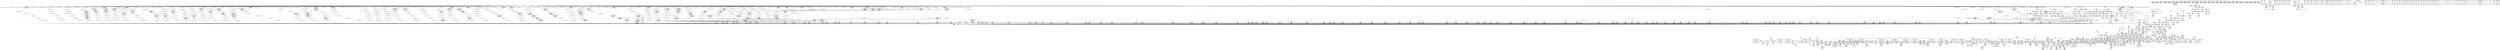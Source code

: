 digraph {
	CE0x3be5c90 [shape=record,shape=Mrecord,label="{CE0x3be5c90|0:_i16,_4:_i32,_8:_i16,_40:_%struct.super_block*,_72:_i32,_:_SCMRE_76,80_|*MultipleSource*|*LoadInst*|security/apparmor/lsm.c,369|security/apparmor/include/apparmor.h,117|Function::mediated_filesystem&Arg::inode::}"]
	CE0x3c1bab0 [shape=record,shape=Mrecord,label="{CE0x3c1bab0|80:_i64,_:_CRE_573,574_}"]
	CE0x3bf7820 [shape=record,shape=Mrecord,label="{CE0x3bf7820|0:_i16,_4:_i32,_8:_i16,_40:_%struct.super_block*,_72:_i32,_:_SCMRE_360,376_|*MultipleSource*|*LoadInst*|security/apparmor/lsm.c,369|security/apparmor/include/apparmor.h,117|Function::mediated_filesystem&Arg::inode::}"]
	CE0x3c72600 [shape=record,shape=Mrecord,label="{CE0x3c72600|common_perm:mode|security/apparmor/lsm.c,169|*SummSink*}"]
	CE0x3bc43d0 [shape=record,shape=Mrecord,label="{CE0x3bc43d0|__aa_current_profile:if.then}"]
	CE0x3bd3c50 [shape=record,shape=Mrecord,label="{CE0x3bd3c50|i32_14|*Constant*|*SummSource*}"]
	CE0x3c0d060 [shape=record,shape=Mrecord,label="{CE0x3c0d060|0:_i16,_4:_i32,_8:_i16,_40:_%struct.super_block*,_72:_i32,_:_SCMRE_889,890_}"]
	CE0x3c6e580 [shape=record,shape=Mrecord,label="{CE0x3c6e580|GLOBAL:aa_path_perm|*Constant*|*SummSink*}"]
	CE0x3bfc400 [shape=record,shape=Mrecord,label="{CE0x3bfc400|80:_i64,_:_CRE_1324,1325_}"]
	CE0x3bfaac0 [shape=record,shape=Mrecord,label="{CE0x3bfaac0|0:_i16,_4:_i32,_8:_i16,_40:_%struct.super_block*,_72:_i32,_:_SCMRE_481,482_}"]
	CE0x3c1d100 [shape=record,shape=Mrecord,label="{CE0x3c1d100|80:_i64,_:_CRE_594,595_}"]
	CE0x3cdc370 [shape=record,shape=Mrecord,label="{CE0x3cdc370|aa_cred_profile:lnot2|security/apparmor/include/context.h,100|*SummSink*}"]
	CE0x3bb9520 [shape=record,shape=Mrecord,label="{CE0x3bb9520|apparmor_inode_getattr:dentry|Function::apparmor_inode_getattr&Arg::dentry::|*SummSource*}"]
	CE0x3c494d0 [shape=record,shape=Mrecord,label="{CE0x3c494d0|_call_void_mcount()_#2|*SummSink*}"]
	CE0x3c42e00 [shape=record,shape=Mrecord,label="{CE0x3c42e00|COLLAPSED:_GCMRE___llvm_gcov_ctr57_internal_global_5_x_i64_zeroinitializer:_elem_0:default:}"]
	CE0x3bfa220 [shape=record,shape=Mrecord,label="{CE0x3bfa220|0:_i16,_4:_i32,_8:_i16,_40:_%struct.super_block*,_72:_i32,_:_SCMRE_475,476_}"]
	CE0x3c716c0 [shape=record,shape=Mrecord,label="{CE0x3c716c0|common_perm:tmp9|security/apparmor/lsm.c,172}"]
	CE0x3be0510 [shape=record,shape=Mrecord,label="{CE0x3be0510|_ret_%struct.aa_profile*_%call4,_!dbg_!15494|security/apparmor/include/context.h,138}"]
	CE0x3cce410 [shape=record,shape=Mrecord,label="{CE0x3cce410|44:_i32,_48:_i16,_128:_i8*,_:_SCMRE_16,20_|*MultipleSource*|Function::aa_cred_profile&Arg::cred::|security/apparmor/include/context.h,99|security/apparmor/include/context.h,138}"]
	CE0x3baf7a0 [shape=record,shape=Mrecord,label="{CE0x3baf7a0|apparmor_inode_getattr:tmp8|security/apparmor/lsm.c,370}"]
	CE0x3ba1140 [shape=record,shape=Mrecord,label="{CE0x3ba1140|apparmor_inode_getattr:return}"]
	CE0x3c16cc0 [shape=record,shape=Mrecord,label="{CE0x3c16cc0|80:_i64,_:_CRE_424,425_}"]
	CE0x3c00650 [shape=record,shape=Mrecord,label="{CE0x3c00650|0:_i16,_4:_i32,_8:_i16,_40:_%struct.super_block*,_72:_i32,_:_SCMRE_573,574_}"]
	CE0x3bfd2e0 [shape=record,shape=Mrecord,label="{CE0x3bfd2e0|80:_i64,_:_CRE_1338,1339_}"]
	CE0x3c14640 [shape=record,shape=Mrecord,label="{CE0x3c14640|mediated_filesystem:tmp4|*LoadInst*|security/apparmor/include/apparmor.h,117|*SummSource*}"]
	CE0x3bd9710 [shape=record,shape=Mrecord,label="{CE0x3bd9710|apparmor_inode_getattr:mnt|Function::apparmor_inode_getattr&Arg::mnt::|*SummSource*}"]
	CE0x3ce1b20 [shape=record,shape=Mrecord,label="{CE0x3ce1b20|GLOBAL:llvm.expect.i64|*Constant*|*SummSource*}"]
	CE0x3bc4500 [shape=record,shape=Mrecord,label="{CE0x3bc4500|__aa_current_profile:if.then|*SummSink*}"]
	CE0x3c3abb0 [shape=record,shape=Mrecord,label="{CE0x3c3abb0|80:_i64,_:_CRE_1768,1776_|*MultipleSource*|*LoadInst*|security/apparmor/include/apparmor.h,117|security/apparmor/include/apparmor.h,117}"]
	CE0x3c140e0 [shape=record,shape=Mrecord,label="{CE0x3c140e0|i32_10|*Constant*}"]
	CE0x3bf5a70 [shape=record,shape=Mrecord,label="{CE0x3bf5a70|0:_i16,_4:_i32,_8:_i16,_40:_%struct.super_block*,_72:_i32,_:_SCMRE_303,304_}"]
	CE0x3baad30 [shape=record,shape=Mrecord,label="{CE0x3baad30|72:_%struct.hlist_bl_node**,_80:_%struct.dentry*,_104:_%struct.inode*,_:_CRE_80,88_|*MultipleSource*|security/apparmor/lsm.c,369|Function::apparmor_inode_getattr&Arg::dentry::}"]
	CE0x3c38330 [shape=record,shape=Mrecord,label="{CE0x3c38330|80:_i64,_:_CRE_1665,1666_}"]
	CE0x3c95660 [shape=record,shape=Mrecord,label="{CE0x3c95660|i32_0|*Constant*}"]
	CE0x3c9c7c0 [shape=record,shape=Mrecord,label="{CE0x3c9c7c0|__aa_current_profile:tmp5|security/apparmor/include/context.h,138|*SummSink*}"]
	CE0x3c52350 [shape=record,shape=Mrecord,label="{CE0x3c52350|_call_void_mcount()_#2|*SummSink*}"]
	CE0x3c55c40 [shape=record,shape=Mrecord,label="{CE0x3c55c40|i64_-2147483648|*Constant*|*SummSource*}"]
	CE0x3c48680 [shape=record,shape=Mrecord,label="{CE0x3c48680|aa_cred_profile:do.body6}"]
	CE0x3bf5f50 [shape=record,shape=Mrecord,label="{CE0x3bf5f50|0:_i16,_4:_i32,_8:_i16,_40:_%struct.super_block*,_72:_i32,_:_SCMRE_306,307_}"]
	CE0x3c0afe0 [shape=record,shape=Mrecord,label="{CE0x3c0afe0|0:_i16,_4:_i32,_8:_i16,_40:_%struct.super_block*,_72:_i32,_:_SCMRE_869,870_}"]
	CE0x3c6fa90 [shape=record,shape=Mrecord,label="{CE0x3c6fa90|aa_path_perm:flags|Function::aa_path_perm&Arg::flags::|*SummSink*}"]
	CE0x3ccd9f0 [shape=record,shape=Mrecord,label="{CE0x3ccd9f0|i32_0|*Constant*}"]
	CE0x3c27070 [shape=record,shape=Mrecord,label="{CE0x3c27070|80:_i64,_:_CRE_352,360_|*MultipleSource*|*LoadInst*|security/apparmor/include/apparmor.h,117|security/apparmor/include/apparmor.h,117}"]
	CE0x3c114a0 [shape=record,shape=Mrecord,label="{CE0x3c114a0|0:_i16,_4:_i32,_8:_i16,_40:_%struct.super_block*,_72:_i32,_:_SCMRE_931,932_}"]
	CE0x3c25360 [shape=record,shape=Mrecord,label="{CE0x3c25360|80:_i64,_:_CRE_240,248_|*MultipleSource*|*LoadInst*|security/apparmor/include/apparmor.h,117|security/apparmor/include/apparmor.h,117}"]
	CE0x3c39210 [shape=record,shape=Mrecord,label="{CE0x3c39210|80:_i64,_:_CRE_1679,1680_}"]
	CE0x3bffc90 [shape=record,shape=Mrecord,label="{CE0x3bffc90|0:_i16,_4:_i32,_8:_i16,_40:_%struct.super_block*,_72:_i32,_:_SCMRE_567,568_}"]
	CE0x3c09bf0 [shape=record,shape=Mrecord,label="{CE0x3c09bf0|0:_i16,_4:_i32,_8:_i16,_40:_%struct.super_block*,_72:_i32,_:_SCMRE_832,840_|*MultipleSource*|*LoadInst*|security/apparmor/lsm.c,369|security/apparmor/include/apparmor.h,117|Function::mediated_filesystem&Arg::inode::}"]
	CE0x3be25b0 [shape=record,shape=Mrecord,label="{CE0x3be25b0|common_perm:cmp|security/apparmor/lsm.c,169|*SummSource*}"]
	CE0x3845740 [shape=record,shape=Mrecord,label="{CE0x3845740|72:_%struct.hlist_bl_node**,_80:_%struct.dentry*,_104:_%struct.inode*,_:_CRE_16,24_|*MultipleSource*|security/apparmor/lsm.c,369|Function::apparmor_inode_getattr&Arg::dentry::}"]
	CE0x3c24d90 [shape=record,shape=Mrecord,label="{CE0x3c24d90|80:_i64,_:_CRE_208,216_|*MultipleSource*|*LoadInst*|security/apparmor/include/apparmor.h,117|security/apparmor/include/apparmor.h,117}"]
	CE0x3c33bc0 [shape=record,shape=Mrecord,label="{CE0x3c33bc0|80:_i64,_:_CRE_1376,1384_|*MultipleSource*|*LoadInst*|security/apparmor/include/apparmor.h,117|security/apparmor/include/apparmor.h,117}"]
	CE0x3bbe400 [shape=record,shape=Mrecord,label="{CE0x3bbe400|72:_%struct.hlist_bl_node**,_80:_%struct.dentry*,_104:_%struct.inode*,_:_CRE_169,170_}"]
	CE0x3c285b0 [shape=record,shape=Mrecord,label="{CE0x3c285b0|80:_i64,_:_CRE_1216,1217_}"]
	"CONST[source:0(mediator),value:0(static)][purpose:{operation}][SnkIdx:0]"
	CE0x3bdaf90 [shape=record,shape=Mrecord,label="{CE0x3bdaf90|_ret_i32_%call,_!dbg_!15481|security/apparmor/lsm.c,211|*SummSource*}"]
	CE0x3ba6ad0 [shape=record,shape=Mrecord,label="{CE0x3ba6ad0|72:_%struct.hlist_bl_node**,_80:_%struct.dentry*,_104:_%struct.inode*,_:_CRE_95,96_}"]
	CE0x3bf05f0 [shape=record,shape=Mrecord,label="{CE0x3bf05f0|0:_i16,_4:_i32,_8:_i16,_40:_%struct.super_block*,_72:_i32,_:_SCMRE_251,252_}"]
	CE0x3bc5810 [shape=record,shape=Mrecord,label="{CE0x3bc5810|_call_void_mcount()_#2|*SummSink*}"]
	CE0x3bec770 [shape=record,shape=Mrecord,label="{CE0x3bec770|0:_i16,_4:_i32,_8:_i16,_40:_%struct.super_block*,_72:_i32,_:_SCMRE_189,190_}"]
	CE0x3c48d80 [shape=record,shape=Mrecord,label="{CE0x3c48d80|i32_22|*Constant*}"]
	CE0x3ce5350 [shape=record,shape=Mrecord,label="{CE0x3ce5350|i64*_getelementptr_inbounds_(_16_x_i64_,_16_x_i64_*___llvm_gcov_ctr46,_i64_0,_i64_13)|*Constant*}"]
	CE0x3bc3040 [shape=record,shape=Mrecord,label="{CE0x3bc3040|__aa_current_profile:tmp20|security/apparmor/include/context.h,138|*SummSource*}"]
	CE0x3bb0710 [shape=record,shape=Mrecord,label="{CE0x3bb0710|i32_5|*Constant*}"]
	CE0x3c0b320 [shape=record,shape=Mrecord,label="{CE0x3c0b320|0:_i16,_4:_i32,_8:_i16,_40:_%struct.super_block*,_72:_i32,_:_SCMRE_871,872_}"]
	CE0x3c1f0e0 [shape=record,shape=Mrecord,label="{CE0x3c1f0e0|80:_i64,_:_CRE_624,625_}"]
	CE0x3bc36a0 [shape=record,shape=Mrecord,label="{CE0x3bc36a0|__aa_current_profile:call3|security/apparmor/include/context.h,138|*SummSource*}"]
	CE0x3c245d0 [shape=record,shape=Mrecord,label="{CE0x3c245d0|80:_i64,_:_CRE_176,184_|*MultipleSource*|*LoadInst*|security/apparmor/include/apparmor.h,117|security/apparmor/include/apparmor.h,117}"]
	CE0x3ce2240 [shape=record,shape=Mrecord,label="{CE0x3ce2240|aa_cred_profile:tmp3}"]
	CE0x3c21d20 [shape=record,shape=Mrecord,label="{CE0x3c21d20|i64_-2147483648|*Constant*}"]
	CE0x3c3b560 [shape=record,shape=Mrecord,label="{CE0x3c3b560|80:_i64,_:_CRE_1808,1816_|*MultipleSource*|*LoadInst*|security/apparmor/include/apparmor.h,117|security/apparmor/include/apparmor.h,117}"]
	CE0x3c1cbb0 [shape=record,shape=Mrecord,label="{CE0x3c1cbb0|80:_i64,_:_CRE_589,590_}"]
	CE0x3bc7300 [shape=record,shape=Mrecord,label="{CE0x3bc7300|common_perm_mnt_dentry:tmp2|*SummSource*}"]
	CE0x3c97f20 [shape=record,shape=Mrecord,label="{CE0x3c97f20|44:_i32,_48:_i16,_128:_i8*,_:_SCMRE_152,160_|*MultipleSource*|Function::aa_cred_profile&Arg::cred::|security/apparmor/include/context.h,99|security/apparmor/include/context.h,138}"]
	CE0x3c39ba0 [shape=record,shape=Mrecord,label="{CE0x3c39ba0|80:_i64,_:_CRE_1688,1696_|*MultipleSource*|*LoadInst*|security/apparmor/include/apparmor.h,117|security/apparmor/include/apparmor.h,117}"]
	CE0x3bac800 [shape=record,shape=Mrecord,label="{CE0x3bac800|i64*_getelementptr_inbounds_(_2_x_i64_,_2_x_i64_*___llvm_gcov_ctr55,_i64_0,_i64_0)|*Constant*|*SummSource*}"]
	CE0x3bd9780 [shape=record,shape=Mrecord,label="{CE0x3bd9780|apparmor_inode_getattr:mnt|Function::apparmor_inode_getattr&Arg::mnt::|*SummSink*}"]
	CE0x3c6d340 [shape=record,shape=Mrecord,label="{CE0x3c6d340|GLOBAL:common_perm|*Constant*}"]
	CE0x3c02390 [shape=record,shape=Mrecord,label="{CE0x3c02390|0:_i16,_4:_i32,_8:_i16,_40:_%struct.super_block*,_72:_i32,_:_SCMRE_591,592_}"]
	CE0x3c39540 [shape=record,shape=Mrecord,label="{CE0x3c39540|80:_i64,_:_CRE_1682,1683_}"]
	CE0x3c29c00 [shape=record,shape=Mrecord,label="{CE0x3c29c00|80:_i64,_:_CRE_1237,1238_}"]
	CE0x3c6fc30 [shape=record,shape=Mrecord,label="{CE0x3c6fc30|aa_path_perm:request|Function::aa_path_perm&Arg::request::}"]
	CE0x3bcb6d0 [shape=record,shape=Mrecord,label="{CE0x3bcb6d0|72:_%struct.hlist_bl_node**,_80:_%struct.dentry*,_104:_%struct.inode*,_:_CRE_214,215_}"]
	CE0x3cdb240 [shape=record,shape=Mrecord,label="{CE0x3cdb240|aa_cred_profile:lor.end}"]
	CE0x3c1cdd0 [shape=record,shape=Mrecord,label="{CE0x3c1cdd0|80:_i64,_:_CRE_591,592_}"]
	CE0x3c1efd0 [shape=record,shape=Mrecord,label="{CE0x3c1efd0|80:_i64,_:_CRE_623,624_}"]
	CE0x3ccd7f0 [shape=record,shape=Mrecord,label="{CE0x3ccd7f0|aa_cred_profile:security|security/apparmor/include/context.h,99|*SummSource*}"]
	CE0x3bc98d0 [shape=record,shape=Mrecord,label="{CE0x3bc98d0|72:_%struct.hlist_bl_node**,_80:_%struct.dentry*,_104:_%struct.inode*,_:_CRE_201,202_}"]
	CE0x3bc89a0 [shape=record,shape=Mrecord,label="{CE0x3bc89a0|72:_%struct.hlist_bl_node**,_80:_%struct.dentry*,_104:_%struct.inode*,_:_CRE_192,193_}"]
	CE0x3c05c70 [shape=record,shape=Mrecord,label="{CE0x3c05c70|0:_i16,_4:_i32,_8:_i16,_40:_%struct.super_block*,_72:_i32,_:_SCMRE_640,648_|*MultipleSource*|*LoadInst*|security/apparmor/lsm.c,369|security/apparmor/include/apparmor.h,117|Function::mediated_filesystem&Arg::inode::}"]
	CE0x3c1d980 [shape=record,shape=Mrecord,label="{CE0x3c1d980|80:_i64,_:_CRE_602,603_}"]
	CE0x3becab0 [shape=record,shape=Mrecord,label="{CE0x3becab0|0:_i16,_4:_i32,_8:_i16,_40:_%struct.super_block*,_72:_i32,_:_SCMRE_191,192_}"]
	CE0x3bac500 [shape=record,shape=Mrecord,label="{CE0x3bac500|72:_%struct.hlist_bl_node**,_80:_%struct.dentry*,_104:_%struct.inode*,_:_CRE_72,80_|*MultipleSource*|security/apparmor/lsm.c,369|Function::apparmor_inode_getattr&Arg::dentry::}"]
	CE0x3bfb620 [shape=record,shape=Mrecord,label="{CE0x3bfb620|0:_i16,_4:_i32,_8:_i16,_40:_%struct.super_block*,_72:_i32,_:_SCMRE_488,496_|*MultipleSource*|*LoadInst*|security/apparmor/lsm.c,369|security/apparmor/include/apparmor.h,117|Function::mediated_filesystem&Arg::inode::}"]
	CE0x3ccab90 [shape=record,shape=Mrecord,label="{CE0x3ccab90|44:_i32,_48:_i16,_128:_i8*,_:_SCMRE_136,144_|*MultipleSource*|Function::aa_cred_profile&Arg::cred::|security/apparmor/include/context.h,99|security/apparmor/include/context.h,138}"]
	CE0x3baa3c0 [shape=record,shape=Mrecord,label="{CE0x3baa3c0|72:_%struct.hlist_bl_node**,_80:_%struct.dentry*,_104:_%struct.inode*,_:_CRE_144,145_}"]
	CE0x3c33670 [shape=record,shape=Mrecord,label="{CE0x3c33670|80:_i64,_:_CRE_1371,1372_}"]
	CE0x3c284a0 [shape=record,shape=Mrecord,label="{CE0x3c284a0|80:_i64,_:_CRE_1215,1216_}"]
	CE0x3c9e220 [shape=record,shape=Mrecord,label="{CE0x3c9e220|i64*_getelementptr_inbounds_(_11_x_i64_,_11_x_i64_*___llvm_gcov_ctr58,_i64_0,_i64_6)|*Constant*}"]
	CE0x3bee990 [shape=record,shape=Mrecord,label="{CE0x3bee990|0:_i16,_4:_i32,_8:_i16,_40:_%struct.super_block*,_72:_i32,_:_SCMRE_216,224_|*MultipleSource*|*LoadInst*|security/apparmor/lsm.c,369|security/apparmor/include/apparmor.h,117|Function::mediated_filesystem&Arg::inode::}"]
	CE0x3bc7a70 [shape=record,shape=Mrecord,label="{CE0x3bc7a70|72:_%struct.hlist_bl_node**,_80:_%struct.dentry*,_104:_%struct.inode*,_:_CRE_183,184_}"]
	CE0x3c12670 [shape=record,shape=Mrecord,label="{CE0x3c12670|0:_i16,_4:_i32,_8:_i16,_40:_%struct.super_block*,_72:_i32,_:_SCMRE_968,976_|*MultipleSource*|*LoadInst*|security/apparmor/lsm.c,369|security/apparmor/include/apparmor.h,117|Function::mediated_filesystem&Arg::inode::}"]
	CE0x3bd2bf0 [shape=record,shape=Mrecord,label="{CE0x3bd2bf0|mediated_filesystem:tobool|security/apparmor/include/apparmor.h,117|*SummSink*}"]
	CE0x3bd3a80 [shape=record,shape=Mrecord,label="{CE0x3bd3a80|i32_14|*Constant*}"]
	CE0x3bd9340 [shape=record,shape=Mrecord,label="{CE0x3bd9340|apparmor_inode_getattr:mnt|Function::apparmor_inode_getattr&Arg::mnt::}"]
	CE0x3bdaca0 [shape=record,shape=Mrecord,label="{CE0x3bdaca0|common_perm_mnt_dentry:mask|Function::common_perm_mnt_dentry&Arg::mask::|*SummSource*}"]
	CE0x3bc5710 [shape=record,shape=Mrecord,label="{CE0x3bc5710|_call_void_mcount()_#2|*SummSource*}"]
	CE0x3c71730 [shape=record,shape=Mrecord,label="{CE0x3c71730|common_perm:tmp9|security/apparmor/lsm.c,172|*SummSource*}"]
	CE0x3c5f080 [shape=record,shape=Mrecord,label="{CE0x3c5f080|common_perm_mnt_dentry:d_inode3|security/apparmor/lsm.c,208|*SummSource*}"]
	CE0x3bfc840 [shape=record,shape=Mrecord,label="{CE0x3bfc840|80:_i64,_:_CRE_1328,1329_}"]
	CE0x3c72030 [shape=record,shape=Mrecord,label="{CE0x3c72030|__aa_current_profile:tmp1}"]
	CE0x3baa610 [shape=record,shape=Mrecord,label="{CE0x3baa610|72:_%struct.hlist_bl_node**,_80:_%struct.dentry*,_104:_%struct.inode*,_:_CRE_146,147_}"]
	CE0x3c17210 [shape=record,shape=Mrecord,label="{CE0x3c17210|80:_i64,_:_CRE_429,430_}"]
	CE0x3c007f0 [shape=record,shape=Mrecord,label="{CE0x3c007f0|0:_i16,_4:_i32,_8:_i16,_40:_%struct.super_block*,_72:_i32,_:_SCMRE_574,575_}"]
	CE0x3c0f760 [shape=record,shape=Mrecord,label="{CE0x3c0f760|0:_i16,_4:_i32,_8:_i16,_40:_%struct.super_block*,_72:_i32,_:_SCMRE_913,914_}"]
	CE0x3c31f10 [shape=record,shape=Mrecord,label="{CE0x3c31f10|80:_i64,_:_CRE_1349,1350_}"]
	CE0x3bb8990 [shape=record,shape=Mrecord,label="{CE0x3bb8990|__aa_current_profile:tmp1|*SummSink*}"]
	CE0x3bfac60 [shape=record,shape=Mrecord,label="{CE0x3bfac60|0:_i16,_4:_i32,_8:_i16,_40:_%struct.super_block*,_72:_i32,_:_SCMRE_482,483_}"]
	CE0x3c62860 [shape=record,shape=Mrecord,label="{CE0x3c62860|get_current:bb}"]
	CE0x3be9030 [shape=record,shape=Mrecord,label="{CE0x3be9030|0:_i16,_4:_i32,_8:_i16,_40:_%struct.super_block*,_72:_i32,_:_SCMRE_155,156_}"]
	CE0x3c515f0 [shape=record,shape=Mrecord,label="{CE0x3c515f0|common_perm_mnt_dentry:tmp1|*SummSource*}"]
	CE0x3bc7f80 [shape=record,shape=Mrecord,label="{CE0x3bc7f80|72:_%struct.hlist_bl_node**,_80:_%struct.dentry*,_104:_%struct.inode*,_:_CRE_186,187_}"]
	CE0x3be01d0 [shape=record,shape=Mrecord,label="{CE0x3be01d0|__aa_current_profile:entry|*SummSink*}"]
	CE0x3c6ff70 [shape=record,shape=Mrecord,label="{CE0x3c6ff70|aa_path_perm:request|Function::aa_path_perm&Arg::request::|*SummSink*}"]
	CE0x3c33de0 [shape=record,shape=Mrecord,label="{CE0x3c33de0|80:_i64,_:_CRE_1392,1536_|*MultipleSource*|*LoadInst*|security/apparmor/include/apparmor.h,117|security/apparmor/include/apparmor.h,117}"]
	CE0x3c71a40 [shape=record,shape=Mrecord,label="{CE0x3c71a40|aa_cred_profile:tmp|*SummSource*}"]
	CE0x3c2bbe0 [shape=record,shape=Mrecord,label="{CE0x3c2bbe0|80:_i64,_:_CRE_1267,1268_}"]
	CE0x3c06df0 [shape=record,shape=Mrecord,label="{CE0x3c06df0|0:_i16,_4:_i32,_8:_i16,_40:_%struct.super_block*,_72:_i32,_:_SCMRE_684,688_|*MultipleSource*|*LoadInst*|security/apparmor/lsm.c,369|security/apparmor/include/apparmor.h,117|Function::mediated_filesystem&Arg::inode::}"]
	CE0x3bc3140 [shape=record,shape=Mrecord,label="{CE0x3bc3140|__aa_current_profile:tmp20|security/apparmor/include/context.h,138|*SummSink*}"]
	CE0x3c9c000 [shape=record,shape=Mrecord,label="{CE0x3c9c000|__aa_current_profile:tmp4|security/apparmor/include/context.h,138}"]
	CE0x3bffaf0 [shape=record,shape=Mrecord,label="{CE0x3bffaf0|0:_i16,_4:_i32,_8:_i16,_40:_%struct.super_block*,_72:_i32,_:_SCMRE_566,567_}"]
	CE0x3bde0f0 [shape=record,shape=Mrecord,label="{CE0x3bde0f0|_ret_i32_%error.0,_!dbg_!15483|security/apparmor/lsm.c,172|*SummSource*}"]
	CE0x3bfedf0 [shape=record,shape=Mrecord,label="{CE0x3bfedf0|0:_i16,_4:_i32,_8:_i16,_40:_%struct.super_block*,_72:_i32,_:_SCMRE_558,559_}"]
	CE0x3c1ea80 [shape=record,shape=Mrecord,label="{CE0x3c1ea80|80:_i64,_:_CRE_618,619_}"]
	CE0x3c50bc0 [shape=record,shape=Mrecord,label="{CE0x3c50bc0|common_perm_mnt_dentry:bb|*SummSink*}"]
	CE0x3bca4a0 [shape=record,shape=Mrecord,label="{CE0x3bca4a0|72:_%struct.hlist_bl_node**,_80:_%struct.dentry*,_104:_%struct.inode*,_:_CRE_208,209_}"]
	CE0x3bd0280 [shape=record,shape=Mrecord,label="{CE0x3bd0280|apparmor_inode_getattr:tmp3|security/apparmor/lsm.c,369}"]
	CE0x3c57390 [shape=record,shape=Mrecord,label="{CE0x3c57390|common_perm:entry|*SummSource*}"]
	CE0x3bd8030 [shape=record,shape=Mrecord,label="{CE0x3bd8030|i64*_getelementptr_inbounds_(_5_x_i64_,_5_x_i64_*___llvm_gcov_ctr57,_i64_0,_i64_0)|*Constant*|*SummSink*}"]
	CE0x3bdd460 [shape=record,shape=Mrecord,label="{CE0x3bdd460|aa_cred_profile:entry}"]
	CE0x3c96110 [shape=record,shape=Mrecord,label="{CE0x3c96110|aa_cred_profile:do.cond|*SummSink*}"]
	CE0x3bf0ad0 [shape=record,shape=Mrecord,label="{CE0x3bf0ad0|0:_i16,_4:_i32,_8:_i16,_40:_%struct.super_block*,_72:_i32,_:_SCMRE_254,255_}"]
	CE0x3c21130 [shape=record,shape=Mrecord,label="{CE0x3c21130|80:_i64,_:_CRE_896,1208_|*MultipleSource*|*LoadInst*|security/apparmor/include/apparmor.h,117|security/apparmor/include/apparmor.h,117}"]
	CE0x3ce5070 [shape=record,shape=Mrecord,label="{CE0x3ce5070|aa_cred_profile:tmp27|security/apparmor/include/context.h,100|*SummSource*}"]
	CE0x3ba8700 [shape=record,shape=Mrecord,label="{CE0x3ba8700|apparmor_inode_getattr:tmp5|security/apparmor/lsm.c,369|*SummSource*}"]
	CE0x3bc3b60 [shape=record,shape=Mrecord,label="{CE0x3bc3b60|i8*_getelementptr_inbounds_(_45_x_i8_,_45_x_i8_*_.str14,_i32_0,_i32_0)|*Constant*|*SummSource*}"]
	CE0x3bf1490 [shape=record,shape=Mrecord,label="{CE0x3bf1490|0:_i16,_4:_i32,_8:_i16,_40:_%struct.super_block*,_72:_i32,_:_SCMRE_260,261_}"]
	CE0x3c35310 [shape=record,shape=Mrecord,label="{CE0x3c35310|80:_i64,_:_CRE_1619,1620_}"]
	CE0x3c99180 [shape=record,shape=Mrecord,label="{CE0x3c99180|COLLAPSED:_GCMRE___llvm_gcov_ctr112_internal_global_2_x_i64_zeroinitializer:_elem_0:default:}"]
	CE0x3c070a0 [shape=record,shape=Mrecord,label="{CE0x3c070a0|0:_i16,_4:_i32,_8:_i16,_40:_%struct.super_block*,_72:_i32,_:_SCMRE_688,692_|*MultipleSource*|*LoadInst*|security/apparmor/lsm.c,369|security/apparmor/include/apparmor.h,117|Function::mediated_filesystem&Arg::inode::}"]
	CE0x3bead70 [shape=record,shape=Mrecord,label="{CE0x3bead70|0:_i16,_4:_i32,_8:_i16,_40:_%struct.super_block*,_72:_i32,_:_SCMRE_173,174_}"]
	CE0x3be49d0 [shape=record,shape=Mrecord,label="{CE0x3be49d0|common_perm:tmp|*SummSink*}"]
	CE0x3c55430 [shape=record,shape=Mrecord,label="{CE0x3c55430|COLLAPSED:_GCMRE___llvm_gcov_ctr83_internal_global_2_x_i64_zeroinitializer:_elem_0:default:}"]
	CE0x3c93ef0 [shape=record,shape=Mrecord,label="{CE0x3c93ef0|GLOBAL:__aa_current_profile.__warned|Global_var:__aa_current_profile.__warned|*SummSink*}"]
	CE0x3ce68a0 [shape=record,shape=Mrecord,label="{CE0x3ce68a0|i64*_getelementptr_inbounds_(_16_x_i64_,_16_x_i64_*___llvm_gcov_ctr46,_i64_0,_i64_15)|*Constant*|*SummSink*}"]
	CE0x3c1dba0 [shape=record,shape=Mrecord,label="{CE0x3c1dba0|80:_i64,_:_CRE_604,605_}"]
	CE0x3cc2020 [shape=record,shape=Mrecord,label="{CE0x3cc2020|aa_cred_profile:tmp16|security/apparmor/include/context.h,100|*SummSink*}"]
	CE0x3ba7200 [shape=record,shape=Mrecord,label="{CE0x3ba7200|72:_%struct.hlist_bl_node**,_80:_%struct.dentry*,_104:_%struct.inode*,_:_CRE_147,148_}"]
	CE0x3c31be0 [shape=record,shape=Mrecord,label="{CE0x3c31be0|80:_i64,_:_CRE_1346,1347_}"]
	CE0x3c70f60 [shape=record,shape=Mrecord,label="{CE0x3c70f60|common_perm:error.0|*SummSink*}"]
	CE0x3c3b180 [shape=record,shape=Mrecord,label="{CE0x3c3b180|80:_i64,_:_CRE_1792,1800_|*MultipleSource*|*LoadInst*|security/apparmor/include/apparmor.h,117|security/apparmor/include/apparmor.h,117}"]
	CE0x3c24000 [shape=record,shape=Mrecord,label="{CE0x3c24000|80:_i64,_:_CRE_144,152_|*MultipleSource*|*LoadInst*|security/apparmor/include/apparmor.h,117|security/apparmor/include/apparmor.h,117}"]
	CE0x3c299e0 [shape=record,shape=Mrecord,label="{CE0x3c299e0|80:_i64,_:_CRE_1235,1236_}"]
	CE0x3cc79e0 [shape=record,shape=Mrecord,label="{CE0x3cc79e0|i32_100|*Constant*|*SummSink*}"]
	CE0x3c41d90 [shape=record,shape=Mrecord,label="{CE0x3c41d90|common_perm_mnt_dentry:tmp6|security/apparmor/lsm.c,207}"]
	CE0x3c62680 [shape=record,shape=Mrecord,label="{CE0x3c62680|i32_78|*Constant*|*SummSink*}"]
	CE0x3c05110 [shape=record,shape=Mrecord,label="{CE0x3c05110|0:_i16,_4:_i32,_8:_i16,_40:_%struct.super_block*,_72:_i32,_:_SCMRE_619,620_}"]
	CE0x3bd28d0 [shape=record,shape=Mrecord,label="{CE0x3bd28d0|mediated_filesystem:tobool|security/apparmor/include/apparmor.h,117|*SummSource*}"]
	CE0x3bdd5c0 [shape=record,shape=Mrecord,label="{CE0x3bdd5c0|GLOBAL:aa_cred_profile|*Constant*|*SummSource*}"]
	CE0x3c53b90 [shape=record,shape=Mrecord,label="{CE0x3c53b90|i64*_getelementptr_inbounds_(_2_x_i64_,_2_x_i64_*___llvm_gcov_ctr83,_i64_0,_i64_1)|*Constant*|*SummSource*}"]
	CE0x3c33120 [shape=record,shape=Mrecord,label="{CE0x3c33120|80:_i64,_:_CRE_1366,1367_}"]
	CE0x3bf6f80 [shape=record,shape=Mrecord,label="{CE0x3bf6f80|0:_i16,_4:_i32,_8:_i16,_40:_%struct.super_block*,_72:_i32,_:_SCMRE_336,344_|*MultipleSource*|*LoadInst*|security/apparmor/lsm.c,369|security/apparmor/include/apparmor.h,117|Function::mediated_filesystem&Arg::inode::}"]
	CE0x3ccb4f0 [shape=record,shape=Mrecord,label="{CE0x3ccb4f0|aa_cred_profile:tmp6|security/apparmor/include/context.h,100|*SummSink*}"]
	CE0x3cccbf0 [shape=record,shape=Mrecord,label="{CE0x3cccbf0|aa_cred_profile:tmp5|security/apparmor/include/context.h,99|*SummSource*}"]
	CE0x3c16110 [shape=record,shape=Mrecord,label="{CE0x3c16110|80:_i64,_:_CRE_413,414_}"]
	CE0x3c00170 [shape=record,shape=Mrecord,label="{CE0x3c00170|0:_i16,_4:_i32,_8:_i16,_40:_%struct.super_block*,_72:_i32,_:_SCMRE_570,571_}"]
	CE0x3c6e8b0 [shape=record,shape=Mrecord,label="{CE0x3c6e8b0|aa_path_perm:entry|*SummSink*}"]
	CE0x3c6de90 [shape=record,shape=Mrecord,label="{CE0x3c6de90|common_perm:call1|security/apparmor/lsm.c,170|*SummSource*}"]
	CE0x3c1caa0 [shape=record,shape=Mrecord,label="{CE0x3c1caa0|80:_i64,_:_CRE_588,589_}"]
	CE0x3c95c10 [shape=record,shape=Mrecord,label="{CE0x3c95c10|GLOBAL:current_task|Global_var:current_task}"]
	CE0x3baa1c0 [shape=record,shape=Mrecord,label="{CE0x3baa1c0|72:_%struct.hlist_bl_node**,_80:_%struct.dentry*,_104:_%struct.inode*,_:_CRE_163,164_}"]
	CE0x3cc8350 [shape=record,shape=Mrecord,label="{CE0x3cc8350|i64*_getelementptr_inbounds_(_16_x_i64_,_16_x_i64_*___llvm_gcov_ctr46,_i64_0,_i64_9)|*Constant*|*SummSink*}"]
	CE0x3bc0460 [shape=record,shape=Mrecord,label="{CE0x3bc0460|GLOBAL:lockdep_rcu_suspicious|*Constant*|*SummSink*}"]
	CE0x3bc4b60 [shape=record,shape=Mrecord,label="{CE0x3bc4b60|mediated_filesystem:tmp}"]
	CE0x3c0ac10 [shape=record,shape=Mrecord,label="{CE0x3c0ac10|0:_i16,_4:_i32,_8:_i16,_40:_%struct.super_block*,_72:_i32,_:_SCMRE_866,867_}"]
	CE0x3c22590 [shape=record,shape=Mrecord,label="{CE0x3c22590|80:_i64,_:_CRE_40,48_|*MultipleSource*|*LoadInst*|security/apparmor/include/apparmor.h,117|security/apparmor/include/apparmor.h,117}"]
	CE0x3bdaab0 [shape=record,shape=Mrecord,label="{CE0x3bdaab0|_ret_i32_%call,_!dbg_!15481|security/apparmor/lsm.c,211}"]
	CE0x3c20b60 [shape=record,shape=Mrecord,label="{CE0x3c20b60|80:_i64,_:_CRE_720,736_|*MultipleSource*|*LoadInst*|security/apparmor/include/apparmor.h,117|security/apparmor/include/apparmor.h,117}"]
	CE0x3c11cc0 [shape=record,shape=Mrecord,label="{CE0x3c11cc0|0:_i16,_4:_i32,_8:_i16,_40:_%struct.super_block*,_72:_i32,_:_SCMRE_936,944_|*MultipleSource*|*LoadInst*|security/apparmor/lsm.c,369|security/apparmor/include/apparmor.h,117|Function::mediated_filesystem&Arg::inode::}"]
	CE0x3bac640 [shape=record,shape=Mrecord,label="{CE0x3bac640|i32_5|*Constant*|*SummSource*}"]
	CE0x3c32240 [shape=record,shape=Mrecord,label="{CE0x3c32240|80:_i64,_:_CRE_1352,1353_}"]
	CE0x3ce00e0 [shape=record,shape=Mrecord,label="{CE0x3ce00e0|VOIDTB_TE:_CE_16,20_|*MultipleSource*|Function::common_perm_mnt_dentry&Arg::mnt::|Function::apparmor_inode_getattr&Arg::mnt::}"]
	CE0x3c29270 [shape=record,shape=Mrecord,label="{CE0x3c29270|80:_i64,_:_CRE_1228,1229_}"]
	CE0x3c26c90 [shape=record,shape=Mrecord,label="{CE0x3c26c90|80:_i64,_:_CRE_336,344_|*MultipleSource*|*LoadInst*|security/apparmor/include/apparmor.h,117|security/apparmor/include/apparmor.h,117}"]
	CE0x3c3bb30 [shape=record,shape=Mrecord,label="{CE0x3c3bb30|80:_i64,_:_CRE_1832,1840_|*MultipleSource*|*LoadInst*|security/apparmor/include/apparmor.h,117|security/apparmor/include/apparmor.h,117}"]
	CE0x3c281d0 [shape=record,shape=Mrecord,label="{CE0x3c281d0|80:_i64,_:_CRE_1212,1213_}"]
	CE0x3c96bf0 [shape=record,shape=Mrecord,label="{CE0x3c96bf0|0:_i8,_:_GCMR___aa_current_profile.__warned_internal_global_i8_0,_section_.data.unlikely_,_align_1:_elem_0:default:}"]
	CE0x3be99f0 [shape=record,shape=Mrecord,label="{CE0x3be99f0|0:_i16,_4:_i32,_8:_i16,_40:_%struct.super_block*,_72:_i32,_:_SCMRE_161,162_}"]
	CE0x3c2d420 [shape=record,shape=Mrecord,label="{CE0x3c2d420|80:_i64,_:_CRE_1308,1309_}"]
	CE0x3c0b800 [shape=record,shape=Mrecord,label="{CE0x3c0b800|0:_i16,_4:_i32,_8:_i16,_40:_%struct.super_block*,_72:_i32,_:_SCMRE_874,875_}"]
	CE0x3bfef90 [shape=record,shape=Mrecord,label="{CE0x3bfef90|0:_i16,_4:_i32,_8:_i16,_40:_%struct.super_block*,_72:_i32,_:_SCMRE_559,560_}"]
	CE0x3c05fa0 [shape=record,shape=Mrecord,label="{CE0x3c05fa0|0:_i16,_4:_i32,_8:_i16,_40:_%struct.super_block*,_72:_i32,_:_SCMRE_648,656_|*MultipleSource*|*LoadInst*|security/apparmor/lsm.c,369|security/apparmor/include/apparmor.h,117|Function::mediated_filesystem&Arg::inode::}"]
	CE0x3ce25b0 [shape=record,shape=Mrecord,label="{CE0x3ce25b0|i64*_getelementptr_inbounds_(_16_x_i64_,_16_x_i64_*___llvm_gcov_ctr46,_i64_0,_i64_12)|*Constant*|*SummSink*}"]
	CE0x3bceed0 [shape=record,shape=Mrecord,label="{CE0x3bceed0|72:_%struct.hlist_bl_node**,_80:_%struct.dentry*,_104:_%struct.inode*,_:_CRE_312,313_}"]
	CE0x3bf2670 [shape=record,shape=Mrecord,label="{CE0x3bf2670|0:_i16,_4:_i32,_8:_i16,_40:_%struct.super_block*,_72:_i32,_:_SCMRE_271,272_}"]
	CE0x3bf2b50 [shape=record,shape=Mrecord,label="{CE0x3bf2b50|0:_i16,_4:_i32,_8:_i16,_40:_%struct.super_block*,_72:_i32,_:_SCMRE_274,275_}"]
	CE0x3be8b50 [shape=record,shape=Mrecord,label="{CE0x3be8b50|0:_i16,_4:_i32,_8:_i16,_40:_%struct.super_block*,_72:_i32,_:_SCMRE_152,153_}"]
	CE0x3c39320 [shape=record,shape=Mrecord,label="{CE0x3c39320|80:_i64,_:_CRE_1680,1681_}"]
	CE0x3bbe9e0 [shape=record,shape=Mrecord,label="{CE0x3bbe9e0|i8_1|*Constant*}"]
	CE0x3c9ff00 [shape=record,shape=Mrecord,label="{CE0x3c9ff00|i64*_getelementptr_inbounds_(_11_x_i64_,_11_x_i64_*___llvm_gcov_ctr58,_i64_0,_i64_8)|*Constant*|*SummSink*}"]
	CE0x3c98960 [shape=record,shape=Mrecord,label="{CE0x3c98960|__aa_current_profile:tmp2|*SummSource*}"]
	CE0x3bccd80 [shape=record,shape=Mrecord,label="{CE0x3bccd80|72:_%struct.hlist_bl_node**,_80:_%struct.dentry*,_104:_%struct.inode*,_:_CRE_232,240_|*MultipleSource*|security/apparmor/lsm.c,369|Function::apparmor_inode_getattr&Arg::dentry::}"]
	CE0x3c11160 [shape=record,shape=Mrecord,label="{CE0x3c11160|0:_i16,_4:_i32,_8:_i16,_40:_%struct.super_block*,_72:_i32,_:_SCMRE_929,930_}"]
	CE0x3c004b0 [shape=record,shape=Mrecord,label="{CE0x3c004b0|0:_i16,_4:_i32,_8:_i16,_40:_%struct.super_block*,_72:_i32,_:_SCMRE_572,573_}"]
	CE0x3bed610 [shape=record,shape=Mrecord,label="{CE0x3bed610|0:_i16,_4:_i32,_8:_i16,_40:_%struct.super_block*,_72:_i32,_:_SCMRE_198,199_}"]
	CE0x3bee650 [shape=record,shape=Mrecord,label="{CE0x3bee650|0:_i16,_4:_i32,_8:_i16,_40:_%struct.super_block*,_72:_i32,_:_SCMRE_208,210_|*MultipleSource*|*LoadInst*|security/apparmor/lsm.c,369|security/apparmor/include/apparmor.h,117|Function::mediated_filesystem&Arg::inode::}"]
	CE0x3c262e0 [shape=record,shape=Mrecord,label="{CE0x3c262e0|80:_i64,_:_CRE_296,304_|*MultipleSource*|*LoadInst*|security/apparmor/include/apparmor.h,117|security/apparmor/include/apparmor.h,117}"]
	CE0x3cd1500 [shape=record,shape=Mrecord,label="{CE0x3cd1500|aa_cred_profile:tmp4|*LoadInst*|security/apparmor/include/context.h,99|*SummSource*}"]
	CE0x3be7cb0 [shape=record,shape=Mrecord,label="{CE0x3be7cb0|0:_i16,_4:_i32,_8:_i16,_40:_%struct.super_block*,_72:_i32,_:_SCMRE_143,144_}"]
	CE0x3c40520 [shape=record,shape=Mrecord,label="{CE0x3c40520|__aa_current_profile:tmp3|*SummSink*}"]
	CE0x3c00310 [shape=record,shape=Mrecord,label="{CE0x3c00310|0:_i16,_4:_i32,_8:_i16,_40:_%struct.super_block*,_72:_i32,_:_SCMRE_571,572_}"]
	CE0x3c3ed90 [shape=record,shape=Mrecord,label="{CE0x3c3ed90|_call_void_mcount()_#2|*SummSink*}"]
	CE0x3c99a90 [shape=record,shape=Mrecord,label="{CE0x3c99a90|__aa_current_profile:tmp10|security/apparmor/include/context.h,138|*SummSource*}"]
	CE0x3c038b0 [shape=record,shape=Mrecord,label="{CE0x3c038b0|0:_i16,_4:_i32,_8:_i16,_40:_%struct.super_block*,_72:_i32,_:_SCMRE_604,605_}"]
	CE0x3c36020 [shape=record,shape=Mrecord,label="{CE0x3c36020|80:_i64,_:_CRE_1632,1633_}"]
	CE0x3c0b660 [shape=record,shape=Mrecord,label="{CE0x3c0b660|0:_i16,_4:_i32,_8:_i16,_40:_%struct.super_block*,_72:_i32,_:_SCMRE_873,874_}"]
	CE0x3c1ad70 [shape=record,shape=Mrecord,label="{CE0x3c1ad70|80:_i64,_:_CRE_561,562_}"]
	CE0x3bbcd40 [shape=record,shape=Mrecord,label="{CE0x3bbcd40|i64*_getelementptr_inbounds_(_2_x_i64_,_2_x_i64_*___llvm_gcov_ctr55,_i64_0,_i64_0)|*Constant*}"]
	CE0x3c995e0 [shape=record,shape=Mrecord,label="{CE0x3c995e0|__aa_current_profile:tmp9|security/apparmor/include/context.h,138|*SummSource*}"]
	CE0x3beba70 [shape=record,shape=Mrecord,label="{CE0x3beba70|0:_i16,_4:_i32,_8:_i16,_40:_%struct.super_block*,_72:_i32,_:_SCMRE_181,182_}"]
	CE0x3c2c680 [shape=record,shape=Mrecord,label="{CE0x3c2c680|80:_i64,_:_CRE_1277,1278_}"]
	CE0x3c68ee0 [shape=record,shape=Mrecord,label="{CE0x3c68ee0|COLLAPSED:_GCRE_current_task_external_global_%struct.task_struct*:_elem_0::|security/apparmor/include/context.h,138}"]
	CE0x3bd2a50 [shape=record,shape=Mrecord,label="{CE0x3bd2a50|i1_true|*Constant*}"]
	CE0x3ce20e0 [shape=record,shape=Mrecord,label="{CE0x3ce20e0|aa_cred_profile:tmp2|*SummSource*}"]
	CE0x3c63040 [shape=record,shape=Mrecord,label="{CE0x3c63040|aa_cred_profile:tmp11|security/apparmor/include/context.h,100|*SummSink*}"]
	CE0x3c4c080 [shape=record,shape=Mrecord,label="{CE0x3c4c080|common_perm:entry}"]
	CE0x3bac6b0 [shape=record,shape=Mrecord,label="{CE0x3bac6b0|i32_5|*Constant*|*SummSink*}"]
	CE0x3c29380 [shape=record,shape=Mrecord,label="{CE0x3c29380|80:_i64,_:_CRE_1229,1230_}"]
	CE0x3c04f70 [shape=record,shape=Mrecord,label="{CE0x3c04f70|0:_i16,_4:_i32,_8:_i16,_40:_%struct.super_block*,_72:_i32,_:_SCMRE_618,619_}"]
	CE0x3bf31d0 [shape=record,shape=Mrecord,label="{CE0x3bf31d0|0:_i16,_4:_i32,_8:_i16,_40:_%struct.super_block*,_72:_i32,_:_SCMRE_278,279_}"]
	CE0x3c3d710 [shape=record,shape=Mrecord,label="{CE0x3c3d710|80:_i64,_:_CRE_1928,2056_|*MultipleSource*|*LoadInst*|security/apparmor/include/apparmor.h,117|security/apparmor/include/apparmor.h,117}"]
	CE0x3c4e280 [shape=record,shape=Mrecord,label="{CE0x3c4e280|i32_2|*Constant*|*SummSink*}"]
	CE0x3c50f80 [shape=record,shape=Mrecord,label="{CE0x3c50f80|common_perm_mnt_dentry:path|security/apparmor/lsm.c, 206|*SummSource*}"]
	CE0x3c09ea0 [shape=record,shape=Mrecord,label="{CE0x3c09ea0|0:_i16,_4:_i32,_8:_i16,_40:_%struct.super_block*,_72:_i32,_:_SCMRE_840,848_|*MultipleSource*|*LoadInst*|security/apparmor/lsm.c,369|security/apparmor/include/apparmor.h,117|Function::mediated_filesystem&Arg::inode::}"]
	CE0x3ce9350 [shape=record,shape=Mrecord,label="{CE0x3ce9350|aa_cred_profile:tmp33|security/apparmor/include/context.h,101|*SummSource*}"]
	CE0x3c49430 [shape=record,shape=Mrecord,label="{CE0x3c49430|_call_void_mcount()_#2|*SummSource*}"]
	CE0x3cc9bb0 [shape=record,shape=Mrecord,label="{CE0x3cc9bb0|aa_cred_profile:tmp25|security/apparmor/include/context.h,100|*SummSource*}"]
	CE0x3cce050 [shape=record,shape=Mrecord,label="{CE0x3cce050|44:_i32,_48:_i16,_128:_i8*,_:_SCMRE_52,56_|*MultipleSource*|Function::aa_cred_profile&Arg::cred::|security/apparmor/include/context.h,99|security/apparmor/include/context.h,138}"]
	CE0x3c631a0 [shape=record,shape=Mrecord,label="{CE0x3c631a0|aa_cred_profile:profile|security/apparmor/include/context.h,100}"]
	CE0x3c1dfe0 [shape=record,shape=Mrecord,label="{CE0x3c1dfe0|80:_i64,_:_CRE_608,609_}"]
	CE0x3c553c0 [shape=record,shape=Mrecord,label="{CE0x3c553c0|common_perm_mnt_dentry:tmp}"]
	CE0x3bbcfb0 [shape=record,shape=Mrecord,label="{CE0x3bbcfb0|mediated_filesystem:bb|*SummSource*}"]
	CE0x3c713f0 [shape=record,shape=Mrecord,label="{CE0x3c713f0|i64*_getelementptr_inbounds_(_5_x_i64_,_5_x_i64_*___llvm_gcov_ctr57,_i64_0,_i64_4)|*Constant*|*SummSink*}"]
	CE0x3c03d90 [shape=record,shape=Mrecord,label="{CE0x3c03d90|0:_i16,_4:_i32,_8:_i16,_40:_%struct.super_block*,_72:_i32,_:_SCMRE_607,608_}"]
	CE0x3c296b0 [shape=record,shape=Mrecord,label="{CE0x3c296b0|80:_i64,_:_CRE_1232,1233_}"]
	CE0x3c09690 [shape=record,shape=Mrecord,label="{CE0x3c09690|0:_i16,_4:_i32,_8:_i16,_40:_%struct.super_block*,_72:_i32,_:_SCMRE_816,824_|*MultipleSource*|*LoadInst*|security/apparmor/lsm.c,369|security/apparmor/include/apparmor.h,117|Function::mediated_filesystem&Arg::inode::}"]
	CE0x3c36130 [shape=record,shape=Mrecord,label="{CE0x3c36130|80:_i64,_:_CRE_1633,1634_}"]
	CE0x3c62270 [shape=record,shape=Mrecord,label="{CE0x3c62270|_ret_%struct.task_struct*_%tmp4,_!dbg_!15471|./arch/x86/include/asm/current.h,14|*SummSink*}"]
	CE0x3cc8870 [shape=record,shape=Mrecord,label="{CE0x3cc8870|aa_cred_profile:tmp23|security/apparmor/include/context.h,100|*SummSource*}"]
	CE0x3ccd290 [shape=record,shape=Mrecord,label="{CE0x3ccd290|i64_2|*Constant*}"]
	CE0x3be6b70 [shape=record,shape=Mrecord,label="{CE0x3be6b70|0:_i16,_4:_i32,_8:_i16,_40:_%struct.super_block*,_72:_i32,_:_SCMRE_120,128_|*MultipleSource*|*LoadInst*|security/apparmor/lsm.c,369|security/apparmor/include/apparmor.h,117|Function::mediated_filesystem&Arg::inode::}"]
	CE0x3c35690 [shape=record,shape=Mrecord,label="{CE0x3c35690|80:_i64,_:_CRE_1623,1624_}"]
	CE0x3bfeb40 [shape=record,shape=Mrecord,label="{CE0x3bfeb40|0:_i16,_4:_i32,_8:_i16,_40:_%struct.super_block*,_72:_i32,_:_SCMRE_556,557_}"]
	CE0x3c5f160 [shape=record,shape=Mrecord,label="{CE0x3c5f160|common_perm_mnt_dentry:d_inode3|security/apparmor/lsm.c,208|*SummSink*}"]
	CE0x3c3af90 [shape=record,shape=Mrecord,label="{CE0x3c3af90|80:_i64,_:_CRE_1784,1792_|*MultipleSource*|*LoadInst*|security/apparmor/include/apparmor.h,117|security/apparmor/include/apparmor.h,117}"]
	CE0x3ba4940 [shape=record,shape=Mrecord,label="{CE0x3ba4940|apparmor_inode_getattr:tmp|*SummSink*}"]
	CE0x3c18420 [shape=record,shape=Mrecord,label="{CE0x3c18420|80:_i64,_:_CRE_446,447_}"]
	CE0x3c329b0 [shape=record,shape=Mrecord,label="{CE0x3c329b0|80:_i64,_:_CRE_1359,1360_}"]
	CE0x3bcbd90 [shape=record,shape=Mrecord,label="{CE0x3bcbd90|72:_%struct.hlist_bl_node**,_80:_%struct.dentry*,_104:_%struct.inode*,_:_CRE_218,219_}"]
	CE0x3c19f90 [shape=record,shape=Mrecord,label="{CE0x3c19f90|80:_i64,_:_CRE_504,512_|*MultipleSource*|*LoadInst*|security/apparmor/include/apparmor.h,117|security/apparmor/include/apparmor.h,117}"]
	CE0x3bfa780 [shape=record,shape=Mrecord,label="{CE0x3bfa780|0:_i16,_4:_i32,_8:_i16,_40:_%struct.super_block*,_72:_i32,_:_SCMRE_479,480_}"]
	CE0x3c73580 [shape=record,shape=Mrecord,label="{CE0x3c73580|common_perm:tmp4|security/apparmor/lsm.c,169}"]
	CE0x3bc51c0 [shape=record,shape=Mrecord,label="{CE0x3bc51c0|__aa_current_profile:land.lhs.true|*SummSource*}"]
	CE0x3c16000 [shape=record,shape=Mrecord,label="{CE0x3c16000|80:_i64,_:_CRE_412,413_}"]
	CE0x3bf1b10 [shape=record,shape=Mrecord,label="{CE0x3bf1b10|0:_i16,_4:_i32,_8:_i16,_40:_%struct.super_block*,_72:_i32,_:_SCMRE_264,265_}"]
	CE0x3ba6d90 [shape=record,shape=Mrecord,label="{CE0x3ba6d90|72:_%struct.hlist_bl_node**,_80:_%struct.dentry*,_104:_%struct.inode*,_:_CRE_112,144_|*MultipleSource*|security/apparmor/lsm.c,369|Function::apparmor_inode_getattr&Arg::dentry::}"]
	CE0x3ccc530 [shape=record,shape=Mrecord,label="{CE0x3ccc530|aa_cred_profile:do.end8}"]
	CE0x3bc1fa0 [shape=record,shape=Mrecord,label="{CE0x3bc1fa0|i64*_getelementptr_inbounds_(_11_x_i64_,_11_x_i64_*___llvm_gcov_ctr58,_i64_0,_i64_10)|*Constant*}"]
	CE0x3c4d3d0 [shape=record,shape=Mrecord,label="{CE0x3c4d3d0|common_perm_mnt_dentry:mode|security/apparmor/lsm.c,207}"]
	CE0x3be89b0 [shape=record,shape=Mrecord,label="{CE0x3be89b0|0:_i16,_4:_i32,_8:_i16,_40:_%struct.super_block*,_72:_i32,_:_SCMRE_151,152_}"]
	CE0x3c2c570 [shape=record,shape=Mrecord,label="{CE0x3c2c570|80:_i64,_:_CRE_1276,1277_}"]
	CE0x3be8330 [shape=record,shape=Mrecord,label="{CE0x3be8330|0:_i16,_4:_i32,_8:_i16,_40:_%struct.super_block*,_72:_i32,_:_SCMRE_147,148_}"]
	CE0x3bbce80 [shape=record,shape=Mrecord,label="{CE0x3bbce80|mediated_filesystem:bb}"]
	CE0x3becc50 [shape=record,shape=Mrecord,label="{CE0x3becc50|0:_i16,_4:_i32,_8:_i16,_40:_%struct.super_block*,_72:_i32,_:_SCMRE_192,193_}"]
	CE0x3c9b6e0 [shape=record,shape=Mrecord,label="{CE0x3c9b6e0|get_current:tmp|*SummSink*}"]
	CE0x3c54a70 [shape=record,shape=Mrecord,label="{CE0x3c54a70|i64*_getelementptr_inbounds_(_2_x_i64_,_2_x_i64_*___llvm_gcov_ctr83,_i64_0,_i64_1)|*Constant*|*SummSink*}"]
	CE0x3c6ef90 [shape=record,shape=Mrecord,label="{CE0x3c6ef90|aa_path_perm:profile|Function::aa_path_perm&Arg::profile::|*SummSource*}"]
	CE0x3c3cae0 [shape=record,shape=Mrecord,label="{CE0x3c3cae0|80:_i64,_:_CRE_1876,1877_}"]
	CE0x3cca650 [shape=record,shape=Mrecord,label="{CE0x3cca650|aa_cred_profile:tmp22|security/apparmor/include/context.h,100|*SummSink*}"]
	CE0x3c9af90 [shape=record,shape=Mrecord,label="{CE0x3c9af90|44:_i32,_48:_i16,_128:_i8*,_:_SCMRE_20,24_|*MultipleSource*|Function::aa_cred_profile&Arg::cred::|security/apparmor/include/context.h,99|security/apparmor/include/context.h,138}"]
	CE0x3c16770 [shape=record,shape=Mrecord,label="{CE0x3c16770|80:_i64,_:_CRE_419,420_}"]
	CE0x3bff2d0 [shape=record,shape=Mrecord,label="{CE0x3bff2d0|0:_i16,_4:_i32,_8:_i16,_40:_%struct.super_block*,_72:_i32,_:_SCMRE_561,562_}"]
	CE0x3c0d880 [shape=record,shape=Mrecord,label="{CE0x3c0d880|0:_i16,_4:_i32,_8:_i16,_40:_%struct.super_block*,_72:_i32,_:_SCMRE_894,895_}"]
	CE0x3bcc450 [shape=record,shape=Mrecord,label="{CE0x3bcc450|72:_%struct.hlist_bl_node**,_80:_%struct.dentry*,_104:_%struct.inode*,_:_CRE_222,223_}"]
	CE0x3be7e50 [shape=record,shape=Mrecord,label="{CE0x3be7e50|0:_i16,_4:_i32,_8:_i16,_40:_%struct.super_block*,_72:_i32,_:_SCMRE_144,145_}"]
	CE0x3bff130 [shape=record,shape=Mrecord,label="{CE0x3bff130|0:_i16,_4:_i32,_8:_i16,_40:_%struct.super_block*,_72:_i32,_:_SCMRE_560,561_}"]
	CE0x3ba5d60 [shape=record,shape=Mrecord,label="{CE0x3ba5d60|apparmor_inode_getattr:return|*SummSource*}"]
	CE0x3c15230 [shape=record,shape=Mrecord,label="{CE0x3c15230|80:_i64,_:_CRE_399,400_}"]
	CE0x3c73290 [shape=record,shape=Mrecord,label="{CE0x3c73290|common_perm:tmp3|security/apparmor/lsm.c,169|*SummSink*}"]
	CE0x3c2c350 [shape=record,shape=Mrecord,label="{CE0x3c2c350|80:_i64,_:_CRE_1274,1275_}"]
	CE0x3c38660 [shape=record,shape=Mrecord,label="{CE0x3c38660|80:_i64,_:_CRE_1668,1669_}"]
	CE0x3b9d760 [shape=record,shape=Mrecord,label="{CE0x3b9d760|i64*_getelementptr_inbounds_(_6_x_i64_,_6_x_i64_*___llvm_gcov_ctr85,_i64_0,_i64_0)|*Constant*}"]
	CE0x3c976e0 [shape=record,shape=Mrecord,label="{CE0x3c976e0|__aa_current_profile:tmp6|security/apparmor/include/context.h,138|*SummSource*}"]
	CE0x3ceab00 [shape=record,shape=Mrecord,label="{CE0x3ceab00|VOIDTB_TE:_CE_0,8_|*MultipleSource*|Function::common_perm_mnt_dentry&Arg::mnt::|Function::apparmor_inode_getattr&Arg::mnt::}"]
	CE0x3c1d870 [shape=record,shape=Mrecord,label="{CE0x3c1d870|80:_i64,_:_CRE_601,602_}"]
	CE0x3bc7dd0 [shape=record,shape=Mrecord,label="{CE0x3bc7dd0|72:_%struct.hlist_bl_node**,_80:_%struct.dentry*,_104:_%struct.inode*,_:_CRE_185,186_}"]
	CE0x3c102c0 [shape=record,shape=Mrecord,label="{CE0x3c102c0|0:_i16,_4:_i32,_8:_i16,_40:_%struct.super_block*,_72:_i32,_:_SCMRE_920,921_}"]
	CE0x3bed470 [shape=record,shape=Mrecord,label="{CE0x3bed470|0:_i16,_4:_i32,_8:_i16,_40:_%struct.super_block*,_72:_i32,_:_SCMRE_197,198_}"]
	CE0x3c295a0 [shape=record,shape=Mrecord,label="{CE0x3c295a0|80:_i64,_:_CRE_1231,1232_}"]
	CE0x3bbe210 [shape=record,shape=Mrecord,label="{CE0x3bbe210|72:_%struct.hlist_bl_node**,_80:_%struct.dentry*,_104:_%struct.inode*,_:_CRE_168,169_}"]
	CE0x3c9d580 [shape=record,shape=Mrecord,label="{CE0x3c9d580|%struct.task_struct*_(%struct.task_struct**)*_asm_movq_%gs:$_1:P_,$0_,_r,im,_dirflag_,_fpsr_,_flags_|*SummSource*}"]
	CE0x3bea890 [shape=record,shape=Mrecord,label="{CE0x3bea890|0:_i16,_4:_i32,_8:_i16,_40:_%struct.super_block*,_72:_i32,_:_SCMRE_170,171_}"]
	CE0x3c298d0 [shape=record,shape=Mrecord,label="{CE0x3c298d0|80:_i64,_:_CRE_1234,1235_}"]
	CE0x3bc9210 [shape=record,shape=Mrecord,label="{CE0x3bc9210|72:_%struct.hlist_bl_node**,_80:_%struct.dentry*,_104:_%struct.inode*,_:_CRE_197,198_}"]
	CE0x3c69c00 [shape=record,shape=Mrecord,label="{CE0x3c69c00|%struct.aa_profile*_null|*Constant*|*SummSink*}"]
	CE0x3c1d320 [shape=record,shape=Mrecord,label="{CE0x3c1d320|80:_i64,_:_CRE_596,597_}"]
	CE0x3c3d0e0 [shape=record,shape=Mrecord,label="{CE0x3c3d0e0|80:_i64,_:_CRE_1896,1904_|*MultipleSource*|*LoadInst*|security/apparmor/include/apparmor.h,117|security/apparmor/include/apparmor.h,117}"]
	CE0x3cc7860 [shape=record,shape=Mrecord,label="{CE0x3cc7860|i32_100|*Constant*|*SummSource*}"]
	CE0x3c4d570 [shape=record,shape=Mrecord,label="{CE0x3c4d570|common_perm_mnt_dentry:mode|security/apparmor/lsm.c,207|*SummSink*}"]
	CE0x3c37010 [shape=record,shape=Mrecord,label="{CE0x3c37010|80:_i64,_:_CRE_1647,1648_}"]
	CE0x3c35470 [shape=record,shape=Mrecord,label="{CE0x3c35470|80:_i64,_:_CRE_1621,1622_}"]
	CE0x3bf53f0 [shape=record,shape=Mrecord,label="{CE0x3bf53f0|0:_i16,_4:_i32,_8:_i16,_40:_%struct.super_block*,_72:_i32,_:_SCMRE_299,300_}"]
	CE0x3cc2730 [shape=record,shape=Mrecord,label="{CE0x3cc2730|i64*_getelementptr_inbounds_(_16_x_i64_,_16_x_i64_*___llvm_gcov_ctr46,_i64_0,_i64_7)|*Constant*}"]
	CE0x3bd0890 [shape=record,shape=Mrecord,label="{CE0x3bd0890|i64_0|*Constant*}"]
	CE0x3bedaf0 [shape=record,shape=Mrecord,label="{CE0x3bedaf0|0:_i16,_4:_i32,_8:_i16,_40:_%struct.super_block*,_72:_i32,_:_SCMRE_201,202_}"]
	CE0x3c4be50 [shape=record,shape=Mrecord,label="{CE0x3c4be50|common_perm:mask|Function::common_perm&Arg::mask::}"]
	CE0x3c35580 [shape=record,shape=Mrecord,label="{CE0x3c35580|80:_i64,_:_CRE_1622,1623_}"]
	CE0x3c28d20 [shape=record,shape=Mrecord,label="{CE0x3c28d20|80:_i64,_:_CRE_1223,1224_}"]
	CE0x3c38770 [shape=record,shape=Mrecord,label="{CE0x3c38770|80:_i64,_:_CRE_1669,1670_}"]
	CE0x3c33780 [shape=record,shape=Mrecord,label="{CE0x3c33780|80:_i64,_:_CRE_1372,1373_}"]
	CE0x3ce9920 [shape=record,shape=Mrecord,label="{CE0x3ce9920|aa_cred_profile:profile11|security/apparmor/include/context.h,101|*SummSource*}"]
	CE0x3c23230 [shape=record,shape=Mrecord,label="{CE0x3c23230|80:_i64,_:_CRE_96,104_|*MultipleSource*|*LoadInst*|security/apparmor/include/apparmor.h,117|security/apparmor/include/apparmor.h,117}"]
	CE0x3ce19a0 [shape=record,shape=Mrecord,label="{CE0x3ce19a0|aa_cred_profile:expval|security/apparmor/include/context.h,100}"]
	CE0x3c4c4a0 [shape=record,shape=Mrecord,label="{CE0x3c4c4a0|__aa_current_profile:tmp5|security/apparmor/include/context.h,138}"]
	CE0x3cc9e90 [shape=record,shape=Mrecord,label="{CE0x3cc9e90|i64*_getelementptr_inbounds_(_16_x_i64_,_16_x_i64_*___llvm_gcov_ctr46,_i64_0,_i64_12)|*Constant*}"]
	CE0x3c19300 [shape=record,shape=Mrecord,label="{CE0x3c19300|80:_i64,_:_CRE_460,461_}"]
	CE0x3bc4750 [shape=record,shape=Mrecord,label="{CE0x3bc4750|common_perm_mnt_dentry:tmp1|*SummSink*}"]
	CE0x3c41760 [shape=record,shape=Mrecord,label="{CE0x3c41760|common_perm_mnt_dentry:d_inode|security/apparmor/lsm.c,207|*SummSource*}"]
	CE0x3c37340 [shape=record,shape=Mrecord,label="{CE0x3c37340|80:_i64,_:_CRE_1650,1651_}"]
	CE0x3c4a9c0 [shape=record,shape=Mrecord,label="{CE0x3c4a9c0|aa_cred_profile:tmp9|security/apparmor/include/context.h,100|*SummSink*}"]
	CE0x3bd1200 [shape=record,shape=Mrecord,label="{CE0x3bd1200|apparmor_inode_getattr:call1|security/apparmor/lsm.c,372|*SummSource*}"]
	CE0x3c9bbe0 [shape=record,shape=Mrecord,label="{CE0x3c9bbe0|44:_i32,_48:_i16,_128:_i8*,_:_SCMRE_56,64_|*MultipleSource*|Function::aa_cred_profile&Arg::cred::|security/apparmor/include/context.h,99|security/apparmor/include/context.h,138}"]
	CE0x3c2b8b0 [shape=record,shape=Mrecord,label="{CE0x3c2b8b0|80:_i64,_:_CRE_1264,1265_}"]
	CE0x3c39760 [shape=record,shape=Mrecord,label="{CE0x3c39760|80:_i64,_:_CRE_1684,1685_}"]
	CE0x3ccce30 [shape=record,shape=Mrecord,label="{CE0x3ccce30|%struct.aa_task_cxt*_null|*Constant*|*SummSource*}"]
	CE0x3c25930 [shape=record,shape=Mrecord,label="{CE0x3c25930|80:_i64,_:_CRE_264,268_|*MultipleSource*|*LoadInst*|security/apparmor/include/apparmor.h,117|security/apparmor/include/apparmor.h,117}"]
	CE0x3cdbd80 [shape=record,shape=Mrecord,label="{CE0x3cdbd80|aa_cred_profile:tmp13|*SummSource*}"]
	CE0x3be96b0 [shape=record,shape=Mrecord,label="{CE0x3be96b0|0:_i16,_4:_i32,_8:_i16,_40:_%struct.super_block*,_72:_i32,_:_SCMRE_159,160_}"]
	CE0x3c048f0 [shape=record,shape=Mrecord,label="{CE0x3c048f0|0:_i16,_4:_i32,_8:_i16,_40:_%struct.super_block*,_72:_i32,_:_SCMRE_614,615_}"]
	CE0x3bc7590 [shape=record,shape=Mrecord,label="{CE0x3bc7590|common_perm_mnt_dentry:tmp3}"]
	CE0x3bbf930 [shape=record,shape=Mrecord,label="{CE0x3bbf930|i8*_getelementptr_inbounds_(_36_x_i8_,_36_x_i8_*_.str12,_i32_0,_i32_0)|*Constant*}"]
	CE0x3bee310 [shape=record,shape=Mrecord,label="{CE0x3bee310|0:_i16,_4:_i32,_8:_i16,_40:_%struct.super_block*,_72:_i32,_:_SCMRE_206,207_}"]
	CE0x3c33230 [shape=record,shape=Mrecord,label="{CE0x3c33230|80:_i64,_:_CRE_1367,1368_}"]
	CE0x3bd4da0 [shape=record,shape=Mrecord,label="{CE0x3bd4da0|apparmor_inode_getattr:tmp9|security/apparmor/lsm.c,372}"]
	CE0x3c9be20 [shape=record,shape=Mrecord,label="{CE0x3c9be20|44:_i32,_48:_i16,_128:_i8*,_:_SCMRE_64,72_|*MultipleSource*|Function::aa_cred_profile&Arg::cred::|security/apparmor/include/context.h,99|security/apparmor/include/context.h,138}"]
	CE0x3c17980 [shape=record,shape=Mrecord,label="{CE0x3c17980|80:_i64,_:_CRE_436,437_}"]
	CE0x3c20970 [shape=record,shape=Mrecord,label="{CE0x3c20970|80:_i64,_:_CRE_712,720_|*MultipleSource*|*LoadInst*|security/apparmor/include/apparmor.h,117|security/apparmor/include/apparmor.h,117}"]
	CE0x3c38880 [shape=record,shape=Mrecord,label="{CE0x3c38880|80:_i64,_:_CRE_1670,1671_}"]
	CE0x3bf1150 [shape=record,shape=Mrecord,label="{CE0x3bf1150|0:_i16,_4:_i32,_8:_i16,_40:_%struct.super_block*,_72:_i32,_:_SCMRE_258,259_}"]
	CE0x3c665b0 [shape=record,shape=Mrecord,label="{CE0x3c665b0|__aa_current_profile:tmp21|security/apparmor/include/context.h,138|*SummSource*}"]
	CE0x3c349e0 [shape=record,shape=Mrecord,label="{CE0x3c349e0|80:_i64,_:_CRE_1600,1604_|*MultipleSource*|*LoadInst*|security/apparmor/include/apparmor.h,117|security/apparmor/include/apparmor.h,117}"]
	CE0x3baa950 [shape=record,shape=Mrecord,label="{CE0x3baa950|i64_1|*Constant*|*SummSource*}"]
	CE0x3c3cb90 [shape=record,shape=Mrecord,label="{CE0x3c3cb90|80:_i64,_:_CRE_1877,1878_}"]
	CE0x3c0c020 [shape=record,shape=Mrecord,label="{CE0x3c0c020|0:_i16,_4:_i32,_8:_i16,_40:_%struct.super_block*,_72:_i32,_:_SCMRE_879,880_}"]
	CE0x3c6ae30 [shape=record,shape=Mrecord,label="{CE0x3c6ae30|common_perm:tmp5|security/apparmor/lsm.c,169|*SummSink*}"]
	CE0x3c23a30 [shape=record,shape=Mrecord,label="{CE0x3c23a30|80:_i64,_:_CRE_128,132_|*MultipleSource*|*LoadInst*|security/apparmor/include/apparmor.h,117|security/apparmor/include/apparmor.h,117}"]
	CE0x3cafe00 [shape=record,shape=Mrecord,label="{CE0x3cafe00|44:_i32,_48:_i16,_128:_i8*,_:_SCMRE_96,104_|*MultipleSource*|Function::aa_cred_profile&Arg::cred::|security/apparmor/include/context.h,99|security/apparmor/include/context.h,138}"]
	CE0x3cc1a00 [shape=record,shape=Mrecord,label="{CE0x3cc1a00|aa_cred_profile:tmp15|security/apparmor/include/context.h,100|*SummSink*}"]
	CE0x3bc5c30 [shape=record,shape=Mrecord,label="{CE0x3bc5c30|i32_11|*Constant*|*SummSink*}"]
	CE0x3ba8480 [shape=record,shape=Mrecord,label="{CE0x3ba8480|i64_1|*Constant*}"]
	CE0x3c9a620 [shape=record,shape=Mrecord,label="{CE0x3c9a620|__aa_current_profile:tmp12|security/apparmor/include/context.h,138|*SummSource*}"]
	CE0x3bd4e80 [shape=record,shape=Mrecord,label="{CE0x3bd4e80|apparmor_inode_getattr:tmp9|security/apparmor/lsm.c,372|*SummSink*}"]
	CE0x3c04750 [shape=record,shape=Mrecord,label="{CE0x3c04750|0:_i16,_4:_i32,_8:_i16,_40:_%struct.super_block*,_72:_i32,_:_SCMRE_613,614_}"]
	CE0x3c6f780 [shape=record,shape=Mrecord,label="{CE0x3c6f780|aa_path_perm:flags|Function::aa_path_perm&Arg::flags::}"]
	CE0x3c17320 [shape=record,shape=Mrecord,label="{CE0x3c17320|80:_i64,_:_CRE_430,431_}"]
	CE0x3c61f90 [shape=record,shape=Mrecord,label="{CE0x3c61f90|_ret_%struct.task_struct*_%tmp4,_!dbg_!15471|./arch/x86/include/asm/current.h,14|*SummSource*}"]
	CE0x3bc1b10 [shape=record,shape=Mrecord,label="{CE0x3bc1b10|__aa_current_profile:tmp18|security/apparmor/include/context.h,138}"]
	CE0x3cac0e0 [shape=record,shape=Mrecord,label="{CE0x3cac0e0|aa_cred_profile:expval|security/apparmor/include/context.h,100|*SummSink*}"]
	CE0x3bb8120 [shape=record,shape=Mrecord,label="{CE0x3bb8120|__aa_current_profile:call|security/apparmor/include/context.h,138|*SummSink*}"]
	CE0x3c1f960 [shape=record,shape=Mrecord,label="{CE0x3c1f960|80:_i64,_:_CRE_632,640_|*MultipleSource*|*LoadInst*|security/apparmor/include/apparmor.h,117|security/apparmor/include/apparmor.h,117}"]
	CE0x3cdbf00 [shape=record,shape=Mrecord,label="{CE0x3cdbf00|aa_cred_profile:tmp13|*SummSink*}"]
	CE0x3c95b30 [shape=record,shape=Mrecord,label="{CE0x3c95b30|%struct.task_struct*_(%struct.task_struct**)*_asm_movq_%gs:$_1:P_,$0_,_r,im,_dirflag_,_fpsr_,_flags_|*SummSink*}"]
	CE0x3bca800 [shape=record,shape=Mrecord,label="{CE0x3bca800|72:_%struct.hlist_bl_node**,_80:_%struct.dentry*,_104:_%struct.inode*,_:_CRE_210,211_}"]
	CE0x3bd3300 [shape=record,shape=Mrecord,label="{CE0x3bd3300|mediated_filesystem:lnot|security/apparmor/include/apparmor.h,117|*SummSource*}"]
	CE0x3bc1830 [shape=record,shape=Mrecord,label="{CE0x3bc1830|__aa_current_profile:tmp17|security/apparmor/include/context.h,138}"]
	CE0x3c6f130 [shape=record,shape=Mrecord,label="{CE0x3c6f130|aa_path_perm:profile|Function::aa_path_perm&Arg::profile::|*SummSink*}"]
	CE0x3b9cd70 [shape=record,shape=Mrecord,label="{CE0x3b9cd70|apparmor_inode_getattr:if.then|*SummSource*}"]
	CE0x3beaa30 [shape=record,shape=Mrecord,label="{CE0x3beaa30|0:_i16,_4:_i32,_8:_i16,_40:_%struct.super_block*,_72:_i32,_:_SCMRE_171,172_}"]
	CE0x3c243e0 [shape=record,shape=Mrecord,label="{CE0x3c243e0|80:_i64,_:_CRE_160,176_|*MultipleSource*|*LoadInst*|security/apparmor/include/apparmor.h,117|security/apparmor/include/apparmor.h,117}"]
	CE0x3c27260 [shape=record,shape=Mrecord,label="{CE0x3c27260|80:_i64,_:_CRE_360,368_|*MultipleSource*|*LoadInst*|security/apparmor/include/apparmor.h,117|security/apparmor/include/apparmor.h,117}"]
	CE0x3c353c0 [shape=record,shape=Mrecord,label="{CE0x3c353c0|80:_i64,_:_CRE_1620,1621_}"]
	CE0x3cdb340 [shape=record,shape=Mrecord,label="{CE0x3cdb340|44:_i32,_48:_i16,_128:_i8*,_:_SCMRE_28,32_|*MultipleSource*|Function::aa_cred_profile&Arg::cred::|security/apparmor/include/context.h,99|security/apparmor/include/context.h,138}"]
	CE0x3c3cec0 [shape=record,shape=Mrecord,label="{CE0x3c3cec0|80:_i64,_:_CRE_1880,1884_|*MultipleSource*|*LoadInst*|security/apparmor/include/apparmor.h,117|security/apparmor/include/apparmor.h,117}"]
	CE0x3be8190 [shape=record,shape=Mrecord,label="{CE0x3be8190|0:_i16,_4:_i32,_8:_i16,_40:_%struct.super_block*,_72:_i32,_:_SCMRE_146,147_}"]
	CE0x3c0a6b0 [shape=record,shape=Mrecord,label="{CE0x3c0a6b0|0:_i16,_4:_i32,_8:_i16,_40:_%struct.super_block*,_72:_i32,_:_SCMRE_864,865_}"]
	CE0x3c011b0 [shape=record,shape=Mrecord,label="{CE0x3c011b0|0:_i16,_4:_i32,_8:_i16,_40:_%struct.super_block*,_72:_i32,_:_SCMRE_580,581_}"]
	CE0x3bfe5d0 [shape=record,shape=Mrecord,label="{CE0x3bfe5d0|0:_i16,_4:_i32,_8:_i16,_40:_%struct.super_block*,_72:_i32,_:_SCMRE_553,554_}"]
	CE0x3c0c360 [shape=record,shape=Mrecord,label="{CE0x3c0c360|0:_i16,_4:_i32,_8:_i16,_40:_%struct.super_block*,_72:_i32,_:_SCMRE_881,882_}"]
	CE0x3c16dd0 [shape=record,shape=Mrecord,label="{CE0x3c16dd0|80:_i64,_:_CRE_425,426_}"]
	CE0x3bed2d0 [shape=record,shape=Mrecord,label="{CE0x3bed2d0|0:_i16,_4:_i32,_8:_i16,_40:_%struct.super_block*,_72:_i32,_:_SCMRE_196,197_}"]
	CE0x3c17650 [shape=record,shape=Mrecord,label="{CE0x3c17650|80:_i64,_:_CRE_433,434_}"]
	CE0x3c35f10 [shape=record,shape=Mrecord,label="{CE0x3c35f10|80:_i64,_:_CRE_1631,1632_}"]
	CE0x3c36460 [shape=record,shape=Mrecord,label="{CE0x3c36460|80:_i64,_:_CRE_1636,1637_}"]
	CE0x3c36ce0 [shape=record,shape=Mrecord,label="{CE0x3c36ce0|80:_i64,_:_CRE_1644,1645_}"]
	CE0x3ba9d70 [shape=record,shape=Mrecord,label="{CE0x3ba9d70|72:_%struct.hlist_bl_node**,_80:_%struct.dentry*,_104:_%struct.inode*,_:_CRE_160,161_}"]
	CE0x3c4abe0 [shape=record,shape=Mrecord,label="{CE0x3c4abe0|i64*_getelementptr_inbounds_(_16_x_i64_,_16_x_i64_*___llvm_gcov_ctr46,_i64_0,_i64_4)|*Constant*}"]
	CE0x3cc23f0 [shape=record,shape=Mrecord,label="{CE0x3cc23f0|aa_cred_profile:tmp17|security/apparmor/include/context.h,100|*SummSource*}"]
	CE0x3c25170 [shape=record,shape=Mrecord,label="{CE0x3c25170|80:_i64,_:_CRE_224,240_|*MultipleSource*|*LoadInst*|security/apparmor/include/apparmor.h,117|security/apparmor/include/apparmor.h,117}"]
	CE0x3c026d0 [shape=record,shape=Mrecord,label="{CE0x3c026d0|0:_i16,_4:_i32,_8:_i16,_40:_%struct.super_block*,_72:_i32,_:_SCMRE_593,594_}"]
	CE0x3bc2af0 [shape=record,shape=Mrecord,label="{CE0x3bc2af0|__aa_current_profile:tmp19|security/apparmor/include/context.h,138|*SummSource*}"]
	CE0x3c9c490 [shape=record,shape=Mrecord,label="{CE0x3c9c490|aa_cred_profile:tmp1|*SummSink*}"]
	CE0x3c1b450 [shape=record,shape=Mrecord,label="{CE0x3c1b450|80:_i64,_:_CRE_567,568_}"]
	CE0x3c42d90 [shape=record,shape=Mrecord,label="{CE0x3c42d90|common_perm:tmp}"]
	CE0x3c2d4d0 [shape=record,shape=Mrecord,label="{CE0x3c2d4d0|80:_i64,_:_CRE_1309,1310_}"]
	CE0x3c94a30 [shape=record,shape=Mrecord,label="{CE0x3c94a30|i64_5|*Constant*}"]
	CE0x3c368a0 [shape=record,shape=Mrecord,label="{CE0x3c368a0|80:_i64,_:_CRE_1640,1641_}"]
	CE0x3c0bce0 [shape=record,shape=Mrecord,label="{CE0x3c0bce0|0:_i16,_4:_i32,_8:_i16,_40:_%struct.super_block*,_72:_i32,_:_SCMRE_877,878_}"]
	CE0x3bcc2a0 [shape=record,shape=Mrecord,label="{CE0x3bcc2a0|72:_%struct.hlist_bl_node**,_80:_%struct.dentry*,_104:_%struct.inode*,_:_CRE_221,222_}"]
	CE0x3c13730 [shape=record,shape=Mrecord,label="{CE0x3c13730|0:_i16,_4:_i32,_8:_i16,_40:_%struct.super_block*,_72:_i32,_:_SCMRE_984,988_|*MultipleSource*|*LoadInst*|security/apparmor/lsm.c,369|security/apparmor/include/apparmor.h,117|Function::mediated_filesystem&Arg::inode::}"]
	CE0x3c138d0 [shape=record,shape=Mrecord,label="{CE0x3c138d0|0:_i16,_4:_i32,_8:_i16,_40:_%struct.super_block*,_72:_i32,_:_SCMRE_988,992_|*MultipleSource*|*LoadInst*|security/apparmor/lsm.c,369|security/apparmor/include/apparmor.h,117|Function::mediated_filesystem&Arg::inode::}"]
	CE0x3ba0060 [shape=record,shape=Mrecord,label="{CE0x3ba0060|apparmor_inode_getattr:if.end|*SummSink*}"]
	CE0x3c073a0 [shape=record,shape=Mrecord,label="{CE0x3c073a0|0:_i16,_4:_i32,_8:_i16,_40:_%struct.super_block*,_72:_i32,_:_SCMRE_696,704_|*MultipleSource*|*LoadInst*|security/apparmor/lsm.c,369|security/apparmor/include/apparmor.h,117|Function::mediated_filesystem&Arg::inode::}"]
	CE0x3c64280 [shape=record,shape=Mrecord,label="{CE0x3c64280|44:_i32,_48:_i16,_128:_i8*,_:_SCMRE_88,89_|*MultipleSource*|Function::aa_cred_profile&Arg::cred::|security/apparmor/include/context.h,99|security/apparmor/include/context.h,138}"]
	CE0x3c1f520 [shape=record,shape=Mrecord,label="{CE0x3c1f520|80:_i64,_:_CRE_628,629_}"]
	CE0x3c15ef0 [shape=record,shape=Mrecord,label="{CE0x3c15ef0|80:_i64,_:_CRE_411,412_}"]
	CE0x3c95d30 [shape=record,shape=Mrecord,label="{CE0x3c95d30|GLOBAL:current_task|Global_var:current_task|*SummSource*}"]
	CE0x3c99510 [shape=record,shape=Mrecord,label="{CE0x3c99510|__aa_current_profile:tmp9|security/apparmor/include/context.h,138}"]
	CE0x3c6e140 [shape=record,shape=Mrecord,label="{CE0x3c6e140|GLOBAL:aa_path_perm|*Constant*}"]
	CE0x3c64040 [shape=record,shape=Mrecord,label="{CE0x3c64040|44:_i32,_48:_i16,_128:_i8*,_:_SCMRE_80,88_|*MultipleSource*|Function::aa_cred_profile&Arg::cred::|security/apparmor/include/context.h,99|security/apparmor/include/context.h,138}"]
	CE0x3c4de80 [shape=record,shape=Mrecord,label="{CE0x3c4de80|common_perm_mnt_dentry:i_uid|security/apparmor/lsm.c,207|*SummSink*}"]
	CE0x3cb0ff0 [shape=record,shape=Mrecord,label="{CE0x3cb0ff0|aa_cred_profile:do.body5}"]
	CE0x3c57510 [shape=record,shape=Mrecord,label="{CE0x3c57510|common_perm:op|Function::common_perm&Arg::op::}"]
	CE0x3bdbe70 [shape=record,shape=Mrecord,label="{CE0x3bdbe70|0:_i16,_4:_i32,_8:_i16,_40:_%struct.super_block*,_72:_i32,_:_SCMRE_520,528_|*MultipleSource*|*LoadInst*|security/apparmor/lsm.c,369|security/apparmor/include/apparmor.h,117|Function::mediated_filesystem&Arg::inode::}"]
	CE0x3bfd610 [shape=record,shape=Mrecord,label="{CE0x3bfd610|80:_i64,_:_CRE_1341,1342_}"]
	CE0x3c01690 [shape=record,shape=Mrecord,label="{CE0x3c01690|0:_i16,_4:_i32,_8:_i16,_40:_%struct.super_block*,_72:_i32,_:_SCMRE_583,584_}"]
	CE0x3baf8b0 [shape=record,shape=Mrecord,label="{CE0x3baf8b0|apparmor_inode_getattr:tmp8|security/apparmor/lsm.c,370|*SummSource*}"]
	CE0x3c05930 [shape=record,shape=Mrecord,label="{CE0x3c05930|0:_i16,_4:_i32,_8:_i16,_40:_%struct.super_block*,_72:_i32,_:_SCMRE_624,628_|*MultipleSource*|*LoadInst*|security/apparmor/lsm.c,369|security/apparmor/include/apparmor.h,117|Function::mediated_filesystem&Arg::inode::}"]
	CE0x3c70360 [shape=record,shape=Mrecord,label="{CE0x3c70360|aa_path_perm:cond|Function::aa_path_perm&Arg::cond::|*SummSource*}"]
	CE0x3bfc950 [shape=record,shape=Mrecord,label="{CE0x3bfc950|80:_i64,_:_CRE_1329,1330_}"]
	CE0x3c3ded0 [shape=record,shape=Mrecord,label="{CE0x3c3ded0|80:_i64,_:_CRE_2248,2256_|*MultipleSource*|*LoadInst*|security/apparmor/include/apparmor.h,117|security/apparmor/include/apparmor.h,117}"]
	CE0x3c9fd40 [shape=record,shape=Mrecord,label="{CE0x3c9fd40|i64*_getelementptr_inbounds_(_11_x_i64_,_11_x_i64_*___llvm_gcov_ctr58,_i64_0,_i64_8)|*Constant*|*SummSource*}"]
	CE0x3c6f610 [shape=record,shape=Mrecord,label="{CE0x3c6f610|aa_path_perm:path|Function::aa_path_perm&Arg::path::|*SummSink*}"]
	CE0x3bd6540 [shape=record,shape=Mrecord,label="{CE0x3bd6540|mediated_filesystem:entry|*SummSource*}"]
	CE0x3bd9af0 [shape=record,shape=Mrecord,label="{CE0x3bd9af0|common_perm_mnt_dentry:mnt|Function::common_perm_mnt_dentry&Arg::mnt::|*SummSource*}"]
	CE0x3c60a10 [shape=record,shape=Mrecord,label="{CE0x3c60a10|common_perm:tmp10|security/apparmor/lsm.c,172|*SummSource*}"]
	CE0x3bd19e0 [shape=record,shape=Mrecord,label="{CE0x3bd19e0|apparmor_inode_getattr:tmp4|security/apparmor/lsm.c,369|*SummSource*}"]
	CE0x3cc4f70 [shape=record,shape=Mrecord,label="{CE0x3cc4f70|aa_cred_profile:security|security/apparmor/include/context.h,99|*SummSink*}"]
	CE0x3c2a9d0 [shape=record,shape=Mrecord,label="{CE0x3c2a9d0|80:_i64,_:_CRE_1250,1251_}"]
	CE0x3c083c0 [shape=record,shape=Mrecord,label="{CE0x3c083c0|0:_i16,_4:_i32,_8:_i16,_40:_%struct.super_block*,_72:_i32,_:_SCMRE_752,756_|*MultipleSource*|*LoadInst*|security/apparmor/lsm.c,369|security/apparmor/include/apparmor.h,117|Function::mediated_filesystem&Arg::inode::}"]
	CE0x3c201b0 [shape=record,shape=Mrecord,label="{CE0x3c201b0|80:_i64,_:_CRE_672,680_|*MultipleSource*|*LoadInst*|security/apparmor/include/apparmor.h,117|security/apparmor/include/apparmor.h,117}"]
	CE0x3c71c30 [shape=record,shape=Mrecord,label="{CE0x3c71c30|_ret_%struct.aa_profile*_%call4,_!dbg_!15494|security/apparmor/include/context.h,138|*SummSink*}"]
	CE0x3be7ff0 [shape=record,shape=Mrecord,label="{CE0x3be7ff0|0:_i16,_4:_i32,_8:_i16,_40:_%struct.super_block*,_72:_i32,_:_SCMRE_145,146_}"]
	CE0x3c19410 [shape=record,shape=Mrecord,label="{CE0x3c19410|80:_i64,_:_CRE_461,462_}"]
	CE0x3c241f0 [shape=record,shape=Mrecord,label="{CE0x3c241f0|80:_i64,_:_CRE_152,160_|*MultipleSource*|*LoadInst*|security/apparmor/include/apparmor.h,117|security/apparmor/include/apparmor.h,117}"]
	CE0x3c18530 [shape=record,shape=Mrecord,label="{CE0x3c18530|80:_i64,_:_CRE_447,448_}"]
	CE0x3ba7350 [shape=record,shape=Mrecord,label="{CE0x3ba7350|72:_%struct.hlist_bl_node**,_80:_%struct.dentry*,_104:_%struct.inode*,_:_CRE_104,112_|*MultipleSource*|security/apparmor/lsm.c,369|Function::apparmor_inode_getattr&Arg::dentry::}"]
	CE0x3bf3b90 [shape=record,shape=Mrecord,label="{CE0x3bf3b90|0:_i16,_4:_i32,_8:_i16,_40:_%struct.super_block*,_72:_i32,_:_SCMRE_284,285_}"]
	CE0x3c16660 [shape=record,shape=Mrecord,label="{CE0x3c16660|80:_i64,_:_CRE_418,419_}"]
	CE0x3cc5320 [shape=record,shape=Mrecord,label="{CE0x3cc5320|44:_i32,_48:_i16,_128:_i8*,_:_SCMRE_4,8_|*MultipleSource*|Function::aa_cred_profile&Arg::cred::|security/apparmor/include/context.h,99|security/apparmor/include/context.h,138}"]
	CE0x3c411f0 [shape=record,shape=Mrecord,label="{CE0x3c411f0|common_perm_mnt_dentry:uid|security/apparmor/lsm.c,207|*SummSink*}"]
	CE0x3c22ab0 [shape=record,shape=Mrecord,label="{CE0x3c22ab0|80:_i64,_:_CRE_64,72_|*MultipleSource*|*LoadInst*|security/apparmor/include/apparmor.h,117|security/apparmor/include/apparmor.h,117}"]
	CE0x3be5060 [shape=record,shape=Mrecord,label="{CE0x3be5060|0:_i16,_4:_i32,_8:_i16,_40:_%struct.super_block*,_72:_i32,_:_SCMRE_40,48_|*MultipleSource*|*LoadInst*|security/apparmor/lsm.c,369|security/apparmor/include/apparmor.h,117|Function::mediated_filesystem&Arg::inode::}"]
	CE0x3c4a840 [shape=record,shape=Mrecord,label="{CE0x3c4a840|aa_cred_profile:tmp9|security/apparmor/include/context.h,100|*SummSource*}"]
	CE0x3c9eeb0 [shape=record,shape=Mrecord,label="{CE0x3c9eeb0|__aa_current_profile:tmp14|security/apparmor/include/context.h,138|*SummSink*}"]
	CE0x3bbfef0 [shape=record,shape=Mrecord,label="{CE0x3bbfef0|i8*_getelementptr_inbounds_(_36_x_i8_,_36_x_i8_*_.str12,_i32_0,_i32_0)|*Constant*|*SummSink*}"]
	CE0x3c9b110 [shape=record,shape=Mrecord,label="{CE0x3c9b110|44:_i32,_48:_i16,_128:_i8*,_:_SCMRE_24,28_|*MultipleSource*|Function::aa_cred_profile&Arg::cred::|security/apparmor/include/context.h,99|security/apparmor/include/context.h,138}"]
	CE0x3bef860 [shape=record,shape=Mrecord,label="{CE0x3bef860|0:_i16,_4:_i32,_8:_i16,_40:_%struct.super_block*,_72:_i32,_:_SCMRE_242,243_}"]
	CE0x3c1f410 [shape=record,shape=Mrecord,label="{CE0x3c1f410|80:_i64,_:_CRE_627,628_}"]
	CE0x3bf4550 [shape=record,shape=Mrecord,label="{CE0x3bf4550|0:_i16,_4:_i32,_8:_i16,_40:_%struct.super_block*,_72:_i32,_:_SCMRE_290,291_}"]
	CE0x3be3d70 [shape=record,shape=Mrecord,label="{CE0x3be3d70|0:_i16,_4:_i32,_8:_i16,_40:_%struct.super_block*,_72:_i32,_:_SCMRE_16,24_|*MultipleSource*|*LoadInst*|security/apparmor/lsm.c,369|security/apparmor/include/apparmor.h,117|Function::mediated_filesystem&Arg::inode::}"]
	CE0x3bf8030 [shape=record,shape=Mrecord,label="{CE0x3bf8030|0:_i16,_4:_i32,_8:_i16,_40:_%struct.super_block*,_72:_i32,_:_SCMRE_392,400_|*MultipleSource*|*LoadInst*|security/apparmor/lsm.c,369|security/apparmor/include/apparmor.h,117|Function::mediated_filesystem&Arg::inode::}"]
	CE0x3c71960 [shape=record,shape=Mrecord,label="{CE0x3c71960|aa_cred_profile:tmp}"]
	CE0x3c10fc0 [shape=record,shape=Mrecord,label="{CE0x3c10fc0|0:_i16,_4:_i32,_8:_i16,_40:_%struct.super_block*,_72:_i32,_:_SCMRE_928,929_}"]
	CE0x3c18ca0 [shape=record,shape=Mrecord,label="{CE0x3c18ca0|80:_i64,_:_CRE_454,455_}"]
	CE0x3c39a90 [shape=record,shape=Mrecord,label="{CE0x3c39a90|80:_i64,_:_CRE_1687,1688_}"]
	CE0x3bc4440 [shape=record,shape=Mrecord,label="{CE0x3bc4440|__aa_current_profile:if.then|*SummSource*}"]
	CE0x3c0c500 [shape=record,shape=Mrecord,label="{CE0x3c0c500|0:_i16,_4:_i32,_8:_i16,_40:_%struct.super_block*,_72:_i32,_:_SCMRE_882,883_}"]
	CE0x3c2c8a0 [shape=record,shape=Mrecord,label="{CE0x3c2c8a0|80:_i64,_:_CRE_1279,1280_}"]
	CE0x3c3cca0 [shape=record,shape=Mrecord,label="{CE0x3c3cca0|80:_i64,_:_CRE_1878,1879_}"]
	CE0x3c0cb80 [shape=record,shape=Mrecord,label="{CE0x3c0cb80|0:_i16,_4:_i32,_8:_i16,_40:_%struct.super_block*,_72:_i32,_:_SCMRE_886,887_}"]
	CE0x3ba9230 [shape=record,shape=Mrecord,label="{CE0x3ba9230|72:_%struct.hlist_bl_node**,_80:_%struct.dentry*,_104:_%struct.inode*,_:_CRE_177,178_}"]
	CE0x3ca0e70 [shape=record,shape=Mrecord,label="{CE0x3ca0e70|__aa_current_profile:tmp13|security/apparmor/include/context.h,138|*SummSink*}"]
	CE0x3c0bb40 [shape=record,shape=Mrecord,label="{CE0x3c0bb40|0:_i16,_4:_i32,_8:_i16,_40:_%struct.super_block*,_72:_i32,_:_SCMRE_876,877_}"]
	CE0x3c3b750 [shape=record,shape=Mrecord,label="{CE0x3c3b750|80:_i64,_:_CRE_1816,1824_|*MultipleSource*|*LoadInst*|security/apparmor/include/apparmor.h,117|security/apparmor/include/apparmor.h,117}"]
	CE0x3ce1420 [shape=record,shape=Mrecord,label="{CE0x3ce1420|aa_cred_profile:conv|security/apparmor/include/context.h,100|*SummSource*}"]
	CE0x3cad720 [shape=record,shape=Mrecord,label="{CE0x3cad720|get_current:tmp3|*SummSink*}"]
	CE0x3c98160 [shape=record,shape=Mrecord,label="{CE0x3c98160|44:_i32,_48:_i16,_128:_i8*,_:_SCMRE_160,168_|*MultipleSource*|Function::aa_cred_profile&Arg::cred::|security/apparmor/include/context.h,99|security/apparmor/include/context.h,138}"]
	CE0x3bd1970 [shape=record,shape=Mrecord,label="{CE0x3bd1970|i64_0|*Constant*|*SummSink*}"]
	CE0x3c425a0 [shape=record,shape=Mrecord,label="{CE0x3c425a0|i64*_getelementptr_inbounds_(_11_x_i64_,_11_x_i64_*___llvm_gcov_ctr58,_i64_0,_i64_0)|*Constant*|*SummSink*}"]
	CE0x3c69e70 [shape=record,shape=Mrecord,label="{CE0x3c69e70|aa_cred_profile:tobool1|security/apparmor/include/context.h,100|*SummSource*}"]
	CE0x3bfddc0 [shape=record,shape=Mrecord,label="{CE0x3bfddc0|0:_i16,_4:_i32,_8:_i16,_40:_%struct.super_block*,_72:_i32,_:_SCMRE_540,544_|*MultipleSource*|*LoadInst*|security/apparmor/lsm.c,369|security/apparmor/include/apparmor.h,117|Function::mediated_filesystem&Arg::inode::}"]
	CE0x3c02530 [shape=record,shape=Mrecord,label="{CE0x3c02530|0:_i16,_4:_i32,_8:_i16,_40:_%struct.super_block*,_72:_i32,_:_SCMRE_592,593_}"]
	CE0x3bb7940 [shape=record,shape=Mrecord,label="{CE0x3bb7940|i32_8|*Constant*}"]
	CE0x3c328a0 [shape=record,shape=Mrecord,label="{CE0x3c328a0|80:_i64,_:_CRE_1358,1359_}"]
	CE0x3c0cec0 [shape=record,shape=Mrecord,label="{CE0x3c0cec0|0:_i16,_4:_i32,_8:_i16,_40:_%struct.super_block*,_72:_i32,_:_SCMRE_888,889_}"]
	CE0x3cac010 [shape=record,shape=Mrecord,label="{CE0x3cac010|aa_cred_profile:expval|security/apparmor/include/context.h,100|*SummSource*}"]
	CE0x3c97ce0 [shape=record,shape=Mrecord,label="{CE0x3c97ce0|__aa_current_profile:tmp7|security/apparmor/include/context.h,138|*SummSink*}"]
	CE0x3bbf4d0 [shape=record,shape=Mrecord,label="{CE0x3bbf4d0|_call_void_lockdep_rcu_suspicious(i8*_getelementptr_inbounds_(_36_x_i8_,_36_x_i8_*_.str12,_i32_0,_i32_0),_i32_138,_i8*_getelementptr_inbounds_(_45_x_i8_,_45_x_i8_*_.str14,_i32_0,_i32_0))_#7,_!dbg_!15483|security/apparmor/include/context.h,138|*SummSource*}"]
	CE0x3bd8230 [shape=record,shape=Mrecord,label="{CE0x3bd8230|__aa_current_profile:call|security/apparmor/include/context.h,138|*SummSource*}"]
	CE0x3bfca60 [shape=record,shape=Mrecord,label="{CE0x3bfca60|80:_i64,_:_CRE_1330,1331_}"]
	CE0x3bf46f0 [shape=record,shape=Mrecord,label="{CE0x3bf46f0|0:_i16,_4:_i32,_8:_i16,_40:_%struct.super_block*,_72:_i32,_:_SCMRE_291,292_}"]
	CE0x3bdec70 [shape=record,shape=Mrecord,label="{CE0x3bdec70|common_perm_mnt_dentry:d_inode|security/apparmor/lsm.c,207|*SummSink*}"]
	CE0x3cc3460 [shape=record,shape=Mrecord,label="{CE0x3cc3460|aa_cred_profile:tmp18|security/apparmor/include/context.h,100|*SummSource*}"]
	CE0x3c1bcd0 [shape=record,shape=Mrecord,label="{CE0x3c1bcd0|80:_i64,_:_CRE_575,576_}"]
	CE0x3c00cd0 [shape=record,shape=Mrecord,label="{CE0x3c00cd0|0:_i16,_4:_i32,_8:_i16,_40:_%struct.super_block*,_72:_i32,_:_SCMRE_577,578_}"]
	CE0x3c983a0 [shape=record,shape=Mrecord,label="{CE0x3c983a0|44:_i32,_48:_i16,_128:_i8*,_:_SCMRE_168,176_|*MultipleSource*|Function::aa_cred_profile&Arg::cred::|security/apparmor/include/context.h,99|security/apparmor/include/context.h,138}"]
	CE0x3bc87f0 [shape=record,shape=Mrecord,label="{CE0x3bc87f0|72:_%struct.hlist_bl_node**,_80:_%struct.dentry*,_104:_%struct.inode*,_:_CRE_191,192_}"]
	CE0x3bd0820 [shape=record,shape=Mrecord,label="{CE0x3bd0820|apparmor_inode_getattr:tmp3|security/apparmor/lsm.c,369|*SummSource*}"]
	CE0x3c71250 [shape=record,shape=Mrecord,label="{CE0x3c71250|i64*_getelementptr_inbounds_(_5_x_i64_,_5_x_i64_*___llvm_gcov_ctr57,_i64_0,_i64_4)|*Constant*|*SummSource*}"]
	CE0x3c1b180 [shape=record,shape=Mrecord,label="{CE0x3c1b180|80:_i64,_:_CRE_564,565_}"]
	CE0x3ccb950 [shape=record,shape=Mrecord,label="{CE0x3ccb950|aa_cred_profile:tmp7|security/apparmor/include/context.h,100}"]
	CE0x3c6b110 [shape=record,shape=Mrecord,label="{CE0x3c6b110|common_perm:tmp6|security/apparmor/lsm.c,169|*SummSource*}"]
	CE0x3c505b0 [shape=record,shape=Mrecord,label="{CE0x3c505b0|mediated_filesystem:lnot|security/apparmor/include/apparmor.h,117|*SummSink*}"]
	CE0x3bdd8a0 [shape=record,shape=Mrecord,label="{CE0x3bdd8a0|aa_cred_profile:entry|*SummSource*}"]
	CE0x3c27dc0 [shape=record,shape=Mrecord,label="{CE0x3c27dc0|80:_i64,_:_CRE_1209,1210_}"]
	CE0x3c0a960 [shape=record,shape=Mrecord,label="{CE0x3c0a960|0:_i16,_4:_i32,_8:_i16,_40:_%struct.super_block*,_72:_i32,_:_SCMRE_865,866_}"]
	CE0x3c97900 [shape=record,shape=Mrecord,label="{CE0x3c97900|__aa_current_profile:tmp7|security/apparmor/include/context.h,138}"]
	CE0x3b9bac0 [shape=record,shape=Mrecord,label="{CE0x3b9bac0|72:_%struct.hlist_bl_node**,_80:_%struct.dentry*,_104:_%struct.inode*,_:_CRE_173,174_}"]
	CE0x3cd1f80 [shape=record,shape=Mrecord,label="{CE0x3cd1f80|VOIDTB_TE:_CE_8,16_|*MultipleSource*|Function::common_perm_mnt_dentry&Arg::mnt::|Function::apparmor_inode_getattr&Arg::mnt::}"]
	CE0x3c00990 [shape=record,shape=Mrecord,label="{CE0x3c00990|0:_i16,_4:_i32,_8:_i16,_40:_%struct.super_block*,_72:_i32,_:_SCMRE_575,576_}"]
	CE0x3c2cdf0 [shape=record,shape=Mrecord,label="{CE0x3c2cdf0|80:_i64,_:_CRE_1304,1305_}"]
	CE0x3bbca10 [shape=record,shape=Mrecord,label="{CE0x3bbca10|_ret_i32_%retval.0,_!dbg_!15478|security/apparmor/lsm.c,374}"]
	CE0x3c223f0 [shape=record,shape=Mrecord,label="{CE0x3c223f0|80:_i64,_:_CRE_32,40_|*MultipleSource*|*LoadInst*|security/apparmor/include/apparmor.h,117|security/apparmor/include/apparmor.h,117}"]
	CE0x3ce5190 [shape=record,shape=Mrecord,label="{CE0x3ce5190|aa_cred_profile:tmp27|security/apparmor/include/context.h,100|*SummSink*}"]
	CE0x3bc9de0 [shape=record,shape=Mrecord,label="{CE0x3bc9de0|72:_%struct.hlist_bl_node**,_80:_%struct.dentry*,_104:_%struct.inode*,_:_CRE_204,205_}"]
	CE0x3c260f0 [shape=record,shape=Mrecord,label="{CE0x3c260f0|80:_i64,_:_CRE_288,296_|*MultipleSource*|*LoadInst*|security/apparmor/include/apparmor.h,117|security/apparmor/include/apparmor.h,117}"]
	CE0x3c2d6f0 [shape=record,shape=Mrecord,label="{CE0x3c2d6f0|80:_i64,_:_CRE_1311,1312_}"]
	CE0x3bfffd0 [shape=record,shape=Mrecord,label="{CE0x3bfffd0|0:_i16,_4:_i32,_8:_i16,_40:_%struct.super_block*,_72:_i32,_:_SCMRE_569,570_}"]
	CE0x3cb0280 [shape=record,shape=Mrecord,label="{CE0x3cb0280|44:_i32,_48:_i16,_128:_i8*,_:_SCMRE_112,120_|*MultipleSource*|Function::aa_cred_profile&Arg::cred::|security/apparmor/include/context.h,99|security/apparmor/include/context.h,138}"]
	CE0x3c66730 [shape=record,shape=Mrecord,label="{CE0x3c66730|__aa_current_profile:call4|security/apparmor/include/context.h,138}"]
	CE0x3bf8af0 [shape=record,shape=Mrecord,label="{CE0x3bf8af0|0:_i16,_4:_i32,_8:_i16,_40:_%struct.super_block*,_72:_i32,_:_SCMRE_424,432_|*MultipleSource*|*LoadInst*|security/apparmor/lsm.c,369|security/apparmor/include/apparmor.h,117|Function::mediated_filesystem&Arg::inode::}"]
	CE0x3c723d0 [shape=record,shape=Mrecord,label="{CE0x3c723d0|COLLAPSED:_CRE:_elem_0::|security/apparmor/lsm.c,169}"]
	CE0x3c32020 [shape=record,shape=Mrecord,label="{CE0x3c32020|80:_i64,_:_CRE_1350,1351_}"]
	CE0x3c3c4e0 [shape=record,shape=Mrecord,label="{CE0x3c3c4e0|80:_i64,_:_CRE_1872,1873_}"]
	CE0x3c0fc40 [shape=record,shape=Mrecord,label="{CE0x3c0fc40|0:_i16,_4:_i32,_8:_i16,_40:_%struct.super_block*,_72:_i32,_:_SCMRE_916,917_}"]
	CE0x3c530d0 [shape=record,shape=Mrecord,label="{CE0x3c530d0|get_current:tmp4|./arch/x86/include/asm/current.h,14|*SummSource*}"]
	CE0x3c22020 [shape=record,shape=Mrecord,label="{CE0x3c22020|80:_i64,_:_CRE_20,21_|*MultipleSource*|*LoadInst*|security/apparmor/include/apparmor.h,117|security/apparmor/include/apparmor.h,117}"]
	CE0x3c180f0 [shape=record,shape=Mrecord,label="{CE0x3c180f0|80:_i64,_:_CRE_443,444_}"]
	CE0x3c0fde0 [shape=record,shape=Mrecord,label="{CE0x3c0fde0|0:_i16,_4:_i32,_8:_i16,_40:_%struct.super_block*,_72:_i32,_:_SCMRE_917,918_}"]
	CE0x3c17870 [shape=record,shape=Mrecord,label="{CE0x3c17870|80:_i64,_:_CRE_435,436_}"]
	CE0x3c045b0 [shape=record,shape=Mrecord,label="{CE0x3c045b0|0:_i16,_4:_i32,_8:_i16,_40:_%struct.super_block*,_72:_i32,_:_SCMRE_612,613_}"]
	CE0x3cb0ee0 [shape=record,shape=Mrecord,label="{CE0x3cb0ee0|aa_cred_profile:do.end8|*SummSink*}"]
	CE0x3c9cca0 [shape=record,shape=Mrecord,label="{CE0x3c9cca0|aa_cred_profile:do.body6|*SummSink*}"]
	CE0x3bf3850 [shape=record,shape=Mrecord,label="{CE0x3bf3850|0:_i16,_4:_i32,_8:_i16,_40:_%struct.super_block*,_72:_i32,_:_SCMRE_282,283_}"]
	"CONST[source:0(mediator),value:0(static)][purpose:{operation}][SrcIdx:4]"
	CE0x3bf6c50 [shape=record,shape=Mrecord,label="{CE0x3bf6c50|0:_i16,_4:_i32,_8:_i16,_40:_%struct.super_block*,_72:_i32,_:_SCMRE_328,336_|*MultipleSource*|*LoadInst*|security/apparmor/lsm.c,369|security/apparmor/include/apparmor.h,117|Function::mediated_filesystem&Arg::inode::}"]
	CE0x3c01eb0 [shape=record,shape=Mrecord,label="{CE0x3c01eb0|0:_i16,_4:_i32,_8:_i16,_40:_%struct.super_block*,_72:_i32,_:_SCMRE_588,589_}"]
	CE0x3cc2aa0 [shape=record,shape=Mrecord,label="{CE0x3cc2aa0|i64*_getelementptr_inbounds_(_16_x_i64_,_16_x_i64_*___llvm_gcov_ctr46,_i64_0,_i64_7)|*Constant*|*SummSource*}"]
	CE0x3c72d60 [shape=record,shape=Mrecord,label="{CE0x3c72d60|aa_cred_profile:lor.rhs}"]
	CE0x3c50870 [shape=record,shape=Mrecord,label="{CE0x3c50870|common_perm_mnt_dentry:bb}"]
	CE0x3c38bb0 [shape=record,shape=Mrecord,label="{CE0x3c38bb0|80:_i64,_:_CRE_1673,1674_}"]
	CE0x3bb2310 [shape=record,shape=Mrecord,label="{CE0x3bb2310|72:_%struct.hlist_bl_node**,_80:_%struct.dentry*,_104:_%struct.inode*,_:_CRE_155,156_}"]
	CE0x3c21ba0 [shape=record,shape=Mrecord,label="{CE0x3c21ba0|80:_i64,_:_CRE_16,20_|*MultipleSource*|*LoadInst*|security/apparmor/include/apparmor.h,117|security/apparmor/include/apparmor.h,117}"]
	CE0x3c6e010 [shape=record,shape=Mrecord,label="{CE0x3c6e010|common_perm:call1|security/apparmor/lsm.c,170|*SummSink*}"]
	CE0x3ccd4f0 [shape=record,shape=Mrecord,label="{CE0x3ccd4f0|aa_cred_profile:tmp6|security/apparmor/include/context.h,100|*SummSource*}"]
	CE0x3c40400 [shape=record,shape=Mrecord,label="{CE0x3c40400|__aa_current_profile:tmp3}"]
	CE0x3c31e00 [shape=record,shape=Mrecord,label="{CE0x3c31e00|80:_i64,_:_CRE_1348,1349_}"]
	CE0x3c3cdb0 [shape=record,shape=Mrecord,label="{CE0x3c3cdb0|80:_i64,_:_CRE_1879,1880_}"]
	CE0x3c297c0 [shape=record,shape=Mrecord,label="{CE0x3c297c0|80:_i64,_:_CRE_1233,1234_}"]
	CE0x3c6aa20 [shape=record,shape=Mrecord,label="{CE0x3c6aa20|common_perm:tmp5|security/apparmor/lsm.c,169|*SummSource*}"]
	CE0x3c32f00 [shape=record,shape=Mrecord,label="{CE0x3c32f00|80:_i64,_:_CRE_1364,1365_}"]
	CE0x3be9850 [shape=record,shape=Mrecord,label="{CE0x3be9850|0:_i16,_4:_i32,_8:_i16,_40:_%struct.super_block*,_72:_i32,_:_SCMRE_160,161_}"]
	CE0x3bbcb90 [shape=record,shape=Mrecord,label="{CE0x3bbcb90|_ret_i32_%retval.0,_!dbg_!15478|security/apparmor/lsm.c,374|*SummSink*}"]
	CE0x3becf90 [shape=record,shape=Mrecord,label="{CE0x3becf90|0:_i16,_4:_i32,_8:_i16,_40:_%struct.super_block*,_72:_i32,_:_SCMRE_194,195_}"]
	CE0x3be9510 [shape=record,shape=Mrecord,label="{CE0x3be9510|0:_i16,_4:_i32,_8:_i16,_40:_%struct.super_block*,_72:_i32,_:_SCMRE_158,159_}"]
	CE0x3c6a8b0 [shape=record,shape=Mrecord,label="{CE0x3c6a8b0|common_perm:tmp5|security/apparmor/lsm.c,169}"]
	CE0x3c17a90 [shape=record,shape=Mrecord,label="{CE0x3c17a90|80:_i64,_:_CRE_437,438_}"]
	CE0x3c0b4c0 [shape=record,shape=Mrecord,label="{CE0x3c0b4c0|0:_i16,_4:_i32,_8:_i16,_40:_%struct.super_block*,_72:_i32,_:_SCMRE_872,873_}"]
	CE0x3cc3a20 [shape=record,shape=Mrecord,label="{CE0x3cc3a20|aa_cred_profile:tmp19|security/apparmor/include/context.h,100|*SummSink*}"]
	CE0x3bccb10 [shape=record,shape=Mrecord,label="{CE0x3bccb10|72:_%struct.hlist_bl_node**,_80:_%struct.dentry*,_104:_%struct.inode*,_:_CRE_248,256_|*MultipleSource*|security/apparmor/lsm.c,369|Function::apparmor_inode_getattr&Arg::dentry::}"]
	CE0x3bc8640 [shape=record,shape=Mrecord,label="{CE0x3bc8640|72:_%struct.hlist_bl_node**,_80:_%struct.dentry*,_104:_%struct.inode*,_:_CRE_190,191_}"]
	CE0x3bcdf90 [shape=record,shape=Mrecord,label="{CE0x3bcdf90|72:_%struct.hlist_bl_node**,_80:_%struct.dentry*,_104:_%struct.inode*,_:_CRE_307,308_}"]
	CE0x3be0d40 [shape=record,shape=Mrecord,label="{CE0x3be0d40|aa_cred_profile:cred|Function::aa_cred_profile&Arg::cred::|*SummSink*}"]
	CE0x3c37890 [shape=record,shape=Mrecord,label="{CE0x3c37890|80:_i64,_:_CRE_1655,1656_}"]
	CE0x3bef000 [shape=record,shape=Mrecord,label="{CE0x3bef000|0:_i16,_4:_i32,_8:_i16,_40:_%struct.super_block*,_72:_i32,_:_SCMRE_232,236_|*MultipleSource*|*LoadInst*|security/apparmor/lsm.c,369|security/apparmor/include/apparmor.h,117|Function::mediated_filesystem&Arg::inode::}"]
	CE0x3bc8d00 [shape=record,shape=Mrecord,label="{CE0x3bc8d00|72:_%struct.hlist_bl_node**,_80:_%struct.dentry*,_104:_%struct.inode*,_:_CRE_194,195_}"]
	CE0x3bfbda0 [shape=record,shape=Mrecord,label="{CE0x3bfbda0|80:_i64,_:_CRE_1318,1319_}"]
	CE0x3bda960 [shape=record,shape=Mrecord,label="{CE0x3bda960|i32_128|*Constant*|*SummSink*}"]
	CE0x3c0f280 [shape=record,shape=Mrecord,label="{CE0x3c0f280|0:_i16,_4:_i32,_8:_i16,_40:_%struct.super_block*,_72:_i32,_:_SCMRE_910,911_}"]
	CE0x3bf7570 [shape=record,shape=Mrecord,label="{CE0x3bf7570|0:_i16,_4:_i32,_8:_i16,_40:_%struct.super_block*,_72:_i32,_:_SCMRE_352,360_|*MultipleSource*|*LoadInst*|security/apparmor/lsm.c,369|security/apparmor/include/apparmor.h,117|Function::mediated_filesystem&Arg::inode::}"]
	CE0x3ce4610 [shape=record,shape=Mrecord,label="{CE0x3ce4610|i64*_getelementptr_inbounds_(_16_x_i64_,_16_x_i64_*___llvm_gcov_ctr46,_i64_0,_i64_15)|*Constant*}"]
	CE0x3c6b290 [shape=record,shape=Mrecord,label="{CE0x3c6b290|common_perm:tmp6|security/apparmor/lsm.c,169|*SummSink*}"]
	CE0x3c94900 [shape=record,shape=Mrecord,label="{CE0x3c94900|__aa_current_profile:tobool1|security/apparmor/include/context.h,138|*SummSink*}"]
	CE0x3cdaba0 [shape=record,shape=Mrecord,label="{CE0x3cdaba0|aa_cred_profile:do.end10}"]
	CE0x3bf36b0 [shape=record,shape=Mrecord,label="{CE0x3bf36b0|0:_i16,_4:_i32,_8:_i16,_40:_%struct.super_block*,_72:_i32,_:_SCMRE_281,282_}"]
	CE0x3ce8c50 [shape=record,shape=Mrecord,label="{CE0x3ce8c50|aa_cred_profile:tmp32|security/apparmor/include/context.h,101}"]
	CE0x3bce660 [shape=record,shape=Mrecord,label="{CE0x3bce660|72:_%struct.hlist_bl_node**,_80:_%struct.dentry*,_104:_%struct.inode*,_:_CRE_306,307_}"]
	CE0x3bc5380 [shape=record,shape=Mrecord,label="{CE0x3bc5380|mediated_filesystem:tmp3|*SummSink*}"]
	CE0x3c53300 [shape=record,shape=Mrecord,label="{CE0x3c53300|GLOBAL:__llvm_gcov_ctr58|Global_var:__llvm_gcov_ctr58|*SummSource*}"]
	CE0x3baf320 [shape=record,shape=Mrecord,label="{CE0x3baf320|apparmor_inode_getattr:tmp7|security/apparmor/lsm.c,370|*SummSource*}"]
	CE0x3bb90c0 [shape=record,shape=Mrecord,label="{CE0x3bb90c0|common_perm_mnt_dentry:tmp3|*SummSink*}"]
	CE0x3bfcc80 [shape=record,shape=Mrecord,label="{CE0x3bfcc80|80:_i64,_:_CRE_1332,1333_}"]
	CE0x3c24f80 [shape=record,shape=Mrecord,label="{CE0x3c24f80|80:_i64,_:_CRE_216,224_|*MultipleSource*|*LoadInst*|security/apparmor/include/apparmor.h,117|security/apparmor/include/apparmor.h,117}"]
	CE0x3c1e310 [shape=record,shape=Mrecord,label="{CE0x3c1e310|80:_i64,_:_CRE_611,612_}"]
	CE0x3bc8490 [shape=record,shape=Mrecord,label="{CE0x3bc8490|72:_%struct.hlist_bl_node**,_80:_%struct.dentry*,_104:_%struct.inode*,_:_CRE_189,190_}"]
	CE0x3c5f730 [shape=record,shape=Mrecord,label="{CE0x3c5f730|common_perm_mnt_dentry:tmp7|*LoadInst*|security/apparmor/lsm.c,208|*SummSink*}"]
	CE0x3c3a9c0 [shape=record,shape=Mrecord,label="{CE0x3c3a9c0|80:_i64,_:_CRE_1760,1764_|*MultipleSource*|*LoadInst*|security/apparmor/include/apparmor.h,117|security/apparmor/include/apparmor.h,117}"]
	CE0x3c15670 [shape=record,shape=Mrecord,label="{CE0x3c15670|80:_i64,_:_CRE_403,404_}"]
	CE0x3baffe0 [shape=record,shape=Mrecord,label="{CE0x3baffe0|72:_%struct.hlist_bl_node**,_80:_%struct.dentry*,_104:_%struct.inode*,_:_CRE_90,91_}"]
	CE0x3c6fe40 [shape=record,shape=Mrecord,label="{CE0x3c6fe40|aa_path_perm:request|Function::aa_path_perm&Arg::request::|*SummSource*}"]
	CE0x3bf43b0 [shape=record,shape=Mrecord,label="{CE0x3bf43b0|0:_i16,_4:_i32,_8:_i16,_40:_%struct.super_block*,_72:_i32,_:_SCMRE_289,290_}"]
	CE0x3bf12f0 [shape=record,shape=Mrecord,label="{CE0x3bf12f0|0:_i16,_4:_i32,_8:_i16,_40:_%struct.super_block*,_72:_i32,_:_SCMRE_259,260_}"]
	CE0x3bf6290 [shape=record,shape=Mrecord,label="{CE0x3bf6290|0:_i16,_4:_i32,_8:_i16,_40:_%struct.super_block*,_72:_i32,_:_SCMRE_308,309_}"]
	CE0x3c1c220 [shape=record,shape=Mrecord,label="{CE0x3c1c220|80:_i64,_:_CRE_580,581_}"]
	CE0x3c0e8c0 [shape=record,shape=Mrecord,label="{CE0x3c0e8c0|0:_i16,_4:_i32,_8:_i16,_40:_%struct.super_block*,_72:_i32,_:_SCMRE_904,905_}"]
	CE0x3b9ccc0 [shape=record,shape=Mrecord,label="{CE0x3b9ccc0|apparmor_inode_getattr:bb}"]
	CE0x3ba12c0 [shape=record,shape=Mrecord,label="{CE0x3ba12c0|apparmor_inode_getattr:if.end}"]
	CE0x3c98da0 [shape=record,shape=Mrecord,label="{CE0x3c98da0|aa_cred_profile:if.end}"]
	CE0x3be63e0 [shape=record,shape=Mrecord,label="{CE0x3be63e0|0:_i16,_4:_i32,_8:_i16,_40:_%struct.super_block*,_72:_i32,_:_SCMRE_96,104_|*MultipleSource*|*LoadInst*|security/apparmor/lsm.c,369|security/apparmor/include/apparmor.h,117|Function::mediated_filesystem&Arg::inode::}"]
	CE0x3cc9cd0 [shape=record,shape=Mrecord,label="{CE0x3cc9cd0|aa_cred_profile:tmp25|security/apparmor/include/context.h,100|*SummSink*}"]
	CE0x3bd8820 [shape=record,shape=Mrecord,label="{CE0x3bd8820|__aa_current_profile:entry}"]
	CE0x3c33340 [shape=record,shape=Mrecord,label="{CE0x3c33340|80:_i64,_:_CRE_1368,1369_}"]
	CE0x3c05450 [shape=record,shape=Mrecord,label="{CE0x3c05450|0:_i16,_4:_i32,_8:_i16,_40:_%struct.super_block*,_72:_i32,_:_SCMRE_621,622_}"]
	CE0x3c6c4a0 [shape=record,shape=Mrecord,label="{CE0x3c6c4a0|__aa_current_profile:tmp|*SummSink*}"]
	CE0x3c4c510 [shape=record,shape=Mrecord,label="{CE0x3c4c510|__aa_current_profile:tmp5|security/apparmor/include/context.h,138|*SummSource*}"]
	CE0x3c49650 [shape=record,shape=Mrecord,label="{CE0x3c49650|aa_cred_profile:tmp8|security/apparmor/include/context.h,100}"]
	CE0x3ce4330 [shape=record,shape=Mrecord,label="{CE0x3ce4330|aa_cred_profile:tmp31|security/apparmor/include/context.h,100|*SummSource*}"]
	CE0x3bd66a0 [shape=record,shape=Mrecord,label="{CE0x3bd66a0|_ret_i1_%lnot,_!dbg_!15473|security/apparmor/include/apparmor.h,117}"]
	CE0x3baa8e0 [shape=record,shape=Mrecord,label="{CE0x3baa8e0|apparmor_inode_getattr:tmp|*SummSource*}"]
	CE0x3c17760 [shape=record,shape=Mrecord,label="{CE0x3c17760|80:_i64,_:_CRE_434,435_}"]
	CE0x3ce9510 [shape=record,shape=Mrecord,label="{CE0x3ce9510|aa_cred_profile:tmp33|security/apparmor/include/context.h,101|*SummSink*}"]
	CE0x3c54580 [shape=record,shape=Mrecord,label="{CE0x3c54580|common_perm_mnt_dentry:tmp|*SummSink*}"]
	CE0x3be0810 [shape=record,shape=Mrecord,label="{CE0x3be0810|__aa_current_profile:land.lhs.true2|*SummSink*}"]
	CE0x3bdcc00 [shape=record,shape=Mrecord,label="{CE0x3bdcc00|i64*_getelementptr_inbounds_(_6_x_i64_,_6_x_i64_*___llvm_gcov_ctr85,_i64_0,_i64_5)|*Constant*|*SummSink*}"]
	CE0x3c1d540 [shape=record,shape=Mrecord,label="{CE0x3c1d540|80:_i64,_:_CRE_598,599_}"]
	CE0x3c0d200 [shape=record,shape=Mrecord,label="{CE0x3c0d200|0:_i16,_4:_i32,_8:_i16,_40:_%struct.super_block*,_72:_i32,_:_SCMRE_890,891_}"]
	CE0x3c9a3a0 [shape=record,shape=Mrecord,label="{CE0x3c9a3a0|__aa_current_profile:tmp12|security/apparmor/include/context.h,138}"]
	CE0x3bcc0f0 [shape=record,shape=Mrecord,label="{CE0x3bcc0f0|72:_%struct.hlist_bl_node**,_80:_%struct.dentry*,_104:_%struct.inode*,_:_CRE_220,221_}"]
	CE0x3c5f8a0 [shape=record,shape=Mrecord,label="{CE0x3c5f8a0|common_perm_mnt_dentry:i_mode|security/apparmor/lsm.c,208}"]
	CE0x3bfafa0 [shape=record,shape=Mrecord,label="{CE0x3bfafa0|0:_i16,_4:_i32,_8:_i16,_40:_%struct.super_block*,_72:_i32,_:_SCMRE_484,485_}"]
	CE0x3c08e80 [shape=record,shape=Mrecord,label="{CE0x3c08e80|0:_i16,_4:_i32,_8:_i16,_40:_%struct.super_block*,_72:_i32,_:_SCMRE_792,800_|*MultipleSource*|*LoadInst*|security/apparmor/lsm.c,369|security/apparmor/include/apparmor.h,117|Function::mediated_filesystem&Arg::inode::}"]
	CE0x3c53fe0 [shape=record,shape=Mrecord,label="{CE0x3c53fe0|common_perm:call|security/apparmor/lsm.c,168}"]
	CE0x3c70620 [shape=record,shape=Mrecord,label="{CE0x3c70620|_ret_i32_%call17,_!dbg_!15526|security/apparmor/file.c,307}"]
	CE0x3bda180 [shape=record,shape=Mrecord,label="{CE0x3bda180|common_perm_mnt_dentry:dentry|Function::common_perm_mnt_dentry&Arg::dentry::|*SummSource*}"]
	CE0x3bbca80 [shape=record,shape=Mrecord,label="{CE0x3bbca80|_ret_i32_%retval.0,_!dbg_!15478|security/apparmor/lsm.c,374|*SummSource*}"]
	CE0x3c1ddc0 [shape=record,shape=Mrecord,label="{CE0x3c1ddc0|80:_i64,_:_CRE_606,607_}"]
	CE0x3bfcb70 [shape=record,shape=Mrecord,label="{CE0x3bfcb70|80:_i64,_:_CRE_1331,1332_}"]
	CE0x3c33ab0 [shape=record,shape=Mrecord,label="{CE0x3c33ab0|80:_i64,_:_CRE_1375,1376_}"]
	CE0x3c38110 [shape=record,shape=Mrecord,label="{CE0x3c38110|80:_i64,_:_CRE_1663,1664_}"]
	CE0x3cc2de0 [shape=record,shape=Mrecord,label="{CE0x3cc2de0|i64*_getelementptr_inbounds_(_16_x_i64_,_16_x_i64_*___llvm_gcov_ctr46,_i64_0,_i64_7)|*Constant*|*SummSink*}"]
	CE0x3c568c0 [shape=record,shape=Mrecord,label="{CE0x3c568c0|i64_4|*Constant*}"]
	CE0x3cad0e0 [shape=record,shape=Mrecord,label="{CE0x3cad0e0|aa_cred_profile:tmp14|security/apparmor/include/context.h,100}"]
	CE0x3c37230 [shape=record,shape=Mrecord,label="{CE0x3c37230|80:_i64,_:_CRE_1649,1650_}"]
	CE0x3c35e00 [shape=record,shape=Mrecord,label="{CE0x3c35e00|80:_i64,_:_CRE_1630,1631_}"]
	CE0x3c39cb0 [shape=record,shape=Mrecord,label="{CE0x3c39cb0|80:_i64,_:_CRE_1696,1704_|*MultipleSource*|*LoadInst*|security/apparmor/include/apparmor.h,117|security/apparmor/include/apparmor.h,117}"]
	CE0x3c1c880 [shape=record,shape=Mrecord,label="{CE0x3c1c880|80:_i64,_:_CRE_586,587_}"]
	CE0x3bf6430 [shape=record,shape=Mrecord,label="{CE0x3bf6430|0:_i16,_4:_i32,_8:_i16,_40:_%struct.super_block*,_72:_i32,_:_SCMRE_309,310_}"]
	CE0x3bffe30 [shape=record,shape=Mrecord,label="{CE0x3bffe30|0:_i16,_4:_i32,_8:_i16,_40:_%struct.super_block*,_72:_i32,_:_SCMRE_568,569_}"]
	CE0x3c61a80 [shape=record,shape=Mrecord,label="{CE0x3c61a80|GLOBAL:get_current|*Constant*|*SummSink*}"]
	CE0x3c191f0 [shape=record,shape=Mrecord,label="{CE0x3c191f0|80:_i64,_:_CRE_459,460_}"]
	CE0x3b9cb60 [shape=record,shape=Mrecord,label="{CE0x3b9cb60|apparmor_inode_getattr:tmp1}"]
	CE0x3bdc960 [shape=record,shape=Mrecord,label="{CE0x3bdc960|i64*_getelementptr_inbounds_(_6_x_i64_,_6_x_i64_*___llvm_gcov_ctr85,_i64_0,_i64_5)|*Constant*|*SummSource*}"]
	CE0x3bcd700 [shape=record,shape=Mrecord,label="{CE0x3bcd700|72:_%struct.hlist_bl_node**,_80:_%struct.dentry*,_104:_%struct.inode*,_:_CRE_280,288_|*MultipleSource*|security/apparmor/lsm.c,369|Function::apparmor_inode_getattr&Arg::dentry::}"]
	CE0x3c4bd20 [shape=record,shape=Mrecord,label="{CE0x3c4bd20|common_perm:path|Function::common_perm&Arg::path::|*SummSink*}"]
	CE0x3ba6950 [shape=record,shape=Mrecord,label="{CE0x3ba6950|i64*_getelementptr_inbounds_(_6_x_i64_,_6_x_i64_*___llvm_gcov_ctr85,_i64_0,_i64_0)|*Constant*|*SummSink*}"]
	CE0x3c69890 [shape=record,shape=Mrecord,label="{CE0x3c69890|aa_cred_profile:tobool1|security/apparmor/include/context.h,100|*SummSink*}"]
	CE0x3c2b250 [shape=record,shape=Mrecord,label="{CE0x3c2b250|80:_i64,_:_CRE_1258,1259_}"]
	CE0x3c57480 [shape=record,shape=Mrecord,label="{CE0x3c57480|common_perm:entry|*SummSink*}"]
	CE0x3ce0ed0 [shape=record,shape=Mrecord,label="{CE0x3ce0ed0|aa_cred_profile:lnot.ext|security/apparmor/include/context.h,100|*SummSource*}"]
	CE0x3be70d0 [shape=record,shape=Mrecord,label="{CE0x3be70d0|0:_i16,_4:_i32,_8:_i16,_40:_%struct.super_block*,_72:_i32,_:_SCMRE_136,137_}"]
	CE0x3bc9f90 [shape=record,shape=Mrecord,label="{CE0x3bc9f90|72:_%struct.hlist_bl_node**,_80:_%struct.dentry*,_104:_%struct.inode*,_:_CRE_205,206_}"]
	CE0x3c0be80 [shape=record,shape=Mrecord,label="{CE0x3c0be80|0:_i16,_4:_i32,_8:_i16,_40:_%struct.super_block*,_72:_i32,_:_SCMRE_878,879_}"]
	CE0x3ba8210 [shape=record,shape=Mrecord,label="{CE0x3ba8210|apparmor_inode_getattr:d_inode|security/apparmor/lsm.c,369|*SummSource*}"]
	CE0x3c1c440 [shape=record,shape=Mrecord,label="{CE0x3c1c440|80:_i64,_:_CRE_582,583_}"]
	CE0x3c2c130 [shape=record,shape=Mrecord,label="{CE0x3c2c130|80:_i64,_:_CRE_1272,1273_}"]
	CE0x3c48570 [shape=record,shape=Mrecord,label="{CE0x3c48570|aa_cred_profile:do.body|*SummSink*}"]
	CE0x3befc30 [shape=record,shape=Mrecord,label="{CE0x3befc30|0:_i16,_4:_i32,_8:_i16,_40:_%struct.super_block*,_72:_i32,_:_SCMRE_245,246_}"]
	CE0x3c21770 [shape=record,shape=Mrecord,label="{CE0x3c21770|mediated_filesystem:s_flags|security/apparmor/include/apparmor.h,117|*SummSink*}"]
	CE0x3cdc800 [shape=record,shape=Mrecord,label="{CE0x3cdc800|aa_cred_profile:lnot3|security/apparmor/include/context.h,100|*SummSource*}"]
	CE0x3c37bc0 [shape=record,shape=Mrecord,label="{CE0x3c37bc0|80:_i64,_:_CRE_1658,1659_}"]
	CE0x3c6a2f0 [shape=record,shape=Mrecord,label="{CE0x3c6a2f0|aa_cred_profile:lnot|security/apparmor/include/context.h,100}"]
	CE0x3c2cac0 [shape=record,shape=Mrecord,label="{CE0x3c2cac0|80:_i64,_:_CRE_1288,1296_|*MultipleSource*|*LoadInst*|security/apparmor/include/apparmor.h,117|security/apparmor/include/apparmor.h,117}"]
	CE0x3bd1190 [shape=record,shape=Mrecord,label="{CE0x3bd1190|apparmor_inode_getattr:call1|security/apparmor/lsm.c,372}"]
	CE0x3be2a40 [shape=record,shape=Mrecord,label="{CE0x3be2a40|i32_8|*Constant*|*SummSink*}"]
	CE0x3c2d800 [shape=record,shape=Mrecord,label="{CE0x3c2d800|80:_i64,_:_CRE_1312,1313_}"]
	CE0x3bd88e0 [shape=record,shape=Mrecord,label="{CE0x3bd88e0|__aa_current_profile:entry|*SummSource*}"]
	CE0x3cae3f0 [shape=record,shape=Mrecord,label="{CE0x3cae3f0|i64*_getelementptr_inbounds_(_16_x_i64_,_16_x_i64_*___llvm_gcov_ctr46,_i64_0,_i64_4)|*Constant*|*SummSink*}"]
	CE0x3c1c110 [shape=record,shape=Mrecord,label="{CE0x3c1c110|80:_i64,_:_CRE_579,580_}"]
	CE0x3be2250 [shape=record,shape=Mrecord,label="{CE0x3be2250|i64_3|*Constant*|*SummSink*}"]
	CE0x3bebdb0 [shape=record,shape=Mrecord,label="{CE0x3bebdb0|0:_i16,_4:_i32,_8:_i16,_40:_%struct.super_block*,_72:_i32,_:_SCMRE_183,184_}"]
	CE0x3be7a00 [shape=record,shape=Mrecord,label="{CE0x3be7a00|0:_i16,_4:_i32,_8:_i16,_40:_%struct.super_block*,_72:_i32,_:_SCMRE_141,142_}"]
	CE0x3baff70 [shape=record,shape=Mrecord,label="{CE0x3baff70|72:_%struct.hlist_bl_node**,_80:_%struct.dentry*,_104:_%struct.inode*,_:_CRE_96,104_|*MultipleSource*|security/apparmor/lsm.c,369|Function::apparmor_inode_getattr&Arg::dentry::}"]
	CE0x3bfd0c0 [shape=record,shape=Mrecord,label="{CE0x3bfd0c0|80:_i64,_:_CRE_1336,1337_}"]
	CE0x3c22250 [shape=record,shape=Mrecord,label="{CE0x3c22250|80:_i64,_:_CRE_24,32_|*MultipleSource*|*LoadInst*|security/apparmor/include/apparmor.h,117|security/apparmor/include/apparmor.h,117}"]
	CE0x3c0e3e0 [shape=record,shape=Mrecord,label="{CE0x3c0e3e0|0:_i16,_4:_i32,_8:_i16,_40:_%struct.super_block*,_72:_i32,_:_SCMRE_901,902_}"]
	CE0x3be6650 [shape=record,shape=Mrecord,label="{CE0x3be6650|0:_i16,_4:_i32,_8:_i16,_40:_%struct.super_block*,_72:_i32,_:_SCMRE_104,112_|*MultipleSource*|*LoadInst*|security/apparmor/lsm.c,369|security/apparmor/include/apparmor.h,117|Function::mediated_filesystem&Arg::inode::}"]
	CE0x3c1c660 [shape=record,shape=Mrecord,label="{CE0x3c1c660|80:_i64,_:_CRE_584,585_}"]
	CE0x3bfec50 [shape=record,shape=Mrecord,label="{CE0x3bfec50|0:_i16,_4:_i32,_8:_i16,_40:_%struct.super_block*,_72:_i32,_:_SCMRE_557,558_}"]
	CE0x3c50f10 [shape=record,shape=Mrecord,label="{CE0x3c50f10|common_perm_mnt_dentry:path|security/apparmor/lsm.c, 206}"]
	CE0x3bfea30 [shape=record,shape=Mrecord,label="{CE0x3bfea30|0:_i16,_4:_i32,_8:_i16,_40:_%struct.super_block*,_72:_i32,_:_SCMRE_555,556_}"]
	CE0x3cdc980 [shape=record,shape=Mrecord,label="{CE0x3cdc980|aa_cred_profile:lnot3|security/apparmor/include/context.h,100|*SummSink*}"]
	CE0x3c491f0 [shape=record,shape=Mrecord,label="{CE0x3c491f0|_call_void_mcount()_#2}"]
	CE0x3c18db0 [shape=record,shape=Mrecord,label="{CE0x3c18db0|80:_i64,_:_CRE_455,456_}"]
	CE0x3c5fc10 [shape=record,shape=Mrecord,label="{CE0x3c5fc10|common_perm_mnt_dentry:i_mode|security/apparmor/lsm.c,208|*SummSink*}"]
	CE0x3c71fc0 [shape=record,shape=Mrecord,label="{CE0x3c71fc0|i64_1|*Constant*}"]
	CE0x3ba84f0 [shape=record,shape=Mrecord,label="{CE0x3ba84f0|mediated_filesystem:tmp1}"]
	CE0x3c1d430 [shape=record,shape=Mrecord,label="{CE0x3c1d430|80:_i64,_:_CRE_597,598_}"]
	CE0x3c16330 [shape=record,shape=Mrecord,label="{CE0x3c16330|80:_i64,_:_CRE_415,416_}"]
	CE0x3bb1e30 [shape=record,shape=Mrecord,label="{CE0x3bb1e30|i64*_getelementptr_inbounds_(_11_x_i64_,_11_x_i64_*___llvm_gcov_ctr58,_i64_0,_i64_1)|*Constant*|*SummSource*}"]
	CE0x3be4ad0 [shape=record,shape=Mrecord,label="{CE0x3be4ad0|common_perm:tmp1}"]
	CE0x3c63850 [shape=record,shape=Mrecord,label="{CE0x3c63850|0:_%struct.aa_profile*,_:_CMRE_0,8_|*MultipleSource*|security/apparmor/include/context.h,99|*LoadInst*|security/apparmor/include/context.h,99|security/apparmor/include/context.h,100}"]
	CE0x3bfa920 [shape=record,shape=Mrecord,label="{CE0x3bfa920|0:_i16,_4:_i32,_8:_i16,_40:_%struct.super_block*,_72:_i32,_:_SCMRE_480,481_}"]
	CE0x3bd24d0 [shape=record,shape=Mrecord,label="{CE0x3bd24d0|mediated_filesystem:and|security/apparmor/include/apparmor.h,117|*SummSink*}"]
	CE0x3c268b0 [shape=record,shape=Mrecord,label="{CE0x3c268b0|80:_i64,_:_CRE_320,328_|*MultipleSource*|*LoadInst*|security/apparmor/include/apparmor.h,117|security/apparmor/include/apparmor.h,117}"]
	CE0x3be2d40 [shape=record,shape=Mrecord,label="{CE0x3be2d40|mediated_filesystem:i_sb|security/apparmor/include/apparmor.h,117|*SummSource*}"]
	CE0x3cd12c0 [shape=record,shape=Mrecord,label="{CE0x3cd12c0|aa_cred_profile:tmp4|*LoadInst*|security/apparmor/include/context.h,99}"]
	CE0x3bcb880 [shape=record,shape=Mrecord,label="{CE0x3bcb880|72:_%struct.hlist_bl_node**,_80:_%struct.dentry*,_104:_%struct.inode*,_:_CRE_215,216_}"]
	CE0x3c546a0 [shape=record,shape=Mrecord,label="{CE0x3c546a0|__aa_current_profile:tmp|*SummSource*}"]
	CE0x3c2a6a0 [shape=record,shape=Mrecord,label="{CE0x3c2a6a0|80:_i64,_:_CRE_1247,1248_}"]
	CE0x3bcea50 [shape=record,shape=Mrecord,label="{CE0x3bcea50|72:_%struct.hlist_bl_node**,_80:_%struct.dentry*,_104:_%struct.inode*,_:_CRE_309,310_}"]
	CE0x3cc33f0 [shape=record,shape=Mrecord,label="{CE0x3cc33f0|aa_cred_profile:tmp18|security/apparmor/include/context.h,100}"]
	CE0x3baee30 [shape=record,shape=Mrecord,label="{CE0x3baee30|i64*_getelementptr_inbounds_(_6_x_i64_,_6_x_i64_*___llvm_gcov_ctr85,_i64_0,_i64_3)|*Constant*|*SummSink*}"]
	CE0x3bc6f50 [shape=record,shape=Mrecord,label="{CE0x3bc6f50|i64*_getelementptr_inbounds_(_2_x_i64_,_2_x_i64_*___llvm_gcov_ctr55,_i64_0,_i64_1)|*Constant*|*SummSource*}"]
	CE0x3c2ae10 [shape=record,shape=Mrecord,label="{CE0x3c2ae10|80:_i64,_:_CRE_1254,1255_}"]
	CE0x3ba58d0 [shape=record,shape=Mrecord,label="{CE0x3ba58d0|72:_%struct.hlist_bl_node**,_80:_%struct.dentry*,_104:_%struct.inode*,_:_CRE_165,166_}"]
	CE0x3c98c40 [shape=record,shape=Mrecord,label="{CE0x3c98c40|aa_cred_profile:if.then|*SummSource*}"]
	CE0x3bf65d0 [shape=record,shape=Mrecord,label="{CE0x3bf65d0|0:_i16,_4:_i32,_8:_i16,_40:_%struct.super_block*,_72:_i32,_:_SCMRE_310,311_}"]
	CE0x3c96220 [shape=record,shape=Mrecord,label="{CE0x3c96220|aa_cred_profile:do.body}"]
	CE0x3bfbeb0 [shape=record,shape=Mrecord,label="{CE0x3bfbeb0|80:_i64,_:_CRE_1319,1320_}"]
	CE0x3bcbbe0 [shape=record,shape=Mrecord,label="{CE0x3bcbbe0|72:_%struct.hlist_bl_node**,_80:_%struct.dentry*,_104:_%struct.inode*,_:_CRE_217,218_}"]
	CE0x3bf8590 [shape=record,shape=Mrecord,label="{CE0x3bf8590|0:_i16,_4:_i32,_8:_i16,_40:_%struct.super_block*,_72:_i32,_:_SCMRE_408,416_|*MultipleSource*|*LoadInst*|security/apparmor/lsm.c,369|security/apparmor/include/apparmor.h,117|Function::mediated_filesystem&Arg::inode::}"]
	CE0x3bfa070 [shape=record,shape=Mrecord,label="{CE0x3bfa070|0:_i16,_4:_i32,_8:_i16,_40:_%struct.super_block*,_72:_i32,_:_SCMRE_474,475_}"]
	CE0x3ce2150 [shape=record,shape=Mrecord,label="{CE0x3ce2150|aa_cred_profile:tmp2|*SummSink*}"]
	CE0x3bc3710 [shape=record,shape=Mrecord,label="{CE0x3bc3710|__aa_current_profile:call3|security/apparmor/include/context.h,138|*SummSink*}"]
	CE0x3c03230 [shape=record,shape=Mrecord,label="{CE0x3c03230|0:_i16,_4:_i32,_8:_i16,_40:_%struct.super_block*,_72:_i32,_:_SCMRE_600,601_}"]
	CE0x3bd6230 [shape=record,shape=Mrecord,label="{CE0x3bd6230|GLOBAL:mediated_filesystem|*Constant*|*SummSource*}"]
	CE0x3c96c60 [shape=record,shape=Mrecord,label="{CE0x3c96c60|__aa_current_profile:tmp8|security/apparmor/include/context.h,138|*SummSource*}"]
	CE0x3ccc720 [shape=record,shape=Mrecord,label="{CE0x3ccc720|aa_cred_profile:do.end}"]
	CE0x3ba9740 [shape=record,shape=Mrecord,label="{CE0x3ba9740|72:_%struct.hlist_bl_node**,_80:_%struct.dentry*,_104:_%struct.inode*,_:_CRE_180,181_}"]
	CE0x3c1e530 [shape=record,shape=Mrecord,label="{CE0x3c1e530|80:_i64,_:_CRE_613,614_}"]
	CE0x3c36570 [shape=record,shape=Mrecord,label="{CE0x3c36570|80:_i64,_:_CRE_1637,1638_}"]
	CE0x3cc49d0 [shape=record,shape=Mrecord,label="{CE0x3cc49d0|aa_cred_profile:tmp21|security/apparmor/include/context.h,100}"]
	CE0x3caecd0 [shape=record,shape=Mrecord,label="{CE0x3caecd0|aa_cred_profile:do.body5|*SummSink*}"]
	CE0x3baf2b0 [shape=record,shape=Mrecord,label="{CE0x3baf2b0|apparmor_inode_getattr:tmp7|security/apparmor/lsm.c,370}"]
	CE0x3cadf70 [shape=record,shape=Mrecord,label="{CE0x3cadf70|get_current:tmp2|*SummSource*}"]
	CE0x3c50a00 [shape=record,shape=Mrecord,label="{CE0x3c50a00|common_perm_mnt_dentry:bb|*SummSource*}"]
	CE0x3cdc9f0 [shape=record,shape=Mrecord,label="{CE0x3cdc9f0|aa_cred_profile:lnot.ext|security/apparmor/include/context.h,100}"]
	CE0x3c0a400 [shape=record,shape=Mrecord,label="{CE0x3c0a400|0:_i16,_4:_i32,_8:_i16,_40:_%struct.super_block*,_72:_i32,_:_SCMRE_856,864_|*MultipleSource*|*LoadInst*|security/apparmor/lsm.c,369|security/apparmor/include/apparmor.h,117|Function::mediated_filesystem&Arg::inode::}"]
	CE0x3c0faa0 [shape=record,shape=Mrecord,label="{CE0x3c0faa0|0:_i16,_4:_i32,_8:_i16,_40:_%struct.super_block*,_72:_i32,_:_SCMRE_915,916_}"]
	CE0x3c289f0 [shape=record,shape=Mrecord,label="{CE0x3c289f0|80:_i64,_:_CRE_1220,1221_}"]
	CE0x3c427f0 [shape=record,shape=Mrecord,label="{CE0x3c427f0|i64*_getelementptr_inbounds_(_11_x_i64_,_11_x_i64_*___llvm_gcov_ctr58,_i64_0,_i64_0)|*Constant*}"]
	CE0x3bf4890 [shape=record,shape=Mrecord,label="{CE0x3bf4890|0:_i16,_4:_i32,_8:_i16,_40:_%struct.super_block*,_72:_i32,_:_SCMRE_292,293_}"]
	CE0x3be8cf0 [shape=record,shape=Mrecord,label="{CE0x3be8cf0|0:_i16,_4:_i32,_8:_i16,_40:_%struct.super_block*,_72:_i32,_:_SCMRE_153,154_}"]
	CE0x3c01010 [shape=record,shape=Mrecord,label="{CE0x3c01010|0:_i16,_4:_i32,_8:_i16,_40:_%struct.super_block*,_72:_i32,_:_SCMRE_579,580_}"]
	CE0x3cac150 [shape=record,shape=Mrecord,label="{CE0x3cac150|aa_cred_profile:tobool4|security/apparmor/include/context.h,100}"]
	CE0x3bb99f0 [shape=record,shape=Mrecord,label="{CE0x3bb99f0|common_perm:tmp1|*SummSink*}"]
	CE0x3bf2cf0 [shape=record,shape=Mrecord,label="{CE0x3bf2cf0|0:_i16,_4:_i32,_8:_i16,_40:_%struct.super_block*,_72:_i32,_:_SCMRE_275,276_}"]
	CE0x3c01350 [shape=record,shape=Mrecord,label="{CE0x3c01350|0:_i16,_4:_i32,_8:_i16,_40:_%struct.super_block*,_72:_i32,_:_SCMRE_581,582_}"]
	CE0x3c1b560 [shape=record,shape=Mrecord,label="{CE0x3c1b560|80:_i64,_:_CRE_568,569_}"]
	CE0x3bee7f0 [shape=record,shape=Mrecord,label="{CE0x3bee7f0|0:_i16,_4:_i32,_8:_i16,_40:_%struct.super_block*,_72:_i32,_:_SCMRE_212,216_|*MultipleSource*|*LoadInst*|security/apparmor/lsm.c,369|security/apparmor/include/apparmor.h,117|Function::mediated_filesystem&Arg::inode::}"]
	CE0x3c94f20 [shape=record,shape=Mrecord,label="{CE0x3c94f20|i64_5|*Constant*|*SummSink*}"]
	CE0x3c70c90 [shape=record,shape=Mrecord,label="{CE0x3c70c90|common_perm:error.0}"]
	CE0x3c20f40 [shape=record,shape=Mrecord,label="{CE0x3c20f40|80:_i64,_:_CRE_880,896_|*MultipleSource*|*LoadInst*|security/apparmor/include/apparmor.h,117|security/apparmor/include/apparmor.h,117}"]
	CE0x3c6b3c0 [shape=record,shape=Mrecord,label="{CE0x3c6b3c0|i64*_getelementptr_inbounds_(_5_x_i64_,_5_x_i64_*___llvm_gcov_ctr57,_i64_0,_i64_3)|*Constant*}"]
	CE0x3cdb040 [shape=record,shape=Mrecord,label="{CE0x3cdb040|_call_void_mcount()_#2|*SummSource*}"]
	CE0x3c36bd0 [shape=record,shape=Mrecord,label="{CE0x3c36bd0|80:_i64,_:_CRE_1643,1644_}"]
	CE0x3c2d200 [shape=record,shape=Mrecord,label="{CE0x3c2d200|80:_i64,_:_CRE_1306,1307_}"]
	CE0x3bf2810 [shape=record,shape=Mrecord,label="{CE0x3bf2810|0:_i16,_4:_i32,_8:_i16,_40:_%struct.super_block*,_72:_i32,_:_SCMRE_272,273_}"]
	CE0x3ccbd60 [shape=record,shape=Mrecord,label="{CE0x3ccbd60|i32_22|*Constant*|*SummSink*}"]
	CE0x3bc1de0 [shape=record,shape=Mrecord,label="{CE0x3bc1de0|__aa_current_profile:tmp18|security/apparmor/include/context.h,138|*SummSink*}"]
	CE0x3be43f0 [shape=record,shape=Mrecord,label="{CE0x3be43f0|mediated_filesystem:tmp2|*SummSource*}"]
	CE0x3bee170 [shape=record,shape=Mrecord,label="{CE0x3bee170|0:_i16,_4:_i32,_8:_i16,_40:_%struct.super_block*,_72:_i32,_:_SCMRE_205,206_}"]
	CE0x3c107a0 [shape=record,shape=Mrecord,label="{CE0x3c107a0|0:_i16,_4:_i32,_8:_i16,_40:_%struct.super_block*,_72:_i32,_:_SCMRE_923,924_}"]
	CE0x3c4a650 [shape=record,shape=Mrecord,label="{CE0x3c4a650|aa_cred_profile:tmp9|security/apparmor/include/context.h,100}"]
	CE0x3bc4c40 [shape=record,shape=Mrecord,label="{CE0x3bc4c40|mediated_filesystem:tmp|*SummSource*}"]
	CE0x3b9bc70 [shape=record,shape=Mrecord,label="{CE0x3b9bc70|72:_%struct.hlist_bl_node**,_80:_%struct.dentry*,_104:_%struct.inode*,_:_CRE_174,175_}"]
	CE0x3c525a0 [shape=record,shape=Mrecord,label="{CE0x3c525a0|common_perm_mnt_dentry:mnt1|security/apparmor/lsm.c,206}"]
	CE0x3bdd180 [shape=record,shape=Mrecord,label="{CE0x3bdd180|GLOBAL:aa_cred_profile|*Constant*}"]
	CE0x3c1b0d0 [shape=record,shape=Mrecord,label="{CE0x3c1b0d0|80:_i64,_:_CRE_563,564_}"]
	CE0x3c1fb80 [shape=record,shape=Mrecord,label="{CE0x3c1fb80|80:_i64,_:_CRE_648,656_|*MultipleSource*|*LoadInst*|security/apparmor/include/apparmor.h,117|security/apparmor/include/apparmor.h,117}"]
	CE0x3c6c5e0 [shape=record,shape=Mrecord,label="{CE0x3c6c5e0|common_perm:tmp2|security/apparmor/lsm.c,169|*SummSink*}"]
	CE0x3ccc600 [shape=record,shape=Mrecord,label="{CE0x3ccc600|aa_cred_profile:if.end|*SummSource*}"]
	CE0x3bf0450 [shape=record,shape=Mrecord,label="{CE0x3bf0450|0:_i16,_4:_i32,_8:_i16,_40:_%struct.super_block*,_72:_i32,_:_SCMRE_250,251_}"]
	CE0x3c08670 [shape=record,shape=Mrecord,label="{CE0x3c08670|0:_i16,_4:_i32,_8:_i16,_40:_%struct.super_block*,_72:_i32,_:_SCMRE_760,768_|*MultipleSource*|*LoadInst*|security/apparmor/lsm.c,369|security/apparmor/include/apparmor.h,117|Function::mediated_filesystem&Arg::inode::}"]
	CE0x3c34220 [shape=record,shape=Mrecord,label="{CE0x3c34220|80:_i64,_:_CRE_1568,1584_|*MultipleSource*|*LoadInst*|security/apparmor/include/apparmor.h,117|security/apparmor/include/apparmor.h,117}"]
	CE0x3c53e80 [shape=record,shape=Mrecord,label="{CE0x3c53e80|_call_void_mcount()_#2|*SummSource*}"]
	CE0x3bf5250 [shape=record,shape=Mrecord,label="{CE0x3bf5250|0:_i16,_4:_i32,_8:_i16,_40:_%struct.super_block*,_72:_i32,_:_SCMRE_298,299_}"]
	CE0x3bddf20 [shape=record,shape=Mrecord,label="{CE0x3bddf20|_ret_i32_%error.0,_!dbg_!15483|security/apparmor/lsm.c,172}"]
	CE0x3c09940 [shape=record,shape=Mrecord,label="{CE0x3c09940|0:_i16,_4:_i32,_8:_i16,_40:_%struct.super_block*,_72:_i32,_:_SCMRE_824,832_|*MultipleSource*|*LoadInst*|security/apparmor/lsm.c,369|security/apparmor/include/apparmor.h,117|Function::mediated_filesystem&Arg::inode::}"]
	CE0x3c3f6a0 [shape=record,shape=Mrecord,label="{CE0x3c3f6a0|common_perm_mnt_dentry:dentry2|security/apparmor/lsm.c,206}"]
	CE0x3c0eda0 [shape=record,shape=Mrecord,label="{CE0x3c0eda0|0:_i16,_4:_i32,_8:_i16,_40:_%struct.super_block*,_72:_i32,_:_SCMRE_907,908_}"]
	CE0x3bcfe00 [shape=record,shape=Mrecord,label="{CE0x3bcfe00|apparmor_inode_getattr:tmp2|*LoadInst*|security/apparmor/lsm.c,369|*SummSink*}"]
	CE0x3c70df0 [shape=record,shape=Mrecord,label="{CE0x3c70df0|common_perm:error.0|*SummSource*}"]
	CE0x3c3d520 [shape=record,shape=Mrecord,label="{CE0x3c3d520|80:_i64,_:_CRE_1920,1928_|*MultipleSource*|*LoadInst*|security/apparmor/include/apparmor.h,117|security/apparmor/include/apparmor.h,117}"]
	CE0x3c35cf0 [shape=record,shape=Mrecord,label="{CE0x3c35cf0|80:_i64,_:_CRE_1629,1630_}"]
	CE0x3c1a560 [shape=record,shape=Mrecord,label="{CE0x3c1a560|80:_i64,_:_CRE_536,540_|*MultipleSource*|*LoadInst*|security/apparmor/include/apparmor.h,117|security/apparmor/include/apparmor.h,117}"]
	CE0x3cacb30 [shape=record,shape=Mrecord,label="{CE0x3cacb30|i64_6|*Constant*}"]
	CE0x3cc2570 [shape=record,shape=Mrecord,label="{CE0x3cc2570|aa_cred_profile:tmp17|security/apparmor/include/context.h,100|*SummSink*}"]
	CE0x3c69060 [shape=record,shape=Mrecord,label="{CE0x3c69060|__aa_current_profile:cred|security/apparmor/include/context.h,138|*SummSource*}"]
	CE0x3babe80 [shape=record,shape=Mrecord,label="{CE0x3babe80|apparmor_inode_getattr:bb|*SummSource*}"]
	CE0x3c55d10 [shape=record,shape=Mrecord,label="{CE0x3c55d10|i64_-2147483648|*Constant*|*SummSink*}"]
	CE0x3bf6770 [shape=record,shape=Mrecord,label="{CE0x3bf6770|0:_i16,_4:_i32,_8:_i16,_40:_%struct.super_block*,_72:_i32,_:_SCMRE_311,312_}"]
	CE0x3c02870 [shape=record,shape=Mrecord,label="{CE0x3c02870|0:_i16,_4:_i32,_8:_i16,_40:_%struct.super_block*,_72:_i32,_:_SCMRE_594,595_}"]
	CE0x3c3c100 [shape=record,shape=Mrecord,label="{CE0x3c3c100|80:_i64,_:_CRE_1856,1864_|*MultipleSource*|*LoadInst*|security/apparmor/include/apparmor.h,117|security/apparmor/include/apparmor.h,117}"]
	CE0x3c16880 [shape=record,shape=Mrecord,label="{CE0x3c16880|80:_i64,_:_CRE_420,421_}"]
	CE0x3c1b340 [shape=record,shape=Mrecord,label="{CE0x3c1b340|80:_i64,_:_CRE_566,567_}"]
	CE0x3c18750 [shape=record,shape=Mrecord,label="{CE0x3c18750|80:_i64,_:_CRE_449,450_}"]
	CE0x3bd3920 [shape=record,shape=Mrecord,label="{CE0x3bd3920|common_perm_mnt_dentry:entry|*SummSink*}"]
	CE0x3c15890 [shape=record,shape=Mrecord,label="{CE0x3c15890|80:_i64,_:_CRE_405,406_}"]
	CE0x3be4460 [shape=record,shape=Mrecord,label="{CE0x3be4460|mediated_filesystem:tmp2|*SummSink*}"]
	CE0x3c01b70 [shape=record,shape=Mrecord,label="{CE0x3c01b70|0:_i16,_4:_i32,_8:_i16,_40:_%struct.super_block*,_72:_i32,_:_SCMRE_586,587_}"]
	CE0x3bed7b0 [shape=record,shape=Mrecord,label="{CE0x3bed7b0|0:_i16,_4:_i32,_8:_i16,_40:_%struct.super_block*,_72:_i32,_:_SCMRE_199,200_}"]
	CE0x3be1db0 [shape=record,shape=Mrecord,label="{CE0x3be1db0|common_perm:op|Function::common_perm&Arg::op::|*SummSource*}"]
	CE0x3c9cef0 [shape=record,shape=Mrecord,label="{CE0x3c9cef0|i64*_getelementptr_inbounds_(_16_x_i64_,_16_x_i64_*___llvm_gcov_ctr46,_i64_0,_i64_0)|*Constant*|*SummSource*}"]
	CE0x3c66960 [shape=record,shape=Mrecord,label="{CE0x3c66960|__aa_current_profile:tmp21|security/apparmor/include/context.h,138|*SummSink*}"]
	CE0x3c53f20 [shape=record,shape=Mrecord,label="{CE0x3c53f20|_call_void_mcount()_#2|*SummSink*}"]
	CE0x3c22c90 [shape=record,shape=Mrecord,label="{CE0x3c22c90|80:_i64,_:_CRE_72,80_|*MultipleSource*|*LoadInst*|security/apparmor/include/apparmor.h,117|security/apparmor/include/apparmor.h,117}"]
	CE0x3bd9fb0 [shape=record,shape=Mrecord,label="{CE0x3bd9fb0|common_perm_mnt_dentry:dentry|Function::common_perm_mnt_dentry&Arg::dentry::}"]
	CE0x3c2c240 [shape=record,shape=Mrecord,label="{CE0x3c2c240|80:_i64,_:_CRE_1273,1274_}"]
	CE0x3c37de0 [shape=record,shape=Mrecord,label="{CE0x3c37de0|80:_i64,_:_CRE_1660,1661_}"]
	CE0x3c39650 [shape=record,shape=Mrecord,label="{CE0x3c39650|80:_i64,_:_CRE_1683,1684_}"]
	CE0x3c3a5e0 [shape=record,shape=Mrecord,label="{CE0x3c3a5e0|80:_i64,_:_CRE_1736,1752_|*MultipleSource*|*LoadInst*|security/apparmor/include/apparmor.h,117|security/apparmor/include/apparmor.h,117}"]
	CE0x3bd1860 [shape=record,shape=Mrecord,label="{CE0x3bd1860|i64_0|*Constant*|*SummSource*}"]
	CE0x3ce9ff0 [shape=record,shape=Mrecord,label="{CE0x3ce9ff0|aa_cred_profile:tmp34|security/apparmor/include/context.h,101|*SummSource*}"]
	CE0x3ce2070 [shape=record,shape=Mrecord,label="{CE0x3ce2070|aa_cred_profile:tmp2}"]
	CE0x3bddc80 [shape=record,shape=Mrecord,label="{CE0x3bddc80|common_perm:cond|Function::common_perm&Arg::cond::|*SummSource*}"]
	CE0x3bc8130 [shape=record,shape=Mrecord,label="{CE0x3bc8130|72:_%struct.hlist_bl_node**,_80:_%struct.dentry*,_104:_%struct.inode*,_:_CRE_187,188_}"]
	CE0x3be0a30 [shape=record,shape=Mrecord,label="{CE0x3be0a30|common_perm:if.end|*SummSource*}"]
	CE0x3be0b40 [shape=record,shape=Mrecord,label="{CE0x3be0b40|i64*_getelementptr_inbounds_(_5_x_i64_,_5_x_i64_*___llvm_gcov_ctr57,_i64_0,_i64_0)|*Constant*}"]
	CE0x3bd73c0 [shape=record,shape=Mrecord,label="{CE0x3bd73c0|apparmor_inode_getattr:tmp11|security/apparmor/lsm.c,374|*SummSource*}"]
	CE0x3bdc120 [shape=record,shape=Mrecord,label="{CE0x3bdc120|0:_i16,_4:_i32,_8:_i16,_40:_%struct.super_block*,_72:_i32,_:_SCMRE_528,536_|*MultipleSource*|*LoadInst*|security/apparmor/lsm.c,369|security/apparmor/include/apparmor.h,117|Function::mediated_filesystem&Arg::inode::}"]
	CE0x3c18fd0 [shape=record,shape=Mrecord,label="{CE0x3c18fd0|80:_i64,_:_CRE_457,458_}"]
	CE0x3b9d4a0 [shape=record,shape=Mrecord,label="{CE0x3b9d4a0|i32_0|*Constant*|*SummSource*}"]
	CE0x3bfd1d0 [shape=record,shape=Mrecord,label="{CE0x3bfd1d0|80:_i64,_:_CRE_1337,1338_}"]
	"CONST[source:1(input),value:2(dynamic)][purpose:{object}][SrcIdx:2]"
	CE0x3bfbc90 [shape=record,shape=Mrecord,label="{CE0x3bfbc90|80:_i64,_:_CRE_1317,1318_}"]
	CE0x3c54d20 [shape=record,shape=Mrecord,label="{CE0x3c54d20|common_perm_mnt_dentry:tmp2}"]
	"CONST[source:2(external),value:2(dynamic)][purpose:{subject}][SrcIdx:7]"
	CE0x3bcf740 [shape=record,shape=Mrecord,label="{CE0x3bcf740|72:_%struct.hlist_bl_node**,_80:_%struct.dentry*,_104:_%struct.inode*,_:_CRE_317,318_}"]
	CE0x3bfc510 [shape=record,shape=Mrecord,label="{CE0x3bfc510|80:_i64,_:_CRE_1325,1326_}"]
	CE0x3c4b120 [shape=record,shape=Mrecord,label="{CE0x3c4b120|i64*_getelementptr_inbounds_(_2_x_i64_,_2_x_i64_*___llvm_gcov_ctr112,_i64_0,_i64_1)|*Constant*|*SummSink*}"]
	CE0x3c1d760 [shape=record,shape=Mrecord,label="{CE0x3c1d760|80:_i64,_:_CRE_600,601_}"]
	CE0x3c25f00 [shape=record,shape=Mrecord,label="{CE0x3c25f00|80:_i64,_:_CRE_280,288_|*MultipleSource*|*LoadInst*|security/apparmor/include/apparmor.h,117|security/apparmor/include/apparmor.h,117}"]
	CE0x3bb8730 [shape=record,shape=Mrecord,label="{CE0x3bb8730|i64*_getelementptr_inbounds_(_11_x_i64_,_11_x_i64_*___llvm_gcov_ctr58,_i64_0,_i64_1)|*Constant*}"]
	CE0x3c985e0 [shape=record,shape=Mrecord,label="{CE0x3c985e0|aa_cred_profile:tmp5|security/apparmor/include/context.h,99}"]
	CE0x3c60440 [shape=record,shape=Mrecord,label="{CE0x3c60440|common_perm:tmp9|security/apparmor/lsm.c,172|*SummSink*}"]
	CE0x3be5a20 [shape=record,shape=Mrecord,label="{CE0x3be5a20|0:_i16,_4:_i32,_8:_i16,_40:_%struct.super_block*,_72:_i32,_:_SCMRE_72,76_|*MultipleSource*|*LoadInst*|security/apparmor/lsm.c,369|security/apparmor/include/apparmor.h,117|Function::mediated_filesystem&Arg::inode::}"]
	CE0x3bf1cb0 [shape=record,shape=Mrecord,label="{CE0x3bf1cb0|0:_i16,_4:_i32,_8:_i16,_40:_%struct.super_block*,_72:_i32,_:_SCMRE_265,266_}"]
	CE0x3c37780 [shape=record,shape=Mrecord,label="{CE0x3c37780|80:_i64,_:_CRE_1654,1655_}"]
	CE0x3bf29b0 [shape=record,shape=Mrecord,label="{CE0x3bf29b0|0:_i16,_4:_i32,_8:_i16,_40:_%struct.super_block*,_72:_i32,_:_SCMRE_273,274_}"]
	CE0x3c60b40 [shape=record,shape=Mrecord,label="{CE0x3c60b40|common_perm:tmp10|security/apparmor/lsm.c,172|*SummSink*}"]
	CE0x3c16aa0 [shape=record,shape=Mrecord,label="{CE0x3c16aa0|80:_i64,_:_CRE_422,423_}"]
	CE0x3c40a00 [shape=record,shape=Mrecord,label="{CE0x3c40a00|common_perm_mnt_dentry:dentry2|security/apparmor/lsm.c,206|*SummSink*}"]
	CE0x3bf72c0 [shape=record,shape=Mrecord,label="{CE0x3bf72c0|0:_i16,_4:_i32,_8:_i16,_40:_%struct.super_block*,_72:_i32,_:_SCMRE_344,352_|*MultipleSource*|*LoadInst*|security/apparmor/lsm.c,369|security/apparmor/include/apparmor.h,117|Function::mediated_filesystem&Arg::inode::}"]
	CE0x3cadf00 [shape=record,shape=Mrecord,label="{CE0x3cadf00|get_current:tmp2}"]
	CE0x3c53230 [shape=record,shape=Mrecord,label="{CE0x3c53230|i64_0|*Constant*}"]
	CE0x3ba5c30 [shape=record,shape=Mrecord,label="{CE0x3ba5c30|72:_%struct.hlist_bl_node**,_80:_%struct.dentry*,_104:_%struct.inode*,_:_CRE_167,168_}"]
	CE0x3be2690 [shape=record,shape=Mrecord,label="{CE0x3be2690|common_perm:cmp|security/apparmor/lsm.c,169|*SummSink*}"]
	CE0x3bea550 [shape=record,shape=Mrecord,label="{CE0x3bea550|0:_i16,_4:_i32,_8:_i16,_40:_%struct.super_block*,_72:_i32,_:_SCMRE_168,169_}"]
	CE0x3c72ef0 [shape=record,shape=Mrecord,label="{CE0x3c72ef0|aa_cred_profile:lor.rhs|*SummSource*}"]
	CE0x3ce5e40 [shape=record,shape=Mrecord,label="{CE0x3ce5e40|aa_cred_profile:tmp28|security/apparmor/include/context.h,100|*SummSource*}"]
	CE0x3c72530 [shape=record,shape=Mrecord,label="{CE0x3c72530|common_perm:mode|security/apparmor/lsm.c,169|*SummSource*}"]
	CE0x3ce4b40 [shape=record,shape=Mrecord,label="{CE0x3ce4b40|aa_cred_profile:tmp26|security/apparmor/include/context.h,100|*SummSink*}"]
	CE0x3bc7160 [shape=record,shape=Mrecord,label="{CE0x3bc7160|i64*_getelementptr_inbounds_(_2_x_i64_,_2_x_i64_*___llvm_gcov_ctr55,_i64_0,_i64_1)|*Constant*|*SummSink*}"]
	CE0x3bfcea0 [shape=record,shape=Mrecord,label="{CE0x3bfcea0|80:_i64,_:_CRE_1334,1335_}"]
	CE0x3cc8b50 [shape=record,shape=Mrecord,label="{CE0x3cc8b50|i64*_getelementptr_inbounds_(_16_x_i64_,_16_x_i64_*___llvm_gcov_ctr46,_i64_0,_i64_10)|*Constant*}"]
	CE0x3c29e20 [shape=record,shape=Mrecord,label="{CE0x3c29e20|80:_i64,_:_CRE_1239,1240_}"]
	CE0x3c014f0 [shape=record,shape=Mrecord,label="{CE0x3c014f0|0:_i16,_4:_i32,_8:_i16,_40:_%struct.super_block*,_72:_i32,_:_SCMRE_582,583_}"]
	CE0x3c03570 [shape=record,shape=Mrecord,label="{CE0x3c03570|0:_i16,_4:_i32,_8:_i16,_40:_%struct.super_block*,_72:_i32,_:_SCMRE_602,603_}"]
	CE0x3c1eec0 [shape=record,shape=Mrecord,label="{CE0x3c1eec0|80:_i64,_:_CRE_622,623_}"]
	CE0x3c25d10 [shape=record,shape=Mrecord,label="{CE0x3c25d10|80:_i64,_:_CRE_272,280_|*MultipleSource*|*LoadInst*|security/apparmor/include/apparmor.h,117|security/apparmor/include/apparmor.h,117}"]
	CE0x3bf50b0 [shape=record,shape=Mrecord,label="{CE0x3bf50b0|0:_i16,_4:_i32,_8:_i16,_40:_%struct.super_block*,_72:_i32,_:_SCMRE_297,298_}"]
	CE0x3c534c0 [shape=record,shape=Mrecord,label="{CE0x3c534c0|GLOBAL:__llvm_gcov_ctr58|Global_var:__llvm_gcov_ctr58|*SummSink*}"]
	CE0x3c3e690 [shape=record,shape=Mrecord,label="{CE0x3c3e690|mediated_filesystem:tmp5|security/apparmor/include/apparmor.h,117}"]
	CE0x3ce1050 [shape=record,shape=Mrecord,label="{CE0x3ce1050|aa_cred_profile:lnot.ext|security/apparmor/include/context.h,100|*SummSink*}"]
	CE0x3cc1880 [shape=record,shape=Mrecord,label="{CE0x3cc1880|aa_cred_profile:tmp15|security/apparmor/include/context.h,100|*SummSource*}"]
	CE0x3b9bfd0 [shape=record,shape=Mrecord,label="{CE0x3b9bfd0|72:_%struct.hlist_bl_node**,_80:_%struct.dentry*,_104:_%struct.inode*,_:_CRE_176,177_}"]
	CE0x3bc18a0 [shape=record,shape=Mrecord,label="{CE0x3bc18a0|__aa_current_profile:tmp17|security/apparmor/include/context.h,138|*SummSource*}"]
	CE0x3c718c0 [shape=record,shape=Mrecord,label="{CE0x3c718c0|i64*_getelementptr_inbounds_(_16_x_i64_,_16_x_i64_*___llvm_gcov_ctr46,_i64_0,_i64_0)|*Constant*|*SummSink*}"]
	CE0x3c288e0 [shape=record,shape=Mrecord,label="{CE0x3c288e0|80:_i64,_:_CRE_1219,1220_}"]
	CE0x3c249b0 [shape=record,shape=Mrecord,label="{CE0x3c249b0|80:_i64,_:_CRE_192,200_|*MultipleSource*|*LoadInst*|security/apparmor/include/apparmor.h,117|security/apparmor/include/apparmor.h,117}"]
	CE0x3c6f2f0 [shape=record,shape=Mrecord,label="{CE0x3c6f2f0|aa_path_perm:path|Function::aa_path_perm&Arg::path::}"]
	CE0x3c23050 [shape=record,shape=Mrecord,label="{CE0x3c23050|80:_i64,_:_CRE_88,96_|*MultipleSource*|*LoadInst*|security/apparmor/include/apparmor.h,117|security/apparmor/include/apparmor.h,117}"]
	CE0x3cca570 [shape=record,shape=Mrecord,label="{CE0x3cca570|aa_cred_profile:tmp22|security/apparmor/include/context.h,100}"]
	CE0x3bea3b0 [shape=record,shape=Mrecord,label="{CE0x3bea3b0|0:_i16,_4:_i32,_8:_i16,_40:_%struct.super_block*,_72:_i32,_:_SCMRE_167,168_}"]
	CE0x3c33450 [shape=record,shape=Mrecord,label="{CE0x3c33450|80:_i64,_:_CRE_1369,1370_}"]
	CE0x3bd0950 [shape=record,shape=Mrecord,label="{CE0x3bd0950|apparmor_inode_getattr:tmp3|security/apparmor/lsm.c,369|*SummSink*}"]
	CE0x3c51e40 [shape=record,shape=Mrecord,label="{CE0x3c51e40|common_perm_mnt_dentry:cond|security/apparmor/lsm.c, 207|*SummSource*}"]
	CE0x3beb8d0 [shape=record,shape=Mrecord,label="{CE0x3beb8d0|0:_i16,_4:_i32,_8:_i16,_40:_%struct.super_block*,_72:_i32,_:_SCMRE_180,181_}"]
	CE0x3be2c70 [shape=record,shape=Mrecord,label="{CE0x3be2c70|mediated_filesystem:i_sb|security/apparmor/include/apparmor.h,117}"]
	CE0x3c1e200 [shape=record,shape=Mrecord,label="{CE0x3c1e200|80:_i64,_:_CRE_610,611_}"]
	CE0x3bd2440 [shape=record,shape=Mrecord,label="{CE0x3bd2440|mediated_filesystem:and|security/apparmor/include/apparmor.h,117|*SummSource*}"]
	CE0x3c25740 [shape=record,shape=Mrecord,label="{CE0x3c25740|80:_i64,_:_CRE_256,264_|*MultipleSource*|*LoadInst*|security/apparmor/include/apparmor.h,117|security/apparmor/include/apparmor.h,117}"]
	CE0x3c1f1f0 [shape=record,shape=Mrecord,label="{CE0x3c1f1f0|80:_i64,_:_CRE_625,626_}"]
	CE0x3be8e90 [shape=record,shape=Mrecord,label="{CE0x3be8e90|0:_i16,_4:_i32,_8:_i16,_40:_%struct.super_block*,_72:_i32,_:_SCMRE_154,155_}"]
	CE0x3bdab20 [shape=record,shape=Mrecord,label="{CE0x3bdab20|common_perm_mnt_dentry:mask|Function::common_perm_mnt_dentry&Arg::mask::}"]
	CE0x3ba7ca0 [shape=record,shape=Mrecord,label="{CE0x3ba7ca0|72:_%struct.hlist_bl_node**,_80:_%struct.dentry*,_104:_%struct.inode*,_:_CRE_154,155_}"]
	CE0x3c94dc0 [shape=record,shape=Mrecord,label="{CE0x3c94dc0|i64_5|*Constant*|*SummSource*}"]
	CE0x3ccbad0 [shape=record,shape=Mrecord,label="{CE0x3ccbad0|aa_cred_profile:tmp7|security/apparmor/include/context.h,100|*SummSink*}"]
	CE0x3cac2b0 [shape=record,shape=Mrecord,label="{CE0x3cac2b0|aa_cred_profile:tobool4|security/apparmor/include/context.h,100|*SummSource*}"]
	CE0x3c6e400 [shape=record,shape=Mrecord,label="{CE0x3c6e400|GLOBAL:aa_path_perm|*Constant*|*SummSource*}"]
	CE0x3c511c0 [shape=record,shape=Mrecord,label="{CE0x3c511c0|__aa_current_profile:do.end|*SummSink*}"]
	CE0x3cc6770 [shape=record,shape=Mrecord,label="{CE0x3cc6770|i8*_getelementptr_inbounds_(_36_x_i8_,_36_x_i8_*_.str12,_i32_0,_i32_0)|*Constant*}"]
	CE0x3c17ba0 [shape=record,shape=Mrecord,label="{CE0x3c17ba0|80:_i64,_:_CRE_438,439_}"]
	CE0x3bdcf40 [shape=record,shape=Mrecord,label="{CE0x3bdcf40|__aa_current_profile:call4|security/apparmor/include/context.h,138|*SummSink*}"]
	CE0x3c07e60 [shape=record,shape=Mrecord,label="{CE0x3c07e60|0:_i16,_4:_i32,_8:_i16,_40:_%struct.super_block*,_72:_i32,_:_SCMRE_736,740_|*MultipleSource*|*LoadInst*|security/apparmor/lsm.c,369|security/apparmor/include/apparmor.h,117|Function::mediated_filesystem&Arg::inode::}"]
	CE0x3c38220 [shape=record,shape=Mrecord,label="{CE0x3c38220|80:_i64,_:_CRE_1664,1665_}"]
	CE0x3c15450 [shape=record,shape=Mrecord,label="{CE0x3c15450|80:_i64,_:_CRE_401,402_}"]
	CE0x3bede30 [shape=record,shape=Mrecord,label="{CE0x3bede30|0:_i16,_4:_i32,_8:_i16,_40:_%struct.super_block*,_72:_i32,_:_SCMRE_203,204_}"]
	CE0x3c16220 [shape=record,shape=Mrecord,label="{CE0x3c16220|80:_i64,_:_CRE_414,415_}"]
	CE0x3bc7c20 [shape=record,shape=Mrecord,label="{CE0x3bc7c20|72:_%struct.hlist_bl_node**,_80:_%struct.dentry*,_104:_%struct.inode*,_:_CRE_184,185_}"]
	CE0x3beb3f0 [shape=record,shape=Mrecord,label="{CE0x3beb3f0|0:_i16,_4:_i32,_8:_i16,_40:_%struct.super_block*,_72:_i32,_:_SCMRE_177,178_}"]
	CE0x3c1ded0 [shape=record,shape=Mrecord,label="{CE0x3c1ded0|80:_i64,_:_CRE_607,608_}"]
	CE0x3be9b90 [shape=record,shape=Mrecord,label="{CE0x3be9b90|0:_i16,_4:_i32,_8:_i16,_40:_%struct.super_block*,_72:_i32,_:_SCMRE_162,163_}"]
	CE0x3c96050 [shape=record,shape=Mrecord,label="{CE0x3c96050|aa_cred_profile:do.cond|*SummSource*}"]
	CE0x3bf0e10 [shape=record,shape=Mrecord,label="{CE0x3bf0e10|0:_i16,_4:_i32,_8:_i16,_40:_%struct.super_block*,_72:_i32,_:_SCMRE_256,257_}"]
	CE0x3bfb480 [shape=record,shape=Mrecord,label="{CE0x3bfb480|0:_i16,_4:_i32,_8:_i16,_40:_%struct.super_block*,_72:_i32,_:_SCMRE_487,488_}"]
	CE0x3beecc0 [shape=record,shape=Mrecord,label="{CE0x3beecc0|0:_i16,_4:_i32,_8:_i16,_40:_%struct.super_block*,_72:_i32,_:_SCMRE_224,232_|*MultipleSource*|*LoadInst*|security/apparmor/lsm.c,369|security/apparmor/include/apparmor.h,117|Function::mediated_filesystem&Arg::inode::}"]
	CE0x3c39fe0 [shape=record,shape=Mrecord,label="{CE0x3c39fe0|80:_i64,_:_CRE_1712,1720_|*MultipleSource*|*LoadInst*|security/apparmor/include/apparmor.h,117|security/apparmor/include/apparmor.h,117}"]
	CE0x3bf82e0 [shape=record,shape=Mrecord,label="{CE0x3bf82e0|0:_i16,_4:_i32,_8:_i16,_40:_%struct.super_block*,_72:_i32,_:_SCMRE_400,408_|*MultipleSource*|*LoadInst*|security/apparmor/lsm.c,369|security/apparmor/include/apparmor.h,117|Function::mediated_filesystem&Arg::inode::}"]
	CE0x3bf39f0 [shape=record,shape=Mrecord,label="{CE0x3bf39f0|0:_i16,_4:_i32,_8:_i16,_40:_%struct.super_block*,_72:_i32,_:_SCMRE_283,284_}"]
	CE0x3c2c790 [shape=record,shape=Mrecord,label="{CE0x3c2c790|80:_i64,_:_CRE_1278,1279_}"]
	CE0x3c62d00 [shape=record,shape=Mrecord,label="{CE0x3c62d00|aa_cred_profile:tmp11|security/apparmor/include/context.h,100}"]
	CE0x3cccce0 [shape=record,shape=Mrecord,label="{CE0x3cccce0|%struct.aa_task_cxt*_null|*Constant*}"]
	CE0x3bd2750 [shape=record,shape=Mrecord,label="{CE0x3bd2750|mediated_filesystem:tobool|security/apparmor/include/apparmor.h,117}"]
	CE0x3c1f850 [shape=record,shape=Mrecord,label="{CE0x3c1f850|80:_i64,_:_CRE_631,632_}"]
	CE0x3c3f710 [shape=record,shape=Mrecord,label="{CE0x3c3f710|0:_%struct.vfsmount*,_8:_%struct.dentry*,_:_SCMRE_0,8_|*MultipleSource*|security/apparmor/lsm.c, 206|security/apparmor/lsm.c,206}"]
	CE0x3ccd390 [shape=record,shape=Mrecord,label="{CE0x3ccd390|i64_3|*Constant*}"]
	CE0x3be8670 [shape=record,shape=Mrecord,label="{CE0x3be8670|0:_i16,_4:_i32,_8:_i16,_40:_%struct.super_block*,_72:_i32,_:_SCMRE_149,150_}"]
	CE0x3c1af60 [shape=record,shape=Mrecord,label="{CE0x3c1af60|80:_i64,_:_CRE_562,563_}"]
	CE0x3be4df0 [shape=record,shape=Mrecord,label="{CE0x3be4df0|0:_i16,_4:_i32,_8:_i16,_40:_%struct.super_block*,_72:_i32,_:_SCMRE_32,40_|*MultipleSource*|*LoadInst*|security/apparmor/lsm.c,369|security/apparmor/include/apparmor.h,117|Function::mediated_filesystem&Arg::inode::}"]
	CE0x3c052b0 [shape=record,shape=Mrecord,label="{CE0x3c052b0|0:_i16,_4:_i32,_8:_i16,_40:_%struct.super_block*,_72:_i32,_:_SCMRE_620,621_}"]
	CE0x3bc4360 [shape=record,shape=Mrecord,label="{CE0x3bc4360|__aa_current_profile:bb|*SummSink*}"]
	CE0x3c61e80 [shape=record,shape=Mrecord,label="{CE0x3c61e80|get_current:entry|*SummSink*}"]
	CE0x3c3b370 [shape=record,shape=Mrecord,label="{CE0x3c3b370|80:_i64,_:_CRE_1800,1804_|*MultipleSource*|*LoadInst*|security/apparmor/include/apparmor.h,117|security/apparmor/include/apparmor.h,117}"]
	CE0x3bb8fa0 [shape=record,shape=Mrecord,label="{CE0x3bb8fa0|common_perm_mnt_dentry:tmp3|*SummSource*}"]
	CE0x3caede0 [shape=record,shape=Mrecord,label="{CE0x3caede0|aa_cred_profile:bb}"]
	CE0x3bcd1e0 [shape=record,shape=Mrecord,label="{CE0x3bcd1e0|72:_%struct.hlist_bl_node**,_80:_%struct.dentry*,_104:_%struct.inode*,_:_CRE_264,272_|*MultipleSource*|security/apparmor/lsm.c,369|Function::apparmor_inode_getattr&Arg::dentry::}"]
	CE0x3c60890 [shape=record,shape=Mrecord,label="{CE0x3c60890|common_perm:tmp10|security/apparmor/lsm.c,172}"]
	CE0x3c529e0 [shape=record,shape=Mrecord,label="{CE0x3c529e0|common_perm_mnt_dentry:mnt1|security/apparmor/lsm.c,206|*SummSource*}"]
	CE0x3c18a80 [shape=record,shape=Mrecord,label="{CE0x3c18a80|80:_i64,_:_CRE_452,453_}"]
	CE0x3c69130 [shape=record,shape=Mrecord,label="{CE0x3c69130|__aa_current_profile:cred|security/apparmor/include/context.h,138|*SummSink*}"]
	CE0x3bd6440 [shape=record,shape=Mrecord,label="{CE0x3bd6440|mediated_filesystem:entry}"]
	CE0x3be0050 [shape=record,shape=Mrecord,label="{CE0x3be0050|i64_2|*Constant*}"]
	CE0x3c1e0f0 [shape=record,shape=Mrecord,label="{CE0x3c1e0f0|80:_i64,_:_CRE_609,610_}"]
	CE0x3c3ca30 [shape=record,shape=Mrecord,label="{CE0x3c3ca30|80:_i64,_:_CRE_1875,1876_}"]
	CE0x3ce9aa0 [shape=record,shape=Mrecord,label="{CE0x3ce9aa0|aa_cred_profile:profile11|security/apparmor/include/context.h,101|*SummSink*}"]
	CE0x3bebc10 [shape=record,shape=Mrecord,label="{CE0x3bebc10|0:_i16,_4:_i32,_8:_i16,_40:_%struct.super_block*,_72:_i32,_:_SCMRE_182,183_}"]
	CE0x3c38440 [shape=record,shape=Mrecord,label="{CE0x3c38440|80:_i64,_:_CRE_1666,1667_}"]
	CE0x3bf4f10 [shape=record,shape=Mrecord,label="{CE0x3bf4f10|0:_i16,_4:_i32,_8:_i16,_40:_%struct.super_block*,_72:_i32,_:_SCMRE_296,297_}"]
	CE0x3be5540 [shape=record,shape=Mrecord,label="{CE0x3be5540|0:_i16,_4:_i32,_8:_i16,_40:_%struct.super_block*,_72:_i32,_:_SCMRE_56,64_|*MultipleSource*|*LoadInst*|security/apparmor/lsm.c,369|security/apparmor/include/apparmor.h,117|Function::mediated_filesystem&Arg::inode::}"]
	CE0x3be0e50 [shape=record,shape=Mrecord,label="{CE0x3be0e50|_ret_%struct.aa_profile*_%tmp34,_!dbg_!15510|security/apparmor/include/context.h,101|*SummSource*}"]
	CE0x3bce930 [shape=record,shape=Mrecord,label="{CE0x3bce930|72:_%struct.hlist_bl_node**,_80:_%struct.dentry*,_104:_%struct.inode*,_:_CRE_308,309_}"]
	CE0x3c27640 [shape=record,shape=Mrecord,label="{CE0x3c27640|80:_i64,_:_CRE_376,380_|*MultipleSource*|*LoadInst*|security/apparmor/include/apparmor.h,117|security/apparmor/include/apparmor.h,117}"]
	CE0x3ce63b0 [shape=record,shape=Mrecord,label="{CE0x3ce63b0|aa_cred_profile:tmp29|security/apparmor/include/context.h,100|*SummSource*}"]
	CE0x3bd7e80 [shape=record,shape=Mrecord,label="{CE0x3bd7e80|i64*_getelementptr_inbounds_(_5_x_i64_,_5_x_i64_*___llvm_gcov_ctr57,_i64_0,_i64_0)|*Constant*|*SummSource*}"]
	CE0x3c0da20 [shape=record,shape=Mrecord,label="{CE0x3c0da20|0:_i16,_4:_i32,_8:_i16,_40:_%struct.super_block*,_72:_i32,_:_SCMRE_895,896_}"]
	CE0x3bd0d80 [shape=record,shape=Mrecord,label="{CE0x3bd0d80|GLOBAL:__llvm_gcov_ctr85|Global_var:__llvm_gcov_ctr85|*SummSource*}"]
	CE0x3c39980 [shape=record,shape=Mrecord,label="{CE0x3c39980|80:_i64,_:_CRE_1686,1687_}"]
	CE0x3bc2b60 [shape=record,shape=Mrecord,label="{CE0x3bc2b60|__aa_current_profile:tmp19|security/apparmor/include/context.h,138|*SummSink*}"]
	CE0x3bafa60 [shape=record,shape=Mrecord,label="{CE0x3bafa60|apparmor_inode_getattr:tmp8|security/apparmor/lsm.c,370|*SummSink*}"]
	CE0x3c33010 [shape=record,shape=Mrecord,label="{CE0x3c33010|80:_i64,_:_CRE_1365,1366_}"]
	CE0x3ccb9c0 [shape=record,shape=Mrecord,label="{CE0x3ccb9c0|aa_cred_profile:tmp7|security/apparmor/include/context.h,100|*SummSource*}"]
	CE0x3c32ce0 [shape=record,shape=Mrecord,label="{CE0x3c32ce0|80:_i64,_:_CRE_1362,1363_}"]
	CE0x3bd8660 [shape=record,shape=Mrecord,label="{CE0x3bd8660|GLOBAL:__aa_current_profile|*Constant*|*SummSink*}"]
	CE0x3c36df0 [shape=record,shape=Mrecord,label="{CE0x3c36df0|80:_i64,_:_CRE_1645,1646_}"]
	CE0x3bd6c70 [shape=record,shape=Mrecord,label="{CE0x3bd6c70|_ret_i1_%lnot,_!dbg_!15473|security/apparmor/include/apparmor.h,117|*SummSource*}"]
	CE0x3c203a0 [shape=record,shape=Mrecord,label="{CE0x3c203a0|80:_i64,_:_CRE_680,696_|*MultipleSource*|*LoadInst*|security/apparmor/include/apparmor.h,117|security/apparmor/include/apparmor.h,117}"]
	CE0x374da70 [shape=record,shape=Mrecord,label="{CE0x374da70|72:_%struct.hlist_bl_node**,_80:_%struct.dentry*,_104:_%struct.inode*,_:_CRE_48,52_|*MultipleSource*|security/apparmor/lsm.c,369|Function::apparmor_inode_getattr&Arg::dentry::}"]
	CE0x3c939f0 [shape=record,shape=Mrecord,label="{CE0x3c939f0|GLOBAL:__aa_current_profile.__warned|Global_var:__aa_current_profile.__warned}"]
	CE0x3c17540 [shape=record,shape=Mrecord,label="{CE0x3c17540|80:_i64,_:_CRE_432,433_}"]
	CE0x3c51f50 [shape=record,shape=Mrecord,label="{CE0x3c51f50|common_perm_mnt_dentry:cond|security/apparmor/lsm.c, 207|*SummSink*}"]
	CE0x3bdd9a0 [shape=record,shape=Mrecord,label="{CE0x3bdd9a0|aa_cred_profile:cred|Function::aa_cred_profile&Arg::cred::}"]
	CE0x3c0cd20 [shape=record,shape=Mrecord,label="{CE0x3c0cd20|0:_i16,_4:_i32,_8:_i16,_40:_%struct.super_block*,_72:_i32,_:_SCMRE_887,888_}"]
	CE0x3ce4140 [shape=record,shape=Mrecord,label="{CE0x3ce4140|aa_cred_profile:tmp31|security/apparmor/include/context.h,100}"]
	CE0x3bef2b0 [shape=record,shape=Mrecord,label="{CE0x3bef2b0|0:_i16,_4:_i32,_8:_i16,_40:_%struct.super_block*,_72:_i32,_:_SCMRE_240,241_}"]
	CE0x3c04a90 [shape=record,shape=Mrecord,label="{CE0x3c04a90|0:_i16,_4:_i32,_8:_i16,_40:_%struct.super_block*,_72:_i32,_:_SCMRE_615,616_}"]
	CE0x3c9d480 [shape=record,shape=Mrecord,label="{CE0x3c9d480|%struct.task_struct*_(%struct.task_struct**)*_asm_movq_%gs:$_1:P_,$0_,_r,im,_dirflag_,_fpsr_,_flags_}"]
	CE0x3c03090 [shape=record,shape=Mrecord,label="{CE0x3c03090|0:_i16,_4:_i32,_8:_i16,_40:_%struct.super_block*,_72:_i32,_:_SCMRE_599,600_}"]
	CE0x3be0aa0 [shape=record,shape=Mrecord,label="{CE0x3be0aa0|common_perm:if.end|*SummSink*}"]
	CE0x3ba9a80 [shape=record,shape=Mrecord,label="{CE0x3ba9a80|apparmor_inode_getattr:dentry|Function::apparmor_inode_getattr&Arg::dentry::}"]
	CE0x3c51b40 [shape=record,shape=Mrecord,label="{CE0x3c51b40|i32_0|*Constant*}"]
	CE0x3c9cdb0 [shape=record,shape=Mrecord,label="{CE0x3c9cdb0|i64*_getelementptr_inbounds_(_16_x_i64_,_16_x_i64_*___llvm_gcov_ctr46,_i64_0,_i64_0)|*Constant*}"]
	CE0x3c18310 [shape=record,shape=Mrecord,label="{CE0x3c18310|80:_i64,_:_CRE_445,446_}"]
	CE0x3befa10 [shape=record,shape=Mrecord,label="{CE0x3befa10|0:_i16,_4:_i32,_8:_i16,_40:_%struct.super_block*,_72:_i32,_:_SCMRE_243,244_}"]
	CE0x3c1dcb0 [shape=record,shape=Mrecord,label="{CE0x3c1dcb0|80:_i64,_:_CRE_605,606_}"]
	CE0x3bea6f0 [shape=record,shape=Mrecord,label="{CE0x3bea6f0|0:_i16,_4:_i32,_8:_i16,_40:_%struct.super_block*,_72:_i32,_:_SCMRE_169,170_}"]
	CE0x3c9cfe0 [shape=record,shape=Mrecord,label="{CE0x3c9cfe0|__aa_current_profile:tmp4|security/apparmor/include/context.h,138|*SummSource*}"]
	CE0x3bf0790 [shape=record,shape=Mrecord,label="{CE0x3bf0790|0:_i16,_4:_i32,_8:_i16,_40:_%struct.super_block*,_72:_i32,_:_SCMRE_252,253_}"]
	CE0x3beff70 [shape=record,shape=Mrecord,label="{CE0x3beff70|0:_i16,_4:_i32,_8:_i16,_40:_%struct.super_block*,_72:_i32,_:_SCMRE_247,248_}"]
	CE0x3bb2060 [shape=record,shape=Mrecord,label="{CE0x3bb2060|i64*_getelementptr_inbounds_(_11_x_i64_,_11_x_i64_*___llvm_gcov_ctr58,_i64_0,_i64_1)|*Constant*|*SummSink*}"]
	CE0x3b9d210 [shape=record,shape=Mrecord,label="{CE0x3b9d210|apparmor_inode_getattr:if.then}"]
	CE0x3be9d30 [shape=record,shape=Mrecord,label="{CE0x3be9d30|0:_i16,_4:_i32,_8:_i16,_40:_%struct.super_block*,_72:_i32,_:_SCMRE_163,164_}"]
	CE0x3bc3bd0 [shape=record,shape=Mrecord,label="{CE0x3bc3bd0|i8*_getelementptr_inbounds_(_45_x_i8_,_45_x_i8_*_.str14,_i32_0,_i32_0)|*Constant*|*SummSink*}"]
	CE0x3bddb00 [shape=record,shape=Mrecord,label="{CE0x3bddb00|aa_cred_profile:cred|Function::aa_cred_profile&Arg::cred::|*SummSource*}"]
	CE0x3c021f0 [shape=record,shape=Mrecord,label="{CE0x3c021f0|0:_i16,_4:_i32,_8:_i16,_40:_%struct.super_block*,_72:_i32,_:_SCMRE_590,591_}"]
	CE0x3c266c0 [shape=record,shape=Mrecord,label="{CE0x3c266c0|80:_i64,_:_CRE_312,320_|*MultipleSource*|*LoadInst*|security/apparmor/include/apparmor.h,117|security/apparmor/include/apparmor.h,117}"]
	CE0x3cada60 [shape=record,shape=Mrecord,label="{CE0x3cada60|aa_cred_profile:tmp|*SummSink*}"]
	CE0x3c28120 [shape=record,shape=Mrecord,label="{CE0x3c28120|80:_i64,_:_CRE_1211,1212_}"]
	CE0x3bc9060 [shape=record,shape=Mrecord,label="{CE0x3bc9060|72:_%struct.hlist_bl_node**,_80:_%struct.dentry*,_104:_%struct.inode*,_:_CRE_196,197_}"]
	CE0x3bce3d0 [shape=record,shape=Mrecord,label="{CE0x3bce3d0|72:_%struct.hlist_bl_node**,_80:_%struct.dentry*,_104:_%struct.inode*,_:_CRE_304,305_}"]
	CE0x3c29af0 [shape=record,shape=Mrecord,label="{CE0x3c29af0|80:_i64,_:_CRE_1236,1237_}"]
	CE0x3c6ed70 [shape=record,shape=Mrecord,label="{CE0x3c6ed70|aa_path_perm:profile|Function::aa_path_perm&Arg::profile::}"]
	CE0x3c0dd60 [shape=record,shape=Mrecord,label="{CE0x3c0dd60|0:_i16,_4:_i32,_8:_i16,_40:_%struct.super_block*,_72:_i32,_:_SCMRE_897,898_}"]
	CE0x3c4c230 [shape=record,shape=Mrecord,label="{CE0x3c4c230|GLOBAL:common_perm|*Constant*|*SummSource*}"]
	CE0x3c73050 [shape=record,shape=Mrecord,label="{CE0x3c73050|common_perm:tmp3|security/apparmor/lsm.c,169|*SummSource*}"]
	CE0x3bd23d0 [shape=record,shape=Mrecord,label="{CE0x3bd23d0|mediated_filesystem:and|security/apparmor/include/apparmor.h,117}"]
	CE0x3bbf540 [shape=record,shape=Mrecord,label="{CE0x3bbf540|_call_void_lockdep_rcu_suspicious(i8*_getelementptr_inbounds_(_36_x_i8_,_36_x_i8_*_.str12,_i32_0,_i32_0),_i32_138,_i8*_getelementptr_inbounds_(_45_x_i8_,_45_x_i8_*_.str14,_i32_0,_i32_0))_#7,_!dbg_!15483|security/apparmor/include/context.h,138|*SummSink*}"]
	CE0x3bd9160 [shape=record,shape=Mrecord,label="{CE0x3bd9160|i32_14|*Constant*|*SummSink*}"]
	CE0x3c34410 [shape=record,shape=Mrecord,label="{CE0x3c34410|80:_i64,_:_CRE_1584,1592_|*MultipleSource*|*LoadInst*|security/apparmor/include/apparmor.h,117|security/apparmor/include/apparmor.h,117}"]
	CE0x3bb0050 [shape=record,shape=Mrecord,label="{CE0x3bb0050|72:_%struct.hlist_bl_node**,_80:_%struct.dentry*,_104:_%struct.inode*,_:_CRE_93,94_}"]
	CE0x3c117e0 [shape=record,shape=Mrecord,label="{CE0x3c117e0|0:_i16,_4:_i32,_8:_i16,_40:_%struct.super_block*,_72:_i32,_:_SCMRE_933,934_}"]
	CE0x3c04410 [shape=record,shape=Mrecord,label="{CE0x3c04410|0:_i16,_4:_i32,_8:_i16,_40:_%struct.super_block*,_72:_i32,_:_SCMRE_611,612_}"]
	CE0x3bde220 [shape=record,shape=Mrecord,label="{CE0x3bde220|_ret_i32_%error.0,_!dbg_!15483|security/apparmor/lsm.c,172|*SummSink*}"]
	CE0x3c72c50 [shape=record,shape=Mrecord,label="{CE0x3c72c50|aa_cred_profile:bb|*SummSink*}"]
	CE0x3beb730 [shape=record,shape=Mrecord,label="{CE0x3beb730|0:_i16,_4:_i32,_8:_i16,_40:_%struct.super_block*,_72:_i32,_:_SCMRE_179,180_}"]
	CE0x3bd2f50 [shape=record,shape=Mrecord,label="{CE0x3bd2f50|i1_true|*Constant*|*SummSink*}"]
	CE0x3ba7f20 [shape=record,shape=Mrecord,label="{CE0x3ba7f20|72:_%struct.hlist_bl_node**,_80:_%struct.dentry*,_104:_%struct.inode*,_:_CRE_56,64_|*MultipleSource*|security/apparmor/lsm.c,369|Function::apparmor_inode_getattr&Arg::dentry::}"]
	CE0x3ba4680 [shape=record,shape=Mrecord,label="{CE0x3ba4680|apparmor_inode_getattr:tmp}"]
	CE0x3c0aed0 [shape=record,shape=Mrecord,label="{CE0x3c0aed0|0:_i16,_4:_i32,_8:_i16,_40:_%struct.super_block*,_72:_i32,_:_SCMRE_868,869_}"]
	CE0x3c133f0 [shape=record,shape=Mrecord,label="{CE0x3c133f0|0:_i16,_4:_i32,_8:_i16,_40:_%struct.super_block*,_72:_i32,_:_SCMRE_982,983_}"]
	CE0x3c1ffc0 [shape=record,shape=Mrecord,label="{CE0x3c1ffc0|80:_i64,_:_CRE_664,672_|*MultipleSource*|*LoadInst*|security/apparmor/include/apparmor.h,117|security/apparmor/include/apparmor.h,117}"]
	CE0x3c56390 [shape=record,shape=Mrecord,label="{CE0x3c56390|i32_4|*Constant*|*SummSource*}"]
	CE0x3ba89e0 [shape=record,shape=Mrecord,label="{CE0x3ba89e0|72:_%struct.hlist_bl_node**,_80:_%struct.dentry*,_104:_%struct.inode*,_:_CRE_0,4_|*MultipleSource*|security/apparmor/lsm.c,369|Function::apparmor_inode_getattr&Arg::dentry::}"]
	CE0x3ccc810 [shape=record,shape=Mrecord,label="{CE0x3ccc810|aa_cred_profile:do.end|*SummSource*}"]
	CE0x3bc5bc0 [shape=record,shape=Mrecord,label="{CE0x3bc5bc0|i32_11|*Constant*|*SummSource*}"]
	CE0x3c48480 [shape=record,shape=Mrecord,label="{CE0x3c48480|aa_cred_profile:do.body|*SummSource*}"]
	CE0x3c42b20 [shape=record,shape=Mrecord,label="{CE0x3c42b20|common_perm:tmp2|security/apparmor/lsm.c,169|*SummSource*}"]
	CE0x3bfbb80 [shape=record,shape=Mrecord,label="{CE0x3bfbb80|80:_i64,_:_CRE_1316,1317_}"]
	CE0x3c13140 [shape=record,shape=Mrecord,label="{CE0x3c13140|0:_i16,_4:_i32,_8:_i16,_40:_%struct.super_block*,_72:_i32,_:_SCMRE_980,981_}"]
	CE0x3ba5220 [shape=record,shape=Mrecord,label="{CE0x3ba5220|72:_%struct.hlist_bl_node**,_80:_%struct.dentry*,_104:_%struct.inode*,_:_CRE_149,150_}"]
	CE0x3be06c0 [shape=record,shape=Mrecord,label="{CE0x3be06c0|__aa_current_profile:land.lhs.true2|*SummSource*}"]
	CE0x3bd6920 [shape=record,shape=Mrecord,label="{CE0x3bd6920|mediated_filesystem:inode|Function::mediated_filesystem&Arg::inode::|*SummSource*}"]
	CE0x3bda370 [shape=record,shape=Mrecord,label="{CE0x3bda370|common_perm_mnt_dentry:dentry|Function::common_perm_mnt_dentry&Arg::dentry::|*SummSink*}"]
	CE0x3c554a0 [shape=record,shape=Mrecord,label="{CE0x3c554a0|common_perm_mnt_dentry:tmp|*SummSource*}"]
	CE0x3be78f0 [shape=record,shape=Mrecord,label="{CE0x3be78f0|0:_i16,_4:_i32,_8:_i16,_40:_%struct.super_block*,_72:_i32,_:_SCMRE_140,141_}"]
	CE0x3c94540 [shape=record,shape=Mrecord,label="{CE0x3c94540|i64*_getelementptr_inbounds_(_16_x_i64_,_16_x_i64_*___llvm_gcov_ctr46,_i64_0,_i64_1)|*Constant*|*SummSource*}"]
	CE0x3bed950 [shape=record,shape=Mrecord,label="{CE0x3bed950|0:_i16,_4:_i32,_8:_i16,_40:_%struct.super_block*,_72:_i32,_:_SCMRE_200,201_}"]
	CE0x3c0d6e0 [shape=record,shape=Mrecord,label="{CE0x3c0d6e0|0:_i16,_4:_i32,_8:_i16,_40:_%struct.super_block*,_72:_i32,_:_SCMRE_893,894_}"]
	CE0x3c41160 [shape=record,shape=Mrecord,label="{CE0x3c41160|common_perm_mnt_dentry:uid|security/apparmor/lsm.c,207|*SummSource*}"]
	CE0x3c357a0 [shape=record,shape=Mrecord,label="{CE0x3c357a0|80:_i64,_:_CRE_1624,1625_}"]
	CE0x3cae860 [shape=record,shape=Mrecord,label="{CE0x3cae860|aa_cred_profile:tmp10|security/apparmor/include/context.h,100}"]
	CE0x3c10e20 [shape=record,shape=Mrecord,label="{CE0x3c10e20|0:_i16,_4:_i32,_8:_i16,_40:_%struct.super_block*,_72:_i32,_:_SCMRE_927,928_}"]
	CE0x3c564d0 [shape=record,shape=Mrecord,label="{CE0x3c564d0|i32_4|*Constant*|*SummSink*}"]
	CE0x3c4d4a0 [shape=record,shape=Mrecord,label="{CE0x3c4d4a0|common_perm_mnt_dentry:mode|security/apparmor/lsm.c,207|*SummSource*}"]
	CE0x3cdaae0 [shape=record,shape=Mrecord,label="{CE0x3cdaae0|aa_cred_profile:do.end|*SummSink*}"]
	CE0x3c39870 [shape=record,shape=Mrecord,label="{CE0x3c39870|80:_i64,_:_CRE_1685,1686_}"]
	CE0x3bcff40 [shape=record,shape=Mrecord,label="{CE0x3bcff40|apparmor_inode_getattr:call|security/apparmor/lsm.c,369|*SummSink*}"]
	CE0x3b9ca00 [shape=record,shape=Mrecord,label="{CE0x3b9ca00|i64_1|*Constant*|*SummSink*}"]
	CE0x3ba3250 [shape=record,shape=Mrecord,label="{CE0x3ba3250|i64*_getelementptr_inbounds_(_6_x_i64_,_6_x_i64_*___llvm_gcov_ctr85,_i64_0,_i64_3)|*Constant*}"]
	CE0x3bc5290 [shape=record,shape=Mrecord,label="{CE0x3bc5290|__aa_current_profile:land.lhs.true|*SummSink*}"]
	CE0x3c4ccf0 [shape=record,shape=Mrecord,label="{CE0x3c4ccf0|__aa_current_profile:if.end|*SummSource*}"]
	CE0x3c019d0 [shape=record,shape=Mrecord,label="{CE0x3c019d0|0:_i16,_4:_i32,_8:_i16,_40:_%struct.super_block*,_72:_i32,_:_SCMRE_585,586_}"]
	CE0x3c2a040 [shape=record,shape=Mrecord,label="{CE0x3c2a040|80:_i64,_:_CRE_1241,1242_}"]
	CE0x3c04c30 [shape=record,shape=Mrecord,label="{CE0x3c04c30|0:_i16,_4:_i32,_8:_i16,_40:_%struct.super_block*,_72:_i32,_:_SCMRE_616,617_}"]
	CE0x3cc36e0 [shape=record,shape=Mrecord,label="{CE0x3cc36e0|aa_cred_profile:tmp19|security/apparmor/include/context.h,100}"]
	CE0x3be3380 [shape=record,shape=Mrecord,label="{CE0x3be3380|mediated_filesystem:tmp4|*LoadInst*|security/apparmor/include/apparmor.h,117|*SummSink*}"]
	CE0x3cad150 [shape=record,shape=Mrecord,label="{CE0x3cad150|aa_cred_profile:tmp14|security/apparmor/include/context.h,100|*SummSource*}"]
	CE0x3c37ab0 [shape=record,shape=Mrecord,label="{CE0x3c37ab0|80:_i64,_:_CRE_1657,1658_}"]
	CE0x3c4de10 [shape=record,shape=Mrecord,label="{CE0x3c4de10|common_perm_mnt_dentry:i_uid|security/apparmor/lsm.c,207|*SummSource*}"]
	CE0x3ba93e0 [shape=record,shape=Mrecord,label="{CE0x3ba93e0|72:_%struct.hlist_bl_node**,_80:_%struct.dentry*,_104:_%struct.inode*,_:_CRE_178,179_}"]
	CE0x3bf0930 [shape=record,shape=Mrecord,label="{CE0x3bf0930|0:_i16,_4:_i32,_8:_i16,_40:_%struct.super_block*,_72:_i32,_:_SCMRE_253,254_}"]
	CE0x3bfb7c0 [shape=record,shape=Mrecord,label="{CE0x3bfb7c0|0:_i16,_4:_i32,_8:_i16,_40:_%struct.super_block*,_72:_i32,_:_SCMRE_496,500_|*MultipleSource*|*LoadInst*|security/apparmor/lsm.c,369|security/apparmor/include/apparmor.h,117|Function::mediated_filesystem&Arg::inode::}"]
	CE0x3c1c000 [shape=record,shape=Mrecord,label="{CE0x3c1c000|80:_i64,_:_CRE_578,579_}"]
	CE0x3c38990 [shape=record,shape=Mrecord,label="{CE0x3c38990|80:_i64,_:_CRE_1671,1672_}"]
	CE0x3c21320 [shape=record,shape=Mrecord,label="{CE0x3c21320|80:_i64,_:_CRE_1208,1209_}"]
	CE0x3c19960 [shape=record,shape=Mrecord,label="{CE0x3c19960|80:_i64,_:_CRE_480,488_|*MultipleSource*|*LoadInst*|security/apparmor/include/apparmor.h,117|security/apparmor/include/apparmor.h,117}"]
	CE0x3bf0fb0 [shape=record,shape=Mrecord,label="{CE0x3bf0fb0|0:_i16,_4:_i32,_8:_i16,_40:_%struct.super_block*,_72:_i32,_:_SCMRE_257,258_}"]
	CE0x3bca2f0 [shape=record,shape=Mrecord,label="{CE0x3bca2f0|72:_%struct.hlist_bl_node**,_80:_%struct.dentry*,_104:_%struct.inode*,_:_CRE_207,208_}"]
	CE0x3bda8f0 [shape=record,shape=Mrecord,label="{CE0x3bda8f0|i32_128|*Constant*|*SummSource*}"]
	CE0x3bedc90 [shape=record,shape=Mrecord,label="{CE0x3bedc90|0:_i16,_4:_i32,_8:_i16,_40:_%struct.super_block*,_72:_i32,_:_SCMRE_202,203_}"]
	CE0x3bff470 [shape=record,shape=Mrecord,label="{CE0x3bff470|0:_i16,_4:_i32,_8:_i16,_40:_%struct.super_block*,_72:_i32,_:_SCMRE_562,563_}"]
	CE0x3be2110 [shape=record,shape=Mrecord,label="{CE0x3be2110|mediated_filesystem:bb|*SummSink*}"]
	CE0x3c94830 [shape=record,shape=Mrecord,label="{CE0x3c94830|__aa_current_profile:tobool1|security/apparmor/include/context.h,138|*SummSource*}"]
	CE0x3c2a150 [shape=record,shape=Mrecord,label="{CE0x3c2a150|80:_i64,_:_CRE_1242,1243_}"]
	CE0x3bcb2c0 [shape=record,shape=Mrecord,label="{CE0x3bcb2c0|72:_%struct.hlist_bl_node**,_80:_%struct.dentry*,_104:_%struct.inode*,_:_CRE_212,213_}"]
	CE0x3bfcfb0 [shape=record,shape=Mrecord,label="{CE0x3bfcfb0|80:_i64,_:_CRE_1335,1336_}"]
	CE0x3bd4920 [shape=record,shape=Mrecord,label="{CE0x3bd4920|i64*_getelementptr_inbounds_(_6_x_i64_,_6_x_i64_*___llvm_gcov_ctr85,_i64_0,_i64_4)|*Constant*|*SummSink*}"]
	CE0x3c01830 [shape=record,shape=Mrecord,label="{CE0x3c01830|0:_i16,_4:_i32,_8:_i16,_40:_%struct.super_block*,_72:_i32,_:_SCMRE_584,585_}"]
	CE0x3c13590 [shape=record,shape=Mrecord,label="{CE0x3c13590|0:_i16,_4:_i32,_8:_i16,_40:_%struct.super_block*,_72:_i32,_:_SCMRE_983,984_}"]
	CE0x3c3e4a0 [shape=record,shape=Mrecord,label="{CE0x3c3e4a0|80:_i64,_:_CRE_2268,2304_|*MultipleSource*|*LoadInst*|security/apparmor/include/apparmor.h,117|security/apparmor/include/apparmor.h,117}"]
	CE0x3c72f90 [shape=record,shape=Mrecord,label="{CE0x3c72f90|aa_cred_profile:lor.rhs|*SummSink*}"]
	CE0x3c54f60 [shape=record,shape=Mrecord,label="{CE0x3c54f60|common_perm:call|security/apparmor/lsm.c,168|*SummSource*}"]
	CE0x3bf6910 [shape=record,shape=Mrecord,label="{CE0x3bf6910|0:_i16,_4:_i32,_8:_i16,_40:_%struct.super_block*,_72:_i32,_:_SCMRE_312,320_|*MultipleSource*|*LoadInst*|security/apparmor/lsm.c,369|security/apparmor/include/apparmor.h,117|Function::mediated_filesystem&Arg::inode::}"]
	CE0x3c339a0 [shape=record,shape=Mrecord,label="{CE0x3c339a0|80:_i64,_:_CRE_1374,1375_}"]
	CE0x3c28280 [shape=record,shape=Mrecord,label="{CE0x3c28280|80:_i64,_:_CRE_1213,1214_}"]
	CE0x3bc6090 [shape=record,shape=Mrecord,label="{CE0x3bc6090|i64*_getelementptr_inbounds_(_2_x_i64_,_2_x_i64_*___llvm_gcov_ctr55,_i64_0,_i64_1)|*Constant*}"]
	CE0x3ba7850 [shape=record,shape=Mrecord,label="{CE0x3ba7850|72:_%struct.hlist_bl_node**,_80:_%struct.dentry*,_104:_%struct.inode*,_:_CRE_151,152_}"]
	CE0x3cc95d0 [shape=record,shape=Mrecord,label="{CE0x3cc95d0|aa_cred_profile:tmp24|security/apparmor/include/context.h,100}"]
	CE0x3bebf50 [shape=record,shape=Mrecord,label="{CE0x3bebf50|0:_i16,_4:_i32,_8:_i16,_40:_%struct.super_block*,_72:_i32,_:_SCMRE_184,185_}"]
	CE0x3c1e750 [shape=record,shape=Mrecord,label="{CE0x3c1e750|80:_i64,_:_CRE_615,616_}"]
	CE0x3ce8d30 [shape=record,shape=Mrecord,label="{CE0x3ce8d30|aa_cred_profile:tmp32|security/apparmor/include/context.h,101|*SummSink*}"]
	CE0x3caccb0 [shape=record,shape=Mrecord,label="{CE0x3caccb0|i64_6|*Constant*|*SummSource*}"]
	CE0x3c9a220 [shape=record,shape=Mrecord,label="{CE0x3c9a220|__aa_current_profile:tmp11|security/apparmor/include/context.h,138|*SummSink*}"]
	CE0x3c3daf0 [shape=record,shape=Mrecord,label="{CE0x3c3daf0|80:_i64,_:_CRE_2112,2120_|*MultipleSource*|*LoadInst*|security/apparmor/include/apparmor.h,117|security/apparmor/include/apparmor.h,117}"]
	CE0x3ba60f0 [shape=record,shape=Mrecord,label="{CE0x3ba60f0|72:_%struct.hlist_bl_node**,_80:_%struct.dentry*,_104:_%struct.inode*,_:_CRE_91,92_}"]
	CE0x3c56f20 [shape=record,shape=Mrecord,label="{CE0x3c56f20|common_perm:mask|Function::common_perm&Arg::mask::|*SummSink*}"]
	CE0x3bf3d30 [shape=record,shape=Mrecord,label="{CE0x3bf3d30|0:_i16,_4:_i32,_8:_i16,_40:_%struct.super_block*,_72:_i32,_:_SCMRE_285,286_}"]
	CE0x3cd1810 [shape=record,shape=Mrecord,label="{CE0x3cd1810|aa_cred_profile:tobool|security/apparmor/include/context.h,100|*SummSink*}"]
	CE0x3cd0a50 [shape=record,shape=Mrecord,label="{CE0x3cd0a50|GLOBAL:__llvm_gcov_ctr46|Global_var:__llvm_gcov_ctr46}"]
	CE0x3c1da90 [shape=record,shape=Mrecord,label="{CE0x3c1da90|80:_i64,_:_CRE_603,604_}"]
	CE0x3bd4660 [shape=record,shape=Mrecord,label="{CE0x3bd4660|i64*_getelementptr_inbounds_(_6_x_i64_,_6_x_i64_*___llvm_gcov_ctr85,_i64_0,_i64_4)|*Constant*|*SummSource*}"]
	CE0x3bfb2e0 [shape=record,shape=Mrecord,label="{CE0x3bfb2e0|0:_i16,_4:_i32,_8:_i16,_40:_%struct.super_block*,_72:_i32,_:_SCMRE_486,487_}"]
	CE0x3b9fff0 [shape=record,shape=Mrecord,label="{CE0x3b9fff0|apparmor_inode_getattr:if.end|*SummSource*}"]
	CE0x3be4b40 [shape=record,shape=Mrecord,label="{CE0x3be4b40|common_perm:tmp1|*SummSource*}"]
	CE0x3c1eb90 [shape=record,shape=Mrecord,label="{CE0x3c1eb90|80:_i64,_:_CRE_619,620_}"]
	CE0x3c4dda0 [shape=record,shape=Mrecord,label="{CE0x3c4dda0|common_perm_mnt_dentry:i_uid|security/apparmor/lsm.c,207}"]
	CE0x3ccb3b0 [shape=record,shape=Mrecord,label="{CE0x3ccb3b0|aa_cred_profile:tmp6|security/apparmor/include/context.h,100}"]
	CE0x3bf1e50 [shape=record,shape=Mrecord,label="{CE0x3bf1e50|0:_i16,_4:_i32,_8:_i16,_40:_%struct.super_block*,_72:_i32,_:_SCMRE_266,267_}"]
	CE0x3bcce30 [shape=record,shape=Mrecord,label="{CE0x3bcce30|72:_%struct.hlist_bl_node**,_80:_%struct.dentry*,_104:_%struct.inode*,_:_CRE_256,264_|*MultipleSource*|security/apparmor/lsm.c,369|Function::apparmor_inode_getattr&Arg::dentry::}"]
	CE0x3c29d10 [shape=record,shape=Mrecord,label="{CE0x3c29d10|80:_i64,_:_CRE_1238,1239_}"]
	CE0x3c10c80 [shape=record,shape=Mrecord,label="{CE0x3c10c80|0:_i16,_4:_i32,_8:_i16,_40:_%struct.super_block*,_72:_i32,_:_SCMRE_926,927_}"]
	CE0x3c247c0 [shape=record,shape=Mrecord,label="{CE0x3c247c0|80:_i64,_:_CRE_184,188_|*MultipleSource*|*LoadInst*|security/apparmor/include/apparmor.h,117|security/apparmor/include/apparmor.h,117}"]
	CE0x3c00b30 [shape=record,shape=Mrecord,label="{CE0x3c00b30|0:_i16,_4:_i32,_8:_i16,_40:_%struct.super_block*,_72:_i32,_:_SCMRE_576,577_}"]
	CE0x3c9e080 [shape=record,shape=Mrecord,label="{CE0x3c9e080|__aa_current_profile:tmp12|security/apparmor/include/context.h,138|*SummSink*}"]
	CE0x3cc6040 [shape=record,shape=Mrecord,label="{CE0x3cc6040|void_(i8*,_i32,_i64)*_asm_sideeffect_1:_09ud2_0A.pushsection___bug_table,_22a_22_0A2:_09.long_1b_-_2b,_$_0:c_-_2b_0A_09.word_$_1:c_,_0_0A_09.org_2b+$_2:c_0A.popsection_,_i,i,i,_dirflag_,_fpsr_,_flags_|*SummSink*}"]
	CE0x3c51580 [shape=record,shape=Mrecord,label="{CE0x3c51580|common_perm_mnt_dentry:tmp1}"]
	CE0x3c2d5e0 [shape=record,shape=Mrecord,label="{CE0x3c2d5e0|80:_i64,_:_CRE_1310,1311_}"]
	CE0x3c347f0 [shape=record,shape=Mrecord,label="{CE0x3c347f0|80:_i64,_:_CRE_1596,1600_|*MultipleSource*|*LoadInst*|security/apparmor/include/apparmor.h,117|security/apparmor/include/apparmor.h,117}"]
	CE0x3bef560 [shape=record,shape=Mrecord,label="{CE0x3bef560|0:_i16,_4:_i32,_8:_i16,_40:_%struct.super_block*,_72:_i32,_:_SCMRE_241,242_}"]
	CE0x3bab6a0 [shape=record,shape=Mrecord,label="{CE0x3bab6a0|apparmor_inode_getattr:entry}"]
	CE0x3c1cff0 [shape=record,shape=Mrecord,label="{CE0x3c1cff0|80:_i64,_:_CRE_593,594_}"]
	CE0x3c21a40 [shape=record,shape=Mrecord,label="{CE0x3c21a40|80:_i64,_:_CRE_8,16_|*MultipleSource*|*LoadInst*|security/apparmor/include/apparmor.h,117|security/apparmor/include/apparmor.h,117}"]
	CE0x3c62ac0 [shape=record,shape=Mrecord,label="{CE0x3c62ac0|i64*_getelementptr_inbounds_(_2_x_i64_,_2_x_i64_*___llvm_gcov_ctr112,_i64_0,_i64_0)|*Constant*|*SummSource*}"]
	CE0x3c4a470 [shape=record,shape=Mrecord,label="{CE0x3c4a470|aa_cred_profile:tmp8|security/apparmor/include/context.h,100|*SummSink*}"]
	CE0x3c32bd0 [shape=record,shape=Mrecord,label="{CE0x3c32bd0|80:_i64,_:_CRE_1361,1362_}"]
	CE0x3bf2330 [shape=record,shape=Mrecord,label="{CE0x3bf2330|0:_i16,_4:_i32,_8:_i16,_40:_%struct.super_block*,_72:_i32,_:_SCMRE_269,270_}"]
	CE0x3bf5db0 [shape=record,shape=Mrecord,label="{CE0x3bf5db0|0:_i16,_4:_i32,_8:_i16,_40:_%struct.super_block*,_72:_i32,_:_SCMRE_305,306_}"]
	CE0x3c19850 [shape=record,shape=Mrecord,label="{CE0x3c19850|80:_i64,_:_CRE_472,480_|*MultipleSource*|*LoadInst*|security/apparmor/include/apparmor.h,117|security/apparmor/include/apparmor.h,117}"]
	CE0x3bb4ce0 [shape=record,shape=Mrecord,label="{CE0x3bb4ce0|apparmor_inode_getattr:tmp6|security/apparmor/lsm.c,369|*SummSink*}"]
	CE0x3be2380 [shape=record,shape=Mrecord,label="{CE0x3be2380|i64_2|*Constant*}"]
	CE0x3bf5590 [shape=record,shape=Mrecord,label="{CE0x3bf5590|0:_i16,_4:_i32,_8:_i16,_40:_%struct.super_block*,_72:_i32,_:_SCMRE_300,301_}"]
	CE0x3bedfd0 [shape=record,shape=Mrecord,label="{CE0x3bedfd0|0:_i16,_4:_i32,_8:_i16,_40:_%struct.super_block*,_72:_i32,_:_SCMRE_204,205_}"]
	CE0x3be84d0 [shape=record,shape=Mrecord,label="{CE0x3be84d0|0:_i16,_4:_i32,_8:_i16,_40:_%struct.super_block*,_72:_i32,_:_SCMRE_148,149_}"]
	CE0x3be3130 [shape=record,shape=Mrecord,label="{CE0x3be3130|0:_i16,_4:_i32,_8:_i16,_40:_%struct.super_block*,_72:_i32,_:_SCMRE_2,4_|*MultipleSource*|*LoadInst*|security/apparmor/lsm.c,369|security/apparmor/include/apparmor.h,117|Function::mediated_filesystem&Arg::inode::}"]
	CE0x3c99470 [shape=record,shape=Mrecord,label="{CE0x3c99470|i64_4|*Constant*}"]
	CE0x3c18200 [shape=record,shape=Mrecord,label="{CE0x3c18200|80:_i64,_:_CRE_444,445_}"]
	CE0x3c0b180 [shape=record,shape=Mrecord,label="{CE0x3c0b180|0:_i16,_4:_i32,_8:_i16,_40:_%struct.super_block*,_72:_i32,_:_SCMRE_870,871_}"]
	CE0x3c2b690 [shape=record,shape=Mrecord,label="{CE0x3c2b690|80:_i64,_:_CRE_1262,1263_}"]
	CE0x3c15340 [shape=record,shape=Mrecord,label="{CE0x3c15340|80:_i64,_:_CRE_400,401_}"]
	CE0x3c6a620 [shape=record,shape=Mrecord,label="{CE0x3c6a620|GLOBAL:__llvm_gcov_ctr57|Global_var:__llvm_gcov_ctr57|*SummSink*}"]
	CE0x3beabd0 [shape=record,shape=Mrecord,label="{CE0x3beabd0|0:_i16,_4:_i32,_8:_i16,_40:_%struct.super_block*,_72:_i32,_:_SCMRE_172,173_}"]
	CE0x3c1b890 [shape=record,shape=Mrecord,label="{CE0x3c1b890|80:_i64,_:_CRE_571,572_}"]
	CE0x3cac720 [shape=record,shape=Mrecord,label="{CE0x3cac720|aa_cred_profile:tobool4|security/apparmor/include/context.h,100|*SummSink*}"]
	CE0x3ce4e50 [shape=record,shape=Mrecord,label="{CE0x3ce4e50|aa_cred_profile:tmp27|security/apparmor/include/context.h,100}"]
	CE0x3bb97b0 [shape=record,shape=Mrecord,label="{CE0x3bb97b0|_call_void_mcount()_#2}"]
	CE0x3bca140 [shape=record,shape=Mrecord,label="{CE0x3bca140|72:_%struct.hlist_bl_node**,_80:_%struct.dentry*,_104:_%struct.inode*,_:_CRE_206,207_}"]
	CE0x3c23c20 [shape=record,shape=Mrecord,label="{CE0x3c23c20|80:_i64,_:_CRE_132,136_|*MultipleSource*|*LoadInst*|security/apparmor/include/apparmor.h,117|security/apparmor/include/apparmor.h,117}"]
	CE0x3bfc2f0 [shape=record,shape=Mrecord,label="{CE0x3bfc2f0|80:_i64,_:_CRE_1323,1324_}"]
	CE0x3cae050 [shape=record,shape=Mrecord,label="{CE0x3cae050|i64*_getelementptr_inbounds_(_16_x_i64_,_16_x_i64_*___llvm_gcov_ctr46,_i64_0,_i64_4)|*Constant*|*SummSource*}"]
	CE0x3c512e0 [shape=record,shape=Mrecord,label="{CE0x3c512e0|__aa_current_profile:do.body}"]
	CE0x3beb590 [shape=record,shape=Mrecord,label="{CE0x3beb590|0:_i16,_4:_i32,_8:_i16,_40:_%struct.super_block*,_72:_i32,_:_SCMRE_178,179_}"]
	CE0x3ba9ee0 [shape=record,shape=Mrecord,label="{CE0x3ba9ee0|72:_%struct.hlist_bl_node**,_80:_%struct.dentry*,_104:_%struct.inode*,_:_CRE_161,162_}"]
	CE0x3c05ad0 [shape=record,shape=Mrecord,label="{CE0x3c05ad0|0:_i16,_4:_i32,_8:_i16,_40:_%struct.super_block*,_72:_i32,_:_SCMRE_632,640_|*MultipleSource*|*LoadInst*|security/apparmor/lsm.c,369|security/apparmor/include/apparmor.h,117|Function::mediated_filesystem&Arg::inode::}"]
	CE0x3c99db0 [shape=record,shape=Mrecord,label="{CE0x3c99db0|__aa_current_profile:tmp11|security/apparmor/include/context.h,138}"]
	CE0x3c63e80 [shape=record,shape=Mrecord,label="{CE0x3c63e80|44:_i32,_48:_i16,_128:_i8*,_:_SCMRE_72,80_|*MultipleSource*|Function::aa_cred_profile&Arg::cred::|security/apparmor/include/context.h,99|security/apparmor/include/context.h,138}"]
	CE0x3c95920 [shape=record,shape=Mrecord,label="{CE0x3c95920|__aa_current_profile:tobool|security/apparmor/include/context.h,138|*SummSink*}"]
	CE0x3c28c10 [shape=record,shape=Mrecord,label="{CE0x3c28c10|80:_i64,_:_CRE_1222,1223_}"]
	CE0x3be6170 [shape=record,shape=Mrecord,label="{CE0x3be6170|0:_i16,_4:_i32,_8:_i16,_40:_%struct.super_block*,_72:_i32,_:_SCMRE_88,96_|*MultipleSource*|*LoadInst*|security/apparmor/lsm.c,369|security/apparmor/include/apparmor.h,117|Function::mediated_filesystem&Arg::inode::}"]
	CE0x3c1cee0 [shape=record,shape=Mrecord,label="{CE0x3c1cee0|80:_i64,_:_CRE_592,593_}"]
	CE0x3bd7a30 [shape=record,shape=Mrecord,label="{CE0x3bd7a30|apparmor_inode_getattr:tmp12|security/apparmor/lsm.c,374|*SummSource*}"]
	CE0x3c38ff0 [shape=record,shape=Mrecord,label="{CE0x3c38ff0|80:_i64,_:_CRE_1677,1678_}"]
	CE0x3ba6080 [shape=record,shape=Mrecord,label="{CE0x3ba6080|72:_%struct.hlist_bl_node**,_80:_%struct.dentry*,_104:_%struct.inode*,_:_CRE_92,93_}"]
	CE0x3cc6ca0 [shape=record,shape=Mrecord,label="{CE0x3cc6ca0|void_(i8*,_i32,_i64)*_asm_sideeffect_1:_09ud2_0A.pushsection___bug_table,_22a_22_0A2:_09.long_1b_-_2b,_$_0:c_-_2b_0A_09.word_$_1:c_,_0_0A_09.org_2b+$_2:c_0A.popsection_,_i,i,i,_dirflag_,_fpsr_,_flags_}"]
	CE0x3c49c70 [shape=record,shape=Mrecord,label="{CE0x3c49c70|i64*_getelementptr_inbounds_(_16_x_i64_,_16_x_i64_*___llvm_gcov_ctr46,_i64_0,_i64_14)|*Constant*|*SummSource*}"]
	CE0x3ba5720 [shape=record,shape=Mrecord,label="{CE0x3ba5720|72:_%struct.hlist_bl_node**,_80:_%struct.dentry*,_104:_%struct.inode*,_:_CRE_164,165_}"]
	CE0x3c1a750 [shape=record,shape=Mrecord,label="{CE0x3c1a750|80:_i64,_:_CRE_544,552_|*MultipleSource*|*LoadInst*|security/apparmor/include/apparmor.h,117|security/apparmor/include/apparmor.h,117}"]
	CE0x3ba4b30 [shape=record,shape=Mrecord,label="{CE0x3ba4b30|i64*_getelementptr_inbounds_(_2_x_i64_,_2_x_i64_*___llvm_gcov_ctr83,_i64_0,_i64_0)|*Constant*}"]
	CE0x3cc21a0 [shape=record,shape=Mrecord,label="{CE0x3cc21a0|aa_cred_profile:tmp17|security/apparmor/include/context.h,100}"]
	CE0x3c9e8e0 [shape=record,shape=Mrecord,label="{CE0x3c9e8e0|i64*_getelementptr_inbounds_(_11_x_i64_,_11_x_i64_*___llvm_gcov_ctr58,_i64_0,_i64_6)|*Constant*|*SummSink*}"]
	CE0x3cc9640 [shape=record,shape=Mrecord,label="{CE0x3cc9640|aa_cred_profile:tmp24|security/apparmor/include/context.h,100|*SummSource*}"]
	CE0x3c63510 [shape=record,shape=Mrecord,label="{CE0x3c63510|aa_cred_profile:profile|security/apparmor/include/context.h,100|*SummSource*}"]
	CE0x3c2a260 [shape=record,shape=Mrecord,label="{CE0x3c2a260|80:_i64,_:_CRE_1243,1244_}"]
	CE0x3c704b0 [shape=record,shape=Mrecord,label="{CE0x3c704b0|aa_path_perm:cond|Function::aa_path_perm&Arg::cond::|*SummSink*}"]
	CE0x3cc5490 [shape=record,shape=Mrecord,label="{CE0x3cc5490|i64*_getelementptr_inbounds_(_2_x_i64_,_2_x_i64_*___llvm_gcov_ctr112,_i64_0,_i64_0)|*Constant*|*SummSink*}"]
	CE0x3bcd990 [shape=record,shape=Mrecord,label="{CE0x3bcd990|72:_%struct.hlist_bl_node**,_80:_%struct.dentry*,_104:_%struct.inode*,_:_CRE_288,296_|*MultipleSource*|security/apparmor/lsm.c,369|Function::apparmor_inode_getattr&Arg::dentry::}"]
	CE0x3c60160 [shape=record,shape=Mrecord,label="{CE0x3c60160|common_perm_mnt_dentry:tmp8|security/apparmor/lsm.c,208|*SummSink*}"]
	CE0x3bec910 [shape=record,shape=Mrecord,label="{CE0x3bec910|0:_i16,_4:_i32,_8:_i16,_40:_%struct.super_block*,_72:_i32,_:_SCMRE_190,191_}"]
	CE0x3bcba30 [shape=record,shape=Mrecord,label="{CE0x3bcba30|72:_%struct.hlist_bl_node**,_80:_%struct.dentry*,_104:_%struct.inode*,_:_CRE_216,217_}"]
	CE0x3bd7ba0 [shape=record,shape=Mrecord,label="{CE0x3bd7ba0|apparmor_inode_getattr:tmp12|security/apparmor/lsm.c,374|*SummSink*}"]
	CE0x3c10940 [shape=record,shape=Mrecord,label="{CE0x3c10940|0:_i16,_4:_i32,_8:_i16,_40:_%struct.super_block*,_72:_i32,_:_SCMRE_924,925_}"]
	CE0x3bcfc50 [shape=record,shape=Mrecord,label="{CE0x3bcfc50|apparmor_inode_getattr:tmp2|*LoadInst*|security/apparmor/lsm.c,369|*SummSource*}"]
	CE0x3c9f030 [shape=record,shape=Mrecord,label="{CE0x3c9f030|i1_true|*Constant*}"]
	CE0x3c600a0 [shape=record,shape=Mrecord,label="{CE0x3c600a0|common_perm_mnt_dentry:tmp8|security/apparmor/lsm.c,208|*SummSource*}"]
	CE0x3c28e30 [shape=record,shape=Mrecord,label="{CE0x3c28e30|80:_i64,_:_CRE_1224,1225_}"]
	CE0x3bb0290 [shape=record,shape=Mrecord,label="{CE0x3bb0290|apparmor_inode_getattr:tmp6|security/apparmor/lsm.c,369}"]
	CE0x3c70800 [shape=record,shape=Mrecord,label="{CE0x3c70800|_ret_i32_%call17,_!dbg_!15526|security/apparmor/file.c,307|*SummSource*}"]
	CE0x3c10460 [shape=record,shape=Mrecord,label="{CE0x3c10460|0:_i16,_4:_i32,_8:_i16,_40:_%struct.super_block*,_72:_i32,_:_SCMRE_921,922_}"]
	CE0x3bc1310 [shape=record,shape=Mrecord,label="{CE0x3bc1310|i64*_getelementptr_inbounds_(_11_x_i64_,_11_x_i64_*___llvm_gcov_ctr58,_i64_0,_i64_9)|*Constant*|*SummSink*}"]
	CE0x3be3200 [shape=record,shape=Mrecord,label="{CE0x3be3200|0:_i16,_4:_i32,_8:_i16,_40:_%struct.super_block*,_72:_i32,_:_SCMRE_4,8_|*MultipleSource*|*LoadInst*|security/apparmor/lsm.c,369|security/apparmor/include/apparmor.h,117|Function::mediated_filesystem&Arg::inode::}"]
	CE0x3c4da90 [shape=record,shape=Mrecord,label="{CE0x3c4da90|common_perm_mnt_dentry:tmp6|security/apparmor/lsm.c,207|*SummSource*}"]
	CE0x3c29050 [shape=record,shape=Mrecord,label="{CE0x3c29050|80:_i64,_:_CRE_1226,1227_}"]
	CE0x3bd36a0 [shape=record,shape=Mrecord,label="{CE0x3bd36a0|common_perm_mnt_dentry:entry}"]
	CE0x3bf5c10 [shape=record,shape=Mrecord,label="{CE0x3bf5c10|0:_i16,_4:_i32,_8:_i16,_40:_%struct.super_block*,_72:_i32,_:_SCMRE_304,305_}"]
	CE0x3c40990 [shape=record,shape=Mrecord,label="{CE0x3c40990|common_perm_mnt_dentry:uid|security/apparmor/lsm.c,207}"]
	CE0x3c00e70 [shape=record,shape=Mrecord,label="{CE0x3c00e70|0:_i16,_4:_i32,_8:_i16,_40:_%struct.super_block*,_72:_i32,_:_SCMRE_578,579_}"]
	CE0x3c1fda0 [shape=record,shape=Mrecord,label="{CE0x3c1fda0|80:_i64,_:_CRE_656,664_|*MultipleSource*|*LoadInst*|security/apparmor/include/apparmor.h,117|security/apparmor/include/apparmor.h,117}"]
	CE0x3bf9300 [shape=record,shape=Mrecord,label="{CE0x3bf9300|0:_i16,_4:_i32,_8:_i16,_40:_%struct.super_block*,_72:_i32,_:_SCMRE_448,456_|*MultipleSource*|*LoadInst*|security/apparmor/lsm.c,369|security/apparmor/include/apparmor.h,117|Function::mediated_filesystem&Arg::inode::}"]
	CE0x3bac960 [shape=record,shape=Mrecord,label="{CE0x3bac960|i64*_getelementptr_inbounds_(_2_x_i64_,_2_x_i64_*___llvm_gcov_ctr55,_i64_0,_i64_0)|*Constant*|*SummSink*}"]
	CE0x3ce1d40 [shape=record,shape=Mrecord,label="{CE0x3ce1d40|GLOBAL:llvm.expect.i64|*Constant*|*SummSink*}"]
	CE0x3bbe5b0 [shape=record,shape=Mrecord,label="{CE0x3bbe5b0|72:_%struct.hlist_bl_node**,_80:_%struct.dentry*,_104:_%struct.inode*,_:_CRE_170,171_}"]
	CE0x3bcf080 [shape=record,shape=Mrecord,label="{CE0x3bcf080|72:_%struct.hlist_bl_node**,_80:_%struct.dentry*,_104:_%struct.inode*,_:_CRE_313,314_}"]
	CE0x3bc1110 [shape=record,shape=Mrecord,label="{CE0x3bc1110|i64*_getelementptr_inbounds_(_11_x_i64_,_11_x_i64_*___llvm_gcov_ctr58,_i64_0,_i64_9)|*Constant*}"]
	CE0x3bfe070 [shape=record,shape=Mrecord,label="{CE0x3bfe070|0:_i16,_4:_i32,_8:_i16,_40:_%struct.super_block*,_72:_i32,_:_SCMRE_544,552_|*MultipleSource*|*LoadInst*|security/apparmor/lsm.c,369|security/apparmor/include/apparmor.h,117|Function::mediated_filesystem&Arg::inode::}"]
	CE0x3c32460 [shape=record,shape=Mrecord,label="{CE0x3c32460|80:_i64,_:_CRE_1354,1355_}"]
	CE0x3c6d1d0 [shape=record,shape=Mrecord,label="{CE0x3c6d1d0|common_perm_mnt_dentry:call|security/apparmor/lsm.c,211|*SummSink*}"]
	CE0x3beb250 [shape=record,shape=Mrecord,label="{CE0x3beb250|0:_i16,_4:_i32,_8:_i16,_40:_%struct.super_block*,_72:_i32,_:_SCMRE_176,177_}"]
	CE0x3c0d540 [shape=record,shape=Mrecord,label="{CE0x3c0d540|0:_i16,_4:_i32,_8:_i16,_40:_%struct.super_block*,_72:_i32,_:_SCMRE_892,893_}"]
	CE0x3c6de20 [shape=record,shape=Mrecord,label="{CE0x3c6de20|common_perm:call1|security/apparmor/lsm.c,170}"]
	CE0x3c93d90 [shape=record,shape=Mrecord,label="{CE0x3c93d90|GLOBAL:__aa_current_profile.__warned|Global_var:__aa_current_profile.__warned|*SummSource*}"]
	CE0x3c4cfa0 [shape=record,shape=Mrecord,label="{CE0x3c4cfa0|common_perm:bb|*SummSource*}"]
	CE0x3c41840 [shape=record,shape=Mrecord,label="{CE0x3c41840|common_perm_mnt_dentry:tmp4|*LoadInst*|security/apparmor/lsm.c,207}"]
	CE0x3bf8840 [shape=record,shape=Mrecord,label="{CE0x3bf8840|0:_i16,_4:_i32,_8:_i16,_40:_%struct.super_block*,_72:_i32,_:_SCMRE_416,424_|*MultipleSource*|*LoadInst*|security/apparmor/lsm.c,369|security/apparmor/include/apparmor.h,117|Function::mediated_filesystem&Arg::inode::}"]
	CE0x3bcdc20 [shape=record,shape=Mrecord,label="{CE0x3bcdc20|72:_%struct.hlist_bl_node**,_80:_%struct.dentry*,_104:_%struct.inode*,_:_CRE_296,304_|*MultipleSource*|security/apparmor/lsm.c,369|Function::apparmor_inode_getattr&Arg::dentry::}"]
	CE0x3c15780 [shape=record,shape=Mrecord,label="{CE0x3c15780|80:_i64,_:_CRE_404,405_}"]
	CE0x3be00c0 [shape=record,shape=Mrecord,label="{CE0x3be00c0|i64_3|*Constant*}"]
	CE0x3c1a940 [shape=record,shape=Mrecord,label="{CE0x3c1a940|80:_i64,_:_CRE_552,556_|*MultipleSource*|*LoadInst*|security/apparmor/include/apparmor.h,117|security/apparmor/include/apparmor.h,117}"]
	CE0x3c49740 [shape=record,shape=Mrecord,label="{CE0x3c49740|aa_cred_profile:tmp29|security/apparmor/include/context.h,100|*SummSink*}"]
	CE0x3c0ea60 [shape=record,shape=Mrecord,label="{CE0x3c0ea60|0:_i16,_4:_i32,_8:_i16,_40:_%struct.super_block*,_72:_i32,_:_SCMRE_905,906_}"]
	CE0x3c35be0 [shape=record,shape=Mrecord,label="{CE0x3c35be0|80:_i64,_:_CRE_1628,1629_}"]
	CE0x3c97b80 [shape=record,shape=Mrecord,label="{CE0x3c97b80|__aa_current_profile:tmp7|security/apparmor/include/context.h,138|*SummSource*}"]
	CE0x3c33560 [shape=record,shape=Mrecord,label="{CE0x3c33560|80:_i64,_:_CRE_1370,1371_}"]
	CE0x3c14390 [shape=record,shape=Mrecord,label="{CE0x3c14390|mediated_filesystem:tmp4|*LoadInst*|security/apparmor/include/apparmor.h,117}"]
	CE0x374dc80 [shape=record,shape=Mrecord,label="{CE0x374dc80|apparmor_inode_getattr:d_inode|security/apparmor/lsm.c,369}"]
	CE0x3c6ea10 [shape=record,shape=Mrecord,label="{CE0x3c6ea10|aa_path_perm:op|Function::aa_path_perm&Arg::op::}"]
	CE0x3c10600 [shape=record,shape=Mrecord,label="{CE0x3c10600|0:_i16,_4:_i32,_8:_i16,_40:_%struct.super_block*,_72:_i32,_:_SCMRE_922,923_}"]
	CE0x3c513c0 [shape=record,shape=Mrecord,label="{CE0x3c513c0|__aa_current_profile:do.body|*SummSource*}"]
	CE0x3be7b10 [shape=record,shape=Mrecord,label="{CE0x3be7b10|0:_i16,_4:_i32,_8:_i16,_40:_%struct.super_block*,_72:_i32,_:_SCMRE_142,143_}"]
	CE0x3bc2340 [shape=record,shape=Mrecord,label="{CE0x3bc2340|i64*_getelementptr_inbounds_(_11_x_i64_,_11_x_i64_*___llvm_gcov_ctr58,_i64_0,_i64_10)|*Constant*|*SummSource*}"]
	CE0x3c15ab0 [shape=record,shape=Mrecord,label="{CE0x3c15ab0|80:_i64,_:_CRE_407,408_}"]
	CE0x3c96430 [shape=record,shape=Mrecord,label="{CE0x3c96430|GLOBAL:current_task|Global_var:current_task|*SummSink*}"]
	CE0x3bdf4c0 [shape=record,shape=Mrecord,label="{CE0x3bdf4c0|common_perm_mnt_dentry:tmp5|security/apparmor/lsm.c,207}"]
	CE0x3caf020 [shape=record,shape=Mrecord,label="{CE0x3caf020|aa_cred_profile:lor.end|*SummSource*}"]
	CE0x3c561b0 [shape=record,shape=Mrecord,label="{CE0x3c561b0|i32_4|*Constant*}"]
	CE0x3c18860 [shape=record,shape=Mrecord,label="{CE0x3c18860|80:_i64,_:_CRE_450,451_}"]
	CE0x3c1ab30 [shape=record,shape=Mrecord,label="{CE0x3c1ab30|80:_i64,_:_CRE_560,561_}"]
	CE0x3bb0190 [shape=record,shape=Mrecord,label="{CE0x3bb0190|apparmor_inode_getattr:tmp6|security/apparmor/lsm.c,369|*SummSource*}"]
	CE0x3c0d3a0 [shape=record,shape=Mrecord,label="{CE0x3c0d3a0|0:_i16,_4:_i32,_8:_i16,_40:_%struct.super_block*,_72:_i32,_:_SCMRE_891,892_}"]
	CE0x3c35ad0 [shape=record,shape=Mrecord,label="{CE0x3c35ad0|80:_i64,_:_CRE_1627,1628_}"]
	CE0x3c10120 [shape=record,shape=Mrecord,label="{CE0x3c10120|0:_i16,_4:_i32,_8:_i16,_40:_%struct.super_block*,_72:_i32,_:_SCMRE_919,920_}"]
	CE0x3c11980 [shape=record,shape=Mrecord,label="{CE0x3c11980|0:_i16,_4:_i32,_8:_i16,_40:_%struct.super_block*,_72:_i32,_:_SCMRE_934,935_}"]
	CE0x3bdad70 [shape=record,shape=Mrecord,label="{CE0x3bdad70|common_perm_mnt_dentry:mask|Function::common_perm_mnt_dentry&Arg::mask::|*SummSink*}"]
	CE0x3c4a350 [shape=record,shape=Mrecord,label="{CE0x3c4a350|aa_cred_profile:tmp8|security/apparmor/include/context.h,100|*SummSource*}"]
	CE0x3c32ac0 [shape=record,shape=Mrecord,label="{CE0x3c32ac0|80:_i64,_:_CRE_1360,1361_}"]
	CE0x3c3bf10 [shape=record,shape=Mrecord,label="{CE0x3c3bf10|80:_i64,_:_CRE_1848,1856_|*MultipleSource*|*LoadInst*|security/apparmor/include/apparmor.h,117|security/apparmor/include/apparmor.h,117}"]
	CE0x3cdb160 [shape=record,shape=Mrecord,label="{CE0x3cdb160|aa_cred_profile:if.end|*SummSink*}"]
	CE0x3ce2390 [shape=record,shape=Mrecord,label="{CE0x3ce2390|aa_cred_profile:tmp3|*SummSource*}"]
	CE0x3bd21f0 [shape=record,shape=Mrecord,label="{CE0x3bd21f0|apparmor_inode_getattr:tmp10|security/apparmor/lsm.c,372|*SummSink*}"]
	CE0x3c38550 [shape=record,shape=Mrecord,label="{CE0x3c38550|80:_i64,_:_CRE_1667,1668_}"]
	CE0x3c22e70 [shape=record,shape=Mrecord,label="{CE0x3c22e70|80:_i64,_:_CRE_80,88_|*MultipleSource*|*LoadInst*|security/apparmor/include/apparmor.h,117|security/apparmor/include/apparmor.h,117}"]
	CE0x3be12d0 [shape=record,shape=Mrecord,label="{CE0x3be12d0|_ret_%struct.aa_profile*_%tmp34,_!dbg_!15510|security/apparmor/include/context.h,101|*SummSink*}"]
	"CONST[source:2(external),value:0(static)][purpose:{object}][SrcIdx:1]"
	CE0x3c02050 [shape=record,shape=Mrecord,label="{CE0x3c02050|0:_i16,_4:_i32,_8:_i16,_40:_%struct.super_block*,_72:_i32,_:_SCMRE_589,590_}"]
	CE0x3c03710 [shape=record,shape=Mrecord,label="{CE0x3c03710|0:_i16,_4:_i32,_8:_i16,_40:_%struct.super_block*,_72:_i32,_:_SCMRE_603,604_}"]
	CE0x3bcb520 [shape=record,shape=Mrecord,label="{CE0x3bcb520|72:_%struct.hlist_bl_node**,_80:_%struct.dentry*,_104:_%struct.inode*,_:_CRE_213,214_}"]
	CE0x3c0ec00 [shape=record,shape=Mrecord,label="{CE0x3c0ec00|0:_i16,_4:_i32,_8:_i16,_40:_%struct.super_block*,_72:_i32,_:_SCMRE_906,907_}"]
	CE0x3c6ec60 [shape=record,shape=Mrecord,label="{CE0x3c6ec60|aa_path_perm:op|Function::aa_path_perm&Arg::op::|*SummSink*}"]
	CE0x3c52460 [shape=record,shape=Mrecord,label="{CE0x3c52460|__aa_current_profile:call|security/apparmor/include/context.h,138}"]
	CE0x3bb2760 [shape=record,shape=Mrecord,label="{CE0x3bb2760|72:_%struct.hlist_bl_node**,_80:_%struct.dentry*,_104:_%struct.inode*,_:_CRE_158,159_}"]
	CE0x3bf3510 [shape=record,shape=Mrecord,label="{CE0x3bf3510|0:_i16,_4:_i32,_8:_i16,_40:_%struct.super_block*,_72:_i32,_:_SCMRE_280,281_}"]
	CE0x3bc0940 [shape=record,shape=Mrecord,label="{CE0x3bc0940|i32_138|*Constant*|*SummSource*}"]
	CE0x3ba7630 [shape=record,shape=Mrecord,label="{CE0x3ba7630|72:_%struct.hlist_bl_node**,_80:_%struct.dentry*,_104:_%struct.inode*,_:_CRE_148,149_}"]
	CE0x3c42250 [shape=record,shape=Mrecord,label="{CE0x3c42250|common_perm:if.then|*SummSource*}"]
	CE0x3c16550 [shape=record,shape=Mrecord,label="{CE0x3c16550|80:_i64,_:_CRE_417,418_}"]
	CE0x3bdb910 [shape=record,shape=Mrecord,label="{CE0x3bdb910|0:_i16,_4:_i32,_8:_i16,_40:_%struct.super_block*,_72:_i32,_:_SCMRE_508,512_|*MultipleSource*|*LoadInst*|security/apparmor/lsm.c,369|security/apparmor/include/apparmor.h,117|Function::mediated_filesystem&Arg::inode::}"]
	CE0x3c32680 [shape=record,shape=Mrecord,label="{CE0x3c32680|80:_i64,_:_CRE_1356,1357_}"]
	CE0x3b9c8a0 [shape=record,shape=Mrecord,label="{CE0x3b9c8a0|apparmor_inode_getattr:entry|*SummSource*}"]
	CE0x3cad560 [shape=record,shape=Mrecord,label="{CE0x3cad560|get_current:tmp3}"]
	CE0x3c1fa70 [shape=record,shape=Mrecord,label="{CE0x3c1fa70|80:_i64,_:_CRE_640,648_|*MultipleSource*|*LoadInst*|security/apparmor/include/apparmor.h,117|security/apparmor/include/apparmor.h,117}"]
	CE0x3c2cbd0 [shape=record,shape=Mrecord,label="{CE0x3c2cbd0|80:_i64,_:_CRE_1296,1300_|*MultipleSource*|*LoadInst*|security/apparmor/include/apparmor.h,117|security/apparmor/include/apparmor.h,117}"]
	CE0x3c6ebc0 [shape=record,shape=Mrecord,label="{CE0x3c6ebc0|aa_path_perm:op|Function::aa_path_perm&Arg::op::|*SummSource*}"]
	CE0x3bdc580 [shape=record,shape=Mrecord,label="{CE0x3bdc580|apparmor_inode_getattr:retval.0|*SummSource*}"]
	CE0x3c6f960 [shape=record,shape=Mrecord,label="{CE0x3c6f960|aa_path_perm:flags|Function::aa_path_perm&Arg::flags::|*SummSource*}"]
	CE0x3bc0ad0 [shape=record,shape=Mrecord,label="{CE0x3bc0ad0|i32_138|*Constant*|*SummSink*}"]
	CE0x3cc8190 [shape=record,shape=Mrecord,label="{CE0x3cc8190|i64*_getelementptr_inbounds_(_16_x_i64_,_16_x_i64_*___llvm_gcov_ctr46,_i64_0,_i64_9)|*Constant*|*SummSource*}"]
	CE0x3bf4a30 [shape=record,shape=Mrecord,label="{CE0x3bf4a30|0:_i16,_4:_i32,_8:_i16,_40:_%struct.super_block*,_72:_i32,_:_SCMRE_293,294_}"]
	CE0x3bff950 [shape=record,shape=Mrecord,label="{CE0x3bff950|0:_i16,_4:_i32,_8:_i16,_40:_%struct.super_block*,_72:_i32,_:_SCMRE_565,566_}"]
	CE0x3bc4940 [shape=record,shape=Mrecord,label="{CE0x3bc4940|i32_1|*Constant*}"]
	CE0x3c14f60 [shape=record,shape=Mrecord,label="{CE0x3c14f60|80:_i64,_:_CRE_396,397_}"]
	CE0x3c2af20 [shape=record,shape=Mrecord,label="{CE0x3c2af20|80:_i64,_:_CRE_1255,1256_}"]
	CE0x3ce1770 [shape=record,shape=Mrecord,label="{CE0x3ce1770|GLOBAL:llvm.expect.i64|*Constant*}"]
	CE0x3bc3af0 [shape=record,shape=Mrecord,label="{CE0x3bc3af0|i8*_getelementptr_inbounds_(_45_x_i8_,_45_x_i8_*_.str14,_i32_0,_i32_0)|*Constant*}"]
	CE0x3cda910 [shape=record,shape=Mrecord,label="{CE0x3cda910|aa_cred_profile:tmp12|security/apparmor/include/context.h,100|*SummSource*}"]
	CE0x3c9f3d0 [shape=record,shape=Mrecord,label="{CE0x3c9f3d0|i64*_getelementptr_inbounds_(_11_x_i64_,_11_x_i64_*___llvm_gcov_ctr58,_i64_0,_i64_8)|*Constant*}"]
	CE0x3bec430 [shape=record,shape=Mrecord,label="{CE0x3bec430|0:_i16,_4:_i32,_8:_i16,_40:_%struct.super_block*,_72:_i32,_:_SCMRE_187,188_}"]
	CE0x3c37670 [shape=record,shape=Mrecord,label="{CE0x3c37670|80:_i64,_:_CRE_1653,1654_}"]
	CE0x3cccb80 [shape=record,shape=Mrecord,label="{CE0x3cccb80|aa_cred_profile:tmp5|security/apparmor/include/context.h,99|*SummSink*}"]
	CE0x3c15560 [shape=record,shape=Mrecord,label="{CE0x3c15560|80:_i64,_:_CRE_402,403_}"]
	CE0x3ba5e00 [shape=record,shape=Mrecord,label="{CE0x3ba5e00|apparmor_inode_getattr:return|*SummSink*}"]
	CE0x3cca5e0 [shape=record,shape=Mrecord,label="{CE0x3cca5e0|aa_cred_profile:tmp22|security/apparmor/include/context.h,100|*SummSource*}"]
	CE0x3bb18c0 [shape=record,shape=Mrecord,label="{CE0x3bb18c0|common_perm_mnt_dentry:cond|security/apparmor/lsm.c, 207}"]
	CE0x3beb0b0 [shape=record,shape=Mrecord,label="{CE0x3beb0b0|0:_i16,_4:_i32,_8:_i16,_40:_%struct.super_block*,_72:_i32,_:_SCMRE_175,176_}"]
	CE0x3bf6ab0 [shape=record,shape=Mrecord,label="{CE0x3bf6ab0|0:_i16,_4:_i32,_8:_i16,_40:_%struct.super_block*,_72:_i32,_:_SCMRE_320,328_|*MultipleSource*|*LoadInst*|security/apparmor/lsm.c,369|security/apparmor/include/apparmor.h,117|Function::mediated_filesystem&Arg::inode::}"]
	CE0x3c625d0 [shape=record,shape=Mrecord,label="{CE0x3c625d0|i32_78|*Constant*}"]
	CE0x3c2a590 [shape=record,shape=Mrecord,label="{CE0x3c2a590|80:_i64,_:_CRE_1246,1247_}"]
	CE0x3c190e0 [shape=record,shape=Mrecord,label="{CE0x3c190e0|80:_i64,_:_CRE_458,459_}"]
	CE0x3bd1b50 [shape=record,shape=Mrecord,label="{CE0x3bd1b50|apparmor_inode_getattr:tmp4|security/apparmor/lsm.c,369}"]
	CE0x3c63690 [shape=record,shape=Mrecord,label="{CE0x3c63690|aa_cred_profile:profile|security/apparmor/include/context.h,100|*SummSink*}"]
	CE0x3c6a730 [shape=record,shape=Mrecord,label="{CE0x3c6a730|common_perm:tmp4|security/apparmor/lsm.c,169|*SummSource*}"]
	CE0x3be77e0 [shape=record,shape=Mrecord,label="{CE0x3be77e0|0:_i16,_4:_i32,_8:_i16,_40:_%struct.super_block*,_72:_i32,_:_SCMRE_139,140_}"]
	CE0x3bee4b0 [shape=record,shape=Mrecord,label="{CE0x3bee4b0|0:_i16,_4:_i32,_8:_i16,_40:_%struct.super_block*,_72:_i32,_:_SCMRE_207,208_}"]
	CE0x3c539e0 [shape=record,shape=Mrecord,label="{CE0x3c539e0|i64*_getelementptr_inbounds_(_2_x_i64_,_2_x_i64_*___llvm_gcov_ctr83,_i64_0,_i64_1)|*Constant*}"]
	CE0x3c3a3f0 [shape=record,shape=Mrecord,label="{CE0x3c3a3f0|80:_i64,_:_CRE_1728,1736_|*MultipleSource*|*LoadInst*|security/apparmor/include/apparmor.h,117|security/apparmor/include/apparmor.h,117}"]
	CE0x3cc5990 [shape=record,shape=Mrecord,label="{CE0x3cc5990|_call_void_asm_sideeffect_1:_09ud2_0A.pushsection___bug_table,_22a_22_0A2:_09.long_1b_-_2b,_$_0:c_-_2b_0A_09.word_$_1:c_,_0_0A_09.org_2b+$_2:c_0A.popsection_,_i,i,i,_dirflag_,_fpsr_,_flags_(i8*_getelementptr_inbounds_(_36_x_i8_,_36_x_i8_*_.str12,_i32_0,_i32_0),_i32_100,_i64_12)_#2,_!dbg_!15490,_!srcloc_!15493|security/apparmor/include/context.h,100}"]
	CE0x3ccc6b0 [shape=record,shape=Mrecord,label="{CE0x3ccc6b0|aa_cred_profile:lor.end|*SummSink*}"]
	CE0x3bc4bd0 [shape=record,shape=Mrecord,label="{CE0x3bc4bd0|COLLAPSED:_GCMRE___llvm_gcov_ctr55_internal_global_2_x_i64_zeroinitializer:_elem_0:default:}"]
	CE0x3ce61c0 [shape=record,shape=Mrecord,label="{CE0x3ce61c0|aa_cred_profile:tmp29|security/apparmor/include/context.h,100}"]
	CE0x3cb0de0 [shape=record,shape=Mrecord,label="{CE0x3cb0de0|aa_cred_profile:do.end8|*SummSource*}"]
	CE0x3bd2dc0 [shape=record,shape=Mrecord,label="{CE0x3bd2dc0|i1_true|*Constant*|*SummSource*}"]
	CE0x3baae40 [shape=record,shape=Mrecord,label="{CE0x3baae40|_call_void_mcount()_#2}"]
	CE0x3bff7b0 [shape=record,shape=Mrecord,label="{CE0x3bff7b0|0:_i16,_4:_i32,_8:_i16,_40:_%struct.super_block*,_72:_i32,_:_SCMRE_564,565_}"]
	CE0x3cdad80 [shape=record,shape=Mrecord,label="{CE0x3cdad80|_call_void_mcount()_#2}"]
	CE0x3c36350 [shape=record,shape=Mrecord,label="{CE0x3c36350|80:_i64,_:_CRE_1635,1636_}"]
	CE0x3c13030 [shape=record,shape=Mrecord,label="{CE0x3c13030|0:_i16,_4:_i32,_8:_i16,_40:_%struct.super_block*,_72:_i32,_:_SCMRE_979,980_}"]
	CE0x3c9c3b0 [shape=record,shape=Mrecord,label="{CE0x3c9c3b0|aa_cred_profile:tmp1}"]
	CE0x3be1f60 [shape=record,shape=Mrecord,label="{CE0x3be1f60|common_perm:path|Function::common_perm&Arg::path::}"]
	CE0x3bdfe20 [shape=record,shape=Mrecord,label="{CE0x3bdfe20|__aa_current_profile:tobool|security/apparmor/include/context.h,138|*SummSource*}"]
	CE0x3ce4ad0 [shape=record,shape=Mrecord,label="{CE0x3ce4ad0|aa_cred_profile:tmp26|security/apparmor/include/context.h,100|*SummSource*}"]
	CE0x3c27b70 [shape=record,shape=Mrecord,label="{CE0x3c27b70|mediated_filesystem:s_flags|security/apparmor/include/apparmor.h,117|*SummSource*}"]
	CE0x3c54630 [shape=record,shape=Mrecord,label="{CE0x3c54630|COLLAPSED:_GCMRE___llvm_gcov_ctr58_internal_global_11_x_i64_zeroinitializer:_elem_0:default:}"]
	CE0x3c03f30 [shape=record,shape=Mrecord,label="{CE0x3c03f30|0:_i16,_4:_i32,_8:_i16,_40:_%struct.super_block*,_72:_i32,_:_SCMRE_608,609_}"]
	CE0x3c40630 [shape=record,shape=Mrecord,label="{CE0x3c40630|_call_void_mcount()_#2}"]
	CE0x3c37120 [shape=record,shape=Mrecord,label="{CE0x3c37120|80:_i64,_:_CRE_1648,1649_}"]
	CE0x3bc03f0 [shape=record,shape=Mrecord,label="{CE0x3bc03f0|GLOBAL:lockdep_rcu_suspicious|*Constant*|*SummSource*}"]
	CE0x3bd9d70 [shape=record,shape=Mrecord,label="{CE0x3bd9d70|common_perm_mnt_dentry:mnt|Function::common_perm_mnt_dentry&Arg::mnt::|*SummSink*}"]
	CE0x3c70ad0 [shape=record,shape=Mrecord,label="{CE0x3c70ad0|i64*_getelementptr_inbounds_(_5_x_i64_,_5_x_i64_*___llvm_gcov_ctr57,_i64_0,_i64_4)|*Constant*}"]
	CE0x3bcc600 [shape=record,shape=Mrecord,label="{CE0x3bcc600|72:_%struct.hlist_bl_node**,_80:_%struct.dentry*,_104:_%struct.inode*,_:_CRE_223,224_}"]
	CE0x3baf390 [shape=record,shape=Mrecord,label="{CE0x3baf390|apparmor_inode_getattr:tmp7|security/apparmor/lsm.c,370|*SummSink*}"]
	CE0x3ce9c60 [shape=record,shape=Mrecord,label="{CE0x3ce9c60|aa_cred_profile:tmp34|security/apparmor/include/context.h,101}"]
	CE0x3c989d0 [shape=record,shape=Mrecord,label="{CE0x3c989d0|__aa_current_profile:tmp2|*SummSink*}"]
	CE0x3c159a0 [shape=record,shape=Mrecord,label="{CE0x3c159a0|80:_i64,_:_CRE_406,407_}"]
	CE0x3c62910 [shape=record,shape=Mrecord,label="{CE0x3c62910|get_current:bb|*SummSink*}"]
	CE0x3c6bd60 [shape=record,shape=Mrecord,label="{CE0x3c6bd60|common_perm:tmp7|security/apparmor/lsm.c,170}"]
	CE0x3ca0560 [shape=record,shape=Mrecord,label="{CE0x3ca0560|__aa_current_profile:tmp15|security/apparmor/include/context.h,138|*SummSource*}"]
	CE0x3c2d910 [shape=record,shape=Mrecord,label="{CE0x3c2d910|80:_i64,_:_CRE_1313,1314_}"]
	CE0x3bd62f0 [shape=record,shape=Mrecord,label="{CE0x3bd62f0|GLOBAL:mediated_filesystem|*Constant*|*SummSink*}"]
	CE0x3c3bd20 [shape=record,shape=Mrecord,label="{CE0x3c3bd20|80:_i64,_:_CRE_1840,1848_|*MultipleSource*|*LoadInst*|security/apparmor/include/apparmor.h,117|security/apparmor/include/apparmor.h,117}"]
	CE0x3bd33e0 [shape=record,shape=Mrecord,label="{CE0x3bd33e0|GLOBAL:common_perm_mnt_dentry|*Constant*|*SummSource*}"]
	CE0x3bc2a80 [shape=record,shape=Mrecord,label="{CE0x3bc2a80|__aa_current_profile:tmp19|security/apparmor/include/context.h,138}"]
	CE0x3c3a7d0 [shape=record,shape=Mrecord,label="{CE0x3c3a7d0|80:_i64,_:_CRE_1752,1760_|*MultipleSource*|*LoadInst*|security/apparmor/include/apparmor.h,117|security/apparmor/include/apparmor.h,117}"]
	CE0x3c32350 [shape=record,shape=Mrecord,label="{CE0x3c32350|80:_i64,_:_CRE_1353,1354_}"]
	CE0x3bf7ad0 [shape=record,shape=Mrecord,label="{CE0x3bf7ad0|0:_i16,_4:_i32,_8:_i16,_40:_%struct.super_block*,_72:_i32,_:_SCMRE_376,384_|*MultipleSource*|*LoadInst*|security/apparmor/lsm.c,369|security/apparmor/include/apparmor.h,117|Function::mediated_filesystem&Arg::inode::}"]
	CE0x3bc1910 [shape=record,shape=Mrecord,label="{CE0x3bc1910|__aa_current_profile:tmp17|security/apparmor/include/context.h,138|*SummSink*}"]
	CE0x3b9d550 [shape=record,shape=Mrecord,label="{CE0x3b9d550|apparmor_inode_getattr:entry|*SummSink*}"]
	CE0x3c42e70 [shape=record,shape=Mrecord,label="{CE0x3c42e70|common_perm:tmp|*SummSource*}"]
	CE0x3c08920 [shape=record,shape=Mrecord,label="{CE0x3c08920|0:_i16,_4:_i32,_8:_i16,_40:_%struct.super_block*,_72:_i32,_:_SCMRE_768,776_|*MultipleSource*|*LoadInst*|security/apparmor/lsm.c,369|security/apparmor/include/apparmor.h,117|Function::mediated_filesystem&Arg::inode::}"]
	CE0x3c28390 [shape=record,shape=Mrecord,label="{CE0x3c28390|80:_i64,_:_CRE_1214,1215_}"]
	CE0x3c07900 [shape=record,shape=Mrecord,label="{CE0x3c07900|0:_i16,_4:_i32,_8:_i16,_40:_%struct.super_block*,_72:_i32,_:_SCMRE_712,728_|*MultipleSource*|*LoadInst*|security/apparmor/lsm.c,369|security/apparmor/include/apparmor.h,117|Function::mediated_filesystem&Arg::inode::}"]
	CE0x3c62f20 [shape=record,shape=Mrecord,label="{CE0x3c62f20|aa_cred_profile:tmp11|security/apparmor/include/context.h,100|*SummSource*}"]
	CE0x3c69fb0 [shape=record,shape=Mrecord,label="{CE0x3c69fb0|i1_true|*Constant*}"]
	CE0x3cc8530 [shape=record,shape=Mrecord,label="{CE0x3cc8530|aa_cred_profile:tmp23|security/apparmor/include/context.h,100}"]
	CE0x3ca05d0 [shape=record,shape=Mrecord,label="{CE0x3ca05d0|__aa_current_profile:tmp15|security/apparmor/include/context.h,138|*SummSink*}"]
	CE0x3be3ab0 [shape=record,shape=Mrecord,label="{CE0x3be3ab0|0:_i16,_4:_i32,_8:_i16,_40:_%struct.super_block*,_72:_i32,_:_SCMRE_12,16_|*MultipleSource*|*LoadInst*|security/apparmor/lsm.c,369|security/apparmor/include/apparmor.h,117|Function::mediated_filesystem&Arg::inode::}"]
	CE0x3c3e0c0 [shape=record,shape=Mrecord,label="{CE0x3c3e0c0|80:_i64,_:_CRE_2256,2264_|*MultipleSource*|*LoadInst*|security/apparmor/include/apparmor.h,117|security/apparmor/include/apparmor.h,117}"]
	CE0x3c4d0e0 [shape=record,shape=Mrecord,label="{CE0x3c4d0e0|common_perm:bb}"]
	CE0x3bb25f0 [shape=record,shape=Mrecord,label="{CE0x3bb25f0|72:_%struct.hlist_bl_node**,_80:_%struct.dentry*,_104:_%struct.inode*,_:_CRE_157,158_}"]
	CE0x3c1eca0 [shape=record,shape=Mrecord,label="{CE0x3c1eca0|80:_i64,_:_CRE_620,621_}"]
	CE0x3c34bd0 [shape=record,shape=Mrecord,label="{CE0x3c34bd0|80:_i64,_:_CRE_1608,1612_|*MultipleSource*|*LoadInst*|security/apparmor/include/apparmor.h,117|security/apparmor/include/apparmor.h,117}"]
	CE0x3bbee90 [shape=record,shape=Mrecord,label="{CE0x3bbee90|i8_1|*Constant*|*SummSink*}"]
	CE0x3cc99c0 [shape=record,shape=Mrecord,label="{CE0x3cc99c0|aa_cred_profile:tmp25|security/apparmor/include/context.h,100}"]
	CE0x3caef20 [shape=record,shape=Mrecord,label="{CE0x3caef20|aa_cred_profile:bb|*SummSource*}"]
	CE0x3c09130 [shape=record,shape=Mrecord,label="{CE0x3c09130|0:_i16,_4:_i32,_8:_i16,_40:_%struct.super_block*,_72:_i32,_:_SCMRE_800,804_|*MultipleSource*|*LoadInst*|security/apparmor/lsm.c,369|security/apparmor/include/apparmor.h,117|Function::mediated_filesystem&Arg::inode::}"]
	CE0x3c1ccc0 [shape=record,shape=Mrecord,label="{CE0x3c1ccc0|80:_i64,_:_CRE_590,591_}"]
	CE0x3c6d8f0 [shape=record,shape=Mrecord,label="{CE0x3c6d8f0|common_perm:tmp8|security/apparmor/lsm.c,170}"]
	CE0x3c25b20 [shape=record,shape=Mrecord,label="{CE0x3c25b20|80:_i64,_:_CRE_268,272_|*MultipleSource*|*LoadInst*|security/apparmor/include/apparmor.h,117|security/apparmor/include/apparmor.h,117}"]
	CE0x3bceb70 [shape=record,shape=Mrecord,label="{CE0x3bceb70|72:_%struct.hlist_bl_node**,_80:_%struct.dentry*,_104:_%struct.inode*,_:_CRE_310,311_}"]
	CE0x3c9b9a0 [shape=record,shape=Mrecord,label="{CE0x3c9b9a0|aa_cred_profile:tmp4|*LoadInst*|security/apparmor/include/context.h,99|*SummSink*}"]
	CE0x3bfae00 [shape=record,shape=Mrecord,label="{CE0x3bfae00|0:_i16,_4:_i32,_8:_i16,_40:_%struct.super_block*,_72:_i32,_:_SCMRE_483,484_}"]
	CE0x3c17430 [shape=record,shape=Mrecord,label="{CE0x3c17430|80:_i64,_:_CRE_431,432_}"]
	CE0x3c5ef70 [shape=record,shape=Mrecord,label="{CE0x3c5ef70|common_perm_mnt_dentry:d_inode3|security/apparmor/lsm.c,208}"]
	CE0x3ccb480 [shape=record,shape=Mrecord,label="{CE0x3ccb480|i64_0|*Constant*}"]
	CE0x3c5fae0 [shape=record,shape=Mrecord,label="{CE0x3c5fae0|common_perm_mnt_dentry:i_mode|security/apparmor/lsm.c,208|*SummSource*}"]
	CE0x3ce8cc0 [shape=record,shape=Mrecord,label="{CE0x3ce8cc0|aa_cred_profile:tmp32|security/apparmor/include/context.h,101|*SummSource*}"]
	CE0x3ba81a0 [shape=record,shape=Mrecord,label="{CE0x3ba81a0|i32_0|*Constant*|*SummSink*}"]
	CE0x3c351a0 [shape=record,shape=Mrecord,label="{CE0x3c351a0|80:_i64,_:_CRE_1618,1619_}"]
	CE0x3c5f570 [shape=record,shape=Mrecord,label="{CE0x3c5f570|common_perm_mnt_dentry:tmp7|*LoadInst*|security/apparmor/lsm.c,208|*SummSource*}"]
	CE0x3bbe760 [shape=record,shape=Mrecord,label="{CE0x3bbe760|72:_%struct.hlist_bl_node**,_80:_%struct.dentry*,_104:_%struct.inode*,_:_CRE_171,172_}"]
	CE0x3c25550 [shape=record,shape=Mrecord,label="{CE0x3c25550|80:_i64,_:_CRE_248,252_|*MultipleSource*|*LoadInst*|security/apparmor/include/apparmor.h,117|security/apparmor/include/apparmor.h,117}"]
	CE0x3be2c00 [shape=record,shape=Mrecord,label="{CE0x3be2c00|0:_i16,_4:_i32,_8:_i16,_40:_%struct.super_block*,_72:_i32,_:_SCMRE_0,2_|*MultipleSource*|*LoadInst*|security/apparmor/lsm.c,369|security/apparmor/include/apparmor.h,117|Function::mediated_filesystem&Arg::inode::}"]
	CE0x3c68e70 [shape=record,shape=Mrecord,label="{CE0x3c68e70|__aa_current_profile:cred|security/apparmor/include/context.h,138}"]
	CE0x3cda3a0 [shape=record,shape=Mrecord,label="{CE0x3cda3a0|%struct.aa_profile*_null|*Constant*}"]
	CE0x3c2b140 [shape=record,shape=Mrecord,label="{CE0x3c2b140|80:_i64,_:_CRE_1257,1258_}"]
	CE0x3c3c2f0 [shape=record,shape=Mrecord,label="{CE0x3c3c2f0|80:_i64,_:_CRE_1864,1872_|*MultipleSource*|*LoadInst*|security/apparmor/include/apparmor.h,117|security/apparmor/include/apparmor.h,117}"]
	CE0x3c3d300 [shape=record,shape=Mrecord,label="{CE0x3c3d300|80:_i64,_:_CRE_1904,1920_|*MultipleSource*|*LoadInst*|security/apparmor/include/apparmor.h,117|security/apparmor/include/apparmor.h,117}"]
	CE0x3c1d650 [shape=record,shape=Mrecord,label="{CE0x3c1d650|80:_i64,_:_CRE_599,600_}"]
	CE0x3c2a7b0 [shape=record,shape=Mrecord,label="{CE0x3c2a7b0|80:_i64,_:_CRE_1248,1249_}"]
	CE0x3c988f0 [shape=record,shape=Mrecord,label="{CE0x3c988f0|__aa_current_profile:tmp2}"]
	CE0x3cdc470 [shape=record,shape=Mrecord,label="{CE0x3cdc470|aa_cred_profile:lnot3|security/apparmor/include/context.h,100}"]
	CE0x3bd7920 [shape=record,shape=Mrecord,label="{CE0x3bd7920|apparmor_inode_getattr:tmp12|security/apparmor/lsm.c,374}"]
	CE0x3cdbbc0 [shape=record,shape=Mrecord,label="{CE0x3cdbbc0|aa_cred_profile:lnot|security/apparmor/include/context.h,100|*SummSink*}"]
	CE0x3c1a180 [shape=record,shape=Mrecord,label="{CE0x3c1a180|80:_i64,_:_CRE_512,528_|*MultipleSource*|*LoadInst*|security/apparmor/include/apparmor.h,117|security/apparmor/include/apparmor.h,117}"]
	CE0x3c18b90 [shape=record,shape=Mrecord,label="{CE0x3c18b90|80:_i64,_:_CRE_453,454_}"]
	CE0x3cae8d0 [shape=record,shape=Mrecord,label="{CE0x3cae8d0|aa_cred_profile:tmp10|security/apparmor/include/context.h,100|*SummSource*}"]
	CE0x3bd14c0 [shape=record,shape=Mrecord,label="{CE0x3bd14c0|GLOBAL:common_perm_mnt_dentry|*Constant*}"]
	CE0x3be5f00 [shape=record,shape=Mrecord,label="{CE0x3be5f00|0:_i16,_4:_i32,_8:_i16,_40:_%struct.super_block*,_72:_i32,_:_SCMRE_80,88_|*MultipleSource*|*LoadInst*|security/apparmor/lsm.c,369|security/apparmor/include/apparmor.h,117|Function::mediated_filesystem&Arg::inode::}"]
	CE0x3bf9860 [shape=record,shape=Mrecord,label="{CE0x3bf9860|0:_i16,_4:_i32,_8:_i16,_40:_%struct.super_block*,_72:_i32,_:_SCMRE_464,472_|*MultipleSource*|*LoadInst*|security/apparmor/lsm.c,369|security/apparmor/include/apparmor.h,117|Function::mediated_filesystem&Arg::inode::}"]
	CE0x3c11300 [shape=record,shape=Mrecord,label="{CE0x3c11300|0:_i16,_4:_i32,_8:_i16,_40:_%struct.super_block*,_72:_i32,_:_SCMRE_930,931_}"]
	CE0x3c18ec0 [shape=record,shape=Mrecord,label="{CE0x3c18ec0|80:_i64,_:_CRE_456,457_}"]
	CE0x3cb04c0 [shape=record,shape=Mrecord,label="{CE0x3cb04c0|44:_i32,_48:_i16,_128:_i8*,_:_SCMRE_120,128_|*MultipleSource*|Function::aa_cred_profile&Arg::cred::|security/apparmor/include/context.h,99|security/apparmor/include/context.h,138}"]
	CE0x3c34000 [shape=record,shape=Mrecord,label="{CE0x3c34000|80:_i64,_:_CRE_1536,1568_|*MultipleSource*|*LoadInst*|security/apparmor/include/apparmor.h,117|security/apparmor/include/apparmor.h,117}"]
	CE0x3ba79c0 [shape=record,shape=Mrecord,label="{CE0x3ba79c0|72:_%struct.hlist_bl_node**,_80:_%struct.dentry*,_104:_%struct.inode*,_:_CRE_152,153_}"]
	CE0x3bf58d0 [shape=record,shape=Mrecord,label="{CE0x3bf58d0|0:_i16,_4:_i32,_8:_i16,_40:_%struct.super_block*,_72:_i32,_:_SCMRE_302,303_}"]
	CE0x3c9b320 [shape=record,shape=Mrecord,label="{CE0x3c9b320|get_current:tmp1|*SummSource*}"]
	CE0x3c01d10 [shape=record,shape=Mrecord,label="{CE0x3c01d10|0:_i16,_4:_i32,_8:_i16,_40:_%struct.super_block*,_72:_i32,_:_SCMRE_587,588_}"]
	CE0x3bdc690 [shape=record,shape=Mrecord,label="{CE0x3bdc690|apparmor_inode_getattr:retval.0|*SummSink*}"]
	CE0x3ce5a00 [shape=record,shape=Mrecord,label="{CE0x3ce5a00|i64*_getelementptr_inbounds_(_16_x_i64_,_16_x_i64_*___llvm_gcov_ctr46,_i64_0,_i64_13)|*Constant*|*SummSink*}"]
	CE0x3cad1f0 [shape=record,shape=Mrecord,label="{CE0x3cad1f0|aa_cred_profile:tmp14|security/apparmor/include/context.h,100|*SummSink*}"]
	CE0x3c2c460 [shape=record,shape=Mrecord,label="{CE0x3c2c460|80:_i64,_:_CRE_1275,1276_}"]
	CE0x3c26aa0 [shape=record,shape=Mrecord,label="{CE0x3c26aa0|80:_i64,_:_CRE_328,336_|*MultipleSource*|*LoadInst*|security/apparmor/include/apparmor.h,117|security/apparmor/include/apparmor.h,117}"]
	CE0x3c700e0 [shape=record,shape=Mrecord,label="{CE0x3c700e0|aa_path_perm:cond|Function::aa_path_perm&Arg::cond::}"]
	CE0x3cc4740 [shape=record,shape=Mrecord,label="{CE0x3cc4740|aa_cred_profile:tmp20|security/apparmor/include/context.h,100|*SummSink*}"]
	CE0x3c17ed0 [shape=record,shape=Mrecord,label="{CE0x3c17ed0|80:_i64,_:_CRE_441,442_}"]
	CE0x3cb0040 [shape=record,shape=Mrecord,label="{CE0x3cb0040|44:_i32,_48:_i16,_128:_i8*,_:_SCMRE_104,112_|*MultipleSource*|Function::aa_cred_profile&Arg::cred::|security/apparmor/include/context.h,99|security/apparmor/include/context.h,138}"]
	CE0x3c4bbc0 [shape=record,shape=Mrecord,label="{CE0x3c4bbc0|common_perm:path|Function::common_perm&Arg::path::|*SummSource*}"]
	CE0x3bcf3e0 [shape=record,shape=Mrecord,label="{CE0x3bcf3e0|72:_%struct.hlist_bl_node**,_80:_%struct.dentry*,_104:_%struct.inode*,_:_CRE_315,316_}"]
	CE0x3ce98b0 [shape=record,shape=Mrecord,label="{CE0x3ce98b0|aa_cred_profile:profile11|security/apparmor/include/context.h,101}"]
	CE0x3bf2e90 [shape=record,shape=Mrecord,label="{CE0x3bf2e90|0:_i16,_4:_i32,_8:_i16,_40:_%struct.super_block*,_72:_i32,_:_SCMRE_276,277_}"]
	CE0x3c1c990 [shape=record,shape=Mrecord,label="{CE0x3c1c990|80:_i64,_:_CRE_587,588_}"]
	CE0x3c570c0 [shape=record,shape=Mrecord,label="{CE0x3c570c0|common_perm:cond|Function::common_perm&Arg::cond::}"]
	CE0x3c20590 [shape=record,shape=Mrecord,label="{CE0x3c20590|80:_i64,_:_CRE_696,704_|*MultipleSource*|*LoadInst*|security/apparmor/include/apparmor.h,117|security/apparmor/include/apparmor.h,117}"]
	CE0x3babd40 [shape=record,shape=Mrecord,label="{CE0x3babd40|apparmor_inode_getattr:tmp5|security/apparmor/lsm.c,369|*SummSink*}"]
	CE0x3c4c620 [shape=record,shape=Mrecord,label="{CE0x3c4c620|__aa_current_profile:tmp6|security/apparmor/include/context.h,138}"]
	CE0x3c9e5c0 [shape=record,shape=Mrecord,label="{CE0x3c9e5c0|i64*_getelementptr_inbounds_(_11_x_i64_,_11_x_i64_*___llvm_gcov_ctr58,_i64_0,_i64_6)|*Constant*|*SummSource*}"]
	CE0x3c27b00 [shape=record,shape=Mrecord,label="{CE0x3c27b00|mediated_filesystem:s_flags|security/apparmor/include/apparmor.h,117}"]
	CE0x3bc7290 [shape=record,shape=Mrecord,label="{CE0x3bc7290|common_perm_mnt_dentry:tmp2|*SummSink*}"]
	CE0x3c49900 [shape=record,shape=Mrecord,label="{CE0x3c49900|i64*_getelementptr_inbounds_(_16_x_i64_,_16_x_i64_*___llvm_gcov_ctr46,_i64_0,_i64_14)|*Constant*}"]
	CE0x3bd0720 [shape=record,shape=Mrecord,label="{CE0x3bd0720|i64_2|*Constant*|*SummSink*}"]
	CE0x3bfd3f0 [shape=record,shape=Mrecord,label="{CE0x3bfd3f0|80:_i64,_:_CRE_1339,1340_}"]
	CE0x3c0b9a0 [shape=record,shape=Mrecord,label="{CE0x3c0b9a0|0:_i16,_4:_i32,_8:_i16,_40:_%struct.super_block*,_72:_i32,_:_SCMRE_875,876_}"]
	CE0x3c977e0 [shape=record,shape=Mrecord,label="{CE0x3c977e0|__aa_current_profile:tmp6|security/apparmor/include/context.h,138|*SummSink*}"]
	CE0x3be91d0 [shape=record,shape=Mrecord,label="{CE0x3be91d0|0:_i16,_4:_i32,_8:_i16,_40:_%struct.super_block*,_72:_i32,_:_SCMRE_156,157_}"]
	CE0x3c60fb0 [shape=record,shape=Mrecord,label="{CE0x3c60fb0|__aa_current_profile:bb}"]
	CE0x3c0adc0 [shape=record,shape=Mrecord,label="{CE0x3c0adc0|0:_i16,_4:_i32,_8:_i16,_40:_%struct.super_block*,_72:_i32,_:_SCMRE_867,868_}"]
	CE0x3c0c840 [shape=record,shape=Mrecord,label="{CE0x3c0c840|0:_i16,_4:_i32,_8:_i16,_40:_%struct.super_block*,_72:_i32,_:_SCMRE_884,885_}"]
	CE0x3c264d0 [shape=record,shape=Mrecord,label="{CE0x3c264d0|80:_i64,_:_CRE_304,312_|*MultipleSource*|*LoadInst*|security/apparmor/include/apparmor.h,117|security/apparmor/include/apparmor.h,117}"]
	CE0x3c055f0 [shape=record,shape=Mrecord,label="{CE0x3c055f0|0:_i16,_4:_i32,_8:_i16,_40:_%struct.super_block*,_72:_i32,_:_SCMRE_622,623_}"]
	CE0x3c32570 [shape=record,shape=Mrecord,label="{CE0x3c32570|80:_i64,_:_CRE_1355,1356_}"]
	CE0x3cc7da0 [shape=record,shape=Mrecord,label="{CE0x3cc7da0|i64_12|*Constant*|*SummSource*}"]
	CE0x3c37560 [shape=record,shape=Mrecord,label="{CE0x3c37560|80:_i64,_:_CRE_1652,1653_}"]
	CE0x3c07bb0 [shape=record,shape=Mrecord,label="{CE0x3c07bb0|0:_i16,_4:_i32,_8:_i16,_40:_%struct.super_block*,_72:_i32,_:_SCMRE_728,736_|*MultipleSource*|*LoadInst*|security/apparmor/lsm.c,369|security/apparmor/include/apparmor.h,117|Function::mediated_filesystem&Arg::inode::}"]
	CE0x3c6da70 [shape=record,shape=Mrecord,label="{CE0x3c6da70|common_perm:tmp8|security/apparmor/lsm.c,170|*SummSource*}"]
	CE0x3c38ee0 [shape=record,shape=Mrecord,label="{CE0x3c38ee0|80:_i64,_:_CRE_1676,1677_}"]
	CE0x3c38cc0 [shape=record,shape=Mrecord,label="{CE0x3c38cc0|80:_i64,_:_CRE_1674,1675_}"]
	CE0x3c3dce0 [shape=record,shape=Mrecord,label="{CE0x3c3dce0|80:_i64,_:_CRE_2120,2248_|*MultipleSource*|*LoadInst*|security/apparmor/include/apparmor.h,117|security/apparmor/include/apparmor.h,117}"]
	CE0x3c9a0c0 [shape=record,shape=Mrecord,label="{CE0x3c9a0c0|__aa_current_profile:tmp11|security/apparmor/include/context.h,138|*SummSource*}"]
	CE0x3c19630 [shape=record,shape=Mrecord,label="{CE0x3c19630|80:_i64,_:_CRE_463,464_}"]
	CE0x3c06590 [shape=record,shape=Mrecord,label="{CE0x3c06590|0:_i16,_4:_i32,_8:_i16,_40:_%struct.super_block*,_72:_i32,_:_SCMRE_664,672_|*MultipleSource*|*LoadInst*|security/apparmor/lsm.c,369|security/apparmor/include/apparmor.h,117|Function::mediated_filesystem&Arg::inode::}"]
	CE0x3bea070 [shape=record,shape=Mrecord,label="{CE0x3bea070|0:_i16,_4:_i32,_8:_i16,_40:_%struct.super_block*,_72:_i32,_:_SCMRE_165,166_}"]
	CE0x3c0f900 [shape=record,shape=Mrecord,label="{CE0x3c0f900|0:_i16,_4:_i32,_8:_i16,_40:_%struct.super_block*,_72:_i32,_:_SCMRE_914,915_}"]
	CE0x3c37cd0 [shape=record,shape=Mrecord,label="{CE0x3c37cd0|80:_i64,_:_CRE_1659,1660_}"]
	CE0x3c17fe0 [shape=record,shape=Mrecord,label="{CE0x3c17fe0|80:_i64,_:_CRE_442,443_}"]
	"CONST[source:0(mediator),value:2(dynamic)][purpose:{subject}][SrcIdx:6]"
	CE0x3c3c6d0 [shape=record,shape=Mrecord,label="{CE0x3c3c6d0|80:_i64,_:_CRE_1873,1874_}"]
	CE0x3bced20 [shape=record,shape=Mrecord,label="{CE0x3bced20|72:_%struct.hlist_bl_node**,_80:_%struct.dentry*,_104:_%struct.inode*,_:_CRE_311,312_}"]
	CE0x3c33890 [shape=record,shape=Mrecord,label="{CE0x3c33890|80:_i64,_:_CRE_1373,1374_}"]
	CE0x3c07650 [shape=record,shape=Mrecord,label="{CE0x3c07650|0:_i16,_4:_i32,_8:_i16,_40:_%struct.super_block*,_72:_i32,_:_SCMRE_704,712_|*MultipleSource*|*LoadInst*|security/apparmor/lsm.c,369|security/apparmor/include/apparmor.h,117|Function::mediated_filesystem&Arg::inode::}"]
	CE0x3c062e0 [shape=record,shape=Mrecord,label="{CE0x3c062e0|0:_i16,_4:_i32,_8:_i16,_40:_%struct.super_block*,_72:_i32,_:_SCMRE_656,664_|*MultipleSource*|*LoadInst*|security/apparmor/lsm.c,369|security/apparmor/include/apparmor.h,117|Function::mediated_filesystem&Arg::inode::}"]
	CE0x3ba8770 [shape=record,shape=Mrecord,label="{CE0x3ba8770|apparmor_inode_getattr:tmp4|security/apparmor/lsm.c,369|*SummSink*}"]
	CE0x3bc4f70 [shape=record,shape=Mrecord,label="{CE0x3bc4f70|__aa_current_profile:do.body|*SummSink*}"]
	CE0x3bc5920 [shape=record,shape=Mrecord,label="{CE0x3bc5920|i32_0|*Constant*}"]
	CE0x3bf3ed0 [shape=record,shape=Mrecord,label="{CE0x3bf3ed0|0:_i16,_4:_i32,_8:_i16,_40:_%struct.super_block*,_72:_i32,_:_SCMRE_286,287_}"]
	CE0x3c98cd0 [shape=record,shape=Mrecord,label="{CE0x3c98cd0|aa_cred_profile:if.then|*SummSink*}"]
	CE0x3bfcd90 [shape=record,shape=Mrecord,label="{CE0x3bfcd90|80:_i64,_:_CRE_1333,1334_}"]
	CE0x3befdd0 [shape=record,shape=Mrecord,label="{CE0x3befdd0|0:_i16,_4:_i32,_8:_i16,_40:_%struct.super_block*,_72:_i32,_:_SCMRE_246,247_}"]
	CE0x3bfdb10 [shape=record,shape=Mrecord,label="{CE0x3bfdb10|0:_i16,_4:_i32,_8:_i16,_40:_%struct.super_block*,_72:_i32,_:_SCMRE_536,540_|*MultipleSource*|*LoadInst*|security/apparmor/lsm.c,369|security/apparmor/include/apparmor.h,117|Function::mediated_filesystem&Arg::inode::}"]
	CE0x3bc1180 [shape=record,shape=Mrecord,label="{CE0x3bc1180|i64*_getelementptr_inbounds_(_11_x_i64_,_11_x_i64_*___llvm_gcov_ctr58,_i64_0,_i64_9)|*Constant*|*SummSource*}"]
	CE0x3bb1760 [shape=record,shape=Mrecord,label="{CE0x3bb1760|i32_1|*Constant*|*SummSink*}"]
	CE0x3bd34f0 [shape=record,shape=Mrecord,label="{CE0x3bd34f0|GLOBAL:common_perm_mnt_dentry|*Constant*|*SummSink*}"]
	CE0x3bfd500 [shape=record,shape=Mrecord,label="{CE0x3bfd500|80:_i64,_:_CRE_1340,1341_}"]
	CE0x3ce5eb0 [shape=record,shape=Mrecord,label="{CE0x3ce5eb0|aa_cred_profile:tmp28|security/apparmor/include/context.h,100|*SummSink*}"]
	CE0x3ba98f0 [shape=record,shape=Mrecord,label="{CE0x3ba98f0|72:_%struct.hlist_bl_node**,_80:_%struct.dentry*,_104:_%struct.inode*,_:_CRE_181,182_}"]
	CE0x3c6e6b0 [shape=record,shape=Mrecord,label="{CE0x3c6e6b0|aa_path_perm:entry}"]
	CE0x3c15bc0 [shape=record,shape=Mrecord,label="{CE0x3c15bc0|80:_i64,_:_CRE_408,409_}"]
	CE0x3ce3d50 [shape=record,shape=Mrecord,label="{CE0x3ce3d50|aa_cred_profile:tmp30|security/apparmor/include/context.h,100}"]
	CE0x3c3c8c0 [shape=record,shape=Mrecord,label="{CE0x3c3c8c0|80:_i64,_:_CRE_1874,1875_}"]
	CE0x3cdb780 [shape=record,shape=Mrecord,label="{CE0x3cdb780|44:_i32,_48:_i16,_128:_i8*,_:_SCMRE_40,44_|*MultipleSource*|Function::aa_cred_profile&Arg::cred::|security/apparmor/include/context.h,99|security/apparmor/include/context.h,138}"]
	CE0x3c0c1c0 [shape=record,shape=Mrecord,label="{CE0x3c0c1c0|0:_i16,_4:_i32,_8:_i16,_40:_%struct.super_block*,_72:_i32,_:_SCMRE_880,881_}"]
	CE0x3cdc0e0 [shape=record,shape=Mrecord,label="{CE0x3cdc0e0|aa_cred_profile:lnot2|security/apparmor/include/context.h,100}"]
	CE0x3bdd930 [shape=record,shape=Mrecord,label="{CE0x3bdd930|aa_cred_profile:entry|*SummSink*}"]
	CE0x3bc3300 [shape=record,shape=Mrecord,label="{CE0x3bc3300|__aa_current_profile:call3|security/apparmor/include/context.h,138}"]
	CE0x3cc1bc0 [shape=record,shape=Mrecord,label="{CE0x3cc1bc0|aa_cred_profile:tmp16|security/apparmor/include/context.h,100}"]
	CE0x3c42d20 [shape=record,shape=Mrecord,label="{CE0x3c42d20|_call_void_mcount()_#2}"]
	CE0x3c286c0 [shape=record,shape=Mrecord,label="{CE0x3c286c0|80:_i64,_:_CRE_1217,1218_}"]
	CE0x3cd1a80 [shape=record,shape=Mrecord,label="{CE0x3cd1a80|44:_i32,_48:_i16,_128:_i8*,_:_SCMRE_44,48_|*MultipleSource*|Function::aa_cred_profile&Arg::cred::|security/apparmor/include/context.h,99|security/apparmor/include/context.h,138}"]
	CE0x3cc8990 [shape=record,shape=Mrecord,label="{CE0x3cc8990|aa_cred_profile:tmp23|security/apparmor/include/context.h,100|*SummSink*}"]
	CE0x3bb8470 [shape=record,shape=Mrecord,label="{CE0x3bb8470|apparmor_inode_getattr:d_inode|security/apparmor/lsm.c,369|*SummSink*}"]
	CE0x3c3f820 [shape=record,shape=Mrecord,label="{CE0x3c3f820|0:_%struct.vfsmount*,_8:_%struct.dentry*,_:_SCMRE_8,16_|*MultipleSource*|security/apparmor/lsm.c, 206|security/apparmor/lsm.c,206}"]
	CE0x3c1b780 [shape=record,shape=Mrecord,label="{CE0x3c1b780|80:_i64,_:_CRE_570,571_}"]
	CE0x3c55e90 [shape=record,shape=Mrecord,label="{CE0x3c55e90|i64_0|*Constant*}"]
	"CONST[source:0(mediator),value:0(static)][purpose:{operation}][SrcIdx:5]"
	CE0x3c2aae0 [shape=record,shape=Mrecord,label="{CE0x3c2aae0|80:_i64,_:_CRE_1251,1252_}"]
	CE0x3c41650 [shape=record,shape=Mrecord,label="{CE0x3c41650|common_perm_mnt_dentry:d_inode|security/apparmor/lsm.c,207}"]
	"CONST[source:0(mediator),value:2(dynamic)][purpose:{object}][SnkIdx:3]"
	CE0x3ccd0d0 [shape=record,shape=Mrecord,label="{CE0x3ccd0d0|%struct.aa_task_cxt*_null|*Constant*|*SummSink*}"]
	CE0x3c3ada0 [shape=record,shape=Mrecord,label="{CE0x3c3ada0|80:_i64,_:_CRE_1776,1784_|*MultipleSource*|*LoadInst*|security/apparmor/include/apparmor.h,117|security/apparmor/include/apparmor.h,117}"]
	CE0x3be3750 [shape=record,shape=Mrecord,label="{CE0x3be3750|0:_i16,_4:_i32,_8:_i16,_40:_%struct.super_block*,_72:_i32,_:_SCMRE_8,12_|*MultipleSource*|*LoadInst*|security/apparmor/lsm.c,369|security/apparmor/include/apparmor.h,117|Function::mediated_filesystem&Arg::inode::}"]
	CE0x3c20780 [shape=record,shape=Mrecord,label="{CE0x3c20780|80:_i64,_:_CRE_704,708_|*MultipleSource*|*LoadInst*|security/apparmor/include/apparmor.h,117|security/apparmor/include/apparmor.h,117}"]
	CE0x3ce4450 [shape=record,shape=Mrecord,label="{CE0x3ce4450|aa_cred_profile:tmp31|security/apparmor/include/context.h,100|*SummSink*}"]
	CE0x3bfd830 [shape=record,shape=Mrecord,label="{CE0x3bfd830|80:_i64,_:_CRE_1343,1344_}"]
	CE0x3bf3030 [shape=record,shape=Mrecord,label="{CE0x3bf3030|0:_i16,_4:_i32,_8:_i16,_40:_%struct.super_block*,_72:_i32,_:_SCMRE_277,278_}"]
	CE0x3ba80c0 [shape=record,shape=Mrecord,label="{CE0x3ba80c0|i32_0|*Constant*}"]
	CE0x3bd6ce0 [shape=record,shape=Mrecord,label="{CE0x3bd6ce0|_ret_i1_%lnot,_!dbg_!15473|security/apparmor/include/apparmor.h,117|*SummSink*}"]
	CE0x3cea150 [shape=record,shape=Mrecord,label="{CE0x3cea150|aa_cred_profile:tmp34|security/apparmor/include/context.h,101|*SummSink*}"]
	CE0x3bd9970 [shape=record,shape=Mrecord,label="{CE0x3bd9970|common_perm_mnt_dentry:mnt|Function::common_perm_mnt_dentry&Arg::mnt::}"]
	CE0x3c2c020 [shape=record,shape=Mrecord,label="{CE0x3c2c020|80:_i64,_:_CRE_1271,1272_}"]
	CE0x3c38aa0 [shape=record,shape=Mrecord,label="{CE0x3c38aa0|80:_i64,_:_CRE_1672,1673_}"]
	CE0x3c0dbc0 [shape=record,shape=Mrecord,label="{CE0x3c0dbc0|0:_i16,_4:_i32,_8:_i16,_40:_%struct.super_block*,_72:_i32,_:_SCMRE_896,897_}"]
	CE0x3c6b980 [shape=record,shape=Mrecord,label="{CE0x3c6b980|i64*_getelementptr_inbounds_(_5_x_i64_,_5_x_i64_*___llvm_gcov_ctr57,_i64_0,_i64_3)|*Constant*|*SummSink*}"]
	CE0x3bf60f0 [shape=record,shape=Mrecord,label="{CE0x3bf60f0|0:_i16,_4:_i32,_8:_i16,_40:_%struct.super_block*,_72:_i32,_:_SCMRE_307,308_}"]
	CE0x3bd94a0 [shape=record,shape=Mrecord,label="{CE0x3bd94a0|common_perm_mnt_dentry:op|Function::common_perm_mnt_dentry&Arg::op::|*SummSource*}"]
	CE0x3cdb600 [shape=record,shape=Mrecord,label="{CE0x3cdb600|44:_i32,_48:_i16,_128:_i8*,_:_SCMRE_36,40_|*MultipleSource*|Function::aa_cred_profile&Arg::cred::|security/apparmor/include/context.h,99|security/apparmor/include/context.h,138}"]
	CE0x3bdb5d0 [shape=record,shape=Mrecord,label="{CE0x3bdb5d0|0:_i16,_4:_i32,_8:_i16,_40:_%struct.super_block*,_72:_i32,_:_SCMRE_504,508_|*MultipleSource*|*LoadInst*|security/apparmor/lsm.c,369|security/apparmor/include/apparmor.h,117|Function::mediated_filesystem&Arg::inode::}"]
	CE0x3bf17d0 [shape=record,shape=Mrecord,label="{CE0x3bf17d0|0:_i16,_4:_i32,_8:_i16,_40:_%struct.super_block*,_72:_i32,_:_SCMRE_262,263_}"]
	CE0x3bda750 [shape=record,shape=Mrecord,label="{CE0x3bda750|i32_128|*Constant*}"]
	CE0x3c12000 [shape=record,shape=Mrecord,label="{CE0x3c12000|0:_i16,_4:_i32,_8:_i16,_40:_%struct.super_block*,_72:_i32,_:_SCMRE_952,960_|*MultipleSource*|*LoadInst*|security/apparmor/lsm.c,369|security/apparmor/include/apparmor.h,117|Function::mediated_filesystem&Arg::inode::}"]
	CE0x3bc2660 [shape=record,shape=Mrecord,label="{CE0x3bc2660|i64*_getelementptr_inbounds_(_11_x_i64_,_11_x_i64_*___llvm_gcov_ctr58,_i64_0,_i64_10)|*Constant*|*SummSink*}"]
	CE0x3c2d010 [shape=record,shape=Mrecord,label="{CE0x3c2d010|80:_i64,_:_CRE_1305,1306_}"]
	CE0x3bfc1e0 [shape=record,shape=Mrecord,label="{CE0x3bfc1e0|80:_i64,_:_CRE_1322,1323_}"]
	CE0x3bcfaa0 [shape=record,shape=Mrecord,label="{CE0x3bcfaa0|72:_%struct.hlist_bl_node**,_80:_%struct.dentry*,_104:_%struct.inode*,_:_CRE_319,320_}"]
	CE0x3ce6560 [shape=record,shape=Mrecord,label="{CE0x3ce6560|i64*_getelementptr_inbounds_(_16_x_i64_,_16_x_i64_*___llvm_gcov_ctr46,_i64_0,_i64_15)|*Constant*|*SummSource*}"]
	CE0x3c32df0 [shape=record,shape=Mrecord,label="{CE0x3c32df0|80:_i64,_:_CRE_1363,1364_}"]
	CE0x3bfb140 [shape=record,shape=Mrecord,label="{CE0x3bfb140|0:_i16,_4:_i32,_8:_i16,_40:_%struct.super_block*,_72:_i32,_:_SCMRE_485,486_}"]
	CE0x3c719d0 [shape=record,shape=Mrecord,label="{CE0x3c719d0|COLLAPSED:_GCMRE___llvm_gcov_ctr46_internal_global_16_x_i64_zeroinitializer:_elem_0:default:}"]
	CE0x3c6d0c0 [shape=record,shape=Mrecord,label="{CE0x3c6d0c0|common_perm_mnt_dentry:call|security/apparmor/lsm.c,211|*SummSource*}"]
	CE0x3be9370 [shape=record,shape=Mrecord,label="{CE0x3be9370|0:_i16,_4:_i32,_8:_i16,_40:_%struct.super_block*,_72:_i32,_:_SCMRE_157,158_}"]
	CE0x3c20d50 [shape=record,shape=Mrecord,label="{CE0x3c20d50|80:_i64,_:_CRE_736,880_|*MultipleSource*|*LoadInst*|security/apparmor/include/apparmor.h,117|security/apparmor/include/apparmor.h,117}"]
	CE0x3c23810 [shape=record,shape=Mrecord,label="{CE0x3c23810|80:_i64,_:_CRE_120,128_|*MultipleSource*|*LoadInst*|security/apparmor/include/apparmor.h,117|security/apparmor/include/apparmor.h,117}"]
	CE0x3c6c820 [shape=record,shape=Mrecord,label="{CE0x3c6c820|i64_3|*Constant*|*SummSource*}"]
	CE0x3ccc380 [shape=record,shape=Mrecord,label="{CE0x3ccc380|aa_cred_profile:do.end10|*SummSource*}"]
	CE0x3bec0f0 [shape=record,shape=Mrecord,label="{CE0x3bec0f0|0:_i16,_4:_i32,_8:_i16,_40:_%struct.super_block*,_72:_i32,_:_SCMRE_185,186_}"]
	CE0x3ba9a10 [shape=record,shape=Mrecord,label="{CE0x3ba9a10|_call_void_mcount()_#2|*SummSink*}"]
	CE0x3c19b80 [shape=record,shape=Mrecord,label="{CE0x3c19b80|80:_i64,_:_CRE_488,496_|*MultipleSource*|*LoadInst*|security/apparmor/include/apparmor.h,117|security/apparmor/include/apparmor.h,117}"]
	CE0x3c1bef0 [shape=record,shape=Mrecord,label="{CE0x3c1bef0|80:_i64,_:_CRE_577,578_}"]
	CE0x3b9fcc0 [shape=record,shape=Mrecord,label="{CE0x3b9fcc0|apparmor_inode_getattr:bb|*SummSink*}"]
	CE0x3ba69c0 [shape=record,shape=Mrecord,label="{CE0x3ba69c0|mediated_filesystem:tmp|*SummSink*}"]
	CE0x3c27a70 [shape=record,shape=Mrecord,label="{CE0x3c27a70|80:_i64,_:_CRE_0,8_|*MultipleSource*|*LoadInst*|security/apparmor/include/apparmor.h,117|security/apparmor/include/apparmor.h,117}"]
	CE0x3bdf250 [shape=record,shape=Mrecord,label="{CE0x3bdf250|i32_2|*Constant*|*SummSource*}"]
	CE0x3c420b0 [shape=record,shape=Mrecord,label="{CE0x3c420b0|common_perm:if.then}"]
	CE0x3c287d0 [shape=record,shape=Mrecord,label="{CE0x3c287d0|80:_i64,_:_CRE_1218,1219_}"]
	CE0x3c228d0 [shape=record,shape=Mrecord,label="{CE0x3c228d0|80:_i64,_:_CRE_56,64_|*MultipleSource*|*LoadInst*|security/apparmor/include/apparmor.h,117|security/apparmor/include/apparmor.h,117}"]
	CE0x3ce15b0 [shape=record,shape=Mrecord,label="{CE0x3ce15b0|aa_cred_profile:conv|security/apparmor/include/context.h,100|*SummSink*}"]
	CE0x3c39dc0 [shape=record,shape=Mrecord,label="{CE0x3c39dc0|80:_i64,_:_CRE_1704,1712_|*MultipleSource*|*LoadInst*|security/apparmor/include/apparmor.h,117|security/apparmor/include/apparmor.h,117}"]
	CE0x3bf5730 [shape=record,shape=Mrecord,label="{CE0x3bf5730|0:_i16,_4:_i32,_8:_i16,_40:_%struct.super_block*,_72:_i32,_:_SCMRE_301,302_}"]
	CE0x3c73160 [shape=record,shape=Mrecord,label="{CE0x3c73160|i64_0|*Constant*}"]
	CE0x3bd7350 [shape=record,shape=Mrecord,label="{CE0x3bd7350|apparmor_inode_getattr:tmp11|security/apparmor/lsm.c,374}"]
	CE0x3bf9b10 [shape=record,shape=Mrecord,label="{CE0x3bf9b10|0:_i16,_4:_i32,_8:_i16,_40:_%struct.super_block*,_72:_i32,_:_SCMRE_472,473_}"]
	CE0x3c415e0 [shape=record,shape=Mrecord,label="{CE0x3c415e0|i32_5|*Constant*}"]
	CE0x3c147b0 [shape=record,shape=Mrecord,label="{CE0x3c147b0|80:_i64,_:_CRE_384,388_|*MultipleSource*|*LoadInst*|security/apparmor/include/apparmor.h,117|security/apparmor/include/apparmor.h,117}"]
	CE0x3c3f900 [shape=record,shape=Mrecord,label="{CE0x3c3f900|common_perm_mnt_dentry:dentry2|security/apparmor/lsm.c,206|*SummSource*}"]
	CE0x3cace70 [shape=record,shape=Mrecord,label="{CE0x3cace70|aa_cred_profile:tmp15|security/apparmor/include/context.h,100}"]
	CE0x3c1f300 [shape=record,shape=Mrecord,label="{CE0x3c1f300|80:_i64,_:_CRE_626,627_}"]
	CE0x3c34600 [shape=record,shape=Mrecord,label="{CE0x3c34600|80:_i64,_:_CRE_1592,1596_|*MultipleSource*|*LoadInst*|security/apparmor/include/apparmor.h,117|security/apparmor/include/apparmor.h,117}"]
	CE0x3c0c9e0 [shape=record,shape=Mrecord,label="{CE0x3c0c9e0|0:_i16,_4:_i32,_8:_i16,_40:_%struct.super_block*,_72:_i32,_:_SCMRE_885,886_}"]
	CE0x3bc7880 [shape=record,shape=Mrecord,label="{CE0x3bc7880|72:_%struct.hlist_bl_node**,_80:_%struct.dentry*,_104:_%struct.inode*,_:_CRE_182,183_}"]
	CE0x3c489a0 [shape=record,shape=Mrecord,label="{CE0x3c489a0|get_current:tmp1|*SummSink*}"]
	CE0x3c2d370 [shape=record,shape=Mrecord,label="{CE0x3c2d370|80:_i64,_:_CRE_1307,1308_}"]
	CE0x3cc56b0 [shape=record,shape=Mrecord,label="{CE0x3cc56b0|aa_cred_profile:tmp21|security/apparmor/include/context.h,100|*SummSource*}"]
	CE0x3c6bdd0 [shape=record,shape=Mrecord,label="{CE0x3c6bdd0|common_perm:tmp7|security/apparmor/lsm.c,170|*SummSource*}"]
	CE0x3c3e880 [shape=record,shape=Mrecord,label="{CE0x3c3e880|mediated_filesystem:tmp5|security/apparmor/include/apparmor.h,117|*SummSource*}"]
	CE0x3ca09e0 [shape=record,shape=Mrecord,label="{CE0x3ca09e0|__aa_current_profile:tmp16|security/apparmor/include/context.h,138|*SummSource*}"]
	CE0x3caf5c0 [shape=record,shape=Mrecord,label="{CE0x3caf5c0|i64*_getelementptr_inbounds_(_16_x_i64_,_16_x_i64_*___llvm_gcov_ctr46,_i64_0,_i64_1)|*Constant*|*SummSink*}"]
	CE0x3cd1cc0 [shape=record,shape=Mrecord,label="{CE0x3cd1cc0|44:_i32,_48:_i16,_128:_i8*,_:_SCMRE_48,52_|*MultipleSource*|Function::aa_cred_profile&Arg::cred::|security/apparmor/include/context.h,99|security/apparmor/include/context.h,138}"]
	CE0x3c36ac0 [shape=record,shape=Mrecord,label="{CE0x3c36ac0|80:_i64,_:_CRE_1642,1643_}"]
	CE0x3cc7d30 [shape=record,shape=Mrecord,label="{CE0x3cc7d30|i64_12|*Constant*}"]
	CE0x3ba8f20 [shape=record,shape=Mrecord,label="{CE0x3ba8f20|72:_%struct.hlist_bl_node**,_80:_%struct.dentry*,_104:_%struct.inode*,_:_CRE_40,48_|*MultipleSource*|security/apparmor/lsm.c,369|Function::apparmor_inode_getattr&Arg::dentry::}"]
	CE0x3bbfc70 [shape=record,shape=Mrecord,label="{CE0x3bbfc70|i8*_getelementptr_inbounds_(_36_x_i8_,_36_x_i8_*_.str12,_i32_0,_i32_0)|*Constant*|*SummSource*}"]
	CE0x3bd6ea0 [shape=record,shape=Mrecord,label="{CE0x3bd6ea0|i64_2|*Constant*|*SummSource*}"]
	CE0x3c10ae0 [shape=record,shape=Mrecord,label="{CE0x3c10ae0|0:_i16,_4:_i32,_8:_i16,_40:_%struct.super_block*,_72:_i32,_:_SCMRE_925,926_}"]
	CE0x3cad010 [shape=record,shape=Mrecord,label="{CE0x3cad010|i64_6|*Constant*|*SummSink*}"]
	CE0x3c18970 [shape=record,shape=Mrecord,label="{CE0x3c18970|80:_i64,_:_CRE_451,452_}"]
	CE0x3c3b940 [shape=record,shape=Mrecord,label="{CE0x3c3b940|80:_i64,_:_CRE_1824,1828_|*MultipleSource*|*LoadInst*|security/apparmor/include/apparmor.h,117|security/apparmor/include/apparmor.h,117}"]
	CE0x3be6e20 [shape=record,shape=Mrecord,label="{CE0x3be6e20|0:_i16,_4:_i32,_8:_i16,_40:_%struct.super_block*,_72:_i32,_:_SCMRE_128,136_|*MultipleSource*|*LoadInst*|security/apparmor/lsm.c,369|security/apparmor/include/apparmor.h,117|Function::mediated_filesystem&Arg::inode::}"]
	CE0x3c033d0 [shape=record,shape=Mrecord,label="{CE0x3c033d0|0:_i16,_4:_i32,_8:_i16,_40:_%struct.super_block*,_72:_i32,_:_SCMRE_601,602_}"]
	CE0x3bc2e70 [shape=record,shape=Mrecord,label="{CE0x3bc2e70|__aa_current_profile:tmp20|security/apparmor/include/context.h,138}"]
	CE0x3c2b580 [shape=record,shape=Mrecord,label="{CE0x3c2b580|80:_i64,_:_CRE_1261,1262_}"]
	CE0x3ca0e00 [shape=record,shape=Mrecord,label="{CE0x3ca0e00|__aa_current_profile:tmp13|security/apparmor/include/context.h,138|*SummSource*}"]
	CE0x3c1a370 [shape=record,shape=Mrecord,label="{CE0x3c1a370|80:_i64,_:_CRE_528,536_|*MultipleSource*|*LoadInst*|security/apparmor/include/apparmor.h,117|security/apparmor/include/apparmor.h,117}"]
	CE0x3bac490 [shape=record,shape=Mrecord,label="{CE0x3bac490|72:_%struct.hlist_bl_node**,_80:_%struct.dentry*,_104:_%struct.inode*,_:_CRE_64,72_|*MultipleSource*|security/apparmor/lsm.c,369|Function::apparmor_inode_getattr&Arg::dentry::}"]
	CE0x3c56db0 [shape=record,shape=Mrecord,label="{CE0x3c56db0|common_perm:mask|Function::common_perm&Arg::mask::|*SummSource*}"]
	CE0x3cca950 [shape=record,shape=Mrecord,label="{CE0x3cca950|44:_i32,_48:_i16,_128:_i8*,_:_SCMRE_128,136_|*MultipleSource*|Function::aa_cred_profile&Arg::cred::|security/apparmor/include/context.h,99|security/apparmor/include/context.h,138}"]
	CE0x3bd7430 [shape=record,shape=Mrecord,label="{CE0x3bd7430|apparmor_inode_getattr:tmp11|security/apparmor/lsm.c,374|*SummSink*}"]
	CE0x3c991f0 [shape=record,shape=Mrecord,label="{CE0x3c991f0|get_current:tmp|*SummSource*}"]
	CE0x3ce9230 [shape=record,shape=Mrecord,label="{CE0x3ce9230|aa_cred_profile:tmp33|security/apparmor/include/context.h,101}"]
	CE0x3bc9720 [shape=record,shape=Mrecord,label="{CE0x3bc9720|72:_%struct.hlist_bl_node**,_80:_%struct.dentry*,_104:_%struct.inode*,_:_CRE_200,201_}"]
	CE0x3c4d880 [shape=record,shape=Mrecord,label="{CE0x3c4d880|GLOBAL:common_perm|*Constant*|*SummSink*}"]
	CE0x3be0930 [shape=record,shape=Mrecord,label="{CE0x3be0930|i64*_getelementptr_inbounds_(_11_x_i64_,_11_x_i64_*___llvm_gcov_ctr58,_i64_0,_i64_0)|*Constant*|*SummSource*}"]
	CE0x3cc5520 [shape=record,shape=Mrecord,label="{CE0x3cc5520|get_current:tmp}"]
	CE0x3bf1630 [shape=record,shape=Mrecord,label="{CE0x3bf1630|0:_i16,_4:_i32,_8:_i16,_40:_%struct.super_block*,_72:_i32,_:_SCMRE_261,262_}"]
	CE0x3bd65b0 [shape=record,shape=Mrecord,label="{CE0x3bd65b0|mediated_filesystem:entry|*SummSink*}"]
	CE0x3cdba20 [shape=record,shape=Mrecord,label="{CE0x3cdba20|aa_cred_profile:tmp13}"]
	CE0x4468f00 [shape=record,shape=Mrecord,label="{CE0x4468f00|72:_%struct.hlist_bl_node**,_80:_%struct.dentry*,_104:_%struct.inode*,_:_CRE_8,12_|*MultipleSource*|security/apparmor/lsm.c,369|Function::apparmor_inode_getattr&Arg::dentry::}"]
	CE0x3bd1310 [shape=record,shape=Mrecord,label="{CE0x3bd1310|apparmor_inode_getattr:call1|security/apparmor/lsm.c,372|*SummSink*}"]
	CE0x3bdddb0 [shape=record,shape=Mrecord,label="{CE0x3bdddb0|common_perm:cond|Function::common_perm&Arg::cond::|*SummSink*}"]
	CE0x3c426c0 [shape=record,shape=Mrecord,label="{CE0x3c426c0|__aa_current_profile:tmp}"]
	CE0x3cdb480 [shape=record,shape=Mrecord,label="{CE0x3cdb480|44:_i32,_48:_i16,_128:_i8*,_:_SCMRE_32,36_|*MultipleSource*|Function::aa_cred_profile&Arg::cred::|security/apparmor/include/context.h,99|security/apparmor/include/context.h,138}"]
	CE0x3c16440 [shape=record,shape=Mrecord,label="{CE0x3c16440|80:_i64,_:_CRE_416,417_}"]
	CE0x3c72440 [shape=record,shape=Mrecord,label="{CE0x3c72440|common_perm:mode|security/apparmor/lsm.c,169}"]
	CE0x3bfc0d0 [shape=record,shape=Mrecord,label="{CE0x3bfc0d0|80:_i64,_:_CRE_1321,1322_}"]
	CE0x3bfbaa0 [shape=record,shape=Mrecord,label="{CE0x3bfbaa0|80:_i64,_:_CRE_1315,1316_}"]
	CE0x3c3cfd0 [shape=record,shape=Mrecord,label="{CE0x3c3cfd0|80:_i64,_:_CRE_1888,1896_|*MultipleSource*|*LoadInst*|security/apparmor/include/apparmor.h,117|security/apparmor/include/apparmor.h,117}"]
	CE0x3bfc730 [shape=record,shape=Mrecord,label="{CE0x3bfc730|80:_i64,_:_CRE_1327,1328_}"]
	CE0x3cd16c0 [shape=record,shape=Mrecord,label="{CE0x3cd16c0|aa_cred_profile:tobool|security/apparmor/include/context.h,100}"]
	CE0x3bf02b0 [shape=record,shape=Mrecord,label="{CE0x3bf02b0|0:_i16,_4:_i32,_8:_i16,_40:_%struct.super_block*,_72:_i32,_:_SCMRE_249,250_}"]
	CE0x3c52230 [shape=record,shape=Mrecord,label="{CE0x3c52230|_call_void_mcount()_#2|*SummSource*}"]
	CE0x3bb91d0 [shape=record,shape=Mrecord,label="{CE0x3bb91d0|_call_void_mcount()_#2|*SummSource*}"]
	CE0x3c9cbd0 [shape=record,shape=Mrecord,label="{CE0x3c9cbd0|aa_cred_profile:do.body6|*SummSource*}"]
	CE0x3ccadd0 [shape=record,shape=Mrecord,label="{CE0x3ccadd0|44:_i32,_48:_i16,_128:_i8*,_:_SCMRE_144,152_|*MultipleSource*|Function::aa_cred_profile&Arg::cred::|security/apparmor/include/context.h,99|security/apparmor/include/context.h,138}"]
	CE0x3bca650 [shape=record,shape=Mrecord,label="{CE0x3bca650|72:_%struct.hlist_bl_node**,_80:_%struct.dentry*,_104:_%struct.inode*,_:_CRE_209,210_}"]
	CE0x3bf95b0 [shape=record,shape=Mrecord,label="{CE0x3bf95b0|0:_i16,_4:_i32,_8:_i16,_40:_%struct.super_block*,_72:_i32,_:_SCMRE_456,464_|*MultipleSource*|*LoadInst*|security/apparmor/lsm.c,369|security/apparmor/include/apparmor.h,117|Function::mediated_filesystem&Arg::inode::}"]
	CE0x3c32130 [shape=record,shape=Mrecord,label="{CE0x3c32130|80:_i64,_:_CRE_1351,1352_}"]
	CE0x3c17100 [shape=record,shape=Mrecord,label="{CE0x3c17100|80:_i64,_:_CRE_428,429_}"]
	CE0x3c1c550 [shape=record,shape=Mrecord,label="{CE0x3c1c550|80:_i64,_:_CRE_583,584_}"]
	CE0x3cc3900 [shape=record,shape=Mrecord,label="{CE0x3cc3900|aa_cred_profile:tmp19|security/apparmor/include/context.h,100|*SummSource*}"]
	CE0x3bc5040 [shape=record,shape=Mrecord,label="{CE0x3bc5040|__aa_current_profile:land.lhs.true}"]
	CE0x3bd3290 [shape=record,shape=Mrecord,label="{CE0x3bd3290|mediated_filesystem:lnot|security/apparmor/include/apparmor.h,117}"]
	CE0x3ccda60 [shape=record,shape=Mrecord,label="{CE0x3ccda60|aa_cred_profile:security|security/apparmor/include/context.h,99}"]
	CE0x3bf8da0 [shape=record,shape=Mrecord,label="{CE0x3bf8da0|0:_i16,_4:_i32,_8:_i16,_40:_%struct.super_block*,_72:_i32,_:_SCMRE_432,440_|*MultipleSource*|*LoadInst*|security/apparmor/lsm.c,369|security/apparmor/include/apparmor.h,117|Function::mediated_filesystem&Arg::inode::}"]
	CE0x3becdf0 [shape=record,shape=Mrecord,label="{CE0x3becdf0|0:_i16,_4:_i32,_8:_i16,_40:_%struct.super_block*,_72:_i32,_:_SCMRE_193,194_}"]
	CE0x3c19520 [shape=record,shape=Mrecord,label="{CE0x3c19520|80:_i64,_:_CRE_462,463_}"]
	CE0x3c29490 [shape=record,shape=Mrecord,label="{CE0x3c29490|80:_i64,_:_CRE_1230,1231_}"]
	CE0x3c720a0 [shape=record,shape=Mrecord,label="{CE0x3c720a0|__aa_current_profile:tmp1|*SummSource*}"]
	CE0x3c36680 [shape=record,shape=Mrecord,label="{CE0x3c36680|80:_i64,_:_CRE_1638,1639_}"]
	CE0x3bdd740 [shape=record,shape=Mrecord,label="{CE0x3bdd740|GLOBAL:aa_cred_profile|*Constant*|*SummSink*}"]
	CE0x3c6b6d0 [shape=record,shape=Mrecord,label="{CE0x3c6b6d0|i64*_getelementptr_inbounds_(_5_x_i64_,_5_x_i64_*___llvm_gcov_ctr57,_i64_0,_i64_3)|*Constant*|*SummSource*}"]
	CE0x3ce3dc0 [shape=record,shape=Mrecord,label="{CE0x3ce3dc0|aa_cred_profile:tmp30|security/apparmor/include/context.h,100|*SummSource*}"]
	CE0x3c950a0 [shape=record,shape=Mrecord,label="{CE0x3c950a0|__aa_current_profile:tmp10|security/apparmor/include/context.h,138}"]
	CE0x3b9c620 [shape=record,shape=Mrecord,label="{CE0x3b9c620|apparmor_inode_getattr:tmp1|*SummSource*}"]
	CE0x3c1bde0 [shape=record,shape=Mrecord,label="{CE0x3c1bde0|80:_i64,_:_CRE_576,577_}"]
	CE0x3c27fb0 [shape=record,shape=Mrecord,label="{CE0x3c27fb0|80:_i64,_:_CRE_1210,1211_}"]
	CE0x3c34dc0 [shape=record,shape=Mrecord,label="{CE0x3c34dc0|80:_i64,_:_CRE_1616,1617_}"]
	CE0x3bf4bd0 [shape=record,shape=Mrecord,label="{CE0x3bf4bd0|0:_i16,_4:_i32,_8:_i16,_40:_%struct.super_block*,_72:_i32,_:_SCMRE_294,295_}"]
	CE0x3c6af60 [shape=record,shape=Mrecord,label="{CE0x3c6af60|common_perm:tmp6|security/apparmor/lsm.c,169}"]
	CE0x3c1f630 [shape=record,shape=Mrecord,label="{CE0x3c1f630|80:_i64,_:_CRE_629,630_}"]
	CE0x3bbf460 [shape=record,shape=Mrecord,label="{CE0x3bbf460|_call_void_lockdep_rcu_suspicious(i8*_getelementptr_inbounds_(_36_x_i8_,_36_x_i8_*_.str12,_i32_0,_i32_0),_i32_138,_i8*_getelementptr_inbounds_(_45_x_i8_,_45_x_i8_*_.str14,_i32_0,_i32_0))_#7,_!dbg_!15483|security/apparmor/include/context.h,138}"]
	CE0x3c11640 [shape=record,shape=Mrecord,label="{CE0x3c11640|0:_i16,_4:_i32,_8:_i16,_40:_%struct.super_block*,_72:_i32,_:_SCMRE_932,933_}"]
	CE0x3c0ef40 [shape=record,shape=Mrecord,label="{CE0x3c0ef40|0:_i16,_4:_i32,_8:_i16,_40:_%struct.super_block*,_72:_i32,_:_SCMRE_908,909_}"]
	CE0x3c38000 [shape=record,shape=Mrecord,label="{CE0x3c38000|80:_i64,_:_CRE_1662,1663_}"]
	CE0x3bf4070 [shape=record,shape=Mrecord,label="{CE0x3bf4070|0:_i16,_4:_i32,_8:_i16,_40:_%struct.super_block*,_72:_i32,_:_SCMRE_287,288_}"]
	CE0x3c96d80 [shape=record,shape=Mrecord,label="{CE0x3c96d80|__aa_current_profile:tobool1|security/apparmor/include/context.h,138}"]
	CE0x3c2b030 [shape=record,shape=Mrecord,label="{CE0x3c2b030|80:_i64,_:_CRE_1256,1257_}"]
	CE0x3c33cd0 [shape=record,shape=Mrecord,label="{CE0x3c33cd0|80:_i64,_:_CRE_1384,1392_|*MultipleSource*|*LoadInst*|security/apparmor/include/apparmor.h,117|security/apparmor/include/apparmor.h,117}"]
	CE0x3bfd720 [shape=record,shape=Mrecord,label="{CE0x3bfd720|80:_i64,_:_CRE_1342,1343_}"]
	CE0x3bdef20 [shape=record,shape=Mrecord,label="{CE0x3bdef20|common_perm_mnt_dentry:tmp4|*LoadInst*|security/apparmor/lsm.c,207|*SummSource*}"]
	CE0x3be52d0 [shape=record,shape=Mrecord,label="{CE0x3be52d0|0:_i16,_4:_i32,_8:_i16,_40:_%struct.super_block*,_72:_i32,_:_SCMRE_48,56_|*MultipleSource*|*LoadInst*|security/apparmor/lsm.c,369|security/apparmor/include/apparmor.h,117|Function::mediated_filesystem&Arg::inode::}"]
	CE0x3c06af0 [shape=record,shape=Mrecord,label="{CE0x3c06af0|0:_i16,_4:_i32,_8:_i16,_40:_%struct.super_block*,_72:_i32,_:_SCMRE_680,684_|*MultipleSource*|*LoadInst*|security/apparmor/lsm.c,369|security/apparmor/include/apparmor.h,117|Function::mediated_filesystem&Arg::inode::}"]
	CE0x3c02a10 [shape=record,shape=Mrecord,label="{CE0x3c02a10|0:_i16,_4:_i32,_8:_i16,_40:_%struct.super_block*,_72:_i32,_:_SCMRE_595,596_}"]
	"CONST[source:0(mediator),value:2(dynamic)][purpose:{subject}][SnkIdx:1]"
	CE0x3bc9c30 [shape=record,shape=Mrecord,label="{CE0x3bc9c30|72:_%struct.hlist_bl_node**,_80:_%struct.dentry*,_104:_%struct.inode*,_:_CRE_203,204_}"]
	CE0x3c2bcf0 [shape=record,shape=Mrecord,label="{CE0x3c2bcf0|80:_i64,_:_CRE_1268,1269_}"]
	CE0x3c05790 [shape=record,shape=Mrecord,label="{CE0x3c05790|0:_i16,_4:_i32,_8:_i16,_40:_%struct.super_block*,_72:_i32,_:_SCMRE_623,624_}"]
	CE0x3c6e740 [shape=record,shape=Mrecord,label="{CE0x3c6e740|aa_path_perm:entry|*SummSource*}"]
	CE0x3c27450 [shape=record,shape=Mrecord,label="{CE0x3c27450|80:_i64,_:_CRE_368,372_|*MultipleSource*|*LoadInst*|security/apparmor/include/apparmor.h,117|security/apparmor/include/apparmor.h,117}"]
	CE0x3c34fb0 [shape=record,shape=Mrecord,label="{CE0x3c34fb0|80:_i64,_:_CRE_1617,1618_}"]
	CE0x3c23410 [shape=record,shape=Mrecord,label="{CE0x3c23410|80:_i64,_:_CRE_104,112_|*MultipleSource*|*LoadInst*|security/apparmor/include/apparmor.h,117|security/apparmor/include/apparmor.h,117}"]
	CE0x3ba5a80 [shape=record,shape=Mrecord,label="{CE0x3ba5a80|72:_%struct.hlist_bl_node**,_80:_%struct.dentry*,_104:_%struct.inode*,_:_CRE_166,167_}"]
	CE0x3bd3820 [shape=record,shape=Mrecord,label="{CE0x3bd3820|common_perm_mnt_dentry:entry|*SummSource*}"]
	CE0x3baadd0 [shape=record,shape=Mrecord,label="{CE0x3baadd0|apparmor_inode_getattr:tmp1|*SummSink*}"]
	CE0x3be4a60 [shape=record,shape=Mrecord,label="{CE0x3be4a60|i64_1|*Constant*}"]
	CE0x3cc9200 [shape=record,shape=Mrecord,label="{CE0x3cc9200|i64*_getelementptr_inbounds_(_16_x_i64_,_16_x_i64_*___llvm_gcov_ctr46,_i64_0,_i64_10)|*Constant*|*SummSink*}"]
	CE0x3cc34d0 [shape=record,shape=Mrecord,label="{CE0x3cc34d0|aa_cred_profile:tmp18|security/apparmor/include/context.h,100|*SummSink*}"]
	CE0x3c95760 [shape=record,shape=Mrecord,label="{CE0x3c95760|__aa_current_profile:tobool|security/apparmor/include/context.h,138}"]
	CE0x3bb2480 [shape=record,shape=Mrecord,label="{CE0x3bb2480|72:_%struct.hlist_bl_node**,_80:_%struct.dentry*,_104:_%struct.inode*,_:_CRE_156,157_}"]
	CE0x3bcbf40 [shape=record,shape=Mrecord,label="{CE0x3bcbf40|72:_%struct.hlist_bl_node**,_80:_%struct.dentry*,_104:_%struct.inode*,_:_CRE_219,220_}"]
	CE0x3c19da0 [shape=record,shape=Mrecord,label="{CE0x3c19da0|80:_i64,_:_CRE_496,504_|*MultipleSource*|*LoadInst*|security/apparmor/include/apparmor.h,117|security/apparmor/include/apparmor.h,117}"]
	CE0x3be68c0 [shape=record,shape=Mrecord,label="{CE0x3be68c0|0:_i16,_4:_i32,_8:_i16,_40:_%struct.super_block*,_72:_i32,_:_SCMRE_112,120_|*MultipleSource*|*LoadInst*|security/apparmor/lsm.c,369|security/apparmor/include/apparmor.h,117|Function::mediated_filesystem&Arg::inode::}"]
	CE0x3cc53f0 [shape=record,shape=Mrecord,label="{CE0x3cc53f0|44:_i32,_48:_i16,_128:_i8*,_:_SCMRE_8,16_|*MultipleSource*|Function::aa_cred_profile&Arg::cred::|security/apparmor/include/context.h,99|security/apparmor/include/context.h,138}"]
	"CONST[source:1(input),value:2(dynamic)][purpose:{object}][SrcIdx:3]"
	CE0x3c02d50 [shape=record,shape=Mrecord,label="{CE0x3c02d50|0:_i16,_4:_i32,_8:_i16,_40:_%struct.super_block*,_72:_i32,_:_SCMRE_597,598_}"]
	CE0x3c4cbf0 [shape=record,shape=Mrecord,label="{CE0x3c4cbf0|__aa_current_profile:if.end}"]
	CE0x3ce5dd0 [shape=record,shape=Mrecord,label="{CE0x3ce5dd0|aa_cred_profile:tmp28|security/apparmor/include/context.h,100}"]
	CE0x3be4380 [shape=record,shape=Mrecord,label="{CE0x3be4380|mediated_filesystem:tmp2}"]
	CE0x3cc8ec0 [shape=record,shape=Mrecord,label="{CE0x3cc8ec0|i64*_getelementptr_inbounds_(_16_x_i64_,_16_x_i64_*___llvm_gcov_ctr46,_i64_0,_i64_10)|*Constant*|*SummSource*}"]
	CE0x3bd5260 [shape=record,shape=Mrecord,label="{CE0x3bd5260|apparmor_inode_getattr:tmp10|security/apparmor/lsm.c,372}"]
	CE0x3bc6cb0 [shape=record,shape=Mrecord,label="{CE0x3bc6cb0|common_perm:bb|*SummSink*}"]
	CE0x3c9b750 [shape=record,shape=Mrecord,label="{CE0x3c9b750|i64_1|*Constant*}"]
	CE0x3cc7590 [shape=record,shape=Mrecord,label="{CE0x3cc7590|i32_100|*Constant*}"]
	CE0x3ce4a60 [shape=record,shape=Mrecord,label="{CE0x3ce4a60|aa_cred_profile:tmp26|security/apparmor/include/context.h,100}"]
	CE0x3c16ee0 [shape=record,shape=Mrecord,label="{CE0x3c16ee0|80:_i64,_:_CRE_426,427_}"]
	CE0x3bcc7b0 [shape=record,shape=Mrecord,label="{CE0x3bcc7b0|72:_%struct.hlist_bl_node**,_80:_%struct.dentry*,_104:_%struct.inode*,_:_CRE_240,248_|*MultipleSource*|security/apparmor/lsm.c,369|Function::apparmor_inode_getattr&Arg::dentry::}"]
	CE0x3bc6820 [shape=record,shape=Mrecord,label="{CE0x3bc6820|mediated_filesystem:tmp3}"]
	CE0x3bce4b0 [shape=record,shape=Mrecord,label="{CE0x3bce4b0|72:_%struct.hlist_bl_node**,_80:_%struct.dentry*,_104:_%struct.inode*,_:_CRE_305,306_}"]
	CE0x3c28f40 [shape=record,shape=Mrecord,label="{CE0x3c28f40|80:_i64,_:_CRE_1225,1226_}"]
	CE0x3c6f4c0 [shape=record,shape=Mrecord,label="{CE0x3c6f4c0|aa_path_perm:path|Function::aa_path_perm&Arg::path::|*SummSource*}"]
	CE0x3bcd470 [shape=record,shape=Mrecord,label="{CE0x3bcd470|72:_%struct.hlist_bl_node**,_80:_%struct.dentry*,_104:_%struct.inode*,_:_CRE_272,280_|*MultipleSource*|security/apparmor/lsm.c,369|Function::apparmor_inode_getattr&Arg::dentry::}"]
	CE0x3c12e80 [shape=record,shape=Mrecord,label="{CE0x3c12e80|0:_i16,_4:_i32,_8:_i16,_40:_%struct.super_block*,_72:_i32,_:_SCMRE_978,979_}"]
	CE0x3ce1210 [shape=record,shape=Mrecord,label="{CE0x3ce1210|aa_cred_profile:conv|security/apparmor/include/context.h,100}"]
	CE0x3baa4a0 [shape=record,shape=Mrecord,label="{CE0x3baa4a0|72:_%struct.hlist_bl_node**,_80:_%struct.dentry*,_104:_%struct.inode*,_:_CRE_145,146_}"]
	CE0x3c5fd90 [shape=record,shape=Mrecord,label="{CE0x3c5fd90|common_perm_mnt_dentry:tmp8|security/apparmor/lsm.c,208}"]
	CE0x3bd60d0 [shape=record,shape=Mrecord,label="{CE0x3bd60d0|GLOBAL:mediated_filesystem|*Constant*}"]
	CE0x3bca9b0 [shape=record,shape=Mrecord,label="{CE0x3bca9b0|72:_%struct.hlist_bl_node**,_80:_%struct.dentry*,_104:_%struct.inode*,_:_CRE_211,212_}"]
	CE0x3c626f0 [shape=record,shape=Mrecord,label="{CE0x3c626f0|i32_78|*Constant*|*SummSource*}"]
	CE0x3bc6d50 [shape=record,shape=Mrecord,label="{CE0x3bc6d50|common_perm:if.end}"]
	CE0x3c1e640 [shape=record,shape=Mrecord,label="{CE0x3c1e640|80:_i64,_:_CRE_614,615_}"]
	CE0x3cd0bd0 [shape=record,shape=Mrecord,label="{CE0x3cd0bd0|GLOBAL:__llvm_gcov_ctr46|Global_var:__llvm_gcov_ctr46|*SummSource*}"]
	CE0x3befb20 [shape=record,shape=Mrecord,label="{CE0x3befb20|0:_i16,_4:_i32,_8:_i16,_40:_%struct.super_block*,_72:_i32,_:_SCMRE_244,245_}"]
	CE0x3bfb960 [shape=record,shape=Mrecord,label="{CE0x3bfb960|0:_i16,_4:_i32,_8:_i16,_40:_%struct.super_block*,_72:_i32,_:_SCMRE_500,504_|*MultipleSource*|*LoadInst*|security/apparmor/lsm.c,369|security/apparmor/include/apparmor.h,117|Function::mediated_filesystem&Arg::inode::}"]
	CE0x3c13da0 [shape=record,shape=Mrecord,label="{CE0x3c13da0|0:_i16,_4:_i32,_8:_i16,_40:_%struct.super_block*,_72:_i32,_:_SCMRE_1000,1008_|*MultipleSource*|*LoadInst*|security/apparmor/lsm.c,369|security/apparmor/include/apparmor.h,117|Function::mediated_filesystem&Arg::inode::}"]
	CE0x3c235f0 [shape=record,shape=Mrecord,label="{CE0x3c235f0|80:_i64,_:_CRE_112,120_|*MultipleSource*|*LoadInst*|security/apparmor/include/apparmor.h,117|security/apparmor/include/apparmor.h,117}"]
	CE0x3caec10 [shape=record,shape=Mrecord,label="{CE0x3caec10|aa_cred_profile:do.body5|*SummSource*}"]
	CE0x3c040d0 [shape=record,shape=Mrecord,label="{CE0x3c040d0|0:_i16,_4:_i32,_8:_i16,_40:_%struct.super_block*,_72:_i32,_:_SCMRE_609,610_}"]
	CE0x3c0f5c0 [shape=record,shape=Mrecord,label="{CE0x3c0f5c0|0:_i16,_4:_i32,_8:_i16,_40:_%struct.super_block*,_72:_i32,_:_SCMRE_912,913_}"]
	CE0x3c12bd0 [shape=record,shape=Mrecord,label="{CE0x3c12bd0|0:_i16,_4:_i32,_8:_i16,_40:_%struct.super_block*,_72:_i32,_:_SCMRE_977,978_}"]
	CE0x3bd7050 [shape=record,shape=Mrecord,label="{CE0x3bd7050|i64_2|*Constant*}"]
	CE0x3ca04f0 [shape=record,shape=Mrecord,label="{CE0x3ca04f0|__aa_current_profile:tmp15|security/apparmor/include/context.h,138}"]
	CE0x3bcfd90 [shape=record,shape=Mrecord,label="{CE0x3bcfd90|apparmor_inode_getattr:call|security/apparmor/lsm.c,369}"]
	CE0x3c29160 [shape=record,shape=Mrecord,label="{CE0x3c29160|80:_i64,_:_CRE_1227,1228_}"]
	CE0x3c2be00 [shape=record,shape=Mrecord,label="{CE0x3c2be00|80:_i64,_:_CRE_1269,1270_}"]
	CE0x3ba5430 [shape=record,shape=Mrecord,label="{CE0x3ba5430|_call_void_mcount()_#2|*SummSource*}"]
	CE0x3c4ce20 [shape=record,shape=Mrecord,label="{CE0x3c4ce20|__aa_current_profile:if.end|*SummSink*}"]
	CE0x3c06840 [shape=record,shape=Mrecord,label="{CE0x3c06840|0:_i16,_4:_i32,_8:_i16,_40:_%struct.super_block*,_72:_i32,_:_SCMRE_672,680_|*MultipleSource*|*LoadInst*|security/apparmor/lsm.c,369|security/apparmor/include/apparmor.h,117|Function::mediated_filesystem&Arg::inode::}"]
	CE0x3c96a80 [shape=record,shape=Mrecord,label="{CE0x3c96a80|__aa_current_profile:tmp8|security/apparmor/include/context.h,138}"]
	CE0x3c2a480 [shape=record,shape=Mrecord,label="{CE0x3c2a480|80:_i64,_:_CRE_1245,1246_}"]
	CE0x3c55ff0 [shape=record,shape=Mrecord,label="{CE0x3c55ff0|common_perm_mnt_dentry:tmp6|security/apparmor/lsm.c,207|*SummSink*}"]
	CE0x3c9d0b0 [shape=record,shape=Mrecord,label="{CE0x3c9d0b0|__aa_current_profile:tmp4|security/apparmor/include/context.h,138|*SummSink*}"]
	CE0x3c4c850 [shape=record,shape=Mrecord,label="{CE0x3c4c850|GLOBAL:__aa_current_profile|*Constant*}"]
	CE0x3c69540 [shape=record,shape=Mrecord,label="{CE0x3c69540|__aa_current_profile:tmp21|security/apparmor/include/context.h,138}"]
	CE0x3bfe320 [shape=record,shape=Mrecord,label="{CE0x3bfe320|0:_i16,_4:_i32,_8:_i16,_40:_%struct.super_block*,_72:_i32,_:_SCMRE_552,553_}"]
	CE0x3c41b10 [shape=record,shape=Mrecord,label="{CE0x3c41b10|common_perm_mnt_dentry:tmp5|security/apparmor/lsm.c,207|*SummSource*}"]
	CE0x3c61dc0 [shape=record,shape=Mrecord,label="{CE0x3c61dc0|get_current:entry|*SummSource*}"]
	CE0x3c14d40 [shape=record,shape=Mrecord,label="{CE0x3c14d40|80:_i64,_:_CRE_394,395_}"]
	CE0x3ccc470 [shape=record,shape=Mrecord,label="{CE0x3ccc470|aa_cred_profile:do.end10|*SummSink*}"]
	CE0x3bec5d0 [shape=record,shape=Mrecord,label="{CE0x3bec5d0|0:_i16,_4:_i32,_8:_i16,_40:_%struct.super_block*,_72:_i32,_:_SCMRE_188,189_}"]
	CE0x3ca0ae0 [shape=record,shape=Mrecord,label="{CE0x3ca0ae0|__aa_current_profile:tmp16|security/apparmor/include/context.h,138|*SummSink*}"]
	CE0x3c73700 [shape=record,shape=Mrecord,label="{CE0x3c73700|GLOBAL:__llvm_gcov_ctr57|Global_var:__llvm_gcov_ctr57}"]
	CE0x3bf3370 [shape=record,shape=Mrecord,label="{CE0x3bf3370|0:_i16,_4:_i32,_8:_i16,_40:_%struct.super_block*,_72:_i32,_:_SCMRE_279,280_}"]
	CE0x3cc5d00 [shape=record,shape=Mrecord,label="{CE0x3cc5d00|_call_void_asm_sideeffect_1:_09ud2_0A.pushsection___bug_table,_22a_22_0A2:_09.long_1b_-_2b,_$_0:c_-_2b_0A_09.word_$_1:c_,_0_0A_09.org_2b+$_2:c_0A.popsection_,_i,i,i,_dirflag_,_fpsr_,_flags_(i8*_getelementptr_inbounds_(_36_x_i8_,_36_x_i8_*_.str12,_i32_0,_i32_0),_i32_100,_i64_12)_#2,_!dbg_!15490,_!srcloc_!15493|security/apparmor/include/context.h,100|*SummSource*}"]
	CE0x3bf1ff0 [shape=record,shape=Mrecord,label="{CE0x3bf1ff0|0:_i16,_4:_i32,_8:_i16,_40:_%struct.super_block*,_72:_i32,_:_SCMRE_267,268_}"]
	CE0x3b9c730 [shape=record,shape=Mrecord,label="{CE0x3b9c730|i64*_getelementptr_inbounds_(_6_x_i64_,_6_x_i64_*___llvm_gcov_ctr85,_i64_0,_i64_0)|*Constant*|*SummSource*}"]
	CE0x3babc30 [shape=record,shape=Mrecord,label="{CE0x3babc30|apparmor_inode_getattr:tmp5|security/apparmor/lsm.c,369}"]
	CE0x3bc46b0 [shape=record,shape=Mrecord,label="{CE0x3bc46b0|__aa_current_profile:do.end|*SummSource*}"]
	CE0x3bc9570 [shape=record,shape=Mrecord,label="{CE0x3bc9570|72:_%struct.hlist_bl_node**,_80:_%struct.dentry*,_104:_%struct.inode*,_:_CRE_199,200_}"]
	CE0x3c99310 [shape=record,shape=Mrecord,label="{CE0x3c99310|get_current:tmp1}"]
	CE0x3c9c420 [shape=record,shape=Mrecord,label="{CE0x3c9c420|aa_cred_profile:tmp1|*SummSource*}"]
	CE0x3c55220 [shape=record,shape=Mrecord,label="{CE0x3c55220|i64*_getelementptr_inbounds_(_2_x_i64_,_2_x_i64_*___llvm_gcov_ctr83,_i64_0,_i64_0)|*Constant*|*SummSink*}"]
	CE0x3bcc8f0 [shape=record,shape=Mrecord,label="{CE0x3bcc8f0|72:_%struct.hlist_bl_node**,_80:_%struct.dentry*,_104:_%struct.inode*,_:_CRE_224,232_|*MultipleSource*|security/apparmor/lsm.c,369|Function::apparmor_inode_getattr&Arg::dentry::}"]
	CE0x3cad680 [shape=record,shape=Mrecord,label="{CE0x3cad680|get_current:tmp3|*SummSource*}"]
	CE0x3bf9050 [shape=record,shape=Mrecord,label="{CE0x3bf9050|0:_i16,_4:_i32,_8:_i16,_40:_%struct.super_block*,_72:_i32,_:_SCMRE_440,448_|*MultipleSource*|*LoadInst*|security/apparmor/lsm.c,369|security/apparmor/include/apparmor.h,117|Function::mediated_filesystem&Arg::inode::}"]
	CE0x3c3f1c0 [shape=record,shape=Mrecord,label="{CE0x3c3f1c0|__aa_current_profile:tmp3|*SummSource*}"]
	CE0x3c17cb0 [shape=record,shape=Mrecord,label="{CE0x3c17cb0|80:_i64,_:_CRE_439,440_}"]
	CE0x3cc7e50 [shape=record,shape=Mrecord,label="{CE0x3cc7e50|i64_12|*Constant*|*SummSink*}"]
	CE0x3cc1ea0 [shape=record,shape=Mrecord,label="{CE0x3cc1ea0|aa_cred_profile:tmp16|security/apparmor/include/context.h,100|*SummSource*}"]
	CE0x3bd6850 [shape=record,shape=Mrecord,label="{CE0x3bd6850|mediated_filesystem:inode|Function::mediated_filesystem&Arg::inode::}"]
	CE0x3c62b30 [shape=record,shape=Mrecord,label="{CE0x3c62b30|i64*_getelementptr_inbounds_(_2_x_i64_,_2_x_i64_*___llvm_gcov_ctr112,_i64_0,_i64_0)|*Constant*}"]
	CE0x3c37450 [shape=record,shape=Mrecord,label="{CE0x3c37450|80:_i64,_:_CRE_1651,1652_}"]
	CE0x3be57b0 [shape=record,shape=Mrecord,label="{CE0x3be57b0|0:_i16,_4:_i32,_8:_i16,_40:_%struct.super_block*,_72:_i32,_:_SCMRE_64,72_|*MultipleSource*|*LoadInst*|security/apparmor/lsm.c,369|security/apparmor/include/apparmor.h,117|Function::mediated_filesystem&Arg::inode::}"]
	CE0x3c17dc0 [shape=record,shape=Mrecord,label="{CE0x3c17dc0|80:_i64,_:_CRE_440,441_}"]
	CE0x3ba5370 [shape=record,shape=Mrecord,label="{CE0x3ba5370|72:_%struct.hlist_bl_node**,_80:_%struct.dentry*,_104:_%struct.inode*,_:_CRE_150,151_}"]
	CE0x3ba7b30 [shape=record,shape=Mrecord,label="{CE0x3ba7b30|72:_%struct.hlist_bl_node**,_80:_%struct.dentry*,_104:_%struct.inode*,_:_CRE_153,154_}"]
	CE0x3ca07e0 [shape=record,shape=Mrecord,label="{CE0x3ca07e0|__aa_current_profile:tmp16|security/apparmor/include/context.h,138}"]
	CE0x3bdce70 [shape=record,shape=Mrecord,label="{CE0x3bdce70|__aa_current_profile:call4|security/apparmor/include/context.h,138|*SummSource*}"]
	CE0x3c19740 [shape=record,shape=Mrecord,label="{CE0x3c19740|80:_i64,_:_CRE_464,472_|*MultipleSource*|*LoadInst*|security/apparmor/include/apparmor.h,117|security/apparmor/include/apparmor.h,117}"]
	CE0x3c24ba0 [shape=record,shape=Mrecord,label="{CE0x3c24ba0|80:_i64,_:_CRE_200,204_|*MultipleSource*|*LoadInst*|security/apparmor/include/apparmor.h,117|security/apparmor/include/apparmor.h,117}"]
	CE0x3bfa440 [shape=record,shape=Mrecord,label="{CE0x3bfa440|0:_i16,_4:_i32,_8:_i16,_40:_%struct.super_block*,_72:_i32,_:_SCMRE_477,478_}"]
	CE0x3c2b9c0 [shape=record,shape=Mrecord,label="{CE0x3c2b9c0|80:_i64,_:_CRE_1265,1266_}"]
	CE0x3c39430 [shape=record,shape=Mrecord,label="{CE0x3c39430|80:_i64,_:_CRE_1681,1682_}"]
	CE0x3c0a150 [shape=record,shape=Mrecord,label="{CE0x3c0a150|0:_i16,_4:_i32,_8:_i16,_40:_%struct.super_block*,_72:_i32,_:_SCMRE_848,856_|*MultipleSource*|*LoadInst*|security/apparmor/lsm.c,369|security/apparmor/include/apparmor.h,117|Function::mediated_filesystem&Arg::inode::}"]
	CE0x3beaf10 [shape=record,shape=Mrecord,label="{CE0x3beaf10|0:_i16,_4:_i32,_8:_i16,_40:_%struct.super_block*,_72:_i32,_:_SCMRE_174,175_}"]
	CE0x3c41c20 [shape=record,shape=Mrecord,label="{CE0x3c41c20|common_perm_mnt_dentry:tmp5|security/apparmor/lsm.c,207|*SummSink*}"]
	CE0x3c9edb0 [shape=record,shape=Mrecord,label="{CE0x3c9edb0|__aa_current_profile:tmp14|security/apparmor/include/context.h,138|*SummSource*}"]
	CE0x3cc4660 [shape=record,shape=Mrecord,label="{CE0x3cc4660|aa_cred_profile:tmp20|security/apparmor/include/context.h,100}"]
	CE0x3c4afc0 [shape=record,shape=Mrecord,label="{CE0x3c4afc0|i64*_getelementptr_inbounds_(_2_x_i64_,_2_x_i64_*___llvm_gcov_ctr112,_i64_0,_i64_1)|*Constant*|*SummSource*}"]
	CE0x3bf1970 [shape=record,shape=Mrecord,label="{CE0x3bf1970|0:_i16,_4:_i32,_8:_i16,_40:_%struct.super_block*,_72:_i32,_:_SCMRE_263,264_}"]
	"CONST[source:0(mediator),value:0(static)][purpose:{operation}][SnkIdx:4]"
	CE0x3c02ef0 [shape=record,shape=Mrecord,label="{CE0x3c02ef0|0:_i16,_4:_i32,_8:_i16,_40:_%struct.super_block*,_72:_i32,_:_SCMRE_598,599_}"]
	CE0x3be2540 [shape=record,shape=Mrecord,label="{CE0x3be2540|common_perm:cmp|security/apparmor/lsm.c,169}"]
	CE0x3c29f30 [shape=record,shape=Mrecord,label="{CE0x3c29f30|80:_i64,_:_CRE_1240,1241_}"]
	CE0x3c15010 [shape=record,shape=Mrecord,label="{CE0x3c15010|80:_i64,_:_CRE_397,398_}"]
	CE0x3b9b8a0 [shape=record,shape=Mrecord,label="{CE0x3b9b8a0|72:_%struct.hlist_bl_node**,_80:_%struct.dentry*,_104:_%struct.inode*,_:_CRE_172,173_}"]
	CE0x3be8810 [shape=record,shape=Mrecord,label="{CE0x3be8810|0:_i16,_4:_i32,_8:_i16,_40:_%struct.super_block*,_72:_i32,_:_SCMRE_150,151_}"]
	CE0x3c1b230 [shape=record,shape=Mrecord,label="{CE0x3c1b230|80:_i64,_:_CRE_565,566_}"]
	CE0x3c99bf0 [shape=record,shape=Mrecord,label="{CE0x3c99bf0|__aa_current_profile:tmp10|security/apparmor/include/context.h,138|*SummSink*}"]
	CE0x3bc02b0 [shape=record,shape=Mrecord,label="{CE0x3bc02b0|GLOBAL:lockdep_rcu_suspicious|*Constant*}"]
	CE0x3c16990 [shape=record,shape=Mrecord,label="{CE0x3c16990|80:_i64,_:_CRE_421,422_}"]
	CE0x3c1c770 [shape=record,shape=Mrecord,label="{CE0x3c1c770|80:_i64,_:_CRE_585,586_}"]
	CE0x3ccdbc0 [shape=record,shape=Mrecord,label="{CE0x3ccdbc0|44:_i32,_48:_i16,_128:_i8*,_:_SCMRE_0,4_|*MultipleSource*|Function::aa_cred_profile&Arg::cred::|security/apparmor/include/context.h,99|security/apparmor/include/context.h,138}"]
	CE0x3bc1ce0 [shape=record,shape=Mrecord,label="{CE0x3bc1ce0|__aa_current_profile:tmp18|security/apparmor/include/context.h,138|*SummSource*}"]
	CE0x3cdb0b0 [shape=record,shape=Mrecord,label="{CE0x3cdb0b0|_call_void_mcount()_#2|*SummSink*}"]
	CE0x3c28b00 [shape=record,shape=Mrecord,label="{CE0x3c28b00|80:_i64,_:_CRE_1221,1222_}"]
	CE0x3c14b50 [shape=record,shape=Mrecord,label="{CE0x3c14b50|80:_i64,_:_CRE_393,394_}"]
	"CONST[source:0(mediator),value:2(dynamic)][purpose:{object}][SnkIdx:2]"
	CE0x3c621d0 [shape=record,shape=Mrecord,label="{CE0x3c621d0|_ret_%struct.task_struct*_%tmp4,_!dbg_!15471|./arch/x86/include/asm/current.h,14}"]
	CE0x3c69cf0 [shape=record,shape=Mrecord,label="{CE0x3c69cf0|%struct.aa_profile*_null|*Constant*|*SummSource*}"]
	CE0x3be7630 [shape=record,shape=Mrecord,label="{CE0x3be7630|0:_i16,_4:_i32,_8:_i16,_40:_%struct.super_block*,_72:_i32,_:_SCMRE_138,139_}"]
	CE0x3c379a0 [shape=record,shape=Mrecord,label="{CE0x3c379a0|80:_i64,_:_CRE_1656,1657_}"]
	CE0x3bd45f0 [shape=record,shape=Mrecord,label="{CE0x3bd45f0|i64*_getelementptr_inbounds_(_6_x_i64_,_6_x_i64_*___llvm_gcov_ctr85,_i64_0,_i64_4)|*Constant*}"]
	CE0x3c942b0 [shape=record,shape=Mrecord,label="{CE0x3c942b0|i64*_getelementptr_inbounds_(_16_x_i64_,_16_x_i64_*___llvm_gcov_ctr46,_i64_0,_i64_1)|*Constant*}"]
	CE0x3c04dd0 [shape=record,shape=Mrecord,label="{CE0x3c04dd0|0:_i16,_4:_i32,_8:_i16,_40:_%struct.super_block*,_72:_i32,_:_SCMRE_617,618_}"]
	CE0x3c9d3f0 [shape=record,shape=Mrecord,label="{CE0x3c9d3f0|get_current:tmp4|./arch/x86/include/asm/current.h,14|*SummSink*}"]
	CE0x3cc3f50 [shape=record,shape=Mrecord,label="{CE0x3cc3f50|i64*_getelementptr_inbounds_(_16_x_i64_,_16_x_i64_*___llvm_gcov_ctr46,_i64_0,_i64_8)|*Constant*|*SummSource*}"]
	CE0x3bc0650 [shape=record,shape=Mrecord,label="{CE0x3bc0650|i32_138|*Constant*}"]
	CE0x3c0e0a0 [shape=record,shape=Mrecord,label="{CE0x3c0e0a0|0:_i16,_4:_i32,_8:_i16,_40:_%struct.super_block*,_72:_i32,_:_SCMRE_899,900_}"]
	CE0x3bdb120 [shape=record,shape=Mrecord,label="{CE0x3bdb120|_ret_i32_%call,_!dbg_!15481|security/apparmor/lsm.c,211|*SummSink*}"]
	CE0x3bcf590 [shape=record,shape=Mrecord,label="{CE0x3bcf590|72:_%struct.hlist_bl_node**,_80:_%struct.dentry*,_104:_%struct.inode*,_:_CRE_316,317_}"]
	CE0x3cd1730 [shape=record,shape=Mrecord,label="{CE0x3cd1730|aa_cred_profile:tobool|security/apparmor/include/context.h,100|*SummSource*}"]
	CE0x3c96df0 [shape=record,shape=Mrecord,label="{CE0x3c96df0|__aa_current_profile:tmp8|security/apparmor/include/context.h,138|*SummSink*}"]
	CE0x3c03bf0 [shape=record,shape=Mrecord,label="{CE0x3c03bf0|0:_i16,_4:_i32,_8:_i16,_40:_%struct.super_block*,_72:_i32,_:_SCMRE_606,607_}"]
	CE0x3bc6a00 [shape=record,shape=Mrecord,label="{CE0x3bc6a00|mediated_filesystem:tmp3|*SummSource*}"]
	CE0x3bd9230 [shape=record,shape=Mrecord,label="{CE0x3bd9230|common_perm_mnt_dentry:op|Function::common_perm_mnt_dentry&Arg::op::|*SummSink*}"]
	CE0x3be2b90 [shape=record,shape=Mrecord,label="{CE0x3be2b90|i32_8|*Constant*|*SummSource*}"]
	CE0x3cca200 [shape=record,shape=Mrecord,label="{CE0x3cca200|i64*_getelementptr_inbounds_(_16_x_i64_,_16_x_i64_*___llvm_gcov_ctr46,_i64_0,_i64_12)|*Constant*|*SummSource*}"]
	CE0x3c15cd0 [shape=record,shape=Mrecord,label="{CE0x3c15cd0|80:_i64,_:_CRE_409,410_}"]
	CE0x3c2a8c0 [shape=record,shape=Mrecord,label="{CE0x3c2a8c0|80:_i64,_:_CRE_1249,1250_}"]
	CE0x3c15120 [shape=record,shape=Mrecord,label="{CE0x3c15120|80:_i64,_:_CRE_398,399_}"]
	CE0x3bc5e40 [shape=record,shape=Mrecord,label="{CE0x3bc5e40|mediated_filesystem:tmp1|*SummSource*}"]
	CE0x3bd5370 [shape=record,shape=Mrecord,label="{CE0x3bd5370|apparmor_inode_getattr:tmp10|security/apparmor/lsm.c,372|*SummSource*}"]
	CE0x3bed130 [shape=record,shape=Mrecord,label="{CE0x3bed130|0:_i16,_4:_i32,_8:_i16,_40:_%struct.super_block*,_72:_i32,_:_SCMRE_195,196_}"]
	CE0x3bf24d0 [shape=record,shape=Mrecord,label="{CE0x3bf24d0|0:_i16,_4:_i32,_8:_i16,_40:_%struct.super_block*,_72:_i32,_:_SCMRE_270,271_}"]
	CE0x3c0e240 [shape=record,shape=Mrecord,label="{CE0x3c0e240|0:_i16,_4:_i32,_8:_i16,_40:_%struct.super_block*,_72:_i32,_:_SCMRE_900,901_}"]
	CE0x3cc3be0 [shape=record,shape=Mrecord,label="{CE0x3cc3be0|i64*_getelementptr_inbounds_(_16_x_i64_,_16_x_i64_*___llvm_gcov_ctr46,_i64_0,_i64_8)|*Constant*}"]
	CE0x3c31ad0 [shape=record,shape=Mrecord,label="{CE0x3c31ad0|80:_i64,_:_CRE_1345,1346_}"]
	CE0x3c26e80 [shape=record,shape=Mrecord,label="{CE0x3c26e80|80:_i64,_:_CRE_344,352_|*MultipleSource*|*LoadInst*|security/apparmor/include/apparmor.h,117|security/apparmor/include/apparmor.h,117}"]
	CE0x3baa9c0 [shape=record,shape=Mrecord,label="{CE0x3baa9c0|i64_1|*Constant*}"]
	CE0x38456d0 [shape=record,shape=Mrecord,label="{CE0x38456d0|72:_%struct.hlist_bl_node**,_80:_%struct.dentry*,_104:_%struct.inode*,_:_CRE_24,40_|*MultipleSource*|security/apparmor/lsm.c,369|Function::apparmor_inode_getattr&Arg::dentry::}"]
	CE0x3c965e0 [shape=record,shape=Mrecord,label="{CE0x3c965e0|aa_cred_profile:if.then}"]
	CE0x3c4c780 [shape=record,shape=Mrecord,label="{CE0x3c4c780|common_perm:call|security/apparmor/lsm.c,168|*SummSink*}"]
	CE0x3c08110 [shape=record,shape=Mrecord,label="{CE0x3c08110|0:_i16,_4:_i32,_8:_i16,_40:_%struct.super_block*,_72:_i32,_:_SCMRE_744,752_|*MultipleSource*|*LoadInst*|security/apparmor/lsm.c,369|security/apparmor/include/apparmor.h,117|Function::mediated_filesystem&Arg::inode::}"]
	CE0x3bc8b50 [shape=record,shape=Mrecord,label="{CE0x3bc8b50|72:_%struct.hlist_bl_node**,_80:_%struct.dentry*,_104:_%struct.inode*,_:_CRE_193,194_}"]
	CE0x3ce3e30 [shape=record,shape=Mrecord,label="{CE0x3ce3e30|aa_cred_profile:tmp30|security/apparmor/include/context.h,100|*SummSink*}"]
	CE0x3bcf8f0 [shape=record,shape=Mrecord,label="{CE0x3bcf8f0|72:_%struct.hlist_bl_node**,_80:_%struct.dentry*,_104:_%struct.inode*,_:_CRE_318,319_}"]
	CE0x3c0df00 [shape=record,shape=Mrecord,label="{CE0x3c0df00|0:_i16,_4:_i32,_8:_i16,_40:_%struct.super_block*,_72:_i32,_:_SCMRE_898,899_}"]
	CE0x3cac8e0 [shape=record,shape=Mrecord,label="{CE0x3cac8e0|i64_5|*Constant*}"]
	CE0x3c6a7a0 [shape=record,shape=Mrecord,label="{CE0x3c6a7a0|common_perm:tmp4|security/apparmor/lsm.c,169|*SummSink*}"]
	CE0x3bc8eb0 [shape=record,shape=Mrecord,label="{CE0x3bc8eb0|72:_%struct.hlist_bl_node**,_80:_%struct.dentry*,_104:_%struct.inode*,_:_CRE_195,196_}"]
	CE0x3c2b470 [shape=record,shape=Mrecord,label="{CE0x3c2b470|80:_i64,_:_CRE_1260,1261_}"]
	CE0x3c429a0 [shape=record,shape=Mrecord,label="{CE0x3c429a0|common_perm:tmp2|security/apparmor/lsm.c,169}"]
	CE0x3c11b20 [shape=record,shape=Mrecord,label="{CE0x3c11b20|0:_i16,_4:_i32,_8:_i16,_40:_%struct.super_block*,_72:_i32,_:_SCMRE_935,936_}"]
	CE0x3c41f80 [shape=record,shape=Mrecord,label="{CE0x3c41f80|common_perm:if.then|*SummSink*}"]
	CE0x3c602d0 [shape=record,shape=Mrecord,label="{CE0x3c602d0|common_perm_mnt_dentry:call|security/apparmor/lsm.c,211}"]
	CE0x3cc57d0 [shape=record,shape=Mrecord,label="{CE0x3cc57d0|aa_cred_profile:tmp21|security/apparmor/include/context.h,100|*SummSink*}"]
	CE0x3c2a370 [shape=record,shape=Mrecord,label="{CE0x3c2a370|80:_i64,_:_CRE_1244,1245_}"]
	CE0x3c6dba0 [shape=record,shape=Mrecord,label="{CE0x3c6dba0|common_perm:tmp8|security/apparmor/lsm.c,170|*SummSink*}"]
	CE0x3ce56c0 [shape=record,shape=Mrecord,label="{CE0x3ce56c0|i64*_getelementptr_inbounds_(_16_x_i64_,_16_x_i64_*___llvm_gcov_ctr46,_i64_0,_i64_13)|*Constant*|*SummSource*}"]
	CE0x3c3d900 [shape=record,shape=Mrecord,label="{CE0x3c3d900|80:_i64,_:_CRE_2056,2112_|*MultipleSource*|*LoadInst*|security/apparmor/include/apparmor.h,117|security/apparmor/include/apparmor.h,117}"]
	CE0x3c56850 [shape=record,shape=Mrecord,label="{CE0x3c56850|i64_4|*Constant*|*SummSink*}"]
	CE0x3ba4610 [shape=record,shape=Mrecord,label="{CE0x3ba4610|COLLAPSED:_GCMRE___llvm_gcov_ctr85_internal_global_6_x_i64_zeroinitializer:_elem_0:default:}"]
	CE0x3bf4210 [shape=record,shape=Mrecord,label="{CE0x3bf4210|0:_i16,_4:_i32,_8:_i16,_40:_%struct.super_block*,_72:_i32,_:_SCMRE_288,289_}"]
	CE0x3bd0ef0 [shape=record,shape=Mrecord,label="{CE0x3bd0ef0|GLOBAL:__llvm_gcov_ctr85|Global_var:__llvm_gcov_ctr85|*SummSink*}"]
	CE0x3bcffb0 [shape=record,shape=Mrecord,label="{CE0x3bcffb0|apparmor_inode_getattr:call|security/apparmor/lsm.c,369|*SummSource*}"]
	CE0x3be10f0 [shape=record,shape=Mrecord,label="{CE0x3be10f0|_ret_%struct.aa_profile*_%tmp34,_!dbg_!15510|security/apparmor/include/context.h,101}"]
	CE0x3c69820 [shape=record,shape=Mrecord,label="{CE0x3c69820|aa_cred_profile:tobool1|security/apparmor/include/context.h,100}"]
	CE0x3bf9dc0 [shape=record,shape=Mrecord,label="{CE0x3bf9dc0|0:_i16,_4:_i32,_8:_i16,_40:_%struct.super_block*,_72:_i32,_:_SCMRE_473,474_}"]
	CE0x3c6be40 [shape=record,shape=Mrecord,label="{CE0x3c6be40|common_perm:tmp7|security/apparmor/lsm.c,170|*SummSink*}"]
	CE0x3bdbbc0 [shape=record,shape=Mrecord,label="{CE0x3bdbbc0|0:_i16,_4:_i32,_8:_i16,_40:_%struct.super_block*,_72:_i32,_:_SCMRE_512,520_|*MultipleSource*|*LoadInst*|security/apparmor/lsm.c,369|security/apparmor/include/apparmor.h,117|Function::mediated_filesystem&Arg::inode::}"]
	CE0x3c12920 [shape=record,shape=Mrecord,label="{CE0x3c12920|0:_i16,_4:_i32,_8:_i16,_40:_%struct.super_block*,_72:_i32,_:_SCMRE_976,977_}"]
	CE0x3c5f500 [shape=record,shape=Mrecord,label="{CE0x3c5f500|common_perm_mnt_dentry:tmp7|*LoadInst*|security/apparmor/lsm.c,208}"]
	CE0x3bc9a80 [shape=record,shape=Mrecord,label="{CE0x3bc9a80|72:_%struct.hlist_bl_node**,_80:_%struct.dentry*,_104:_%struct.inode*,_:_CRE_202,203_}"]
	CE0x3c12330 [shape=record,shape=Mrecord,label="{CE0x3c12330|0:_i16,_4:_i32,_8:_i16,_40:_%struct.super_block*,_72:_i32,_:_SCMRE_960,968_|*MultipleSource*|*LoadInst*|security/apparmor/lsm.c,369|security/apparmor/include/apparmor.h,117|Function::mediated_filesystem&Arg::inode::}"]
	CE0x3c61920 [shape=record,shape=Mrecord,label="{CE0x3c61920|GLOBAL:get_current|*Constant*|*SummSource*}"]
	CE0x3c32790 [shape=record,shape=Mrecord,label="{CE0x3c32790|80:_i64,_:_CRE_1357,1358_}"]
	CE0x3bf4d70 [shape=record,shape=Mrecord,label="{CE0x3bf4d70|0:_i16,_4:_i32,_8:_i16,_40:_%struct.super_block*,_72:_i32,_:_SCMRE_295,296_}"]
	CE0x3bfa330 [shape=record,shape=Mrecord,label="{CE0x3bfa330|0:_i16,_4:_i32,_8:_i16,_40:_%struct.super_block*,_72:_i32,_:_SCMRE_476,477_}"]
	CE0x3ccbcf0 [shape=record,shape=Mrecord,label="{CE0x3ccbcf0|i32_22|*Constant*|*SummSource*}"]
	CE0x3c369b0 [shape=record,shape=Mrecord,label="{CE0x3c369b0|80:_i64,_:_CRE_1641,1642_}"]
	CE0x3be2e10 [shape=record,shape=Mrecord,label="{CE0x3be2e10|mediated_filesystem:i_sb|security/apparmor/include/apparmor.h,117|*SummSink*}"]
	CE0x3cc96b0 [shape=record,shape=Mrecord,label="{CE0x3cc96b0|aa_cred_profile:tmp24|security/apparmor/include/context.h,100|*SummSink*}"]
	CE0x3ccb790 [shape=record,shape=Mrecord,label="{CE0x3ccb790|GLOBAL:__llvm_gcov_ctr46|Global_var:__llvm_gcov_ctr46|*SummSink*}"]
	CE0x3bdf0e0 [shape=record,shape=Mrecord,label="{CE0x3bdf0e0|i32_2|*Constant*}"]
	CE0x3c62980 [shape=record,shape=Mrecord,label="{CE0x3c62980|get_current:bb|*SummSource*}"]
	CE0x3c18640 [shape=record,shape=Mrecord,label="{CE0x3c18640|80:_i64,_:_CRE_448,449_}"]
	CE0x3ca1080 [shape=record,shape=Mrecord,label="{CE0x3ca1080|__aa_current_profile:tmp14|security/apparmor/include/context.h,138}"]
	CE0x3c50ff0 [shape=record,shape=Mrecord,label="{CE0x3c50ff0|common_perm_mnt_dentry:path|security/apparmor/lsm.c, 206|*SummSink*}"]
	CE0x3bfc620 [shape=record,shape=Mrecord,label="{CE0x3bfc620|80:_i64,_:_CRE_1326,1327_}"]
	CE0x3c2bad0 [shape=record,shape=Mrecord,label="{CE0x3c2bad0|80:_i64,_:_CRE_1266,1267_}"]
	CE0x3bec290 [shape=record,shape=Mrecord,label="{CE0x3bec290|0:_i16,_4:_i32,_8:_i16,_40:_%struct.super_block*,_72:_i32,_:_SCMRE_186,187_}"]
	CE0x3c2ad00 [shape=record,shape=Mrecord,label="{CE0x3c2ad00|80:_i64,_:_CRE_1253,1254_}"]
	CE0x3be1e50 [shape=record,shape=Mrecord,label="{CE0x3be1e50|common_perm:op|Function::common_perm&Arg::op::|*SummSink*}"]
	CE0x3baa050 [shape=record,shape=Mrecord,label="{CE0x3baa050|72:_%struct.hlist_bl_node**,_80:_%struct.dentry*,_104:_%struct.inode*,_:_CRE_162,163_}"]
	CE0x3c02bb0 [shape=record,shape=Mrecord,label="{CE0x3c02bb0|0:_i16,_4:_i32,_8:_i16,_40:_%struct.super_block*,_72:_i32,_:_SCMRE_596,597_}"]
	CE0x3c2abf0 [shape=record,shape=Mrecord,label="{CE0x3c2abf0|80:_i64,_:_CRE_1252,1253_}"]
	CE0x3c13250 [shape=record,shape=Mrecord,label="{CE0x3c13250|0:_i16,_4:_i32,_8:_i16,_40:_%struct.super_block*,_72:_i32,_:_SCMRE_981,982_}"]
	CE0x3bf7d80 [shape=record,shape=Mrecord,label="{CE0x3bf7d80|0:_i16,_4:_i32,_8:_i16,_40:_%struct.super_block*,_72:_i32,_:_SCMRE_384,388_|*MultipleSource*|*LoadInst*|security/apparmor/lsm.c,369|security/apparmor/include/apparmor.h,117|Function::mediated_filesystem&Arg::inode::}"]
	CE0x3cad470 [shape=record,shape=Mrecord,label="{CE0x3cad470|get_current:tmp2|*SummSink*}"]
	CE0x3c1bbc0 [shape=record,shape=Mrecord,label="{CE0x3c1bbc0|80:_i64,_:_CRE_574,575_}"]
	CE0x3c03a50 [shape=record,shape=Mrecord,label="{CE0x3c03a50|0:_i16,_4:_i32,_8:_i16,_40:_%struct.super_block*,_72:_i32,_:_SCMRE_605,606_}"]
	CE0x3ca0d90 [shape=record,shape=Mrecord,label="{CE0x3ca0d90|__aa_current_profile:tmp13|security/apparmor/include/context.h,138}"]
	CE0x3b9be20 [shape=record,shape=Mrecord,label="{CE0x3b9be20|72:_%struct.hlist_bl_node**,_80:_%struct.dentry*,_104:_%struct.inode*,_:_CRE_175,176_}"]
	CE0x3c23e10 [shape=record,shape=Mrecord,label="{CE0x3c23e10|80:_i64,_:_CRE_136,140_|*MultipleSource*|*LoadInst*|security/apparmor/include/apparmor.h,117|security/apparmor/include/apparmor.h,117}"]
	CE0x3c6c530 [shape=record,shape=Mrecord,label="{CE0x3c6c530|i64_3|*Constant*}"]
	CE0x3c3a200 [shape=record,shape=Mrecord,label="{CE0x3c3a200|80:_i64,_:_CRE_1720,1728_|*MultipleSource*|*LoadInst*|security/apparmor/include/apparmor.h,117|security/apparmor/include/apparmor.h,117}"]
	CE0x3c1b9a0 [shape=record,shape=Mrecord,label="{CE0x3c1b9a0|80:_i64,_:_CRE_572,573_}"]
	CE0x3c359c0 [shape=record,shape=Mrecord,label="{CE0x3c359c0|80:_i64,_:_CRE_1626,1627_}"]
	CE0x3bd9400 [shape=record,shape=Mrecord,label="{CE0x3bd9400|common_perm_mnt_dentry:op|Function::common_perm_mnt_dentry&Arg::op::}"]
	CE0x3c16bb0 [shape=record,shape=Mrecord,label="{CE0x3c16bb0|80:_i64,_:_CRE_423,424_}"]
	CE0x3c36240 [shape=record,shape=Mrecord,label="{CE0x3c36240|80:_i64,_:_CRE_1634,1635_}"]
	CE0x374ddd0 [shape=record,shape=Mrecord,label="{CE0x374ddd0|72:_%struct.hlist_bl_node**,_80:_%struct.dentry*,_104:_%struct.inode*,_:_CRE_88,89_}"]
	CE0x3c0e580 [shape=record,shape=Mrecord,label="{CE0x3c0e580|0:_i16,_4:_i32,_8:_i16,_40:_%struct.super_block*,_72:_i32,_:_SCMRE_902,903_}"]
	CE0x3c3f3e0 [shape=record,shape=Mrecord,label="{CE0x3c3f3e0|common_perm_mnt_dentry:mnt1|security/apparmor/lsm.c,206|*SummSink*}"]
	CE0x3bd4e10 [shape=record,shape=Mrecord,label="{CE0x3bd4e10|apparmor_inode_getattr:tmp9|security/apparmor/lsm.c,372|*SummSource*}"]
	CE0x3c36790 [shape=record,shape=Mrecord,label="{CE0x3c36790|80:_i64,_:_CRE_1639,1640_}"]
	CE0x3cc46d0 [shape=record,shape=Mrecord,label="{CE0x3cc46d0|aa_cred_profile:tmp20|security/apparmor/include/context.h,100|*SummSource*}"]
	CE0x3c0f0e0 [shape=record,shape=Mrecord,label="{CE0x3c0f0e0|0:_i16,_4:_i32,_8:_i16,_40:_%struct.super_block*,_72:_i32,_:_SCMRE_909,910_}"]
	CE0x3bea210 [shape=record,shape=Mrecord,label="{CE0x3bea210|0:_i16,_4:_i32,_8:_i16,_40:_%struct.super_block*,_72:_i32,_:_SCMRE_166,167_}"]
	CE0x3c1e970 [shape=record,shape=Mrecord,label="{CE0x3c1e970|80:_i64,_:_CRE_617,618_}"]
	CE0x3c39100 [shape=record,shape=Mrecord,label="{CE0x3c39100|80:_i64,_:_CRE_1678,1679_}"]
	CE0x3ba4ba0 [shape=record,shape=Mrecord,label="{CE0x3ba4ba0|i64*_getelementptr_inbounds_(_2_x_i64_,_2_x_i64_*___llvm_gcov_ctr83,_i64_0,_i64_0)|*Constant*|*SummSource*}"]
	CE0x3bafda0 [shape=record,shape=Mrecord,label="{CE0x3bafda0|72:_%struct.hlist_bl_node**,_80:_%struct.dentry*,_104:_%struct.inode*,_:_CRE_89,90_}"]
	CE0x3c1e420 [shape=record,shape=Mrecord,label="{CE0x3c1e420|80:_i64,_:_CRE_612,613_}"]
	CE0x3bdc440 [shape=record,shape=Mrecord,label="{CE0x3bdc440|apparmor_inode_getattr:retval.0}"]
	CE0x3bd6a30 [shape=record,shape=Mrecord,label="{CE0x3bd6a30|mediated_filesystem:inode|Function::mediated_filesystem&Arg::inode::|*SummSink*}"]
	CE0x3be2920 [shape=record,shape=Mrecord,label="{CE0x3be2920|common_perm:tmp3|security/apparmor/lsm.c,169}"]
	CE0x3c36f00 [shape=record,shape=Mrecord,label="{CE0x3c36f00|80:_i64,_:_CRE_1646,1647_}"]
	CE0x3be7380 [shape=record,shape=Mrecord,label="{CE0x3be7380|0:_i16,_4:_i32,_8:_i16,_40:_%struct.super_block*,_72:_i32,_:_SCMRE_137,138_}"]
	CE0x3c996e0 [shape=record,shape=Mrecord,label="{CE0x3c996e0|__aa_current_profile:tmp9|security/apparmor/include/context.h,138|*SummSink*}"]
	CE0x3bc54c0 [shape=record,shape=Mrecord,label="{CE0x3bc54c0|_call_void_mcount()_#2}"]
	CE0x3c0e720 [shape=record,shape=Mrecord,label="{CE0x3c0e720|0:_i16,_4:_i32,_8:_i16,_40:_%struct.super_block*,_72:_i32,_:_SCMRE_903,904_}"]
	CE0x3ba9c00 [shape=record,shape=Mrecord,label="{CE0x3ba9c00|72:_%struct.hlist_bl_node**,_80:_%struct.dentry*,_104:_%struct.inode*,_:_CRE_159,160_}"]
	CE0x3bc6e80 [shape=record,shape=Mrecord,label="{CE0x3bc6e80|mediated_filesystem:tmp1|*SummSink*}"]
	CE0x3c70930 [shape=record,shape=Mrecord,label="{CE0x3c70930|_ret_i32_%call17,_!dbg_!15526|security/apparmor/file.c,307|*SummSink*}"]
	CE0x3bdeb40 [shape=record,shape=Mrecord,label="{CE0x3bdeb40|common_perm_mnt_dentry:tmp4|*LoadInst*|security/apparmor/lsm.c,207|*SummSink*}"]
	CE0x3c3e2b0 [shape=record,shape=Mrecord,label="{CE0x3c3e2b0|80:_i64,_:_CRE_2264,2268_|*MultipleSource*|*LoadInst*|security/apparmor/include/apparmor.h,117|security/apparmor/include/apparmor.h,117}"]
	CE0x3be3fe0 [shape=record,shape=Mrecord,label="{CE0x3be3fe0|0:_i16,_4:_i32,_8:_i16,_40:_%struct.super_block*,_72:_i32,_:_SCMRE_24,32_|*MultipleSource*|*LoadInst*|security/apparmor/lsm.c,369|security/apparmor/include/apparmor.h,117|Function::mediated_filesystem&Arg::inode::}"]
	CE0x3c4d1f0 [shape=record,shape=Mrecord,label="{CE0x3c4d1f0|i64_4|*Constant*|*SummSource*}"]
	CE0x3be0310 [shape=record,shape=Mrecord,label="{CE0x3be0310|_ret_%struct.aa_profile*_%call4,_!dbg_!15494|security/apparmor/include/context.h,138|*SummSource*}"]
	CE0x3ba62c0 [shape=record,shape=Mrecord,label="{CE0x3ba62c0|72:_%struct.hlist_bl_node**,_80:_%struct.dentry*,_104:_%struct.inode*,_:_CRE_94,95_}"]
	CE0x3c1edb0 [shape=record,shape=Mrecord,label="{CE0x3c1edb0|80:_i64,_:_CRE_621,622_}"]
	CE0x3be9ed0 [shape=record,shape=Mrecord,label="{CE0x3be9ed0|0:_i16,_4:_i32,_8:_i16,_40:_%struct.super_block*,_72:_i32,_:_SCMRE_164,165_}"]
	CE0x3c14960 [shape=record,shape=Mrecord,label="{CE0x3c14960|80:_i64,_:_CRE_392,393_}"]
	CE0x3ba35c0 [shape=record,shape=Mrecord,label="{CE0x3ba35c0|i64*_getelementptr_inbounds_(_6_x_i64_,_6_x_i64_*___llvm_gcov_ctr85,_i64_0,_i64_3)|*Constant*|*SummSource*}"]
	CE0x3bfe880 [shape=record,shape=Mrecord,label="{CE0x3bfe880|0:_i16,_4:_i32,_8:_i16,_40:_%struct.super_block*,_72:_i32,_:_SCMRE_554,555_}"]
	CE0x3c610e0 [shape=record,shape=Mrecord,label="{CE0x3c610e0|__aa_current_profile:bb|*SummSource*}"]
	CE0x3c1c330 [shape=record,shape=Mrecord,label="{CE0x3c1c330|80:_i64,_:_CRE_581,582_}"]
	CE0x3c358b0 [shape=record,shape=Mrecord,label="{CE0x3c358b0|80:_i64,_:_CRE_1625,1626_}"]
	CE0x3c1f740 [shape=record,shape=Mrecord,label="{CE0x3c1f740|80:_i64,_:_CRE_630,631_}"]
	CE0x3be05e0 [shape=record,shape=Mrecord,label="{CE0x3be05e0|__aa_current_profile:land.lhs.true2}"]
	CE0x3bf0c70 [shape=record,shape=Mrecord,label="{CE0x3bf0c70|0:_i16,_4:_i32,_8:_i16,_40:_%struct.super_block*,_72:_i32,_:_SCMRE_255,256_}"]
	CE0x3c27a00 [shape=record,shape=Mrecord,label="{CE0x3c27a00|i32_10|*Constant*|*SummSink*}"]
	CE0x3bd0c70 [shape=record,shape=Mrecord,label="{CE0x3bd0c70|GLOBAL:__llvm_gcov_ctr85|Global_var:__llvm_gcov_ctr85}"]
	CE0x3c11e60 [shape=record,shape=Mrecord,label="{CE0x3c11e60|0:_i16,_4:_i32,_8:_i16,_40:_%struct.super_block*,_72:_i32,_:_SCMRE_944,952_|*MultipleSource*|*LoadInst*|security/apparmor/lsm.c,369|security/apparmor/include/apparmor.h,117|Function::mediated_filesystem&Arg::inode::}"]
	CE0x3bc82e0 [shape=record,shape=Mrecord,label="{CE0x3bc82e0|72:_%struct.hlist_bl_node**,_80:_%struct.dentry*,_104:_%struct.inode*,_:_CRE_188,189_}"]
	CE0x3bc5a30 [shape=record,shape=Mrecord,label="{CE0x3bc5a30|i32_11|*Constant*}"]
	CE0x3c16ff0 [shape=record,shape=Mrecord,label="{CE0x3c16ff0|80:_i64,_:_CRE_427,428_}"]
	CE0x3cc5e80 [shape=record,shape=Mrecord,label="{CE0x3cc5e80|_call_void_asm_sideeffect_1:_09ud2_0A.pushsection___bug_table,_22a_22_0A2:_09.long_1b_-_2b,_$_0:c_-_2b_0A_09.word_$_1:c_,_0_0A_09.org_2b+$_2:c_0A.popsection_,_i,i,i,_dirflag_,_fpsr_,_flags_(i8*_getelementptr_inbounds_(_36_x_i8_,_36_x_i8_*_.str12,_i32_0,_i32_0),_i32_100,_i64_12)_#2,_!dbg_!15490,_!srcloc_!15493|security/apparmor/include/context.h,100|*SummSink*}"]
	CE0x3c13a70 [shape=record,shape=Mrecord,label="{CE0x3c13a70|0:_i16,_4:_i32,_8:_i16,_40:_%struct.super_block*,_72:_i32,_:_SCMRE_992,1000_|*MultipleSource*|*LoadInst*|security/apparmor/lsm.c,369|security/apparmor/include/apparmor.h,117|Function::mediated_filesystem&Arg::inode::}"]
	CE0x3c61570 [shape=record,shape=Mrecord,label="{CE0x3c61570|GLOBAL:get_current|*Constant*}"]
	CE0x3c38dd0 [shape=record,shape=Mrecord,label="{CE0x3c38dd0|80:_i64,_:_CRE_1675,1676_}"]
	CE0x3cc70a0 [shape=record,shape=Mrecord,label="{CE0x3cc70a0|void_(i8*,_i32,_i64)*_asm_sideeffect_1:_09ud2_0A.pushsection___bug_table,_22a_22_0A2:_09.long_1b_-_2b,_$_0:c_-_2b_0A_09.word_$_1:c_,_0_0A_09.org_2b+$_2:c_0A.popsection_,_i,i,i,_dirflag_,_fpsr_,_flags_|*SummSource*}"]
	CE0x3ba10d0 [shape=record,shape=Mrecord,label="{CE0x3ba10d0|apparmor_inode_getattr:if.then|*SummSink*}"]
	CE0x3c696f0 [shape=record,shape=Mrecord,label="{CE0x3c696f0|aa_cred_profile:tmp12|security/apparmor/include/context.h,100|*SummSink*}"]
	CE0x3bbed30 [shape=record,shape=Mrecord,label="{CE0x3bbed30|i8_1|*Constant*|*SummSource*}"]
	CE0x3ce3980 [shape=record,shape=Mrecord,label="{CE0x3ce3980|i64*_getelementptr_inbounds_(_16_x_i64_,_16_x_i64_*___llvm_gcov_ctr46,_i64_0,_i64_14)|*Constant*|*SummSink*}"]
	CE0x3c22730 [shape=record,shape=Mrecord,label="{CE0x3c22730|80:_i64,_:_CRE_48,56_|*MultipleSource*|*LoadInst*|security/apparmor/include/apparmor.h,117|security/apparmor/include/apparmor.h,117}"]
	CE0x3c37ef0 [shape=record,shape=Mrecord,label="{CE0x3c37ef0|80:_i64,_:_CRE_1661,1662_}"]
	CE0x3bfa5e0 [shape=record,shape=Mrecord,label="{CE0x3bfa5e0|0:_i16,_4:_i32,_8:_i16,_40:_%struct.super_block*,_72:_i32,_:_SCMRE_478,479_}"]
	CE0x3c61c60 [shape=record,shape=Mrecord,label="{CE0x3c61c60|get_current:entry}"]
	CE0x3bf2190 [shape=record,shape=Mrecord,label="{CE0x3bf2190|0:_i16,_4:_i32,_8:_i16,_40:_%struct.super_block*,_72:_i32,_:_SCMRE_268,269_}"]
	CE0x3c6a470 [shape=record,shape=Mrecord,label="{CE0x3c6a470|aa_cred_profile:lnot|security/apparmor/include/context.h,100|*SummSource*}"]
	CE0x3bc93c0 [shape=record,shape=Mrecord,label="{CE0x3bc93c0|72:_%struct.hlist_bl_node**,_80:_%struct.dentry*,_104:_%struct.inode*,_:_CRE_198,199_}"]
	CE0x3c1e860 [shape=record,shape=Mrecord,label="{CE0x3c1e860|80:_i64,_:_CRE_616,617_}"]
	CE0x3c2c9b0 [shape=record,shape=Mrecord,label="{CE0x3c2c9b0|80:_i64,_:_CRE_1280,1288_|*MultipleSource*|*LoadInst*|security/apparmor/include/apparmor.h,117|security/apparmor/include/apparmor.h,117}"]
	CE0x3c15de0 [shape=record,shape=Mrecord,label="{CE0x3c15de0|80:_i64,_:_CRE_410,411_}"]
	CE0x3bce220 [shape=record,shape=Mrecord,label="{CE0x3bce220|apparmor_inode_getattr:tmp2|*LoadInst*|security/apparmor/lsm.c,369}"]
	CE0x3bc45c0 [shape=record,shape=Mrecord,label="{CE0x3bc45c0|__aa_current_profile:do.end}"]
	CE0x3c9c1c0 [shape=record,shape=Mrecord,label="{CE0x3c9c1c0|GLOBAL:__llvm_gcov_ctr58|Global_var:__llvm_gcov_ctr58}"]
	CE0x3c093e0 [shape=record,shape=Mrecord,label="{CE0x3c093e0|0:_i16,_4:_i32,_8:_i16,_40:_%struct.super_block*,_72:_i32,_:_SCMRE_808,816_|*MultipleSource*|*LoadInst*|security/apparmor/lsm.c,369|security/apparmor/include/apparmor.h,117|Function::mediated_filesystem&Arg::inode::}"]
	CE0x3c2da20 [shape=record,shape=Mrecord,label="{CE0x3c2da20|80:_i64,_:_CRE_1314,1315_}"]
	CE0x3bdb2a0 [shape=record,shape=Mrecord,label="{CE0x3bdb2a0|i64*_getelementptr_inbounds_(_6_x_i64_,_6_x_i64_*___llvm_gcov_ctr85,_i64_0,_i64_5)|*Constant*}"]
	CE0x3ba9590 [shape=record,shape=Mrecord,label="{CE0x3ba9590|72:_%struct.hlist_bl_node**,_80:_%struct.dentry*,_104:_%struct.inode*,_:_CRE_179,180_}"]
	CE0x3c0f420 [shape=record,shape=Mrecord,label="{CE0x3c0f420|0:_i16,_4:_i32,_8:_i16,_40:_%struct.super_block*,_72:_i32,_:_SCMRE_911,912_}"]
	CE0x3c14eb0 [shape=record,shape=Mrecord,label="{CE0x3c14eb0|80:_i64,_:_CRE_395,396_}"]
	CE0x3c52d90 [shape=record,shape=Mrecord,label="{CE0x3c52d90|get_current:tmp4|./arch/x86/include/asm/current.h,14}"]
	CE0x3c31cf0 [shape=record,shape=Mrecord,label="{CE0x3c31cf0|80:_i64,_:_CRE_1347,1348_}"]
	CE0x3cda770 [shape=record,shape=Mrecord,label="{CE0x3cda770|aa_cred_profile:tmp12|security/apparmor/include/context.h,100}"]
	CE0x3c1d210 [shape=record,shape=Mrecord,label="{CE0x3c1d210|80:_i64,_:_CRE_595,596_}"]
	CE0x3c0c6a0 [shape=record,shape=Mrecord,label="{CE0x3c0c6a0|0:_i16,_4:_i32,_8:_i16,_40:_%struct.super_block*,_72:_i32,_:_SCMRE_883,884_}"]
	CE0x3bfbfc0 [shape=record,shape=Mrecord,label="{CE0x3bfbfc0|80:_i64,_:_CRE_1320,1321_}"]
	CE0x3cc80d0 [shape=record,shape=Mrecord,label="{CE0x3cc80d0|i64*_getelementptr_inbounds_(_16_x_i64_,_16_x_i64_*___llvm_gcov_ctr46,_i64_0,_i64_9)|*Constant*}"]
	CE0x3bb1670 [shape=record,shape=Mrecord,label="{CE0x3bb1670|i32_1|*Constant*|*SummSource*}"]
	CE0x3c9b3f0 [shape=record,shape=Mrecord,label="{CE0x3c9b3f0|i64*_getelementptr_inbounds_(_2_x_i64_,_2_x_i64_*___llvm_gcov_ctr112,_i64_0,_i64_1)|*Constant*}"]
	CE0x3bf0110 [shape=record,shape=Mrecord,label="{CE0x3bf0110|0:_i16,_4:_i32,_8:_i16,_40:_%struct.super_block*,_72:_i32,_:_SCMRE_248,249_}"]
	CE0x3c1b670 [shape=record,shape=Mrecord,label="{CE0x3c1b670|80:_i64,_:_CRE_569,570_}"]
	CE0x3c2b360 [shape=record,shape=Mrecord,label="{CE0x3c2b360|80:_i64,_:_CRE_1259,1260_}"]
	CE0x3c3ea70 [shape=record,shape=Mrecord,label="{CE0x3c3ea70|mediated_filesystem:tmp5|security/apparmor/include/apparmor.h,117|*SummSink*}"]
	CE0x3bfd940 [shape=record,shape=Mrecord,label="{CE0x3bfd940|80:_i64,_:_CRE_1344,1345_}"]
	CE0x3cdc300 [shape=record,shape=Mrecord,label="{CE0x3cdc300|aa_cred_profile:lnot2|security/apparmor/include/context.h,100|*SummSource*}"]
	CE0x3c4ca30 [shape=record,shape=Mrecord,label="{CE0x3c4ca30|GLOBAL:__aa_current_profile|*Constant*|*SummSource*}"]
	CE0x3c2b7a0 [shape=record,shape=Mrecord,label="{CE0x3c2b7a0|80:_i64,_:_CRE_1263,1264_}"]
	CE0x3cc4290 [shape=record,shape=Mrecord,label="{CE0x3cc4290|i64*_getelementptr_inbounds_(_16_x_i64_,_16_x_i64_*___llvm_gcov_ctr46,_i64_0,_i64_8)|*Constant*|*SummSink*}"]
	CE0x3cdac70 [shape=record,shape=Mrecord,label="{CE0x3cdac70|aa_cred_profile:tmp3|*SummSink*}"]
	CE0x3cae940 [shape=record,shape=Mrecord,label="{CE0x3cae940|aa_cred_profile:tmp10|security/apparmor/include/context.h,100|*SummSink*}"]
	CE0x3c04270 [shape=record,shape=Mrecord,label="{CE0x3c04270|0:_i16,_4:_i32,_8:_i16,_40:_%struct.super_block*,_72:_i32,_:_SCMRE_610,611_}"]
	CE0x3c95f20 [shape=record,shape=Mrecord,label="{CE0x3c95f20|aa_cred_profile:do.cond}"]
	CE0x3c08bd0 [shape=record,shape=Mrecord,label="{CE0x3c08bd0|0:_i16,_4:_i32,_8:_i16,_40:_%struct.super_block*,_72:_i32,_:_SCMRE_776,792_|*MultipleSource*|*LoadInst*|security/apparmor/lsm.c,369|security/apparmor/include/apparmor.h,117|Function::mediated_filesystem&Arg::inode::}"]
	CE0x3c27920 [shape=record,shape=Mrecord,label="{CE0x3c27920|i32_10|*Constant*|*SummSource*}"]
	CE0x3bff610 [shape=record,shape=Mrecord,label="{CE0x3bff610|0:_i16,_4:_i32,_8:_i16,_40:_%struct.super_block*,_72:_i32,_:_SCMRE_563,564_}"]
	CE0x3c56670 [shape=record,shape=Mrecord,label="{CE0x3c56670|common_perm_mnt_dentry:tmp6|security/apparmor/lsm.c,207}"]
	CE0x3bb9590 [shape=record,shape=Mrecord,label="{CE0x3bb9590|apparmor_inode_getattr:dentry|Function::apparmor_inode_getattr&Arg::dentry::|*SummSink*}"]
	CE0x3c0ff80 [shape=record,shape=Mrecord,label="{CE0x3c0ff80|0:_i16,_4:_i32,_8:_i16,_40:_%struct.super_block*,_72:_i32,_:_SCMRE_918,919_}"]
	CE0x3bcf230 [shape=record,shape=Mrecord,label="{CE0x3bcf230|72:_%struct.hlist_bl_node**,_80:_%struct.dentry*,_104:_%struct.inode*,_:_CRE_314,315_}"]
	CE0x3c73830 [shape=record,shape=Mrecord,label="{CE0x3c73830|GLOBAL:__llvm_gcov_ctr57|Global_var:__llvm_gcov_ctr57|*SummSource*}"]
	CE0x3c2bf10 [shape=record,shape=Mrecord,label="{CE0x3c2bf10|80:_i64,_:_CRE_1270,1271_}"]
	CE0x3c16770 -> "CONST[source:0(mediator),value:2(dynamic)][purpose:{object}][SnkIdx:3]"
	CE0x3cc6770 -> CE0x3bbfef0
	CE0x3c05930 -> "CONST[source:0(mediator),value:2(dynamic)][purpose:{object}][SnkIdx:3]"
	CE0x3c529e0 -> CE0x3c525a0
	CE0x3c0e3e0 -> "CONST[source:0(mediator),value:2(dynamic)][purpose:{object}][SnkIdx:3]"
	CE0x3bebdb0 -> "CONST[source:0(mediator),value:2(dynamic)][purpose:{object}][SnkIdx:3]"
	CE0x3ba1140 -> CE0x3ba5e00
	CE0x3bfb7c0 -> "CONST[source:0(mediator),value:2(dynamic)][purpose:{object}][SnkIdx:3]"
	CE0x3c23e10 -> "CONST[source:0(mediator),value:2(dynamic)][purpose:{object}][SnkIdx:3]"
	CE0x3bc18a0 -> CE0x3bc1830
	"CONST[source:1(input),value:2(dynamic)][purpose:{object}][SrcIdx:3]" -> CE0x3be96b0
	CE0x3c33450 -> "CONST[source:0(mediator),value:2(dynamic)][purpose:{object}][SnkIdx:3]"
	CE0x3c1c220 -> "CONST[source:0(mediator),value:2(dynamic)][purpose:{object}][SnkIdx:3]"
	"CONST[source:1(input),value:2(dynamic)][purpose:{object}][SrcIdx:3]" -> CE0x3bccd80
	CE0x3b9d760 -> CE0x3ba6950
	"CONST[source:1(input),value:2(dynamic)][purpose:{object}][SrcIdx:3]" -> CE0x3c05450
	CE0x3c2a480 -> "CONST[source:0(mediator),value:2(dynamic)][purpose:{object}][SnkIdx:3]"
	CE0x3cdad80 -> CE0x3cdb0b0
	CE0x3c285b0 -> "CONST[source:0(mediator),value:2(dynamic)][purpose:{object}][SnkIdx:3]"
	"CONST[source:1(input),value:2(dynamic)][purpose:{object}][SrcIdx:3]" -> CE0x3c107a0
	"CONST[source:1(input),value:2(dynamic)][purpose:{object}][SrcIdx:3]" -> CE0x3bdbe70
	CE0x3bf02b0 -> "CONST[source:0(mediator),value:2(dynamic)][purpose:{object}][SnkIdx:3]"
	"CONST[source:1(input),value:2(dynamic)][purpose:{object}][SrcIdx:3]" -> CE0x3beff70
	"CONST[source:1(input),value:2(dynamic)][purpose:{object}][SrcIdx:3]" -> CE0x3c12670
	CE0x3bff470 -> "CONST[source:0(mediator),value:2(dynamic)][purpose:{object}][SnkIdx:3]"
	"CONST[source:1(input),value:2(dynamic)][purpose:{object}][SrcIdx:3]" -> CE0x3bf53f0
	CE0x3cac8e0 -> CE0x3cad0e0
	CE0x3beaa30 -> "CONST[source:0(mediator),value:2(dynamic)][purpose:{object}][SnkIdx:3]"
	CE0x3c17ba0 -> "CONST[source:0(mediator),value:2(dynamic)][purpose:{object}][SnkIdx:3]"
	CE0x3c27640 -> "CONST[source:0(mediator),value:2(dynamic)][purpose:{object}][SnkIdx:3]"
	CE0x3bfca60 -> "CONST[source:0(mediator),value:2(dynamic)][purpose:{object}][SnkIdx:3]"
	"CONST[source:1(input),value:2(dynamic)][purpose:{object}][SrcIdx:3]" -> CE0x3bfb960
	"CONST[source:1(input),value:2(dynamic)][purpose:{object}][SrcIdx:3]" -> CE0x3bf2b50
	CE0x3c37cd0 -> "CONST[source:0(mediator),value:2(dynamic)][purpose:{object}][SnkIdx:3]"
	"CONST[source:1(input),value:2(dynamic)][purpose:{object}][SrcIdx:3]" -> CE0x3beb250
	"CONST[source:1(input),value:2(dynamic)][purpose:{object}][SrcIdx:3]" -> CE0x3bcce30
	CE0x3bc5a30 -> CE0x3bc5c30
	CE0x3bc7590 -> CE0x3bb90c0
	CE0x3c4afc0 -> CE0x3c9b3f0
	CE0x3ce9c60 -> CE0x3be10f0
	CE0x3bb18c0 -> CE0x3c51f50
	CE0x3c719d0 -> CE0x3cca570
	CE0x3cc9e90 -> CE0x3ce25b0
	CE0x3c329b0 -> "CONST[source:0(mediator),value:2(dynamic)][purpose:{object}][SnkIdx:3]"
	CE0x3c94540 -> CE0x3c942b0
	CE0x3ce00e0 -> "CONST[source:0(mediator),value:2(dynamic)][purpose:{object}][SnkIdx:2]"
	CE0x3c95c10 -> CE0x3c96430
	"CONST[source:1(input),value:2(dynamic)][purpose:{object}][SrcIdx:3]" -> CE0x3c13250
	CE0x3be9b90 -> "CONST[source:0(mediator),value:2(dynamic)][purpose:{object}][SnkIdx:3]"
	"CONST[source:1(input),value:2(dynamic)][purpose:{object}][SrcIdx:3]" -> CE0x3beb590
	"CONST[source:1(input),value:2(dynamic)][purpose:{object}][SrcIdx:3]" -> CE0x3ba6d90
	CE0x3c3c4e0 -> "CONST[source:0(mediator),value:2(dynamic)][purpose:{object}][SnkIdx:3]"
	CE0x3c60890 -> CE0x3c60b40
	CE0x3c249b0 -> "CONST[source:0(mediator),value:2(dynamic)][purpose:{object}][SnkIdx:3]"
	CE0x3bfd610 -> "CONST[source:0(mediator),value:2(dynamic)][purpose:{object}][SnkIdx:3]"
	CE0x3ce98b0 -> CE0x3ce9aa0
	CE0x3bc4940 -> CE0x3bb18c0
	CE0x3ccd290 -> CE0x3bd0720
	"CONST[source:1(input),value:2(dynamic)][purpose:{object}][SrcIdx:3]" -> CE0x3c0aed0
	CE0x3c34410 -> "CONST[source:0(mediator),value:2(dynamic)][purpose:{object}][SnkIdx:3]"
	CE0x3c0d6e0 -> "CONST[source:0(mediator),value:2(dynamic)][purpose:{object}][SnkIdx:3]"
	"CONST[source:2(external),value:2(dynamic)][purpose:{subject}][SrcIdx:7]" -> CE0x3c68ee0
	CE0x3c70360 -> CE0x3c700e0
	CE0x3c6a8b0 -> CE0x3c6ae30
	"CONST[source:1(input),value:2(dynamic)][purpose:{object}][SrcIdx:3]" -> CE0x3c01690
	CE0x3c720a0 -> CE0x3c72030
	CE0x3bf9050 -> "CONST[source:0(mediator),value:2(dynamic)][purpose:{object}][SnkIdx:3]"
	"CONST[source:1(input),value:2(dynamic)][purpose:{object}][SrcIdx:3]" -> CE0x3bf2670
	CE0x3c20d50 -> "CONST[source:0(mediator),value:2(dynamic)][purpose:{object}][SnkIdx:3]"
	"CONST[source:1(input),value:2(dynamic)][purpose:{object}][SrcIdx:3]" -> CE0x3ba5370
	"CONST[source:1(input),value:2(dynamic)][purpose:{object}][SrcIdx:3]" -> CE0x3bc7dd0
	CE0x3c19da0 -> "CONST[source:0(mediator),value:2(dynamic)][purpose:{object}][SnkIdx:3]"
	CE0x3c54630 -> CE0x3c988f0
	CE0x3c18ca0 -> "CONST[source:0(mediator),value:2(dynamic)][purpose:{object}][SnkIdx:3]"
	CE0x3c32020 -> "CONST[source:0(mediator),value:2(dynamic)][purpose:{object}][SnkIdx:3]"
	CE0x3bf36b0 -> "CONST[source:0(mediator),value:2(dynamic)][purpose:{object}][SnkIdx:3]"
	CE0x3c3cec0 -> "CONST[source:0(mediator),value:2(dynamic)][purpose:{object}][SnkIdx:3]"
	CE0x3baa8e0 -> CE0x3ba4680
	CE0x3c38cc0 -> "CONST[source:0(mediator),value:2(dynamic)][purpose:{object}][SnkIdx:3]"
	CE0x3bfe5d0 -> "CONST[source:0(mediator),value:2(dynamic)][purpose:{object}][SnkIdx:3]"
	CE0x3c3a5e0 -> "CONST[source:0(mediator),value:2(dynamic)][purpose:{object}][SnkIdx:3]"
	CE0x3cadf00 -> CE0x3cad560
	CE0x3c39dc0 -> "CONST[source:0(mediator),value:2(dynamic)][purpose:{object}][SnkIdx:3]"
	CE0x3be3d70 -> "CONST[source:0(mediator),value:2(dynamic)][purpose:{object}][SnkIdx:3]"
	CE0x3bd23d0 -> CE0x3bd24d0
	"CONST[source:1(input),value:2(dynamic)][purpose:{object}][SrcIdx:3]" -> CE0x3be7ff0
	"CONST[source:1(input),value:2(dynamic)][purpose:{object}][SrcIdx:3]" -> CE0x3bee990
	CE0x3c20f40 -> "CONST[source:0(mediator),value:2(dynamic)][purpose:{object}][SnkIdx:3]"
	"CONST[source:1(input),value:2(dynamic)][purpose:{object}][SrcIdx:3]" -> CE0x3c0faa0
	CE0x3c6c530 -> CE0x3be2250
	"CONST[source:2(external),value:2(dynamic)][purpose:{subject}][SrcIdx:7]" -> CE0x3c9b110
	CE0x3c2c8a0 -> "CONST[source:0(mediator),value:2(dynamic)][purpose:{object}][SnkIdx:3]"
	CE0x3c17650 -> "CONST[source:0(mediator),value:2(dynamic)][purpose:{object}][SnkIdx:3]"
	CE0x3bbcfb0 -> CE0x3bbce80
	"CONST[source:1(input),value:2(dynamic)][purpose:{object}][SrcIdx:3]" -> CE0x3bcbbe0
	CE0x3c39cb0 -> "CONST[source:0(mediator),value:2(dynamic)][purpose:{object}][SnkIdx:3]"
	CE0x3c40990 -> CE0x3bdf4c0
	CE0x3c18ec0 -> "CONST[source:0(mediator),value:2(dynamic)][purpose:{object}][SnkIdx:3]"
	CE0x3c719d0 -> CE0x3ce5dd0
	CE0x3c6d0c0 -> CE0x3c602d0
	CE0x3c13250 -> "CONST[source:0(mediator),value:2(dynamic)][purpose:{object}][SnkIdx:3]"
	CE0x3b9d4a0 -> CE0x3c51b40
	CE0x3ccc530 -> CE0x3cb0ee0
	"CONST[source:1(input),value:2(dynamic)][purpose:{object}][SrcIdx:3]" -> CE0x3be8190
	CE0x3cccbf0 -> CE0x3c985e0
	CE0x3bd2750 -> CE0x3bd3290
	CE0x3ca0e00 -> CE0x3ca0d90
	CE0x374dc80 -> CE0x3bb8470
	CE0x3bf8030 -> "CONST[source:0(mediator),value:2(dynamic)][purpose:{object}][SnkIdx:3]"
	CE0x3c4be50 -> CE0x3c6fc30
	CE0x3bac640 -> CE0x3c415e0
	"CONST[source:1(input),value:2(dynamic)][purpose:{object}][SrcIdx:3]" -> CE0x3bf0e10
	CE0x3b9d4a0 -> CE0x3c95660
	CE0x3c2c790 -> "CONST[source:0(mediator),value:2(dynamic)][purpose:{object}][SnkIdx:3]"
	"CONST[source:1(input),value:2(dynamic)][purpose:{object}][SrcIdx:3]" -> CE0x3c11300
	CE0x3be2b90 -> CE0x3bb7940
	CE0x3cc7da0 -> CE0x3cc7d30
	"CONST[source:1(input),value:2(dynamic)][purpose:{object}][SrcIdx:3]" -> CE0x3be6170
	CE0x3c245d0 -> "CONST[source:0(mediator),value:2(dynamic)][purpose:{object}][SnkIdx:3]"
	CE0x3c073a0 -> "CONST[source:0(mediator),value:2(dynamic)][purpose:{object}][SnkIdx:3]"
	CE0x3bd2a50 -> CE0x3bd2f50
	CE0x3bd73c0 -> CE0x3bd7350
	"CONST[source:1(input),value:2(dynamic)][purpose:{object}][SrcIdx:3]" -> CE0x3bf7820
	CE0x3c0f760 -> "CONST[source:0(mediator),value:2(dynamic)][purpose:{object}][SnkIdx:3]"
	"CONST[source:1(input),value:2(dynamic)][purpose:{object}][SrcIdx:3]" -> CE0x3be3200
	CE0x3cc1bc0 -> CE0x3cc2020
	CE0x3c3f820 -> "CONST[source:0(mediator),value:2(dynamic)][purpose:{object}][SnkIdx:2]"
	CE0x3c014f0 -> "CONST[source:0(mediator),value:2(dynamic)][purpose:{object}][SnkIdx:3]"
	CE0x3c6d340 -> CE0x3c4d880
	CE0x3bfa780 -> "CONST[source:0(mediator),value:2(dynamic)][purpose:{object}][SnkIdx:3]"
	"CONST[source:1(input),value:2(dynamic)][purpose:{object}][SrcIdx:3]" -> CE0x3be99f0
	CE0x3c6e6b0 -> CE0x3c6e8b0
	CE0x3ba80c0 -> CE0x3bdc440
	CE0x3ba9a80 -> CE0x3bd9fb0
	CE0x3bb18c0 -> CE0x3c4d3d0
	CE0x3c3d520 -> "CONST[source:0(mediator),value:2(dynamic)][purpose:{object}][SnkIdx:3]"
	CE0x3c99470 -> CE0x3c99510
	CE0x3cadf70 -> CE0x3cadf00
	"CONST[source:1(input),value:2(dynamic)][purpose:{object}][SrcIdx:3]" -> CE0x3c070a0
	CE0x3bf5a70 -> "CONST[source:0(mediator),value:2(dynamic)][purpose:{object}][SnkIdx:3]"
	"CONST[source:1(input),value:2(dynamic)][purpose:{object}][SrcIdx:3]" -> CE0x3c014f0
	CE0x3c9b750 -> CE0x3cc49d0
	CE0x3be4a60 -> CE0x3c6af60
	CE0x3c114a0 -> "CONST[source:0(mediator),value:2(dynamic)][purpose:{object}][SnkIdx:3]"
	"CONST[source:1(input),value:2(dynamic)][purpose:{object}][SrcIdx:3]" -> CE0x3bebf50
	CE0x3c3e690 -> CE0x3c3ea70
	CE0x3bedc90 -> "CONST[source:0(mediator),value:2(dynamic)][purpose:{object}][SnkIdx:3]"
	CE0x3c19960 -> "CONST[source:0(mediator),value:2(dynamic)][purpose:{object}][SnkIdx:3]"
	CE0x3c11b20 -> "CONST[source:0(mediator),value:2(dynamic)][purpose:{object}][SnkIdx:3]"
	CE0x3c16bb0 -> "CONST[source:0(mediator),value:2(dynamic)][purpose:{object}][SnkIdx:3]"
	CE0x3baa9c0 -> CE0x3bd5260
	CE0x3ca0560 -> CE0x3ca04f0
	CE0x3b9cb60 -> CE0x3ba4610
	"CONST[source:1(input),value:2(dynamic)][purpose:{object}][SrcIdx:3]" -> CE0x3b9b8a0
	"CONST[source:1(input),value:2(dynamic)][purpose:{object}][SrcIdx:3]" -> CE0x3c0d060
	"CONST[source:1(input),value:2(dynamic)][purpose:{object}][SrcIdx:3]" -> CE0x3bcc7b0
	CE0x3c60a10 -> CE0x3c60890
	CE0x3c49c70 -> CE0x3c49900
	CE0x3bea070 -> "CONST[source:0(mediator),value:2(dynamic)][purpose:{object}][SnkIdx:3]"
	"CONST[source:1(input),value:2(dynamic)][purpose:{object}][SrcIdx:3]" -> CE0x3bf95b0
	CE0x3befa10 -> "CONST[source:0(mediator),value:2(dynamic)][purpose:{object}][SnkIdx:3]"
	CE0x3c40400 -> CE0x3c40520
	CE0x3c62f20 -> CE0x3c62d00
	CE0x3c11300 -> "CONST[source:0(mediator),value:2(dynamic)][purpose:{object}][SnkIdx:3]"
	"CONST[source:1(input),value:2(dynamic)][purpose:{object}][SrcIdx:3]" -> CE0x3bb25f0
	CE0x3bd9fb0 -> CE0x3c3f820
	CE0x3c95660 -> CE0x3ba81a0
	CE0x3c01830 -> "CONST[source:0(mediator),value:2(dynamic)][purpose:{object}][SnkIdx:3]"
	CE0x3c10460 -> "CONST[source:0(mediator),value:2(dynamic)][purpose:{object}][SnkIdx:3]"
	"CONST[source:1(input),value:2(dynamic)][purpose:{object}][SrcIdx:3]" -> CE0x3bc9de0
	CE0x3c9b750 -> CE0x3cad560
	CE0x3bfb480 -> "CONST[source:0(mediator),value:2(dynamic)][purpose:{object}][SnkIdx:3]"
	CE0x3be9850 -> "CONST[source:0(mediator),value:2(dynamic)][purpose:{object}][SnkIdx:3]"
	CE0x3c1cff0 -> "CONST[source:0(mediator),value:2(dynamic)][purpose:{object}][SnkIdx:3]"
	CE0x3c6ef90 -> CE0x3c6ed70
	"CONST[source:2(external),value:2(dynamic)][purpose:{subject}][SrcIdx:7]" -> CE0x3c95d30
	CE0x3c357a0 -> "CONST[source:0(mediator),value:2(dynamic)][purpose:{object}][SnkIdx:3]"
	"CONST[source:1(input),value:2(dynamic)][purpose:{object}][SrcIdx:3]" -> CE0x3bc7880
	CE0x3bb0290 -> CE0x3bb4ce0
	"CONST[source:1(input),value:2(dynamic)][purpose:{object}][SrcIdx:3]" -> CE0x3c00310
	"CONST[source:1(input),value:2(dynamic)][purpose:{object}][SrcIdx:3]" -> CE0x3c007f0
	CE0x3c0d540 -> "CONST[source:0(mediator),value:2(dynamic)][purpose:{object}][SnkIdx:3]"
	CE0x3bb91d0 -> CE0x3c42d20
	CE0x3baf7a0 -> CE0x3bafa60
	CE0x3c73580 -> CE0x3c6a8b0
	"CONST[source:1(input),value:2(dynamic)][purpose:{object}][SrcIdx:3]" -> CE0x3bcd700
	CE0x3c33670 -> "CONST[source:0(mediator),value:2(dynamic)][purpose:{object}][SnkIdx:3]"
	CE0x3ccd390 -> CE0x3ccb3b0
	"CONST[source:2(external),value:0(static)][purpose:{object}][SrcIdx:1]" -> CE0x3c21d20
	"CONST[source:2(external),value:2(dynamic)][purpose:{subject}][SrcIdx:7]" -> CE0x3cdb600
	"CONST[source:1(input),value:2(dynamic)][purpose:{object}][SrcIdx:3]" -> CE0x3be2c00
	CE0x3cdc9f0 -> CE0x3ce1050
	CE0x3c72530 -> CE0x3c72440
	CE0x3be0930 -> CE0x3c427f0
	CE0x3baf320 -> CE0x3baf2b0
	"CONST[source:1(input),value:2(dynamic)][purpose:{object}][SrcIdx:3]" -> CE0x3be68c0
	"CONST[source:1(input),value:2(dynamic)][purpose:{object}][SrcIdx:3]" -> CE0x3bf6ab0
	"CONST[source:1(input),value:2(dynamic)][purpose:{object}][SrcIdx:3]" -> CE0x3c02bb0
	"CONST[source:1(input),value:2(dynamic)][purpose:{object}][SrcIdx:3]" -> CE0x3bc7f80
	CE0x3c37780 -> "CONST[source:0(mediator),value:2(dynamic)][purpose:{object}][SnkIdx:3]"
	CE0x3c1c880 -> "CONST[source:0(mediator),value:2(dynamic)][purpose:{object}][SnkIdx:3]"
	CE0x3bea3b0 -> "CONST[source:0(mediator),value:2(dynamic)][purpose:{object}][SnkIdx:3]"
	CE0x3c17fe0 -> "CONST[source:0(mediator),value:2(dynamic)][purpose:{object}][SnkIdx:3]"
	"CONST[source:2(external),value:2(dynamic)][purpose:{subject}][SrcIdx:7]" -> CE0x3c64280
	CE0x3bc5920 -> CE0x3c5f8a0
	CE0x3bd7a30 -> CE0x3bd7920
	CE0x3ba8480 -> CE0x3b9ca00
	CE0x3c6a730 -> CE0x3c73580
	CE0x3c00990 -> "CONST[source:0(mediator),value:2(dynamic)][purpose:{object}][SnkIdx:3]"
	CE0x3cacb30 -> CE0x3cad010
	CE0x3c71fc0 -> CE0x3c40400
	CE0x3c37890 -> "CONST[source:0(mediator),value:2(dynamic)][purpose:{object}][SnkIdx:3]"
	CE0x3c621d0 -> CE0x3bc3300
	"CONST[source:1(input),value:2(dynamic)][purpose:{object}][SrcIdx:3]" -> CE0x3be3750
	CE0x3cae8d0 -> CE0x3cae860
	CE0x3c35ad0 -> "CONST[source:0(mediator),value:2(dynamic)][purpose:{object}][SnkIdx:3]"
	CE0x3bdef20 -> CE0x3c41840
	CE0x3c4d3d0 -> CE0x3c4d570
	CE0x3c1cdd0 -> "CONST[source:0(mediator),value:2(dynamic)][purpose:{object}][SnkIdx:3]"
	CE0x3c61570 -> CE0x3c61a80
	CE0x3c31ad0 -> "CONST[source:0(mediator),value:2(dynamic)][purpose:{object}][SnkIdx:3]"
	CE0x3c95c10 -> CE0x3c52d90
	CE0x3c16aa0 -> "CONST[source:0(mediator),value:2(dynamic)][purpose:{object}][SnkIdx:3]"
	CE0x3c10e20 -> "CONST[source:0(mediator),value:2(dynamic)][purpose:{object}][SnkIdx:3]"
	CE0x3c72030 -> CE0x3c54630
	"CONST[source:1(input),value:2(dynamic)][purpose:{object}][SrcIdx:3]" -> CE0x3bf2330
	CE0x3bfd830 -> "CONST[source:0(mediator),value:2(dynamic)][purpose:{object}][SnkIdx:3]"
	CE0x3bc5920 -> CE0x3c4d3d0
	CE0x3ccb480 -> CE0x3ccb950
	"CONST[source:1(input),value:2(dynamic)][purpose:{object}][SrcIdx:3]" -> CE0x3ba98f0
	"CONST[source:1(input),value:2(dynamic)][purpose:{object}][SrcIdx:3]" -> CE0x3bcba30
	"CONST[source:1(input),value:2(dynamic)][purpose:{object}][SrcIdx:3]" -> CE0x3bfb7c0
	CE0x3c06af0 -> "CONST[source:0(mediator),value:2(dynamic)][purpose:{object}][SnkIdx:3]"
	CE0x3c5ef70 -> CE0x3c5f160
	CE0x3c631a0 -> CE0x3cda770
	"CONST[source:1(input),value:2(dynamic)][purpose:{object}][SrcIdx:3]" -> CE0x3bc9570
	CE0x3c4dda0 -> CE0x3c41d90
	"CONST[source:1(input),value:2(dynamic)][purpose:{object}][SrcIdx:3]" -> CE0x3bf2190
	CE0x3c0f900 -> "CONST[source:0(mediator),value:2(dynamic)][purpose:{object}][SnkIdx:3]"
	CE0x3c0b660 -> "CONST[source:0(mediator),value:2(dynamic)][purpose:{object}][SnkIdx:3]"
	CE0x3bfc510 -> "CONST[source:0(mediator),value:2(dynamic)][purpose:{object}][SnkIdx:3]"
	CE0x3bee4b0 -> "CONST[source:0(mediator),value:2(dynamic)][purpose:{object}][SnkIdx:3]"
	CE0x3c9a0c0 -> CE0x3c99db0
	CE0x3bc5920 -> CE0x3ba81a0
	"CONST[source:1(input),value:2(dynamic)][purpose:{object}][SrcIdx:3]" -> CE0x3baa050
	"CONST[source:1(input),value:2(dynamic)][purpose:{object}][SrcIdx:3]" -> CE0x3bf5730
	CE0x3ce4e50 -> CE0x3c719d0
	CE0x3c17dc0 -> "CONST[source:0(mediator),value:2(dynamic)][purpose:{object}][SnkIdx:3]"
	CE0x3c1fb80 -> "CONST[source:0(mediator),value:2(dynamic)][purpose:{object}][SnkIdx:3]"
	CE0x3bfec50 -> "CONST[source:0(mediator),value:2(dynamic)][purpose:{object}][SnkIdx:3]"
	"CONST[source:1(input),value:2(dynamic)][purpose:{object}][SrcIdx:3]" -> CE0x3be3ab0
	CE0x3cc3460 -> CE0x3cc33f0
	CE0x3c1f1f0 -> "CONST[source:0(mediator),value:2(dynamic)][purpose:{object}][SnkIdx:3]"
	CE0x3bd1860 -> CE0x3c55e90
	CE0x3bf9860 -> "CONST[source:0(mediator),value:2(dynamic)][purpose:{object}][SnkIdx:3]"
	CE0x3c6ed70 -> CE0x3c6f130
	CE0x3bf8840 -> "CONST[source:0(mediator),value:2(dynamic)][purpose:{object}][SnkIdx:3]"
	CE0x3bcfc50 -> CE0x3bce220
	CE0x3c0a150 -> "CONST[source:0(mediator),value:2(dynamic)][purpose:{object}][SnkIdx:3]"
	CE0x3c1e0f0 -> "CONST[source:0(mediator),value:2(dynamic)][purpose:{object}][SnkIdx:3]"
	CE0x3c23410 -> "CONST[source:0(mediator),value:2(dynamic)][purpose:{object}][SnkIdx:3]"
	CE0x3c36240 -> "CONST[source:0(mediator),value:2(dynamic)][purpose:{object}][SnkIdx:3]"
	CE0x3bf58d0 -> "CONST[source:0(mediator),value:2(dynamic)][purpose:{object}][SnkIdx:3]"
	CE0x3bfc2f0 -> "CONST[source:0(mediator),value:2(dynamic)][purpose:{object}][SnkIdx:3]"
	CE0x3c27a70 -> "CONST[source:0(mediator),value:2(dynamic)][purpose:{object}][SnkIdx:3]"
	"CONST[source:1(input),value:2(dynamic)][purpose:{object}][SrcIdx:3]" -> CE0x3b9be20
	CE0x3bc1830 -> CE0x3bc1910
	CE0x3c0b9a0 -> "CONST[source:0(mediator),value:2(dynamic)][purpose:{object}][SnkIdx:3]"
	CE0x3bf3030 -> "CONST[source:0(mediator),value:2(dynamic)][purpose:{object}][SnkIdx:3]"
	CE0x3c427f0 -> CE0x3c426c0
	CE0x3c14eb0 -> "CONST[source:0(mediator),value:2(dynamic)][purpose:{object}][SnkIdx:3]"
	CE0x3c4c510 -> CE0x3c4c4a0
	CE0x3c39210 -> "CONST[source:0(mediator),value:2(dynamic)][purpose:{object}][SnkIdx:3]"
	CE0x3c102c0 -> "CONST[source:0(mediator),value:2(dynamic)][purpose:{object}][SnkIdx:3]"
	CE0x3c2c240 -> "CONST[source:0(mediator),value:2(dynamic)][purpose:{object}][SnkIdx:3]"
	"CONST[source:1(input),value:2(dynamic)][purpose:{object}][SrcIdx:3]" -> CE0x3c0e3e0
	CE0x3c69fb0 -> CE0x3cdc470
	CE0x3bd0820 -> CE0x3bd0280
	"CONST[source:1(input),value:2(dynamic)][purpose:{object}][SrcIdx:3]" -> CE0x3be6b70
	CE0x3c15450 -> "CONST[source:0(mediator),value:2(dynamic)][purpose:{object}][SnkIdx:3]"
	CE0x3bfc1e0 -> "CONST[source:0(mediator),value:2(dynamic)][purpose:{object}][SnkIdx:3]"
	"CONST[source:1(input),value:2(dynamic)][purpose:{object}][SrcIdx:2]" -> CE0x3bd9710
	CE0x3bfc620 -> "CONST[source:0(mediator),value:2(dynamic)][purpose:{object}][SnkIdx:3]"
	CE0x3cd0bd0 -> CE0x3cd0a50
	"CONST[source:1(input),value:2(dynamic)][purpose:{object}][SrcIdx:3]" -> CE0x3bf4210
	"CONST[source:1(input),value:2(dynamic)][purpose:{object}][SrcIdx:3]" -> CE0x3baad30
	CE0x3c41d90 -> CE0x3c55ff0
	CE0x3c01eb0 -> "CONST[source:0(mediator),value:2(dynamic)][purpose:{object}][SnkIdx:3]"
	CE0x3ce8c50 -> CE0x3ce9230
	CE0x3bdc960 -> CE0x3bdb2a0
	CE0x3babc30 -> CE0x3bb0290
	CE0x3ce2070 -> CE0x3ce2150
	CE0x3cac010 -> CE0x3ce19a0
	CE0x3c35f10 -> "CONST[source:0(mediator),value:2(dynamic)][purpose:{object}][SnkIdx:3]"
	CE0x3bf6430 -> "CONST[source:0(mediator),value:2(dynamic)][purpose:{object}][SnkIdx:3]"
	CE0x3cd1730 -> CE0x3cd16c0
	"CONST[source:2(external),value:2(dynamic)][purpose:{subject}][SrcIdx:7]" -> CE0x3c9bbe0
	CE0x3c415e0 -> CE0x3c41650
	CE0x3bfd1d0 -> "CONST[source:0(mediator),value:2(dynamic)][purpose:{object}][SnkIdx:3]"
	CE0x3bf7ad0 -> "CONST[source:0(mediator),value:2(dynamic)][purpose:{object}][SnkIdx:3]"
	CE0x3bf43b0 -> "CONST[source:0(mediator),value:2(dynamic)][purpose:{object}][SnkIdx:3]"
	CE0x3c9c1c0 -> CE0x3c4c4a0
	CE0x3c32130 -> "CONST[source:0(mediator),value:2(dynamic)][purpose:{object}][SnkIdx:3]"
	CE0x3c0bb40 -> "CONST[source:0(mediator),value:2(dynamic)][purpose:{object}][SnkIdx:3]"
	"CONST[source:1(input),value:2(dynamic)][purpose:{object}][SrcIdx:3]" -> CE0x3beabd0
	"CONST[source:1(input),value:2(dynamic)][purpose:{object}][SrcIdx:3]" -> CE0x3be3d70
	CE0x3c9b750 -> CE0x3b9ca00
	CE0x3c32350 -> "CONST[source:0(mediator),value:2(dynamic)][purpose:{object}][SnkIdx:3]"
	"CONST[source:1(input),value:2(dynamic)][purpose:{object}][SrcIdx:3]" -> CE0x3bf6910
	CE0x3c18750 -> "CONST[source:0(mediator),value:2(dynamic)][purpose:{object}][SnkIdx:3]"
	CE0x3c0c360 -> "CONST[source:0(mediator),value:2(dynamic)][purpose:{object}][SnkIdx:3]"
	"CONST[source:2(external),value:2(dynamic)][purpose:{subject}][SrcIdx:7]" -> CE0x3cdb480
	CE0x3c36df0 -> "CONST[source:0(mediator),value:2(dynamic)][purpose:{object}][SnkIdx:3]"
	CE0x3c19b80 -> "CONST[source:0(mediator),value:2(dynamic)][purpose:{object}][SnkIdx:3]"
	CE0x3ce8c50 -> CE0x3ce8d30
	CE0x3c3cb90 -> "CONST[source:0(mediator),value:2(dynamic)][purpose:{object}][SnkIdx:3]"
	CE0x3bd94a0 -> CE0x3bd9400
	CE0x3c3b940 -> "CONST[source:0(mediator),value:2(dynamic)][purpose:{object}][SnkIdx:3]"
	CE0x3bfd2e0 -> "CONST[source:0(mediator),value:2(dynamic)][purpose:{object}][SnkIdx:3]"
	CE0x3bd3820 -> CE0x3bd36a0
	CE0x3c2da20 -> "CONST[source:0(mediator),value:2(dynamic)][purpose:{object}][SnkIdx:3]"
	"CONST[source:1(input),value:2(dynamic)][purpose:{object}][SrcIdx:3]" -> CE0x3bf6c50
	CE0x3ba8480 -> CE0x3ba84f0
	"CONST[source:1(input),value:2(dynamic)][purpose:{object}][SrcIdx:3]" -> CE0x3beaf10
	"CONST[source:1(input),value:2(dynamic)][purpose:{object}][SrcIdx:3]" -> CE0x3bf7570
	CE0x3c08e80 -> "CONST[source:0(mediator),value:2(dynamic)][purpose:{object}][SnkIdx:3]"
	CE0x3cae050 -> CE0x3c4abe0
	CE0x3c17100 -> "CONST[source:0(mediator),value:2(dynamic)][purpose:{object}][SnkIdx:3]"
	CE0x3c18310 -> "CONST[source:0(mediator),value:2(dynamic)][purpose:{object}][SnkIdx:3]"
	"CONST[source:1(input),value:2(dynamic)][purpose:{object}][SrcIdx:3]" -> CE0x3becf90
	"CONST[source:2(external),value:2(dynamic)][purpose:{subject}][SrcIdx:7]" -> CE0x3cd1a80
	"CONST[source:1(input),value:2(dynamic)][purpose:{object}][SrcIdx:3]" -> CE0x3bc9210
	CE0x3bc6a00 -> CE0x3bc6820
	CE0x3bf5db0 -> "CONST[source:0(mediator),value:2(dynamic)][purpose:{object}][SnkIdx:3]"
	CE0x3c22020 -> "CONST[source:0(mediator),value:2(dynamic)][purpose:{object}][SnkIdx:3]"
	CE0x3bfcea0 -> "CONST[source:0(mediator),value:2(dynamic)][purpose:{object}][SnkIdx:3]"
	CE0x3bd5260 -> CE0x3bd21f0
	CE0x3bdaab0 -> CE0x3bdb120
	CE0x3ce9c60 -> CE0x3cea150
	"CONST[source:1(input),value:2(dynamic)][purpose:{object}][SrcIdx:3]" -> CE0x3be7a00
	CE0x3c4d0e0 -> CE0x3bc6cb0
	CE0x3bf0450 -> "CONST[source:0(mediator),value:2(dynamic)][purpose:{object}][SnkIdx:3]"
	CE0x3c988f0 -> CE0x3c989d0
	CE0x3c24f80 -> "CONST[source:0(mediator),value:2(dynamic)][purpose:{object}][SnkIdx:3]"
	"CONST[source:1(input),value:2(dynamic)][purpose:{object}][SrcIdx:3]" -> CE0x3baa3c0
	CE0x3c71fc0 -> CE0x3c9a3a0
	CE0x3c942b0 -> CE0x3caf5c0
	"CONST[source:1(input),value:2(dynamic)][purpose:{object}][SrcIdx:3]" -> CE0x3bfa780
	CE0x3baa9c0 -> CE0x3bd0280
	CE0x3c31cf0 -> "CONST[source:0(mediator),value:2(dynamic)][purpose:{object}][SnkIdx:3]"
	"CONST[source:1(input),value:2(dynamic)][purpose:{object}][SrcIdx:3]" -> CE0x3bea6f0
	CE0x3bf7570 -> "CONST[source:0(mediator),value:2(dynamic)][purpose:{object}][SnkIdx:3]"
	CE0x3c17980 -> "CONST[source:0(mediator),value:2(dynamic)][purpose:{object}][SnkIdx:3]"
	CE0x3bed7b0 -> "CONST[source:0(mediator),value:2(dynamic)][purpose:{object}][SnkIdx:3]"
	CE0x3bd0d80 -> CE0x3bd0c70
	"CONST[source:1(input),value:2(dynamic)][purpose:{object}][SrcIdx:3]" -> CE0x3bee7f0
	CE0x3bd5260 -> CE0x3ba4610
	CE0x3bb0710 -> CE0x3bac6b0
	CE0x3c50f80 -> CE0x3c50f10
	CE0x3bf3d30 -> "CONST[source:0(mediator),value:2(dynamic)][purpose:{object}][SnkIdx:3]"
	CE0x3cac2b0 -> CE0x3cac150
	CE0x3cad0e0 -> CE0x3cace70
	CE0x3c70df0 -> CE0x3c70c90
	"CONST[source:1(input),value:2(dynamic)][purpose:{object}][SrcIdx:3]" -> CE0x3bce930
	CE0x3c9d480 -> CE0x3c95b30
	CE0x3c26e80 -> "CONST[source:0(mediator),value:2(dynamic)][purpose:{object}][SnkIdx:3]"
	CE0x3c2ad00 -> "CONST[source:0(mediator),value:2(dynamic)][purpose:{object}][SnkIdx:3]"
	"CONST[source:1(input),value:2(dynamic)][purpose:{object}][SrcIdx:3]" -> CE0x3c00650
	"CONST[source:1(input),value:2(dynamic)][purpose:{object}][SrcIdx:3]" -> CE0x3ba9590
	"CONST[source:1(input),value:2(dynamic)][purpose:{object}][SrcIdx:3]" -> CE0x3c0dd60
	CE0x3c04410 -> "CONST[source:0(mediator),value:2(dynamic)][purpose:{object}][SnkIdx:3]"
	CE0x3c995e0 -> CE0x3c99510
	CE0x3bc5920 -> CE0x3c27b00
	"CONST[source:1(input),value:2(dynamic)][purpose:{object}][SrcIdx:3]" -> CE0x3be8b50
	CE0x3c3c100 -> "CONST[source:0(mediator),value:2(dynamic)][purpose:{object}][SnkIdx:3]"
	CE0x3cc36e0 -> CE0x3cc3a20
	CE0x3bf2190 -> "CONST[source:0(mediator),value:2(dynamic)][purpose:{object}][SnkIdx:3]"
	CE0x3cc6ca0 -> CE0x3cc6040
	"CONST[source:1(input),value:2(dynamic)][purpose:{object}][SrcIdx:3]" -> CE0x3c052b0
	CE0x3c37bc0 -> "CONST[source:0(mediator),value:2(dynamic)][purpose:{object}][SnkIdx:3]"
	CE0x3c9c000 -> CE0x3c9d0b0
	CE0x3c48680 -> CE0x3c9cca0
	"CONST[source:1(input),value:2(dynamic)][purpose:{object}][SrcIdx:3]" -> CE0x3bbe400
	CE0x3cda3a0 -> CE0x3c69820
	"CONST[source:1(input),value:2(dynamic)][purpose:{object}][SrcIdx:3]" -> CE0x3bf5c10
	"CONST[source:1(input),value:2(dynamic)][purpose:{object}][SrcIdx:3]" -> CE0x3bfdb10
	CE0x3c6c530 -> CE0x3be2540
	CE0x3bc5a30 -> CE0x3c72440
	CE0x3baf2b0 -> CE0x3baf390
	"CONST[source:1(input),value:2(dynamic)][purpose:{object}][SrcIdx:3]" -> CE0x3ba60f0
	"CONST[source:2(external),value:2(dynamic)][purpose:{subject}][SrcIdx:7]" -> CE0x3cc5320
	CE0x3baa9c0 -> CE0x3baf7a0
	CE0x3bf95b0 -> "CONST[source:0(mediator),value:2(dynamic)][purpose:{object}][SnkIdx:3]"
	"CONST[source:1(input),value:2(dynamic)][purpose:{object}][SrcIdx:3]" -> CE0x3bc8130
	CE0x3c3a7d0 -> "CONST[source:0(mediator),value:2(dynamic)][purpose:{object}][SnkIdx:3]"
	"CONST[source:1(input),value:2(dynamic)][purpose:{object}][SrcIdx:3]" -> CE0x3be8670
	"CONST[source:1(input),value:2(dynamic)][purpose:{object}][SrcIdx:3]" -> CE0x3c0fc40
	CE0x3c99470 -> CE0x3c56850
	"CONST[source:1(input),value:2(dynamic)][purpose:{object}][SrcIdx:3]" -> CE0x3b9bfd0
	"CONST[source:1(input),value:2(dynamic)][purpose:{object}][SrcIdx:3]" -> CE0x3c10120
	"CONST[source:1(input),value:2(dynamic)][purpose:{object}][SrcIdx:3]" -> CE0x3bf8030
	CE0x3c9f3d0 -> CE0x3ca04f0
	CE0x3be4b40 -> CE0x3be4ad0
	"CONST[source:1(input),value:2(dynamic)][purpose:{object}][SrcIdx:3]" -> CE0x3bf2810
	CE0x3c513c0 -> CE0x3c512e0
	CE0x3c39870 -> "CONST[source:0(mediator),value:2(dynamic)][purpose:{object}][SnkIdx:3]"
	CE0x3be77e0 -> "CONST[source:0(mediator),value:2(dynamic)][purpose:{object}][SnkIdx:3]"
	"CONST[source:1(input),value:2(dynamic)][purpose:{object}][SrcIdx:3]" -> CE0x3bf58d0
	"CONST[source:1(input),value:2(dynamic)][purpose:{object}][SrcIdx:3]" -> CE0x3c0afe0
	CE0x3bfcfb0 -> "CONST[source:0(mediator),value:2(dynamic)][purpose:{object}][SnkIdx:3]"
	CE0x3c1b180 -> "CONST[source:0(mediator),value:2(dynamic)][purpose:{object}][SnkIdx:3]"
	CE0x3c1eca0 -> "CONST[source:0(mediator),value:2(dynamic)][purpose:{object}][SnkIdx:3]"
	CE0x3c0cec0 -> "CONST[source:0(mediator),value:2(dynamic)][purpose:{object}][SnkIdx:3]"
	CE0x3c29270 -> "CONST[source:0(mediator),value:2(dynamic)][purpose:{object}][SnkIdx:3]"
	CE0x3c546a0 -> CE0x3c426c0
	CE0x3c2d4d0 -> "CONST[source:0(mediator),value:2(dynamic)][purpose:{object}][SnkIdx:3]"
	CE0x3c570c0 -> CE0x3c700e0
	CE0x3c3d300 -> "CONST[source:0(mediator),value:2(dynamic)][purpose:{object}][SnkIdx:3]"
	"CONST[source:1(input),value:2(dynamic)][purpose:{object}][SrcIdx:3]" -> CE0x3bec770
	CE0x3c719d0 -> CE0x3cc1bc0
	"CONST[source:1(input),value:2(dynamic)][purpose:{object}][SrcIdx:3]" -> CE0x3c09940
	CE0x3c9b750 -> CE0x3c9c3b0
	"CONST[source:1(input),value:2(dynamic)][purpose:{object}][SrcIdx:3]" -> CE0x3be9370
	CE0x3b9d4a0 -> CE0x3ba80c0
	CE0x3bea6f0 -> "CONST[source:0(mediator),value:2(dynamic)][purpose:{object}][SnkIdx:3]"
	CE0x3c4da90 -> CE0x3c56670
	CE0x3beb3f0 -> "CONST[source:0(mediator),value:2(dynamic)][purpose:{object}][SnkIdx:3]"
	CE0x3c2c350 -> "CONST[source:0(mediator),value:2(dynamic)][purpose:{object}][SnkIdx:3]"
	CE0x3c2d420 -> "CONST[source:0(mediator),value:2(dynamic)][purpose:{object}][SnkIdx:3]"
	CE0x3bef2b0 -> "CONST[source:0(mediator),value:2(dynamic)][purpose:{object}][SnkIdx:3]"
	CE0x3c2b690 -> "CONST[source:0(mediator),value:2(dynamic)][purpose:{object}][SnkIdx:3]"
	CE0x3c0cb80 -> "CONST[source:0(mediator),value:2(dynamic)][purpose:{object}][SnkIdx:3]"
	CE0x3be1db0 -> CE0x3c57510
	"CONST[source:1(input),value:2(dynamic)][purpose:{object}][SrcIdx:3]" -> CE0x3bff610
	"CONST[source:1(input),value:2(dynamic)][purpose:{object}][SrcIdx:3]" -> CE0x3bf0930
	"CONST[source:1(input),value:2(dynamic)][purpose:{object}][SrcIdx:3]" -> CE0x3ba5c30
	CE0x3c3e690 -> CE0x3bd23d0
	CE0x3c3cae0 -> "CONST[source:0(mediator),value:2(dynamic)][purpose:{object}][SnkIdx:3]"
	"CONST[source:1(input),value:2(dynamic)][purpose:{object}][SrcIdx:3]" -> CE0x3c0b660
	"CONST[source:1(input),value:2(dynamic)][purpose:{object}][SrcIdx:3]" -> CE0x3baffe0
	CE0x3bd66a0 -> CE0x3bd6ce0
	CE0x3c35580 -> "CONST[source:0(mediator),value:2(dynamic)][purpose:{object}][SnkIdx:3]"
	CE0x3bf7d80 -> "CONST[source:0(mediator),value:2(dynamic)][purpose:{object}][SnkIdx:3]"
	CE0x3c36bd0 -> "CONST[source:0(mediator),value:2(dynamic)][purpose:{object}][SnkIdx:3]"
	CE0x3c99310 -> CE0x3c489a0
	"CONST[source:2(external),value:2(dynamic)][purpose:{subject}][SrcIdx:7]" -> CE0x3c63e80
	CE0x3c11e60 -> "CONST[source:0(mediator),value:2(dynamic)][purpose:{object}][SnkIdx:3]"
	CE0x3c27b00 -> CE0x3c3e690
	"CONST[source:1(input),value:2(dynamic)][purpose:{object}][SrcIdx:3]" -> CE0x3c00b30
	CE0x3c1a940 -> "CONST[source:0(mediator),value:2(dynamic)][purpose:{object}][SnkIdx:3]"
	CE0x3cc5520 -> CE0x3c99310
	CE0x3bfcd90 -> "CONST[source:0(mediator),value:2(dynamic)][purpose:{object}][SnkIdx:3]"
	"CONST[source:2(external),value:2(dynamic)][purpose:{subject}][SrcIdx:7]" -> CE0x3ccdbc0
	"CONST[source:1(input),value:2(dynamic)][purpose:{object}][SrcIdx:3]" -> CE0x3be91d0
	CE0x3bc2af0 -> CE0x3bc2a80
	CE0x3bd3290 -> CE0x3bd66a0
	CE0x3c72440 -> CE0x3c429a0
	CE0x3c1b230 -> "CONST[source:0(mediator),value:2(dynamic)][purpose:{object}][SnkIdx:3]"
	CE0x3c719d0 -> CE0x3cc33f0
	CE0x3c5f8a0 -> CE0x3c5fc10
	CE0x3cc70a0 -> CE0x3cc6ca0
	CE0x3c4c850 -> CE0x3bd8660
	CE0x3c18b90 -> "CONST[source:0(mediator),value:2(dynamic)][purpose:{object}][SnkIdx:3]"
	CE0x3c95760 -> CE0x3c95920
	CE0x3c17540 -> "CONST[source:0(mediator),value:2(dynamic)][purpose:{object}][SnkIdx:3]"
	CE0x3bce220 -> CE0x3bd6850
	"CONST[source:1(input),value:2(dynamic)][purpose:{object}][SrcIdx:3]" -> CE0x3bee4b0
	CE0x3be78f0 -> "CONST[source:0(mediator),value:2(dynamic)][purpose:{object}][SnkIdx:3]"
	CE0x3c6b3c0 -> CE0x3c6bd60
	CE0x3c0e720 -> "CONST[source:0(mediator),value:2(dynamic)][purpose:{object}][SnkIdx:3]"
	CE0x3c25b20 -> "CONST[source:0(mediator),value:2(dynamic)][purpose:{object}][SnkIdx:3]"
	CE0x3c69fb0 -> CE0x3bd2f50
	CE0x3bf7820 -> "CONST[source:0(mediator),value:2(dynamic)][purpose:{object}][SnkIdx:3]"
	CE0x3c16330 -> "CONST[source:0(mediator),value:2(dynamic)][purpose:{object}][SnkIdx:3]"
	CE0x3bdf0e0 -> CE0x3c4e280
	"CONST[source:1(input),value:2(dynamic)][purpose:{object}][SrcIdx:3]" -> CE0x3be9d30
	CE0x3ce1770 -> CE0x3ce19a0
	"CONST[source:1(input),value:2(dynamic)][purpose:{object}][SrcIdx:3]" -> CE0x3bf9dc0
	"CONST[source:1(input),value:2(dynamic)][purpose:{object}][SrcIdx:3]" -> CE0x3becc50
	"CONST[source:1(input),value:2(dynamic)][purpose:{object}][SrcIdx:3]" -> CE0x3ba5720
	CE0x3c37120 -> "CONST[source:0(mediator),value:2(dynamic)][purpose:{object}][SnkIdx:3]"
	CE0x3c21ba0 -> "CONST[source:0(mediator),value:2(dynamic)][purpose:{object}][SnkIdx:3]"
	CE0x3bc03f0 -> CE0x3bc02b0
	CE0x3be5f00 -> "CONST[source:0(mediator),value:2(dynamic)][purpose:{object}][SnkIdx:3]"
	CE0x3be4a60 -> CE0x3be4ad0
	CE0x3cd1500 -> CE0x3cd12c0
	CE0x3c42250 -> CE0x3c420b0
	CE0x3bb8fa0 -> CE0x3bc7590
	CE0x3c2b360 -> "CONST[source:0(mediator),value:2(dynamic)][purpose:{object}][SnkIdx:3]"
	CE0x3c41760 -> CE0x3c41650
	CE0x3becab0 -> "CONST[source:0(mediator),value:2(dynamic)][purpose:{object}][SnkIdx:3]"
	CE0x3c60fb0 -> CE0x3bc4360
	"CONST[source:1(input),value:2(dynamic)][purpose:{object}][SrcIdx:3]" -> CE0x3c0bb40
	"CONST[source:1(input),value:2(dynamic)][purpose:{object}][SrcIdx:3]" -> CE0x3c0c9e0
	"CONST[source:1(input),value:2(dynamic)][purpose:{object}][SrcIdx:3]" -> CE0x3bef560
	CE0x3c17a90 -> "CONST[source:0(mediator),value:2(dynamic)][purpose:{object}][SnkIdx:3]"
	CE0x3c9e220 -> CE0x3c9e8e0
	CE0x3c1f410 -> "CONST[source:0(mediator),value:2(dynamic)][purpose:{object}][SnkIdx:3]"
	"CONST[source:1(input),value:2(dynamic)][purpose:{object}][SrcIdx:3]" -> CE0x3be77e0
	CE0x3c716c0 -> CE0x3c60440
	CE0x3be2380 -> CE0x3bd0720
	CE0x3cc80d0 -> CE0x3cc8350
	CE0x3ccc810 -> CE0x3ccc720
	CE0x3c9d580 -> CE0x3c9d480
	CE0x3baa950 -> CE0x3ba8480
	CE0x3c0ef40 -> "CONST[source:0(mediator),value:2(dynamic)][purpose:{object}][SnkIdx:3]"
	CE0x3c1b780 -> "CONST[source:0(mediator),value:2(dynamic)][purpose:{object}][SnkIdx:3]"
	CE0x3bc2a80 -> CE0x3bc2b60
	CE0x3bff610 -> "CONST[source:0(mediator),value:2(dynamic)][purpose:{object}][SnkIdx:3]"
	CE0x3bdd5c0 -> CE0x3bdd180
	"CONST[source:1(input),value:2(dynamic)][purpose:{object}][SrcIdx:3]" -> CE0x3baa4a0
	CE0x3c36790 -> "CONST[source:0(mediator),value:2(dynamic)][purpose:{object}][SnkIdx:3]"
	"CONST[source:1(input),value:2(dynamic)][purpose:{object}][SrcIdx:3]" -> CE0x3bc7c20
	CE0x3be6170 -> "CONST[source:0(mediator),value:2(dynamic)][purpose:{object}][SnkIdx:3]"
	CE0x3bb1e30 -> CE0x3bb8730
	CE0x3be89b0 -> "CONST[source:0(mediator),value:2(dynamic)][purpose:{object}][SnkIdx:3]"
	"CONST[source:1(input),value:2(dynamic)][purpose:{object}][SrcIdx:3]" -> CE0x3c03a50
	"CONST[source:1(input),value:2(dynamic)][purpose:{object}][SrcIdx:3]" -> CE0x3bcdc20
	CE0x3bd7920 -> CE0x3ba4610
	CE0x3bd6ea0 -> CE0x3ccd290
	"CONST[source:1(input),value:2(dynamic)][purpose:{object}][SrcIdx:3]" -> CE0x3bcb520
	"CONST[source:1(input),value:2(dynamic)][purpose:{object}][SrcIdx:3]" -> CE0x3bfafa0
	CE0x3ce1770 -> CE0x3ce1d40
	CE0x3cad680 -> CE0x3cad560
	"CONST[source:1(input),value:2(dynamic)][purpose:{object}][SrcIdx:3]" -> CE0x374da70
	"CONST[source:1(input),value:2(dynamic)][purpose:{object}][SrcIdx:3]" -> CE0x3be5f00
	CE0x3baa9c0 -> CE0x3b9ca00
	"CONST[source:1(input),value:2(dynamic)][purpose:{object}][SrcIdx:3]" -> CE0x3bdc120
	CE0x3cc9bb0 -> CE0x3cc99c0
	CE0x3baf2b0 -> CE0x3baf7a0
	CE0x3c070a0 -> "CONST[source:0(mediator),value:2(dynamic)][purpose:{object}][SnkIdx:3]"
	CE0x3ce4a60 -> CE0x3ce4b40
	"CONST[source:1(input),value:2(dynamic)][purpose:{object}][SrcIdx:3]" -> CE0x3c138d0
	CE0x3c5fd90 -> CE0x3c60160
	"CONST[source:1(input),value:2(dynamic)][purpose:{object}][SrcIdx:3]" -> CE0x3c0e8c0
	CE0x3c083c0 -> "CONST[source:0(mediator),value:2(dynamic)][purpose:{object}][SnkIdx:3]"
	CE0x3c48d80 -> CE0x3ccda60
	CE0x3cdc0e0 -> CE0x3cdc370
	CE0x3bd2a50 -> CE0x3bd3290
	CE0x3c9c3b0 -> CE0x3c9c490
	CE0x3c96d80 -> CE0x3c94900
	CE0x3c1efd0 -> "CONST[source:0(mediator),value:2(dynamic)][purpose:{object}][SnkIdx:3]"
	"CONST[source:1(input),value:2(dynamic)][purpose:{object}][SrcIdx:3]" -> CE0x3bec290
	CE0x3c37ef0 -> "CONST[source:0(mediator),value:2(dynamic)][purpose:{object}][SnkIdx:3]"
	"CONST[source:1(input),value:2(dynamic)][purpose:{object}][SrcIdx:3]" -> CE0x3c0fde0
	"CONST[source:1(input),value:2(dynamic)][purpose:{object}][SrcIdx:3]" -> CE0x3beb3f0
	CE0x3c52460 -> CE0x3bb8120
	CE0x3c51580 -> CE0x3bc4750
	CE0x3c0d880 -> "CONST[source:0(mediator),value:2(dynamic)][purpose:{object}][SnkIdx:3]"
	CE0x3c3cfd0 -> "CONST[source:0(mediator),value:2(dynamic)][purpose:{object}][SnkIdx:3]"
	"CONST[source:1(input),value:2(dynamic)][purpose:{object}][SrcIdx:3]" -> CE0x3c0ea60
	CE0x3c9b3f0 -> CE0x3c4b120
	CE0x3bd6ea0 -> CE0x3be2380
	CE0x3c9c1c0 -> CE0x3c950a0
	CE0x3c69fb0 -> CE0x3cdba20
	CE0x3c1c330 -> "CONST[source:0(mediator),value:2(dynamic)][purpose:{object}][SnkIdx:3]"
	"CONST[source:1(input),value:2(dynamic)][purpose:{object}][SrcIdx:3]" -> CE0x3bfedf0
	CE0x3be06c0 -> CE0x3be05e0
	"CONST[source:1(input),value:2(dynamic)][purpose:{object}][SrcIdx:3]" -> CE0x3be8810
	CE0x3c06df0 -> "CONST[source:0(mediator),value:2(dynamic)][purpose:{object}][SnkIdx:3]"
	CE0x3be5060 -> "CONST[source:0(mediator),value:2(dynamic)][purpose:{object}][SnkIdx:3]"
	CE0x3c4cbf0 -> CE0x3c4ce20
	CE0x3cc7860 -> CE0x3cc7590
	CE0x3be2d40 -> CE0x3be2c70
	CE0x3c33ab0 -> "CONST[source:0(mediator),value:2(dynamic)][purpose:{object}][SnkIdx:3]"
	CE0x3c36570 -> "CONST[source:0(mediator),value:2(dynamic)][purpose:{object}][SnkIdx:3]"
	"CONST[source:1(input),value:2(dynamic)][purpose:{object}][SrcIdx:3]" -> CE0x3bfea30
	"CONST[source:1(input),value:2(dynamic)][purpose:{object}][SrcIdx:3]" -> CE0x3c11980
	CE0x3c53230 -> CE0x3c4c4a0
	CE0x3c0d200 -> "CONST[source:0(mediator),value:2(dynamic)][purpose:{object}][SnkIdx:3]"
	CE0x3c6fe40 -> CE0x3c6fc30
	CE0x3c17210 -> "CONST[source:0(mediator),value:2(dynamic)][purpose:{object}][SnkIdx:3]"
	"CONST[source:1(input),value:2(dynamic)][purpose:{object}][SrcIdx:3]" -> CE0x3bcc2a0
	CE0x3ce4ad0 -> CE0x3ce4a60
	CE0x3ce4610 -> CE0x3ce68a0
	CE0x3c368a0 -> "CONST[source:0(mediator),value:2(dynamic)][purpose:{object}][SnkIdx:3]"
	"CONST[source:1(input),value:2(dynamic)][purpose:{object}][SrcIdx:3]" -> CE0x3bed7b0
	"CONST[source:1(input),value:2(dynamic)][purpose:{object}][SrcIdx:3]" -> CE0x3c02d50
	CE0x3c54630 -> CE0x3c4c620
	CE0x3cdc800 -> CE0x3cdc470
	CE0x3c37010 -> "CONST[source:0(mediator),value:2(dynamic)][purpose:{object}][SnkIdx:3]"
	CE0x3ce9920 -> CE0x3ce98b0
	"CONST[source:1(input),value:2(dynamic)][purpose:{object}][SrcIdx:3]" -> CE0x3c08bd0
	"CONST[source:1(input),value:2(dynamic)][purpose:{object}][SrcIdx:3]" -> CE0x3c0adc0
	CE0x3c0c020 -> "CONST[source:0(mediator),value:2(dynamic)][purpose:{object}][SnkIdx:3]"
	CE0x3bf6f80 -> "CONST[source:0(mediator),value:2(dynamic)][purpose:{object}][SnkIdx:3]"
	CE0x3bc4940 -> CE0x3bb1760
	CE0x3c71fc0 -> CE0x3c97900
	CE0x3c553c0 -> CE0x3c54580
	CE0x3bdb910 -> "CONST[source:0(mediator),value:2(dynamic)][purpose:{object}][SnkIdx:3]"
	"CONST[source:1(input),value:2(dynamic)][purpose:{object}][SrcIdx:3]" -> CE0x3bfef90
	CE0x3ccb3b0 -> CE0x3ccb950
	CE0x3c12670 -> "CONST[source:0(mediator),value:2(dynamic)][purpose:{object}][SnkIdx:3]"
	CE0x3ccc720 -> CE0x3cdaae0
	CE0x3bee310 -> "CONST[source:0(mediator),value:2(dynamic)][purpose:{object}][SnkIdx:3]"
	"CONST[source:1(input),value:2(dynamic)][purpose:{object}][SrcIdx:3]" -> CE0x3bcbd90
	"CONST[source:1(input),value:2(dynamic)][purpose:{object}][SrcIdx:3]" -> CE0x3be5060
	CE0x3cc99c0 -> CE0x3c719d0
	"CONST[source:1(input),value:2(dynamic)][purpose:{object}][SrcIdx:3]" -> CE0x3c10600
	"CONST[source:1(input),value:2(dynamic)][purpose:{object}][SrcIdx:3]" -> CE0x3c09ea0
	CE0x3b9fff0 -> CE0x3ba12c0
	CE0x3bf9300 -> "CONST[source:0(mediator),value:2(dynamic)][purpose:{object}][SnkIdx:3]"
	"CONST[source:1(input),value:2(dynamic)][purpose:{object}][SrcIdx:3]" -> CE0x3c03570
	CE0x3bd2750 -> CE0x3bd2bf0
	CE0x3c15340 -> "CONST[source:0(mediator),value:2(dynamic)][purpose:{object}][SnkIdx:3]"
	CE0x3c05fa0 -> "CONST[source:0(mediator),value:2(dynamic)][purpose:{object}][SnkIdx:3]"
	CE0x3bfe320 -> "CONST[source:0(mediator),value:2(dynamic)][purpose:{object}][SnkIdx:3]"
	CE0x3bd6920 -> CE0x3bd6850
	CE0x3c9cfe0 -> CE0x3c9c000
	CE0x3be3130 -> "CONST[source:0(mediator),value:2(dynamic)][purpose:{object}][SnkIdx:3]"
	CE0x3c339a0 -> "CONST[source:0(mediator),value:2(dynamic)][purpose:{object}][SnkIdx:3]"
	CE0x3c1bab0 -> "CONST[source:0(mediator),value:2(dynamic)][purpose:{object}][SnkIdx:3]"
	CE0x3bf9b10 -> "CONST[source:0(mediator),value:2(dynamic)][purpose:{object}][SnkIdx:3]"
	"CONST[source:1(input),value:2(dynamic)][purpose:{object}][SrcIdx:3]" -> CE0x3ba7200
	CE0x3c73160 -> CE0x3bd1970
	CE0x3ce1210 -> CE0x3ce15b0
	"CONST[source:1(input),value:2(dynamic)][purpose:{object}][SrcIdx:3]" -> CE0x3bce3d0
	CE0x3bc4b60 -> CE0x3ba69c0
	CE0x3c96bf0 -> CE0x3c96a80
	"CONST[source:1(input),value:2(dynamic)][purpose:{object}][SrcIdx:3]" -> CE0x3c05fa0
	CE0x3c03bf0 -> "CONST[source:0(mediator),value:2(dynamic)][purpose:{object}][SnkIdx:3]"
	CE0x3bfa220 -> "CONST[source:0(mediator),value:2(dynamic)][purpose:{object}][SnkIdx:3]"
	CE0x3c34dc0 -> "CONST[source:0(mediator),value:2(dynamic)][purpose:{object}][SnkIdx:3]"
	"CONST[source:1(input),value:2(dynamic)][purpose:{object}][SrcIdx:3]" -> CE0x3c0ff80
	CE0x3bd4660 -> CE0x3bd45f0
	CE0x3ccd290 -> CE0x3ccb3b0
	"CONST[source:1(input),value:2(dynamic)][purpose:{object}][SrcIdx:3]" -> CE0x3c13a70
	CE0x3c02ef0 -> "CONST[source:0(mediator),value:2(dynamic)][purpose:{object}][SnkIdx:3]"
	CE0x3c03d90 -> "CONST[source:0(mediator),value:2(dynamic)][purpose:{object}][SnkIdx:3]"
	"CONST[source:1(input),value:2(dynamic)][purpose:{object}][SrcIdx:3]" -> CE0x3bca2f0
	CE0x3c0dd60 -> "CONST[source:0(mediator),value:2(dynamic)][purpose:{object}][SnkIdx:3]"
	CE0x3c117e0 -> "CONST[source:0(mediator),value:2(dynamic)][purpose:{object}][SnkIdx:3]"
	CE0x3c6de90 -> CE0x3c6de20
	CE0x3c41840 -> CE0x3c4dda0
	CE0x3bd3a80 -> CE0x3bd9160
	CE0x3c69540 -> CE0x3c66960
	CE0x3c6af60 -> CE0x3c6b290
	CE0x3cb0de0 -> CE0x3ccc530
	"CONST[source:1(input),value:2(dynamic)][purpose:{object}][SrcIdx:3]" -> CE0x3c0a6b0
	CE0x3be7380 -> "CONST[source:0(mediator),value:2(dynamic)][purpose:{object}][SnkIdx:3]"
	"CONST[source:1(input),value:2(dynamic)][purpose:{object}][SrcIdx:3]" -> CE0x3be9b90
	CE0x3ba9a80 -> CE0x3bb9590
	CE0x3c00cd0 -> "CONST[source:0(mediator),value:2(dynamic)][purpose:{object}][SnkIdx:3]"
	CE0x3c553c0 -> CE0x3c51580
	CE0x3babe80 -> CE0x3b9ccc0
	"CONST[source:1(input),value:2(dynamic)][purpose:{object}][SrcIdx:3]" -> CE0x3ba5a80
	"CONST[source:1(input),value:2(dynamic)][purpose:{object}][SrcIdx:3]" -> CE0x3c10940
	CE0x3c15bc0 -> "CONST[source:0(mediator),value:2(dynamic)][purpose:{object}][SnkIdx:3]"
	CE0x3bea550 -> "CONST[source:0(mediator),value:2(dynamic)][purpose:{object}][SnkIdx:3]"
	CE0x3c040d0 -> "CONST[source:0(mediator),value:2(dynamic)][purpose:{object}][SnkIdx:3]"
	CE0x3c28120 -> "CONST[source:0(mediator),value:2(dynamic)][purpose:{object}][SnkIdx:3]"
	"CONST[source:0(mediator),value:2(dynamic)][purpose:{subject}][SrcIdx:6]" -> CE0x3c723d0
	CE0x3c2b8b0 -> "CONST[source:0(mediator),value:2(dynamic)][purpose:{object}][SnkIdx:3]"
	CE0x3c0f280 -> "CONST[source:0(mediator),value:2(dynamic)][purpose:{object}][SnkIdx:3]"
	CE0x3c19850 -> "CONST[source:0(mediator),value:2(dynamic)][purpose:{object}][SnkIdx:3]"
	CE0x3be0a30 -> CE0x3bc6d50
	CE0x3bf1ff0 -> "CONST[source:0(mediator),value:2(dynamic)][purpose:{object}][SnkIdx:3]"
	CE0x3cc99c0 -> CE0x3cc9cd0
	"CONST[source:1(input),value:2(dynamic)][purpose:{object}][SrcIdx:3]" -> CE0x3c02870
	CE0x3cdc470 -> CE0x3cdc9f0
	"CONST[source:1(input),value:2(dynamic)][purpose:{object}][SrcIdx:3]" -> CE0x3c09130
	CE0x3c95c10 -> CE0x3c68ee0
	CE0x3bf29b0 -> "CONST[source:0(mediator),value:2(dynamic)][purpose:{object}][SnkIdx:3]"
	CE0x3c2bf10 -> "CONST[source:0(mediator),value:2(dynamic)][purpose:{object}][SnkIdx:3]"
	CE0x3c4bd20 -> "CONST[source:0(mediator),value:2(dynamic)][purpose:{object}][SnkIdx:2]"
	CE0x3bfafa0 -> "CONST[source:0(mediator),value:2(dynamic)][purpose:{object}][SnkIdx:3]"
	CE0x3beb730 -> "CONST[source:0(mediator),value:2(dynamic)][purpose:{object}][SnkIdx:3]"
	CE0x3c0da20 -> "CONST[source:0(mediator),value:2(dynamic)][purpose:{object}][SnkIdx:3]"
	CE0x3c53230 -> CE0x3bd1970
	CE0x3bd6ea0 -> CE0x3be0050
	CE0x3c18640 -> "CONST[source:0(mediator),value:2(dynamic)][purpose:{object}][SnkIdx:3]"
	CE0x3c6bdd0 -> CE0x3c6bd60
	CE0x3ce1420 -> CE0x3ce1210
	CE0x3c16550 -> "CONST[source:0(mediator),value:2(dynamic)][purpose:{object}][SnkIdx:3]"
	CE0x3c32570 -> "CONST[source:0(mediator),value:2(dynamic)][purpose:{object}][SnkIdx:3]"
	CE0x3c22ab0 -> "CONST[source:0(mediator),value:2(dynamic)][purpose:{object}][SnkIdx:3]"
	CE0x3c0be80 -> "CONST[source:0(mediator),value:2(dynamic)][purpose:{object}][SnkIdx:3]"
	"CONST[source:1(input),value:2(dynamic)][purpose:{object}][SrcIdx:3]" -> CE0x3bfb2e0
	CE0x3c14390 -> CE0x3be3380
	"CONST[source:1(input),value:2(dynamic)][purpose:{object}][SrcIdx:3]" -> CE0x3be7e50
	"CONST[source:1(input),value:2(dynamic)][purpose:{object}][SrcIdx:3]" -> CE0x3c0eda0
	CE0x3bd23d0 -> CE0x3bd2750
	CE0x3c379a0 -> "CONST[source:0(mediator),value:2(dynamic)][purpose:{object}][SnkIdx:3]"
	CE0x3c10fc0 -> "CONST[source:0(mediator),value:2(dynamic)][purpose:{object}][SnkIdx:3]"
	"CONST[source:1(input),value:2(dynamic)][purpose:{object}][SrcIdx:3]" -> CE0x3bf6f80
	CE0x3bd3290 -> CE0x3c505b0
	CE0x3c07e60 -> "CONST[source:0(mediator),value:2(dynamic)][purpose:{object}][SnkIdx:3]"
	CE0x3be8810 -> "CONST[source:0(mediator),value:2(dynamic)][purpose:{object}][SnkIdx:3]"
	CE0x3c38660 -> "CONST[source:0(mediator),value:2(dynamic)][purpose:{object}][SnkIdx:3]"
	CE0x3c9b750 -> CE0x3ce2240
	CE0x3c23230 -> "CONST[source:0(mediator),value:2(dynamic)][purpose:{object}][SnkIdx:3]"
	"CONST[source:1(input),value:2(dynamic)][purpose:{object}][SrcIdx:3]" -> CE0x3bea070
	CE0x3c190e0 -> "CONST[source:0(mediator),value:2(dynamic)][purpose:{object}][SnkIdx:3]"
	"CONST[source:2(external),value:2(dynamic)][purpose:{subject}][SrcIdx:7]" -> CE0x3c9af90
	CE0x3c16ee0 -> "CONST[source:0(mediator),value:2(dynamic)][purpose:{object}][SnkIdx:3]"
	CE0x3bfb960 -> "CONST[source:0(mediator),value:2(dynamic)][purpose:{object}][SnkIdx:3]"
	CE0x3c719d0 -> CE0x3ce8c50
	CE0x3c18fd0 -> "CONST[source:0(mediator),value:2(dynamic)][purpose:{object}][SnkIdx:3]"
	CE0x3ccce30 -> CE0x3cccce0
	CE0x3c2c570 -> "CONST[source:0(mediator),value:2(dynamic)][purpose:{object}][SnkIdx:3]"
	CE0x3c53fe0 -> CE0x3c72440
	CE0x3c68ee0 -> CE0x3c69540
	CE0x3bf4f10 -> "CONST[source:0(mediator),value:2(dynamic)][purpose:{object}][SnkIdx:3]"
	CE0x3bf31d0 -> "CONST[source:0(mediator),value:2(dynamic)][purpose:{object}][SnkIdx:3]"
	CE0x3bead70 -> "CONST[source:0(mediator),value:2(dynamic)][purpose:{object}][SnkIdx:3]"
	CE0x3c01d10 -> "CONST[source:0(mediator),value:2(dynamic)][purpose:{object}][SnkIdx:3]"
	CE0x3c0aed0 -> "CONST[source:0(mediator),value:2(dynamic)][purpose:{object}][SnkIdx:3]"
	CE0x3c2cac0 -> "CONST[source:0(mediator),value:2(dynamic)][purpose:{object}][SnkIdx:3]"
	CE0x3bf5590 -> "CONST[source:0(mediator),value:2(dynamic)][purpose:{object}][SnkIdx:3]"
	CE0x3c033d0 -> "CONST[source:0(mediator),value:2(dynamic)][purpose:{object}][SnkIdx:3]"
	CE0x3be9ed0 -> "CONST[source:0(mediator),value:2(dynamic)][purpose:{object}][SnkIdx:3]"
	CE0x3be0050 -> CE0x3bd0720
	CE0x3bddf20 -> CE0x3c602d0
	CE0x3bd4e10 -> CE0x3bd4da0
	CE0x3bed610 -> "CONST[source:0(mediator),value:2(dynamic)][purpose:{object}][SnkIdx:3]"
	CE0x3bbcd40 -> CE0x3bac960
	CE0x3c9b750 -> CE0x3ce9230
	CE0x3c0d3a0 -> "CONST[source:0(mediator),value:2(dynamic)][purpose:{object}][SnkIdx:3]"
	CE0x3ba84f0 -> CE0x3bc4bd0
	CE0x3cccce0 -> CE0x3cd16c0
	CE0x3c950a0 -> CE0x3c99bf0
	CE0x3ccc600 -> CE0x3c98da0
	"CONST[source:1(input),value:2(dynamic)][purpose:{object}][SrcIdx:3]" -> CE0x3bff470
	CE0x3c0dbc0 -> "CONST[source:0(mediator),value:2(dynamic)][purpose:{object}][SnkIdx:3]"
	CE0x3c5f500 -> CE0x3c5f730
	CE0x3c415e0 -> CE0x3bac6b0
	"CONST[source:1(input),value:2(dynamic)][purpose:{object}][SrcIdx:3]" -> CE0x3c102c0
	CE0x3bdaab0 -> CE0x3bd1190
	CE0x3c73580 -> CE0x3c6a7a0
	CE0x3c23c20 -> "CONST[source:0(mediator),value:2(dynamic)][purpose:{object}][SnkIdx:3]"
	"CONST[source:1(input),value:2(dynamic)][purpose:{object}][SrcIdx:3]" -> CE0x3bcf740
	CE0x3cad150 -> CE0x3cad0e0
	CE0x3c27fb0 -> "CONST[source:0(mediator),value:2(dynamic)][purpose:{object}][SnkIdx:3]"
	CE0x3bdf250 -> CE0x3bdf0e0
	CE0x3ce5070 -> CE0x3ce4e50
	"CONST[source:1(input),value:2(dynamic)][purpose:{object}][SrcIdx:3]" -> CE0x3bfeb40
	CE0x3c03f30 -> "CONST[source:0(mediator),value:2(dynamic)][purpose:{object}][SnkIdx:3]"
	CE0x3c0ea60 -> "CONST[source:0(mediator),value:2(dynamic)][purpose:{object}][SnkIdx:3]"
	CE0x3c07650 -> "CONST[source:0(mediator),value:2(dynamic)][purpose:{object}][SnkIdx:3]"
	CE0x3c05c70 -> "CONST[source:0(mediator),value:2(dynamic)][purpose:{object}][SnkIdx:3]"
	CE0x3bc5040 -> CE0x3bc5290
	CE0x3be7630 -> "CONST[source:0(mediator),value:2(dynamic)][purpose:{object}][SnkIdx:3]"
	"CONST[source:2(external),value:2(dynamic)][purpose:{subject}][SrcIdx:7]" -> CE0x3cce410
	CE0x3bfbb80 -> "CONST[source:0(mediator),value:2(dynamic)][purpose:{object}][SnkIdx:3]"
	CE0x3c27260 -> "CONST[source:0(mediator),value:2(dynamic)][purpose:{object}][SnkIdx:3]"
	CE0x3c51b40 -> CE0x3c6f780
	"CONST[source:1(input),value:2(dynamic)][purpose:{object}][SrcIdx:3]" -> CE0x3be7630
	CE0x3c17870 -> "CONST[source:0(mediator),value:2(dynamic)][purpose:{object}][SnkIdx:3]"
	CE0x3c1b890 -> "CONST[source:0(mediator),value:2(dynamic)][purpose:{object}][SnkIdx:3]"
	CE0x3c35e00 -> "CONST[source:0(mediator),value:2(dynamic)][purpose:{object}][SnkIdx:3]"
	CE0x3c369b0 -> "CONST[source:0(mediator),value:2(dynamic)][purpose:{object}][SnkIdx:3]"
	CE0x3c247c0 -> "CONST[source:0(mediator),value:2(dynamic)][purpose:{object}][SnkIdx:3]"
	CE0x3c62ac0 -> CE0x3c62b30
	CE0x3ba5430 -> CE0x3baae40
	CE0x3c2ae10 -> "CONST[source:0(mediator),value:2(dynamic)][purpose:{object}][SnkIdx:3]"
	CE0x3c56670 -> CE0x3c55ff0
	"CONST[source:1(input),value:2(dynamic)][purpose:{object}][SrcIdx:3]" -> CE0x3bed470
	"CONST[source:1(input),value:2(dynamic)][purpose:{object}][SrcIdx:3]" -> CE0x3bebc10
	CE0x3c1da90 -> "CONST[source:0(mediator),value:2(dynamic)][purpose:{object}][SnkIdx:3]"
	CE0x3c52230 -> CE0x3c40630
	CE0x3c241f0 -> "CONST[source:0(mediator),value:2(dynamic)][purpose:{object}][SnkIdx:3]"
	"CONST[source:1(input),value:2(dynamic)][purpose:{object}][SrcIdx:3]" -> CE0x3ba9ee0
	CE0x3c35690 -> "CONST[source:0(mediator),value:2(dynamic)][purpose:{object}][SnkIdx:3]"
	CE0x3c530d0 -> CE0x3c52d90
	CE0x3c22e70 -> CE0x3c3e690
	CE0x3ccd4f0 -> CE0x3ccb3b0
	CE0x3bef000 -> "CONST[source:0(mediator),value:2(dynamic)][purpose:{object}][SnkIdx:3]"
	CE0x3cc3f50 -> CE0x3cc3be0
	"CONST[source:1(input),value:2(dynamic)][purpose:{object}][SrcIdx:3]" -> CE0x3bcb2c0
	CE0x3c9e220 -> CE0x3ca0d90
	"CONST[source:1(input),value:2(dynamic)][purpose:{object}][SrcIdx:3]" -> CE0x3be9850
	CE0x3c0e580 -> "CONST[source:0(mediator),value:2(dynamic)][purpose:{object}][SnkIdx:3]"
	CE0x3c36ac0 -> "CONST[source:0(mediator),value:2(dynamic)][purpose:{object}][SnkIdx:3]"
	"CONST[source:1(input),value:2(dynamic)][purpose:{object}][SrcIdx:3]" -> CE0x3bcd1e0
	"CONST[source:1(input),value:2(dynamic)][purpose:{object}][SrcIdx:3]" -> CE0x3bc9a80
	"CONST[source:2(external),value:2(dynamic)][purpose:{subject}][SrcIdx:7]" -> CE0x3ccab90
	CE0x3bfcc80 -> "CONST[source:0(mediator),value:2(dynamic)][purpose:{object}][SnkIdx:3]"
	CE0x3c9c1c0 -> CE0x3c534c0
	CE0x3ccd390 -> CE0x3be2250
	CE0x3bfd3f0 -> "CONST[source:0(mediator),value:2(dynamic)][purpose:{object}][SnkIdx:3]"
	CE0x3ba12c0 -> CE0x3ba0060
	CE0x3ca1080 -> CE0x3c9eeb0
	CE0x3c17430 -> "CONST[source:0(mediator),value:2(dynamic)][purpose:{object}][SnkIdx:3]"
	CE0x3cb0ff0 -> CE0x3caecd0
	CE0x3c3abb0 -> "CONST[source:0(mediator),value:2(dynamic)][purpose:{object}][SnkIdx:3]"
	CE0x3c42b20 -> CE0x3c429a0
	CE0x3c4c780 -> "CONST[source:0(mediator),value:2(dynamic)][purpose:{subject}][SnkIdx:1]"
	CE0x3bf8da0 -> "CONST[source:0(mediator),value:2(dynamic)][purpose:{object}][SnkIdx:3]"
	CE0x3c05450 -> "CONST[source:0(mediator),value:2(dynamic)][purpose:{object}][SnkIdx:3]"
	CE0x3c28280 -> "CONST[source:0(mediator),value:2(dynamic)][purpose:{object}][SnkIdx:3]"
	CE0x3beb0b0 -> "CONST[source:0(mediator),value:2(dynamic)][purpose:{object}][SnkIdx:3]"
	CE0x3c568c0 -> CE0x3c56850
	"CONST[source:1(input),value:2(dynamic)][purpose:{object}][SrcIdx:3]" -> CE0x3bf46f0
	CE0x3c1a750 -> "CONST[source:0(mediator),value:2(dynamic)][purpose:{object}][SnkIdx:3]"
	CE0x3be9370 -> "CONST[source:0(mediator),value:2(dynamic)][purpose:{object}][SnkIdx:3]"
	CE0x3c4a840 -> CE0x3c4a650
	"CONST[source:1(input),value:2(dynamic)][purpose:{object}][SrcIdx:3]" -> CE0x3bea550
	CE0x3c73700 -> CE0x3c73580
	CE0x3c1fa70 -> "CONST[source:0(mediator),value:2(dynamic)][purpose:{object}][SnkIdx:3]"
	CE0x3c6e400 -> CE0x3c6e140
	CE0x3bd8820 -> CE0x3be01d0
	"CONST[source:1(input),value:2(dynamic)][purpose:{object}][SrcIdx:3]" -> CE0x3c055f0
	CE0x3c4be50 -> CE0x3c56f20
	"CONST[source:1(input),value:2(dynamic)][purpose:{object}][SrcIdx:3]" -> CE0x3c0cec0
	CE0x3be2c00 -> CE0x3c5fd90
	CE0x3c42e00 -> CE0x3c6a8b0
	CE0x3bbce80 -> CE0x3be2110
	CE0x3ccc380 -> CE0x3cdaba0
	CE0x3bd60d0 -> CE0x3bd62f0
	CE0x3c32790 -> "CONST[source:0(mediator),value:2(dynamic)][purpose:{object}][SnkIdx:3]"
	CE0x3c3cca0 -> "CONST[source:0(mediator),value:2(dynamic)][purpose:{object}][SnkIdx:3]"
	CE0x3bf0e10 -> "CONST[source:0(mediator),value:2(dynamic)][purpose:{object}][SnkIdx:3]"
	CE0x3bfb2e0 -> "CONST[source:0(mediator),value:2(dynamic)][purpose:{object}][SnkIdx:3]"
	"CONST[source:1(input),value:2(dynamic)][purpose:{object}][SrcIdx:3]" -> CE0x3bfe070
	"CONST[source:1(input),value:2(dynamic)][purpose:{object}][SrcIdx:3]" -> CE0x3c07900
	CE0x3bf05f0 -> "CONST[source:0(mediator),value:2(dynamic)][purpose:{object}][SnkIdx:3]"
	CE0x3bffc90 -> "CONST[source:0(mediator),value:2(dynamic)][purpose:{object}][SnkIdx:3]"
	CE0x3cd0a50 -> CE0x3cace70
	CE0x3c31e00 -> "CONST[source:0(mediator),value:2(dynamic)][purpose:{object}][SnkIdx:3]"
	"CONST[source:1(input),value:2(dynamic)][purpose:{object}][SrcIdx:3]" -> CE0x3bfb620
	CE0x3c29160 -> "CONST[source:0(mediator),value:2(dynamic)][purpose:{object}][SnkIdx:3]"
	CE0x3c1f850 -> "CONST[source:0(mediator),value:2(dynamic)][purpose:{object}][SnkIdx:3]"
	CE0x3c42d90 -> CE0x3be4ad0
	"CONST[source:1(input),value:2(dynamic)][purpose:{object}][SrcIdx:3]" -> CE0x3bcd470
	CE0x3c9b750 -> CE0x3c99310
	"CONST[source:1(input),value:2(dynamic)][purpose:{object}][SrcIdx:3]" -> CE0x3be7cb0
	"CONST[source:1(input),value:2(dynamic)][purpose:{object}][SrcIdx:3]" -> CE0x3c0be80
	CE0x3c9b750 -> CE0x3ce4140
	CE0x3c04a90 -> "CONST[source:0(mediator),value:2(dynamic)][purpose:{object}][SnkIdx:3]"
	"CONST[source:1(input),value:2(dynamic)][purpose:{object}][SrcIdx:3]" -> CE0x3bf4bd0
	"CONST[source:1(input),value:2(dynamic)][purpose:{object}][SrcIdx:3]" -> CE0x3bcf3e0
	CE0x3c415e0 -> CE0x3c5ef70
	"CONST[source:1(input),value:2(dynamic)][purpose:{object}][SrcIdx:3]" -> CE0x3c05ad0
	CE0x3bd0280 -> CE0x3bd1b50
	CE0x3bc54c0 -> CE0x3bc5810
	CE0x3cc3900 -> CE0x3cc36e0
	CE0x3bf3b90 -> "CONST[source:0(mediator),value:2(dynamic)][purpose:{object}][SnkIdx:3]"
	CE0x3be0510 -> CE0x3c53fe0
	CE0x3c223f0 -> "CONST[source:0(mediator),value:2(dynamic)][purpose:{object}][SnkIdx:3]"
	CE0x3c38550 -> "CONST[source:0(mediator),value:2(dynamic)][purpose:{object}][SnkIdx:3]"
	CE0x3bfc400 -> "CONST[source:0(mediator),value:2(dynamic)][purpose:{object}][SnkIdx:3]"
	"CONST[source:1(input),value:2(dynamic)][purpose:{object}][SrcIdx:3]" -> CE0x3bbe210
	CE0x3c9b320 -> CE0x3c99310
	CE0x3c00b30 -> "CONST[source:0(mediator),value:2(dynamic)][purpose:{object}][SnkIdx:3]"
	CE0x3ce9ff0 -> CE0x3ce9c60
	CE0x3c3d900 -> "CONST[source:0(mediator),value:2(dynamic)][purpose:{object}][SnkIdx:3]"
	CE0x3cc1bc0 -> CE0x3cc21a0
	CE0x3c268b0 -> "CONST[source:0(mediator),value:2(dynamic)][purpose:{object}][SnkIdx:3]"
	"CONST[source:1(input),value:2(dynamic)][purpose:{object}][SrcIdx:3]" -> CE0x3bf3510
	CE0x3c23810 -> "CONST[source:0(mediator),value:2(dynamic)][purpose:{object}][SnkIdx:3]"
	CE0x3c539e0 -> CE0x3c54d20
	"CONST[source:1(input),value:2(dynamic)][purpose:{object}][SrcIdx:3]" -> CE0x3bf8590
	"CONST[source:1(input),value:2(dynamic)][purpose:{object}][SrcIdx:3]" -> CE0x3baa1c0
	CE0x3baa950 -> CE0x3c9b750
	CE0x3c37450 -> "CONST[source:0(mediator),value:2(dynamic)][purpose:{object}][SnkIdx:3]"
	CE0x3ce3d50 -> CE0x3ce3e30
	CE0x3cdba20 -> CE0x3cdbf00
	CE0x3c11cc0 -> "CONST[source:0(mediator),value:2(dynamic)][purpose:{object}][SnkIdx:3]"
	CE0x3c28c10 -> "CONST[source:0(mediator),value:2(dynamic)][purpose:{object}][SnkIdx:3]"
	CE0x3bc3300 -> CE0x3bc3710
	CE0x3c37340 -> "CONST[source:0(mediator),value:2(dynamic)][purpose:{object}][SnkIdx:3]"
	CE0x3c16220 -> "CONST[source:0(mediator),value:2(dynamic)][purpose:{object}][SnkIdx:3]"
	CE0x3c2d200 -> "CONST[source:0(mediator),value:2(dynamic)][purpose:{object}][SnkIdx:3]"
	CE0x3bf72c0 -> "CONST[source:0(mediator),value:2(dynamic)][purpose:{object}][SnkIdx:3]"
	CE0x3c6af60 -> CE0x3c42e00
	"CONST[source:1(input),value:2(dynamic)][purpose:{object}][SrcIdx:3]" -> CE0x3bec5d0
	"CONST[source:1(input),value:2(dynamic)][purpose:{object}][SrcIdx:3]" -> CE0x3bf8da0
	"CONST[source:2(external),value:2(dynamic)][purpose:{subject}][SrcIdx:7]" -> CE0x3cdb340
	CE0x3c50f10 -> CE0x3c50ff0
	CE0x3bd3c50 -> CE0x3bd3a80
	CE0x3c15010 -> "CONST[source:0(mediator),value:2(dynamic)][purpose:{object}][SnkIdx:3]"
	CE0x3c15890 -> "CONST[source:0(mediator),value:2(dynamic)][purpose:{object}][SnkIdx:3]"
	"CONST[source:2(external),value:2(dynamic)][purpose:{subject}][SrcIdx:7]" -> CE0x3c64040
	"CONST[source:1(input),value:2(dynamic)][purpose:{object}][SrcIdx:3]" -> CE0x3c114a0
	CE0x3c6ea10 -> CE0x3c6ec60
	CE0x3bfcb70 -> "CONST[source:0(mediator),value:2(dynamic)][purpose:{object}][SnkIdx:3]"
	"CONST[source:1(input),value:2(dynamic)][purpose:{object}][SrcIdx:3]" -> CE0x3c11160
	CE0x3c2a040 -> "CONST[source:0(mediator),value:2(dynamic)][purpose:{object}][SnkIdx:3]"
	CE0x3c36460 -> "CONST[source:0(mediator),value:2(dynamic)][purpose:{object}][SnkIdx:3]"
	CE0x3bd3300 -> CE0x3bd3290
	"CONST[source:1(input),value:2(dynamic)][purpose:{object}][SrcIdx:3]" -> CE0x3bea210
	CE0x3c29490 -> "CONST[source:0(mediator),value:2(dynamic)][purpose:{object}][SnkIdx:3]"
	CE0x3cdb040 -> CE0x3cdad80
	CE0x3c73700 -> CE0x3c6a620
	CE0x3ba84f0 -> CE0x3bc6e80
	"CONST[source:1(input),value:2(dynamic)][purpose:{object}][SrcIdx:3]" -> CE0x3bbe760
	CE0x3c2b7a0 -> "CONST[source:0(mediator),value:2(dynamic)][purpose:{object}][SnkIdx:3]"
	"CONST[source:1(input),value:2(dynamic)][purpose:{object}][SrcIdx:3]" -> CE0x3beecc0
	CE0x3c56390 -> CE0x3c561b0
	"CONST[source:1(input),value:2(dynamic)][purpose:{object}][SrcIdx:3]" -> CE0x3bcdf90
	"CONST[source:1(input),value:2(dynamic)][purpose:{object}][SrcIdx:3]" -> CE0x3c0b9a0
	CE0x3bec430 -> "CONST[source:0(mediator),value:2(dynamic)][purpose:{object}][SnkIdx:3]"
	CE0x3ce20e0 -> CE0x3ce2070
	"CONST[source:1(input),value:2(dynamic)][purpose:{object}][SrcIdx:3]" -> CE0x3bf24d0
	CE0x3c50870 -> CE0x3c50bc0
	CE0x3c39650 -> "CONST[source:0(mediator),value:2(dynamic)][purpose:{object}][SnkIdx:3]"
	CE0x3c25930 -> "CONST[source:0(mediator),value:2(dynamic)][purpose:{object}][SnkIdx:3]"
	"CONST[source:1(input),value:2(dynamic)][purpose:{object}][SrcIdx:3]" -> CE0x3bcb6d0
	CE0x3bf6910 -> "CONST[source:0(mediator),value:2(dynamic)][purpose:{object}][SnkIdx:3]"
	"CONST[source:1(input),value:2(dynamic)][purpose:{object}][SrcIdx:3]" -> CE0x3bf43b0
	CE0x3bd3a80 -> CE0x3bd9400
	"CONST[source:1(input),value:2(dynamic)][purpose:{object}][SrcIdx:3]" -> CE0x3c12e80
	CE0x3c287d0 -> "CONST[source:0(mediator),value:2(dynamic)][purpose:{object}][SnkIdx:3]"
	"CONST[source:1(input),value:2(dynamic)][purpose:{object}][SrcIdx:3]" -> CE0x3c0bce0
	CE0x3c1f740 -> "CONST[source:0(mediator),value:2(dynamic)][purpose:{object}][SnkIdx:3]"
	CE0x3c33120 -> "CONST[source:0(mediator),value:2(dynamic)][purpose:{object}][SnkIdx:3]"
	CE0x3cc8530 -> CE0x3c719d0
	CE0x3c631a0 -> CE0x3c63690
	CE0x3c6c820 -> CE0x3c6c530
	CE0x3c35be0 -> "CONST[source:0(mediator),value:2(dynamic)][purpose:{object}][SnkIdx:3]"
	CE0x3cda3a0 -> CE0x3c69c00
	"CONST[source:1(input),value:2(dynamic)][purpose:{object}][SrcIdx:3]" -> CE0x3bce660
	"CONST[source:1(input),value:2(dynamic)][purpose:{object}][SrcIdx:3]" -> CE0x3c0cd20
	CE0x3c6b110 -> CE0x3c6af60
	CE0x3bf6ab0 -> "CONST[source:0(mediator),value:2(dynamic)][purpose:{object}][SnkIdx:3]"
	CE0x3c62980 -> CE0x3c62860
	CE0x3bd0c70 -> CE0x3bd0ef0
	CE0x3c1d980 -> "CONST[source:0(mediator),value:2(dynamic)][purpose:{object}][SnkIdx:3]"
	"CONST[source:2(external),value:2(dynamic)][purpose:{subject}][SrcIdx:7]" -> CE0x3cce050
	CE0x3c25740 -> "CONST[source:0(mediator),value:2(dynamic)][purpose:{object}][SnkIdx:3]"
	CE0x3c299e0 -> "CONST[source:0(mediator),value:2(dynamic)][purpose:{object}][SnkIdx:3]"
	CE0x3c26c90 -> "CONST[source:0(mediator),value:2(dynamic)][purpose:{object}][SnkIdx:3]"
	CE0x3c96050 -> CE0x3c95f20
	"CONST[source:1(input),value:2(dynamic)][purpose:{object}][SrcIdx:3]" -> CE0x3c10ae0
	CE0x3bbfc70 -> CE0x3cc6770
	CE0x3bd9340 -> CE0x3bd9970
	CE0x3bf0ad0 -> "CONST[source:0(mediator),value:2(dynamic)][purpose:{object}][SnkIdx:3]"
	CE0x3bfe070 -> "CONST[source:0(mediator),value:2(dynamic)][purpose:{object}][SnkIdx:3]"
	CE0x3bf4890 -> "CONST[source:0(mediator),value:2(dynamic)][purpose:{object}][SnkIdx:3]"
	CE0x3c14960 -> "CONST[source:0(mediator),value:2(dynamic)][purpose:{object}][SnkIdx:3]"
	CE0x3be9d30 -> "CONST[source:0(mediator),value:2(dynamic)][purpose:{object}][SnkIdx:3]"
	CE0x3c9fd40 -> CE0x3c9f3d0
	CE0x3ce5350 -> CE0x3ce5dd0
	"CONST[source:1(input),value:2(dynamic)][purpose:{object}][SrcIdx:3]" -> CE0x3ba9c00
	CE0x3ccbcf0 -> CE0x3c48d80
	"CONST[source:1(input),value:2(dynamic)][purpose:{object}][SrcIdx:3]" -> CE0x3bf1490
	CE0x3bc3040 -> CE0x3bc2e70
	CE0x3ce63b0 -> CE0x3ce61c0
	"CONST[source:1(input),value:2(dynamic)][purpose:{object}][SrcIdx:3]" -> CE0x3bdb5d0
	CE0x3c1b670 -> "CONST[source:0(mediator),value:2(dynamic)][purpose:{object}][SnkIdx:3]"
	CE0x3c18200 -> "CONST[source:0(mediator),value:2(dynamic)][purpose:{object}][SnkIdx:3]"
	"CONST[source:1(input),value:2(dynamic)][purpose:{object}][SrcIdx:3]" -> CE0x3bf9860
	CE0x3c3d0e0 -> "CONST[source:0(mediator),value:2(dynamic)][purpose:{object}][SnkIdx:3]"
	"CONST[source:1(input),value:2(dynamic)][purpose:{object}][SrcIdx:3]" -> CE0x3bea890
	CE0x3c14b50 -> "CONST[source:0(mediator),value:2(dynamic)][purpose:{object}][SnkIdx:3]"
	CE0x3c2d910 -> "CONST[source:0(mediator),value:2(dynamic)][purpose:{object}][SnkIdx:3]"
	CE0x3c9f3d0 -> CE0x3c9ff00
	CE0x3c10600 -> "CONST[source:0(mediator),value:2(dynamic)][purpose:{object}][SnkIdx:3]"
	"CONST[source:1(input),value:2(dynamic)][purpose:{object}][SrcIdx:3]" -> CE0x3bf3370
	CE0x3bc5920 -> CE0x3c4dda0
	CE0x3c19740 -> "CONST[source:0(mediator),value:2(dynamic)][purpose:{object}][SnkIdx:3]"
	CE0x3cc8b50 -> CE0x3cc95d0
	CE0x3be0050 -> CE0x3c9c000
	CE0x3c3ca30 -> "CONST[source:0(mediator),value:2(dynamic)][purpose:{object}][SnkIdx:3]"
	"CONST[source:1(input),value:2(dynamic)][purpose:{object}][SrcIdx:3]" -> CE0x3c02530
	CE0x3bfb620 -> "CONST[source:0(mediator),value:2(dynamic)][purpose:{object}][SnkIdx:3]"
	CE0x3c71250 -> CE0x3c70ad0
	CE0x3bdaca0 -> CE0x3bdab20
	CE0x3bf3370 -> "CONST[source:0(mediator),value:2(dynamic)][purpose:{object}][SnkIdx:3]"
	CE0x3bdb2a0 -> CE0x3bd7350
	CE0x3befc30 -> "CONST[source:0(mediator),value:2(dynamic)][purpose:{object}][SnkIdx:3]"
	CE0x3c1e310 -> "CONST[source:0(mediator),value:2(dynamic)][purpose:{object}][SnkIdx:3]"
	CE0x3bf17d0 -> "CONST[source:0(mediator),value:2(dynamic)][purpose:{object}][SnkIdx:3]"
	CE0x3c5f500 -> CE0x3c5f8a0
	"CONST[source:1(input),value:2(dynamic)][purpose:{object}][SrcIdx:3]" -> CE0x3bf4f10
	CE0x3bfdb10 -> "CONST[source:0(mediator),value:2(dynamic)][purpose:{object}][SnkIdx:3]"
	"CONST[source:1(input),value:2(dynamic)][purpose:{object}][SrcIdx:3]" -> CE0x374ddd0
	CE0x3c53300 -> CE0x3c9c1c0
	CE0x3be05e0 -> CE0x3be0810
	"CONST[source:1(input),value:2(dynamic)][purpose:{object}][SrcIdx:3]" -> CE0x3bed610
	CE0x3c49900 -> CE0x3ce3d50
	CE0x3c32680 -> "CONST[source:0(mediator),value:2(dynamic)][purpose:{object}][SnkIdx:3]"
	CE0x3c719d0 -> CE0x3cc4660
	CE0x3bb7940 -> CE0x3be2c70
	CE0x3bb9520 -> CE0x3ba9a80
	CE0x3c36f00 -> "CONST[source:0(mediator),value:2(dynamic)][purpose:{object}][SnkIdx:3]"
	CE0x3be3fe0 -> "CONST[source:0(mediator),value:2(dynamic)][purpose:{object}][SnkIdx:3]"
	CE0x3cc9e90 -> CE0x3ce4a60
	CE0x3c602d0 -> CE0x3bdaab0
	CE0x3bc46b0 -> CE0x3bc45c0
	CE0x3c09130 -> "CONST[source:0(mediator),value:2(dynamic)][purpose:{object}][SnkIdx:3]"
	CE0x3c0e8c0 -> "CONST[source:0(mediator),value:2(dynamic)][purpose:{object}][SnkIdx:3]"
	CE0x3c99a90 -> CE0x3c950a0
	CE0x3cc95d0 -> CE0x3cc96b0
	CE0x3ba4680 -> CE0x3b9cb60
	"CONST[source:1(input),value:2(dynamic)][purpose:{object}][SrcIdx:2]" -> CE0x3cd1f80
	CE0x3bc6f50 -> CE0x3bc6090
	CE0x3ceab00 -> "CONST[source:0(mediator),value:2(dynamic)][purpose:{object}][SnkIdx:2]"
	"CONST[source:1(input),value:2(dynamic)][purpose:{object}][SrcIdx:3]" -> CE0x3befc30
	CE0x3c159a0 -> "CONST[source:0(mediator),value:2(dynamic)][purpose:{object}][SnkIdx:3]"
	CE0x3c2a6a0 -> "CONST[source:0(mediator),value:2(dynamic)][purpose:{object}][SnkIdx:3]"
	"CONST[source:1(input),value:2(dynamic)][purpose:{object}][SrcIdx:3]" -> CE0x3bf3d30
	CE0x3ca07e0 -> CE0x3c54630
	CE0x3bf2cf0 -> "CONST[source:0(mediator),value:2(dynamic)][purpose:{object}][SnkIdx:3]"
	CE0x3bd6230 -> CE0x3bd60d0
	"CONST[source:2(external),value:2(dynamic)][purpose:{subject}][SrcIdx:7]" -> CE0x3cafe00
	CE0x3c94830 -> CE0x3c96d80
	CE0x3bf0790 -> "CONST[source:0(mediator),value:2(dynamic)][purpose:{object}][SnkIdx:3]"
	CE0x3c6a2f0 -> CE0x3cdbbc0
	CE0x3c96c60 -> CE0x3c96a80
	CE0x3c70c90 -> CE0x3bddf20
	CE0x3bf0110 -> "CONST[source:0(mediator),value:2(dynamic)][purpose:{object}][SnkIdx:3]"
	CE0x3ca09e0 -> CE0x3ca07e0
	CE0x3be8330 -> "CONST[source:0(mediator),value:2(dynamic)][purpose:{object}][SnkIdx:3]"
	CE0x3bfd0c0 -> "CONST[source:0(mediator),value:2(dynamic)][purpose:{object}][SnkIdx:3]"
	CE0x3c1bde0 -> "CONST[source:0(mediator),value:2(dynamic)][purpose:{object}][SnkIdx:3]"
	CE0x3c1f520 -> "CONST[source:0(mediator),value:2(dynamic)][purpose:{object}][SnkIdx:3]"
	CE0x3bc4b60 -> CE0x3ba84f0
	CE0x3bc4bd0 -> CE0x3be4380
	CE0x3ba8210 -> CE0x374dc80
	CE0x3c01350 -> "CONST[source:0(mediator),value:2(dynamic)][purpose:{object}][SnkIdx:3]"
	CE0x3be2c70 -> CE0x3be2e10
	"CONST[source:0(mediator),value:0(static)][purpose:{operation}][SrcIdx:4]" -> CE0x3bdaca0
	CE0x3bf5250 -> "CONST[source:0(mediator),value:2(dynamic)][purpose:{object}][SnkIdx:3]"
	CE0x3bc5920 -> CE0x3be2c70
	CE0x3c554a0 -> CE0x3c553c0
	CE0x3bc3b60 -> CE0x3bc3af0
	CE0x3bdd8a0 -> CE0x3bdd460
	CE0x3cccce0 -> CE0x3ccd0d0
	"CONST[source:1(input),value:2(dynamic)][purpose:{object}][SrcIdx:3]" -> CE0x3be4df0
	CE0x3c35cf0 -> "CONST[source:0(mediator),value:2(dynamic)][purpose:{object}][SnkIdx:3]"
	CE0x3c6bd60 -> CE0x3c6d8f0
	CE0x3ccd9f0 -> CE0x3ccda60
	CE0x374dc80 -> CE0x3bce220
	CE0x3c3c6d0 -> "CONST[source:0(mediator),value:2(dynamic)][purpose:{object}][SnkIdx:3]"
	CE0x3bebf50 -> "CONST[source:0(mediator),value:2(dynamic)][purpose:{object}][SnkIdx:3]"
	CE0x3bd88e0 -> CE0x3bd8820
	CE0x3c18a80 -> "CONST[source:0(mediator),value:2(dynamic)][purpose:{object}][SnkIdx:3]"
	CE0x3c16cc0 -> "CONST[source:0(mediator),value:2(dynamic)][purpose:{object}][SnkIdx:3]"
	CE0x3bdddb0 -> "CONST[source:0(mediator),value:2(dynamic)][purpose:{object}][SnkIdx:3]"
	CE0x3ce4e50 -> CE0x3ce5190
	CE0x3c51b40 -> CE0x3c72440
	CE0x3c2c130 -> "CONST[source:0(mediator),value:2(dynamic)][purpose:{object}][SnkIdx:3]"
	CE0x3c610e0 -> CE0x3c60fb0
	"CONST[source:1(input),value:2(dynamic)][purpose:{object}][SrcIdx:3]" -> CE0x3bf72c0
	CE0x3c420b0 -> CE0x3c41f80
	CE0x3c4c620 -> CE0x3c977e0
	CE0x3c429a0 -> CE0x3c6c5e0
	CE0x3c2a8c0 -> "CONST[source:0(mediator),value:2(dynamic)][purpose:{object}][SnkIdx:3]"
	CE0x3b9ccc0 -> CE0x3b9fcc0
	CE0x3c026d0 -> "CONST[source:0(mediator),value:2(dynamic)][purpose:{object}][SnkIdx:3]"
	CE0x3c2aae0 -> "CONST[source:0(mediator),value:2(dynamic)][purpose:{object}][SnkIdx:3]"
	CE0x3baa9c0 -> CE0x3bb0290
	CE0x3be4a60 -> CE0x3c60890
	CE0x3c21a40 -> "CONST[source:0(mediator),value:2(dynamic)][purpose:{object}][SnkIdx:3]"
	CE0x3bb0710 -> CE0x374dc80
	CE0x3be8e90 -> "CONST[source:0(mediator),value:2(dynamic)][purpose:{object}][SnkIdx:3]"
	"CONST[source:1(input),value:2(dynamic)][purpose:{object}][SrcIdx:3]" -> CE0x3c019d0
	CE0x3c71fc0 -> CE0x3c72030
	CE0x3c1d650 -> "CONST[source:0(mediator),value:2(dynamic)][purpose:{object}][SnkIdx:3]"
	CE0x3c11980 -> "CONST[source:0(mediator),value:2(dynamic)][purpose:{object}][SnkIdx:3]"
	"CONST[source:1(input),value:2(dynamic)][purpose:{object}][SrcIdx:3]" -> CE0x3befb20
	CE0x3c60890 -> CE0x3c42e00
	"CONST[source:1(input),value:2(dynamic)][purpose:{object}][SrcIdx:3]" -> CE0x3c133f0
	CE0x3c38880 -> "CONST[source:0(mediator),value:2(dynamic)][purpose:{object}][SnkIdx:3]"
	CE0x3c57510 -> CE0x3c6ea10
	"CONST[source:1(input),value:2(dynamic)][purpose:{object}][SrcIdx:3]" -> CE0x3b9bc70
	"CONST[source:2(external),value:2(dynamic)][purpose:{subject}][SrcIdx:7]" -> CE0x3ccadd0
	CE0x3bfedf0 -> "CONST[source:0(mediator),value:2(dynamic)][purpose:{object}][SnkIdx:3]"
	CE0x3ca07e0 -> CE0x3ca0ae0
	CE0x3bdf4c0 -> CE0x3c41c20
	CE0x3c25d10 -> "CONST[source:0(mediator),value:2(dynamic)][purpose:{object}][SnkIdx:3]"
	CE0x3bd7050 -> CE0x3bd0280
	CE0x3b9c620 -> CE0x3b9cb60
	CE0x3cadf00 -> CE0x3cad470
	CE0x3c570c0 -> CE0x3bdddb0
	CE0x3ccb480 -> CE0x3cac150
	CE0x3c3e880 -> CE0x3c3e690
	CE0x3c94dc0 -> CE0x3cac8e0
	CE0x3c39540 -> "CONST[source:0(mediator),value:2(dynamic)][purpose:{object}][SnkIdx:3]"
	CE0x3cdbd80 -> CE0x3cdba20
	"CONST[source:1(input),value:2(dynamic)][purpose:{object}][SrcIdx:3]" -> CE0x3bfae00
	CE0x3c54630 -> CE0x3ca0d90
	CE0x3c719d0 -> CE0x3cc95d0
	CE0x3bbcd40 -> CE0x3bc4b60
	CE0x3bc5bc0 -> CE0x3bc5a30
	CE0x3bc5920 -> CE0x3c40990
	"CONST[source:1(input),value:2(dynamic)][purpose:{object}][SrcIdx:3]" -> CE0x3c07e60
	CE0x3bd1860 -> CE0x3bd0890
	CE0x3c353c0 -> "CONST[source:0(mediator),value:2(dynamic)][purpose:{object}][SnkIdx:3]"
	CE0x3c3b370 -> "CONST[source:0(mediator),value:2(dynamic)][purpose:{object}][SnkIdx:3]"
	CE0x3c228d0 -> "CONST[source:0(mediator),value:2(dynamic)][purpose:{object}][SnkIdx:3]"
	CE0x3c36020 -> "CONST[source:0(mediator),value:2(dynamic)][purpose:{object}][SnkIdx:3]"
	CE0x3c15ab0 -> "CONST[source:0(mediator),value:2(dynamic)][purpose:{object}][SnkIdx:3]"
	"CONST[source:1(input),value:2(dynamic)][purpose:{object}][SrcIdx:3]" -> CE0x3ba89e0
	CE0x3bbca10 -> CE0x3bbcb90
	CE0x3c1c660 -> "CONST[source:0(mediator),value:2(dynamic)][purpose:{object}][SnkIdx:3]"
	CE0x3c38000 -> "CONST[source:0(mediator),value:2(dynamic)][purpose:{object}][SnkIdx:3]"
	CE0x3c55430 -> CE0x3c54d20
	"CONST[source:1(input),value:2(dynamic)][purpose:{object}][SrcIdx:3]" -> CE0x3bfa920
	"CONST[source:1(input),value:2(dynamic)][purpose:{object}][SrcIdx:3]" -> CE0x3be89b0
	CE0x3bc2e70 -> CE0x3bc3140
	CE0x3ce61c0 -> CE0x3c49740
	CE0x3be7a00 -> "CONST[source:0(mediator),value:2(dynamic)][purpose:{object}][SnkIdx:3]"
	CE0x3c71fc0 -> CE0x3bc1b10
	CE0x3c13590 -> "CONST[source:0(mediator),value:2(dynamic)][purpose:{object}][SnkIdx:3]"
	CE0x3bd1860 -> CE0x3ccb480
	CE0x3c98da0 -> CE0x3cdb160
	"CONST[source:1(input),value:2(dynamic)][purpose:{object}][SrcIdx:3]" -> CE0x3c045b0
	CE0x3c95d30 -> CE0x3c95c10
	CE0x3c38220 -> "CONST[source:0(mediator),value:2(dynamic)][purpose:{object}][SnkIdx:3]"
	CE0x3c32ac0 -> "CONST[source:0(mediator),value:2(dynamic)][purpose:{object}][SnkIdx:3]"
	CE0x3ba4610 -> CE0x3ba4680
	CE0x3bf4550 -> "CONST[source:0(mediator),value:2(dynamic)][purpose:{object}][SnkIdx:3]"
	"CONST[source:1(input),value:2(dynamic)][purpose:{object}][SrcIdx:3]" -> CE0x3bc87f0
	CE0x3beb8d0 -> "CONST[source:0(mediator),value:2(dynamic)][purpose:{object}][SnkIdx:3]"
	"CONST[source:1(input),value:2(dynamic)][purpose:{object}][SrcIdx:3]" -> CE0x3c00cd0
	"CONST[source:1(input),value:2(dynamic)][purpose:{object}][SrcIdx:3]" -> CE0x3c08670
	CE0x3cc2aa0 -> CE0x3cc2730
	CE0x3bfac60 -> "CONST[source:0(mediator),value:2(dynamic)][purpose:{object}][SnkIdx:3]"
	CE0x3c201b0 -> "CONST[source:0(mediator),value:2(dynamic)][purpose:{object}][SnkIdx:3]"
	CE0x3c54630 -> CE0x3ca04f0
	"CONST[source:1(input),value:2(dynamic)][purpose:{object}][SrcIdx:3]" -> CE0x3c03230
	CE0x3bef860 -> "CONST[source:0(mediator),value:2(dynamic)][purpose:{object}][SnkIdx:3]"
	CE0x3c14f60 -> "CONST[source:0(mediator),value:2(dynamic)][purpose:{object}][SnkIdx:3]"
	CE0x3bc7590 -> CE0x3c55430
	CE0x3c38ee0 -> "CONST[source:0(mediator),value:2(dynamic)][purpose:{object}][SnkIdx:3]"
	CE0x3c20780 -> "CONST[source:0(mediator),value:2(dynamic)][purpose:{object}][SnkIdx:3]"
	CE0x3c1f630 -> "CONST[source:0(mediator),value:2(dynamic)][purpose:{object}][SnkIdx:3]"
	CE0x3ba7350 -> CE0x3bce220
	"CONST[source:1(input),value:2(dynamic)][purpose:{object}][SrcIdx:3]" -> CE0x3c011b0
	CE0x3c1cee0 -> "CONST[source:0(mediator),value:2(dynamic)][purpose:{object}][SnkIdx:3]"
	CE0x3c2a370 -> "CONST[source:0(mediator),value:2(dynamic)][purpose:{object}][SnkIdx:3]"
	CE0x3be8b50 -> "CONST[source:0(mediator),value:2(dynamic)][purpose:{object}][SnkIdx:3]"
	CE0x3c1e640 -> "CONST[source:0(mediator),value:2(dynamic)][purpose:{object}][SnkIdx:3]"
	CE0x3c1dcb0 -> "CONST[source:0(mediator),value:2(dynamic)][purpose:{object}][SnkIdx:3]"
	CE0x3c97900 -> CE0x3c97ce0
	CE0x3c03090 -> "CONST[source:0(mediator),value:2(dynamic)][purpose:{object}][SnkIdx:3]"
	CE0x3c71fc0 -> CE0x3ca1080
	CE0x3bf8af0 -> "CONST[source:0(mediator),value:2(dynamic)][purpose:{object}][SnkIdx:3]"
	CE0x3c2d5e0 -> "CONST[source:0(mediator),value:2(dynamic)][purpose:{object}][SnkIdx:3]"
	CE0x3bdc580 -> CE0x3bdc440
	CE0x3cc2730 -> CE0x3cc33f0
	"CONST[source:1(input),value:2(dynamic)][purpose:{object}][SrcIdx:3]" -> CE0x3be5a20
	CE0x3c15120 -> "CONST[source:0(mediator),value:2(dynamic)][purpose:{object}][SnkIdx:3]"
	CE0x3bdc120 -> "CONST[source:0(mediator),value:2(dynamic)][purpose:{object}][SnkIdx:3]"
	CE0x3bf1970 -> "CONST[source:0(mediator),value:2(dynamic)][purpose:{object}][SnkIdx:3]"
	CE0x3c33de0 -> "CONST[source:0(mediator),value:2(dynamic)][purpose:{object}][SnkIdx:3]"
	CE0x3c09ea0 -> "CONST[source:0(mediator),value:2(dynamic)][purpose:{object}][SnkIdx:3]"
	CE0x3bd45f0 -> CE0x3bd4da0
	CE0x3bc6090 -> CE0x3bc7160
	"CONST[source:1(input),value:2(dynamic)][purpose:{object}][SrcIdx:3]" -> CE0x3bf0790
	CE0x3bec290 -> "CONST[source:0(mediator),value:2(dynamic)][purpose:{object}][SnkIdx:3]"
	CE0x3c37ab0 -> "CONST[source:0(mediator),value:2(dynamic)][purpose:{object}][SnkIdx:3]"
	CE0x3becdf0 -> "CONST[source:0(mediator),value:2(dynamic)][purpose:{object}][SnkIdx:3]"
	CE0x3c10c80 -> "CONST[source:0(mediator),value:2(dynamic)][purpose:{object}][SnkIdx:3]"
	CE0x3ba4b30 -> CE0x3c55220
	"CONST[source:1(input),value:2(dynamic)][purpose:{object}][SrcIdx:3]" -> CE0x3ba7b30
	CE0x3ccb480 -> CE0x3ce19a0
	"CONST[source:1(input),value:2(dynamic)][purpose:{object}][SrcIdx:3]" -> CE0x3c10460
	"CONST[source:1(input),value:2(dynamic)][purpose:{object}][SrcIdx:3]" -> CE0x3bfb140
	CE0x3bffe30 -> "CONST[source:0(mediator),value:2(dynamic)][purpose:{object}][SnkIdx:3]"
	CE0x3c1d540 -> "CONST[source:0(mediator),value:2(dynamic)][purpose:{object}][SnkIdx:3]"
	"CONST[source:1(input),value:2(dynamic)][purpose:{object}][SrcIdx:3]" -> CE0x3bebdb0
	CE0x3bd19e0 -> CE0x3bd1b50
	"CONST[source:2(external),value:2(dynamic)][purpose:{subject}][SrcIdx:7]" -> CE0x3c983a0
	CE0x3ce61c0 -> CE0x3c719d0
	"CONST[source:1(input),value:2(dynamic)][purpose:{object}][SrcIdx:3]" -> CE0x3bfe320
	"CONST[source:2(external),value:2(dynamic)][purpose:{subject}][SrcIdx:7]" -> CE0x3cdb780
	"CONST[source:1(input),value:2(dynamic)][purpose:{object}][SrcIdx:3]" -> CE0x3c06840
	CE0x3cdc300 -> CE0x3cdc0e0
	CE0x3c1e750 -> "CONST[source:0(mediator),value:2(dynamic)][purpose:{object}][SnkIdx:3]"
	CE0x3bd6440 -> CE0x3bd65b0
	CE0x3c38770 -> "CONST[source:0(mediator),value:2(dynamic)][purpose:{object}][SnkIdx:3]"
	CE0x3bbca80 -> CE0x3bbca10
	CE0x3be4ad0 -> CE0x3c42e00
	"CONST[source:1(input),value:2(dynamic)][purpose:{object}][SrcIdx:3]" -> CE0x3bf5a70
	CE0x3c286c0 -> "CONST[source:0(mediator),value:2(dynamic)][purpose:{object}][SnkIdx:3]"
	CE0x3c99180 -> CE0x3cadf00
	CE0x3ba4b30 -> CE0x3c553c0
	CE0x3bc6090 -> CE0x3be4380
	CE0x3cca200 -> CE0x3cc9e90
	CE0x3ccd9f0 -> CE0x3ce98b0
	CE0x3c53fe0 -> CE0x3c6ed70
	CE0x3be0b40 -> CE0x3c42d90
	"CONST[source:1(input),value:2(dynamic)][purpose:{object}][SrcIdx:3]" -> CE0x3beb730
	"CONST[source:1(input),value:2(dynamic)][purpose:{object}][SrcIdx:3]" -> CE0x3becdf0
	CE0x3c004b0 -> "CONST[source:0(mediator),value:2(dynamic)][purpose:{object}][SnkIdx:3]"
	CE0x3c4c080 -> CE0x3c57480
	CE0x3c51e40 -> CE0x3bb18c0
	CE0x3c0b320 -> "CONST[source:0(mediator),value:2(dynamic)][purpose:{object}][SnkIdx:3]"
	CE0x3c38330 -> "CONST[source:0(mediator),value:2(dynamic)][purpose:{object}][SnkIdx:3]"
	"CONST[source:1(input),value:2(dynamic)][purpose:{object}][SrcIdx:3]" -> CE0x3bffe30
	"CONST[source:1(input),value:2(dynamic)][purpose:{object}][SrcIdx:3]" -> CE0x3c06590
	CE0x3c262e0 -> "CONST[source:0(mediator),value:2(dynamic)][purpose:{object}][SnkIdx:3]"
	CE0x3be5a20 -> "CONST[source:0(mediator),value:2(dynamic)][purpose:{object}][SnkIdx:3]"
	CE0x3bd1b50 -> CE0x3babc30
	CE0x3ce8cc0 -> CE0x3ce8c50
	CE0x3c52d90 -> CE0x3c9d3f0
	CE0x3c5f8a0 -> CE0x3c5fd90
	CE0x3be2920 -> CE0x3c73580
	CE0x3cc56b0 -> CE0x3cc49d0
	CE0x3cc5990 -> CE0x3cc5e80
	"CONST[source:1(input),value:2(dynamic)][purpose:{object}][SrcIdx:3]" -> CE0x3bf3b90
	CE0x3c3a3f0 -> "CONST[source:0(mediator),value:2(dynamic)][purpose:{object}][SnkIdx:3]"
	CE0x3cca5e0 -> CE0x3cca570
	CE0x3c42e00 -> CE0x3c6bd60
	"CONST[source:1(input),value:2(dynamic)][purpose:{object}][SrcIdx:3]" -> CE0x3be3fe0
	CE0x3bf39f0 -> "CONST[source:0(mediator),value:2(dynamic)][purpose:{object}][SnkIdx:3]"
	"CONST[source:1(input),value:2(dynamic)][purpose:{object}][SrcIdx:3]" -> CE0x3bb2480
	"CONST[source:1(input),value:2(dynamic)][purpose:{object}][SrcIdx:3]" -> CE0x3c08110
	"CONST[source:1(input),value:2(dynamic)][purpose:{object}][SrcIdx:3]" -> CE0x3c07bb0
	CE0x3beb590 -> "CONST[source:0(mediator),value:2(dynamic)][purpose:{object}][SnkIdx:3]"
	CE0x3bc4bd0 -> CE0x3bc4b60
	CE0x3bb18c0 -> CE0x3c570c0
	CE0x3c2af20 -> "CONST[source:0(mediator),value:2(dynamic)][purpose:{object}][SnkIdx:3]"
	CE0x3c942b0 -> CE0x3ce2070
	CE0x3cc7590 -> CE0x3cc79e0
	CE0x3c93d90 -> CE0x3c939f0
	CE0x3c0a400 -> "CONST[source:0(mediator),value:2(dynamic)][purpose:{object}][SnkIdx:3]"
	CE0x3c10120 -> "CONST[source:0(mediator),value:2(dynamic)][purpose:{object}][SnkIdx:3]"
	CE0x3c16660 -> "CONST[source:0(mediator),value:2(dynamic)][purpose:{object}][SnkIdx:3]"
	CE0x3c3dce0 -> "CONST[source:0(mediator),value:2(dynamic)][purpose:{object}][SnkIdx:3]"
	CE0x3c0a960 -> "CONST[source:0(mediator),value:2(dynamic)][purpose:{object}][SnkIdx:3]"
	CE0x3c34600 -> "CONST[source:0(mediator),value:2(dynamic)][purpose:{object}][SnkIdx:3]"
	"CONST[source:1(input),value:2(dynamic)][purpose:{object}][SrcIdx:3]" -> CE0x3c038b0
	CE0x3c55430 -> CE0x3c553c0
	CE0x3c1c990 -> "CONST[source:0(mediator),value:2(dynamic)][purpose:{object}][SnkIdx:3]"
	CE0x3c41650 -> CE0x3bdec70
	"CONST[source:1(input),value:2(dynamic)][purpose:{object}][SrcIdx:3]" -> CE0x3c0ec00
	"CONST[source:1(input),value:2(dynamic)][purpose:{object}][SrcIdx:3]" -> CE0x3be78f0
	"CONST[source:1(input),value:2(dynamic)][purpose:{object}][SrcIdx:3]" -> CE0x3c08e80
	CE0x3c01b70 -> "CONST[source:0(mediator),value:2(dynamic)][purpose:{object}][SnkIdx:3]"
	CE0x3c2d010 -> "CONST[source:0(mediator),value:2(dynamic)][purpose:{object}][SnkIdx:3]"
	CE0x3baa950 -> CE0x3be4a60
	"CONST[source:1(input),value:2(dynamic)][purpose:{object}][SrcIdx:3]" -> CE0x3bc9c30
	CE0x3c140e0 -> CE0x3c27b00
	CE0x3c23a30 -> "CONST[source:0(mediator),value:2(dynamic)][purpose:{object}][SnkIdx:3]"
	CE0x3c4dda0 -> CE0x3c4de80
	CE0x3bc3300 -> CE0x3c68e70
	CE0x3bd7050 -> CE0x3bd0720
	CE0x3c55e90 -> CE0x3bd1970
	CE0x3ccb480 -> CE0x3bd1970
	CE0x3bdd460 -> CE0x3bdd930
	CE0x3cd12c0 -> CE0x3c985e0
	"CONST[source:1(input),value:2(dynamic)][purpose:{object}][SrcIdx:3]" -> CE0x3bcc8f0
	CE0x3be68c0 -> "CONST[source:0(mediator),value:2(dynamic)][purpose:{object}][SnkIdx:3]"
	CE0x3c08110 -> "CONST[source:0(mediator),value:2(dynamic)][purpose:{object}][SnkIdx:3]"
	"CONST[source:1(input),value:2(dynamic)][purpose:{object}][SrcIdx:3]" -> CE0x3bf29b0
	CE0x3c98c40 -> CE0x3c965e0
	"CONST[source:1(input),value:2(dynamic)][purpose:{object}][SrcIdx:3]" -> CE0x3c02a10
	"CONST[source:1(input),value:2(dynamic)][purpose:{object}][SrcIdx:3]" -> CE0x3bf4070
	CE0x3bede30 -> "CONST[source:0(mediator),value:2(dynamic)][purpose:{object}][SnkIdx:3]"
	CE0x3be4380 -> CE0x3be4460
	CE0x3cac8e0 -> CE0x3c94f20
	CE0x3cc80d0 -> CE0x3cca570
	CE0x3c12920 -> "CONST[source:0(mediator),value:2(dynamic)][purpose:{object}][SnkIdx:3]"
	CE0x3c6c820 -> CE0x3be00c0
	"CONST[source:1(input),value:2(dynamic)][purpose:{object}][SrcIdx:3]" -> CE0x3bb0050
	CE0x3bc1b10 -> CE0x3c54630
	CE0x3bf4bd0 -> "CONST[source:0(mediator),value:2(dynamic)][purpose:{object}][SnkIdx:3]"
	CE0x3be96b0 -> "CONST[source:0(mediator),value:2(dynamic)][purpose:{object}][SnkIdx:3]"
	CE0x3baa9c0 -> CE0x3bd7920
	CE0x3be6650 -> "CONST[source:0(mediator),value:2(dynamic)][purpose:{object}][SnkIdx:3]"
	CE0x3c5f080 -> CE0x3c5ef70
	CE0x3bf53f0 -> "CONST[source:0(mediator),value:2(dynamic)][purpose:{object}][SnkIdx:3]"
	CE0x3c22730 -> "CONST[source:0(mediator),value:2(dynamic)][purpose:{object}][SnkIdx:3]"
	CE0x3bd14c0 -> CE0x3bd34f0
	CE0x3c0c6a0 -> "CONST[source:0(mediator),value:2(dynamic)][purpose:{object}][SnkIdx:3]"
	CE0x3bd66a0 -> CE0x3bcfd90
	CE0x3bed2d0 -> "CONST[source:0(mediator),value:2(dynamic)][purpose:{object}][SnkIdx:3]"
	"CONST[source:1(input),value:2(dynamic)][purpose:{object}][SrcIdx:3]" -> CE0x3c12330
	CE0x3c33560 -> "CONST[source:0(mediator),value:2(dynamic)][purpose:{object}][SnkIdx:3]"
	"CONST[source:1(input),value:2(dynamic)][purpose:{object}][SrcIdx:2]" -> CE0x3ceab00
	CE0x3cad560 -> CE0x3c99180
	"CONST[source:1(input),value:2(dynamic)][purpose:{object}][SrcIdx:3]" -> CE0x3bcb880
	CE0x3bc5920 -> CE0x3c3f6a0
	CE0x3c1ab30 -> "CONST[source:0(mediator),value:2(dynamic)][purpose:{object}][SnkIdx:3]"
	CE0x3bd9710 -> CE0x3bd9340
	CE0x3be7ff0 -> "CONST[source:0(mediator),value:2(dynamic)][purpose:{object}][SnkIdx:3]"
	CE0x3c1ccc0 -> "CONST[source:0(mediator),value:2(dynamic)][purpose:{object}][SnkIdx:3]"
	"CONST[source:1(input),value:2(dynamic)][purpose:{object}][SrcIdx:3]" -> CE0x3bc98d0
	CE0x3c6a2f0 -> CE0x3cdba20
	"CONST[source:1(input),value:2(dynamic)][purpose:{object}][SrcIdx:3]" -> CE0x3c0b800
	CE0x3bdab20 -> CE0x3c4be50
	"CONST[source:2(external),value:2(dynamic)][purpose:{subject}][SrcIdx:7]" -> CE0x3cb04c0
	CE0x3c4c4a0 -> CE0x3c9c7c0
	"CONST[source:1(input),value:2(dynamic)][purpose:{object}][SrcIdx:3]" -> CE0x3bcc0f0
	CE0x3c1e420 -> "CONST[source:0(mediator),value:2(dynamic)][purpose:{object}][SnkIdx:3]"
	CE0x3c34220 -> "CONST[source:0(mediator),value:2(dynamic)][purpose:{object}][SnkIdx:3]"
	CE0x3bc5920 -> CE0x3c525a0
	CE0x3bd6c70 -> CE0x3bd66a0
	CE0x3c6a8b0 -> CE0x3c6af60
	CE0x3bee7f0 -> "CONST[source:0(mediator),value:2(dynamic)][purpose:{object}][SnkIdx:3]"
	"CONST[source:1(input),value:2(dynamic)][purpose:{object}][SrcIdx:3]" -> CE0x3c04c30
	CE0x3bd8230 -> CE0x3c52460
	CE0x3bb7940 -> CE0x3be2a40
	CE0x3bf4210 -> "CONST[source:0(mediator),value:2(dynamic)][purpose:{object}][SnkIdx:3]"
	CE0x3ba80c0 -> CE0x374dc80
	CE0x3c4d4a0 -> CE0x3c4d3d0
	CE0x3cda770 -> CE0x3c69820
	CE0x3bc6d50 -> CE0x3be0aa0
	CE0x3c54630 -> CE0x3bc2a80
	CE0x3cdc0e0 -> CE0x3cdc470
	"CONST[source:1(input),value:2(dynamic)][purpose:{object}][SrcIdx:3]" -> CE0x3c026d0
	CE0x3be25b0 -> CE0x3be2540
	CE0x3bfbaa0 -> "CONST[source:0(mediator),value:2(dynamic)][purpose:{object}][SnkIdx:3]"
	CE0x3c4cfa0 -> CE0x3c4d0e0
	CE0x3c1ad70 -> "CONST[source:0(mediator),value:2(dynamic)][purpose:{object}][SnkIdx:3]"
	CE0x3bd1860 -> CE0x3c53230
	"CONST[source:1(input),value:2(dynamic)][purpose:{object}][SrcIdx:3]" -> CE0x3bf6290
	CE0x3c965e0 -> CE0x3c98cd0
	CE0x3bc5920 -> CE0x3c41650
	CE0x3c9b750 -> CE0x3c4a650
	CE0x3c28f40 -> "CONST[source:0(mediator),value:2(dynamic)][purpose:{object}][SnkIdx:3]"
	CE0x3cc1880 -> CE0x3cace70
	"CONST[source:1(input),value:2(dynamic)][purpose:{object}][SrcIdx:3]" -> CE0x3c04270
	CE0x3bddf20 -> CE0x3bde220
	CE0x3bc1b10 -> CE0x3bc1de0
	CE0x3c41160 -> CE0x3c40990
	CE0x3be4df0 -> "CONST[source:0(mediator),value:2(dynamic)][purpose:{object}][SnkIdx:3]"
	CE0x3be57b0 -> "CONST[source:0(mediator),value:2(dynamic)][purpose:{object}][SnkIdx:3]"
	CE0x3ba4610 -> CE0x3babc30
	CE0x3c3d710 -> "CONST[source:0(mediator),value:2(dynamic)][purpose:{object}][SnkIdx:3]"
	CE0x3bf6770 -> "CONST[source:0(mediator),value:2(dynamic)][purpose:{object}][SnkIdx:3]"
	CE0x3c16880 -> "CONST[source:0(mediator),value:2(dynamic)][purpose:{object}][SnkIdx:3]"
	"CONST[source:1(input),value:2(dynamic)][purpose:{object}][SrcIdx:3]" -> CE0x3c04dd0
	CE0x3c1c550 -> "CONST[source:0(mediator),value:2(dynamic)][purpose:{object}][SnkIdx:3]"
	"CONST[source:1(input),value:2(dynamic)][purpose:{object}][SrcIdx:3]" -> CE0x3baff70
	"CONST[source:1(input),value:2(dynamic)][purpose:{object}][SrcIdx:3]" -> CE0x3bb2310
	CE0x3bd6850 -> CE0x3be2c70
	CE0x3c2c020 -> "CONST[source:0(mediator),value:2(dynamic)][purpose:{object}][SnkIdx:3]"
	CE0x3c6b6d0 -> CE0x3c6b3c0
	CE0x3bedaf0 -> "CONST[source:0(mediator),value:2(dynamic)][purpose:{object}][SnkIdx:3]"
	CE0x3c1f300 -> "CONST[source:0(mediator),value:2(dynamic)][purpose:{object}][SnkIdx:3]"
	CE0x3c01010 -> "CONST[source:0(mediator),value:2(dynamic)][purpose:{object}][SnkIdx:3]"
	CE0x3c3bf10 -> "CONST[source:0(mediator),value:2(dynamic)][purpose:{object}][SnkIdx:3]"
	"CONST[source:1(input),value:2(dynamic)][purpose:{object}][SrcIdx:3]" -> CE0x3bf4890
	CE0x3ce2390 -> CE0x3ce2240
	CE0x3c71730 -> CE0x3c716c0
	CE0x3c42e00 -> CE0x3c42d90
	"CONST[source:1(input),value:2(dynamic)][purpose:{object}][SrcIdx:3]" -> CE0x3beba70
	"CONST[source:1(input),value:2(dynamic)][purpose:{object}][SrcIdx:3]" -> CE0x3c0d540
	CE0x3c23050 -> "CONST[source:0(mediator),value:2(dynamic)][purpose:{object}][SnkIdx:3]"
	CE0x3bff130 -> "CONST[source:0(mediator),value:2(dynamic)][purpose:{object}][SnkIdx:3]"
	CE0x3ccb950 -> CE0x3c49650
	"CONST[source:0(mediator),value:2(dynamic)][purpose:{subject}][SrcIdx:6]" -> CE0x3c54f60
	"CONST[source:1(input),value:2(dynamic)][purpose:{object}][SrcIdx:3]" -> CE0x3c01830
	"CONST[source:1(input),value:2(dynamic)][purpose:{object}][SrcIdx:3]" -> CE0x3be3130
	CE0x3c41b10 -> CE0x3bdf4c0
	CE0x3c24ba0 -> "CONST[source:0(mediator),value:2(dynamic)][purpose:{object}][SnkIdx:3]"
	CE0x3ce3dc0 -> CE0x3ce3d50
	CE0x3bd6ea0 -> CE0x3bd7050
	CE0x3bdfe20 -> CE0x3c95760
	CE0x3ba7350 -> CE0x3c5f500
	CE0x3c51580 -> CE0x3c55430
	"CONST[source:1(input),value:2(dynamic)][purpose:{object}][SrcIdx:3]" -> CE0x3be57b0
	CE0x3c1eb90 -> "CONST[source:0(mediator),value:2(dynamic)][purpose:{object}][SnkIdx:3]"
	CE0x3c38bb0 -> "CONST[source:0(mediator),value:2(dynamic)][purpose:{object}][SnkIdx:3]"
	CE0x3be0b40 -> CE0x3bd8030
	CE0x3c99db0 -> CE0x3c9a3a0
	CE0x3cc2730 -> CE0x3cc2de0
	CE0x3c16440 -> "CONST[source:0(mediator),value:2(dynamic)][purpose:{object}][SnkIdx:3]"
	CE0x3c63850 -> CE0x3ce9c60
	CE0x3ce6560 -> CE0x3ce4610
	"CONST[source:1(input),value:2(dynamic)][purpose:{object}][SrcIdx:3]" -> CE0x3c03710
	CE0x3ce1b20 -> CE0x3ce1770
	"CONST[source:1(input),value:2(dynamic)][purpose:{object}][SrcIdx:3]" -> CE0x3c0e240
	CE0x3c6ebc0 -> CE0x3c6ea10
	CE0x3c25170 -> "CONST[source:0(mediator),value:2(dynamic)][purpose:{object}][SnkIdx:3]"
	CE0x3c985e0 -> CE0x3c631a0
	"CONST[source:2(external),value:2(dynamic)][purpose:{subject}][SrcIdx:7]" -> CE0x3c9be20
	CE0x3c28d20 -> "CONST[source:0(mediator),value:2(dynamic)][purpose:{object}][SnkIdx:3]"
	CE0x3cdc470 -> CE0x3cdc980
	CE0x3c96d80 -> CE0x3c99510
	CE0x3c2b250 -> "CONST[source:0(mediator),value:2(dynamic)][purpose:{object}][SnkIdx:3]"
	CE0x3c2cbd0 -> "CONST[source:0(mediator),value:2(dynamic)][purpose:{object}][SnkIdx:3]"
	CE0x3c427f0 -> CE0x3c425a0
	CE0x3c266c0 -> "CONST[source:0(mediator),value:2(dynamic)][purpose:{object}][SnkIdx:3]"
	CE0x3c2c9b0 -> "CONST[source:0(mediator),value:2(dynamic)][purpose:{object}][SnkIdx:3]"
	CE0x3be5c90 -> "CONST[source:0(mediator),value:2(dynamic)][purpose:{object}][SnkIdx:3]"
	CE0x3bf1490 -> "CONST[source:0(mediator),value:2(dynamic)][purpose:{object}][SnkIdx:3]"
	CE0x3c988f0 -> CE0x3c40400
	CE0x3c25f00 -> "CONST[source:0(mediator),value:2(dynamic)][purpose:{object}][SnkIdx:3]"
	CE0x3c42e70 -> CE0x3c42d90
	"CONST[source:1(input),value:2(dynamic)][purpose:{object}][SrcIdx:3]" -> CE0x3c03f30
	"CONST[source:1(input),value:2(dynamic)][purpose:{object}][SrcIdx:3]" -> CE0x3c0a150
	CE0x3c0f0e0 -> "CONST[source:0(mediator),value:2(dynamic)][purpose:{object}][SnkIdx:3]"
	CE0x3ca0d90 -> CE0x3ca0e70
	"CONST[source:1(input),value:2(dynamic)][purpose:{object}][SrcIdx:3]" -> CE0x3beb0b0
	"CONST[source:1(input),value:2(dynamic)][purpose:{object}][SrcIdx:3]" -> CE0x3bcc450
	CE0x3c3c8c0 -> "CONST[source:0(mediator),value:2(dynamic)][purpose:{object}][SnkIdx:3]"
	"CONST[source:1(input),value:2(dynamic)][purpose:{object}][SrcIdx:3]" -> CE0x3bc8490
	CE0x3c1caa0 -> "CONST[source:0(mediator),value:2(dynamic)][purpose:{object}][SnkIdx:3]"
	CE0x3c63510 -> CE0x3c631a0
	CE0x3cacb30 -> CE0x3cad0e0
	CE0x3c0c9e0 -> "CONST[source:0(mediator),value:2(dynamic)][purpose:{object}][SnkIdx:3]"
	CE0x3c9b750 -> CE0x3cc8530
	CE0x3c0e0a0 -> "CONST[source:0(mediator),value:2(dynamic)][purpose:{object}][SnkIdx:3]"
	CE0x3c16110 -> "CONST[source:0(mediator),value:2(dynamic)][purpose:{object}][SnkIdx:3]"
	CE0x3c1b450 -> "CONST[source:0(mediator),value:2(dynamic)][purpose:{object}][SnkIdx:3]"
	CE0x3c2cdf0 -> "CONST[source:0(mediator),value:2(dynamic)][purpose:{object}][SnkIdx:3]"
	CE0x3bf6c50 -> "CONST[source:0(mediator),value:2(dynamic)][purpose:{object}][SnkIdx:3]"
	CE0x3bfa440 -> "CONST[source:0(mediator),value:2(dynamic)][purpose:{object}][SnkIdx:3]"
	CE0x3c1dba0 -> "CONST[source:0(mediator),value:2(dynamic)][purpose:{object}][SnkIdx:3]"
	"CONST[source:1(input),value:2(dynamic)][purpose:{object}][SrcIdx:3]" -> CE0x3bf9300
	"CONST[source:1(input),value:2(dynamic)][purpose:{object}][SrcIdx:3]" -> CE0x3c0c840
	CE0x3c69540 -> CE0x3bdd9a0
	CE0x3c0c500 -> "CONST[source:0(mediator),value:2(dynamic)][purpose:{object}][SnkIdx:3]"
	CE0x3c3a200 -> "CONST[source:0(mediator),value:2(dynamic)][purpose:{object}][SnkIdx:3]"
	"CONST[source:1(input),value:2(dynamic)][purpose:{object}][SrcIdx:3]" -> CE0x3c073a0
	CE0x3c1e970 -> "CONST[source:0(mediator),value:2(dynamic)][purpose:{object}][SnkIdx:3]"
	CE0x3ce2240 -> CE0x3c719d0
	CE0x3c3a9c0 -> "CONST[source:0(mediator),value:2(dynamic)][purpose:{object}][SnkIdx:3]"
	CE0x3be3750 -> "CONST[source:0(mediator),value:2(dynamic)][purpose:{object}][SnkIdx:3]"
	CE0x3be43f0 -> CE0x3be4380
	CE0x3baa9c0 -> CE0x3b9cb60
	CE0x3bf5f50 -> "CONST[source:0(mediator),value:2(dynamic)][purpose:{object}][SnkIdx:3]"
	CE0x3cc8ec0 -> CE0x3cc8b50
	CE0x3c0e240 -> "CONST[source:0(mediator),value:2(dynamic)][purpose:{object}][SnkIdx:3]"
	CE0x3c6d8f0 -> CE0x3c42e00
	"CONST[source:1(input),value:2(dynamic)][purpose:{object}][SrcIdx:3]" -> CE0x3be9ed0
	CE0x3ce3d50 -> CE0x3ce4140
	"CONST[source:1(input),value:2(dynamic)][purpose:{object}][SrcIdx:3]" -> CE0x3baa610
	CE0x3bf5730 -> "CONST[source:0(mediator),value:2(dynamic)][purpose:{object}][SnkIdx:3]"
	CE0x3bc02b0 -> CE0x3bc0460
	CE0x3bff950 -> "CONST[source:0(mediator),value:2(dynamic)][purpose:{object}][SnkIdx:3]"
	CE0x3c33010 -> "CONST[source:0(mediator),value:2(dynamic)][purpose:{object}][SnkIdx:3]"
	CE0x3c10940 -> "CONST[source:0(mediator),value:2(dynamic)][purpose:{object}][SnkIdx:3]"
	CE0x3c991f0 -> CE0x3cc5520
	CE0x3beb250 -> "CONST[source:0(mediator),value:2(dynamic)][purpose:{object}][SnkIdx:3]"
	CE0x3c40990 -> CE0x3c411f0
	"CONST[source:1(input),value:2(dynamic)][purpose:{object}][SrcIdx:3]" -> CE0x3be70d0
	"CONST[source:1(input),value:2(dynamic)][purpose:{object}][SrcIdx:3]" -> CE0x3ba58d0
	CE0x3bac640 -> CE0x3bb0710
	CE0x3bd7350 -> CE0x3bd7920
	"CONST[source:1(input),value:2(dynamic)][purpose:{object}][SrcIdx:3]" -> CE0x3c0f760
	CE0x3c33780 -> "CONST[source:0(mediator),value:2(dynamic)][purpose:{object}][SnkIdx:3]"
	CE0x3c66730 -> CE0x3bdcf40
	CE0x3be7e50 -> "CONST[source:0(mediator),value:2(dynamic)][purpose:{object}][SnkIdx:3]"
	CE0x3c32bd0 -> "CONST[source:0(mediator),value:2(dynamic)][purpose:{object}][SnkIdx:3]"
	"CONST[source:1(input),value:2(dynamic)][purpose:{object}][SrcIdx:3]" -> CE0x3be9030
	CE0x3ce4140 -> CE0x3ce4450
	CE0x3c34bd0 -> "CONST[source:0(mediator),value:2(dynamic)][purpose:{object}][SnkIdx:3]"
	CE0x3c0c1c0 -> "CONST[source:0(mediator),value:2(dynamic)][purpose:{object}][SnkIdx:3]"
	CE0x3c0b800 -> "CONST[source:0(mediator),value:2(dynamic)][purpose:{object}][SnkIdx:3]"
	"CONST[source:1(input),value:2(dynamic)][purpose:{object}][SrcIdx:3]" -> CE0x3c0b320
	CE0x3c07900 -> "CONST[source:0(mediator),value:2(dynamic)][purpose:{object}][SnkIdx:3]"
	CE0x3c1d430 -> "CONST[source:0(mediator),value:2(dynamic)][purpose:{object}][SnkIdx:3]"
	"CONST[source:1(input),value:2(dynamic)][purpose:{object}][SrcIdx:3]" -> CE0x3beb8d0
	CE0x3bcfd90 -> CE0x3bcff40
	"CONST[source:1(input),value:2(dynamic)][purpose:{object}][SrcIdx:3]" -> CE0x3bac490
	CE0x3c6de20 -> CE0x3c6e010
	"CONST[source:1(input),value:2(dynamic)][purpose:{object}][SrcIdx:3]" -> CE0x3bfaac0
	CE0x3c97b80 -> CE0x3c97900
	"CONST[source:1(input),value:2(dynamic)][purpose:{object}][SrcIdx:3]" -> CE0x3bec910
	"CONST[source:1(input),value:2(dynamic)][purpose:{object}][SrcIdx:3]" -> CE0x3c0c1c0
	CE0x3c16dd0 -> "CONST[source:0(mediator),value:2(dynamic)][purpose:{object}][SnkIdx:3]"
	CE0x3c1cbb0 -> "CONST[source:0(mediator),value:2(dynamic)][purpose:{object}][SnkIdx:3]"
	CE0x3bf8590 -> "CONST[source:0(mediator),value:2(dynamic)][purpose:{object}][SnkIdx:3]"
	"CONST[source:1(input),value:2(dynamic)][purpose:{object}][SrcIdx:3]" -> CE0x3c12bd0
	CE0x3cac150 -> CE0x3cac720
	CE0x3c27b00 -> CE0x3c21770
	CE0x3c94a30 -> CE0x3c99510
	CE0x3c37230 -> "CONST[source:0(mediator),value:2(dynamic)][purpose:{object}][SnkIdx:3]"
	CE0x3c3e2b0 -> "CONST[source:0(mediator),value:2(dynamic)][purpose:{object}][SnkIdx:3]"
	"CONST[source:1(input),value:2(dynamic)][purpose:{object}][SrcIdx:3]" -> CE0x3bf4550
	CE0x3c95760 -> CE0x3c9c000
	"CONST[source:1(input),value:2(dynamic)][purpose:{object}][SrcIdx:3]" -> CE0x3bf5f50
	CE0x3c358b0 -> "CONST[source:0(mediator),value:2(dynamic)][purpose:{object}][SnkIdx:3]"
	CE0x3ba35c0 -> CE0x3ba3250
	CE0x3c69060 -> CE0x3c68e70
	CE0x3ba80c0 -> CE0x3ba81a0
	CE0x3c97900 -> CE0x3c54630
	CE0x3c011b0 -> "CONST[source:0(mediator),value:2(dynamic)][purpose:{object}][SnkIdx:3]"
	CE0x3c11160 -> "CONST[source:0(mediator),value:2(dynamic)][purpose:{object}][SnkIdx:3]"
	CE0x3bd9970 -> CE0x3bd9d70
	"CONST[source:1(input),value:2(dynamic)][purpose:{object}][SrcIdx:3]" -> CE0x3ba7630
	CE0x3ccb950 -> CE0x3ccbad0
	CE0x3be10f0 -> CE0x3c66730
	CE0x3c04c30 -> "CONST[source:0(mediator),value:2(dynamic)][purpose:{object}][SnkIdx:3]"
	CE0x3c20590 -> "CONST[source:0(mediator),value:2(dynamic)][purpose:{object}][SnkIdx:3]"
	"CONST[source:1(input),value:2(dynamic)][purpose:{object}][SrcIdx:3]" -> CE0x3bf1150
	"CONST[source:1(input),value:2(dynamic)][purpose:{object}][SrcIdx:3]" -> CE0x3bf1cb0
	CE0x3c73160 -> CE0x3c73580
	CE0x3c626f0 -> CE0x3c625d0
	CE0x3c6aa20 -> CE0x3c6a8b0
	CE0x3c4ccf0 -> CE0x3c4cbf0
	"CONST[source:1(input),value:2(dynamic)][purpose:{object}][SrcIdx:3]" -> CE0x3c09bf0
	CE0x3c25360 -> "CONST[source:0(mediator),value:2(dynamic)][purpose:{object}][SnkIdx:3]"
	CE0x3be0e50 -> CE0x3be10f0
	CE0x3bbf460 -> CE0x3bbf540
	CE0x3bbe9e0 -> CE0x3bbee90
	"CONST[source:1(input),value:2(dynamic)][purpose:{object}][SrcIdx:3]" -> CE0x3c05c70
	CE0x3cc4660 -> CE0x3cc49d0
	CE0x3bfeb40 -> "CONST[source:0(mediator),value:2(dynamic)][purpose:{object}][SnkIdx:3]"
	CE0x3cc33f0 -> CE0x3cc36e0
	CE0x3c1d320 -> "CONST[source:0(mediator),value:2(dynamic)][purpose:{object}][SnkIdx:3]"
	CE0x3baae40 -> CE0x3ba9a10
	CE0x3c1b0d0 -> "CONST[source:0(mediator),value:2(dynamic)][purpose:{object}][SnkIdx:3]"
	CE0x3ba4610 -> CE0x3baf2b0
	CE0x3c1fda0 -> "CONST[source:0(mediator),value:2(dynamic)][purpose:{object}][SnkIdx:3]"
	"CONST[source:1(input),value:2(dynamic)][purpose:{object}][SrcIdx:3]" -> CE0x3bfa220
	"CONST[source:2(external),value:2(dynamic)][purpose:{subject}][SrcIdx:7]" -> CE0x3cca950
	CE0x3cc1ea0 -> CE0x3cc1bc0
	CE0x3cc46d0 -> CE0x3cc4660
	CE0x3c6f960 -> CE0x3c6f780
	CE0x3c13140 -> "CONST[source:0(mediator),value:2(dynamic)][purpose:{object}][SnkIdx:3]"
	"CONST[source:1(input),value:2(dynamic)][purpose:{object}][SrcIdx:3]" -> CE0x3bf12f0
	CE0x3bc1110 -> CE0x3bc1310
	CE0x3cca570 -> CE0x3cc8530
	CE0x3bb0190 -> CE0x3bb0290
	CE0x3c719d0 -> CE0x3ce4a60
	CE0x3c4da90 -> CE0x3c41d90
	CE0x3c138d0 -> "CONST[source:0(mediator),value:2(dynamic)][purpose:{object}][SnkIdx:3]"
	CE0x3bd2440 -> CE0x3bd23d0
	CE0x3beff70 -> "CONST[source:0(mediator),value:2(dynamic)][purpose:{object}][SnkIdx:3]"
	"CONST[source:1(input),value:2(dynamic)][purpose:{object}][SrcIdx:3]" -> CE0x3bead70
	CE0x3bc1ce0 -> CE0x3bc1b10
	CE0x3bfbc90 -> "CONST[source:0(mediator),value:2(dynamic)][purpose:{object}][SnkIdx:3]"
	CE0x3bff7b0 -> "CONST[source:0(mediator),value:2(dynamic)][purpose:{object}][SnkIdx:3]"
	CE0x3bd7920 -> CE0x3bd7ba0
	CE0x3c42d90 -> CE0x3be49d0
	CE0x3bc1fa0 -> CE0x3bc2a80
	CE0x3c29f30 -> "CONST[source:0(mediator),value:2(dynamic)][purpose:{object}][SnkIdx:3]"
	CE0x3bf82e0 -> "CONST[source:0(mediator),value:2(dynamic)][purpose:{object}][SnkIdx:3]"
	CE0x3bec910 -> "CONST[source:0(mediator),value:2(dynamic)][purpose:{object}][SnkIdx:3]"
	CE0x3bc2a80 -> CE0x3bc2e70
	"CONST[source:1(input),value:2(dynamic)][purpose:{object}][SrcIdx:3]" -> CE0x3bf7d80
	"CONST[source:1(input),value:2(dynamic)][purpose:{object}][SrcIdx:3]" -> CE0x3bfa070
	"CONST[source:1(input),value:2(dynamic)][purpose:{object}][SrcIdx:3]" -> CE0x3bfec50
	CE0x3c021f0 -> "CONST[source:0(mediator),value:2(dynamic)][purpose:{object}][SnkIdx:3]"
	CE0x3c20970 -> "CONST[source:0(mediator),value:2(dynamic)][purpose:{object}][SnkIdx:3]"
	CE0x3c6e140 -> CE0x3c6e580
	CE0x3bfa5e0 -> "CONST[source:0(mediator),value:2(dynamic)][purpose:{object}][SnkIdx:3]"
	CE0x3bdb5d0 -> "CONST[source:0(mediator),value:2(dynamic)][purpose:{object}][SnkIdx:3]"
	CE0x3ce9350 -> CE0x3ce9230
	"CONST[source:1(input),value:2(dynamic)][purpose:{object}][SrcIdx:3]" -> CE0x3c0f280
	CE0x3bac800 -> CE0x3bbcd40
	"CONST[source:1(input),value:2(dynamic)][purpose:{object}][SrcIdx:3]" -> CE0x3bcc600
	CE0x3c600a0 -> CE0x3c5fd90
	CE0x3bdd9a0 -> CE0x3ccda60
	CE0x3c2abf0 -> "CONST[source:0(mediator),value:2(dynamic)][purpose:{object}][SnkIdx:3]"
	CE0x3bd9af0 -> CE0x3bd9970
	"CONST[source:1(input),value:2(dynamic)][purpose:{object}][SrcIdx:3]" -> CE0x3c07650
	CE0x3cc8190 -> CE0x3cc80d0
	CE0x3bda750 -> CE0x3bdab20
	"CONST[source:1(input),value:2(dynamic)][purpose:{object}][SrcIdx:3]" -> CE0x3bf1ff0
	CE0x3c9a3a0 -> CE0x3c54630
	CE0x3cc4660 -> CE0x3cc4740
	CE0x3cc7d30 -> CE0x3cc7e50
	CE0x3c70620 -> CE0x3c6de20
	CE0x3bc45c0 -> CE0x3c511c0
	"CONST[source:1(input),value:2(dynamic)][purpose:{object}][SrcIdx:3]" -> CE0x3bf0fb0
	"CONST[source:1(input),value:2(dynamic)][purpose:{object}][SrcIdx:3]" -> CE0x3c00990
	"CONST[source:1(input),value:2(dynamic)][purpose:{object}][SrcIdx:3]" -> CE0x3bcbf40
	"CONST[source:1(input),value:2(dynamic)][purpose:{object}][SrcIdx:3]" -> CE0x38456d0
	CE0x3b9cb60 -> CE0x3baadd0
	CE0x3c09690 -> "CONST[source:0(mediator),value:2(dynamic)][purpose:{object}][SnkIdx:3]"
	"CONST[source:1(input),value:2(dynamic)][purpose:{object}][SrcIdx:3]" -> CE0x3be5c90
	CE0x3c525a0 -> CE0x3c3f3e0
	CE0x3c939f0 -> CE0x3c93ef0
	CE0x3c1e860 -> "CONST[source:0(mediator),value:2(dynamic)][purpose:{object}][SnkIdx:3]"
	CE0x3c191f0 -> "CONST[source:0(mediator),value:2(dynamic)][purpose:{object}][SnkIdx:3]"
	CE0x3bfd500 -> "CONST[source:0(mediator),value:2(dynamic)][purpose:{object}][SnkIdx:3]"
	CE0x3bd45f0 -> CE0x3bd4920
	CE0x3c39980 -> "CONST[source:0(mediator),value:2(dynamic)][purpose:{object}][SnkIdx:3]"
	CE0x3c48d80 -> CE0x3ccbd60
	CE0x3c26aa0 -> "CONST[source:0(mediator),value:2(dynamic)][purpose:{object}][SnkIdx:3]"
	"CONST[source:1(input),value:2(dynamic)][purpose:{object}][SrcIdx:3]" -> CE0x3bf9b10
	CE0x3c985e0 -> CE0x3cccb80
	"CONST[source:1(input),value:2(dynamic)][purpose:{object}][SrcIdx:3]" -> CE0x3c06df0
	CE0x3bf5c10 -> "CONST[source:0(mediator),value:2(dynamic)][purpose:{object}][SnkIdx:3]"
	CE0x3c37670 -> "CONST[source:0(mediator),value:2(dynamic)][purpose:{object}][SnkIdx:3]"
	"CONST[source:1(input),value:2(dynamic)][purpose:{object}][SrcIdx:3]" -> CE0x3bf1b10
	CE0x3be8670 -> "CONST[source:0(mediator),value:2(dynamic)][purpose:{object}][SnkIdx:3]"
	"CONST[source:1(input),value:2(dynamic)][purpose:{object}][SrcIdx:3]" -> CE0x3bcf230
	"CONST[source:1(input),value:2(dynamic)][purpose:{object}][SrcIdx:3]" -> CE0x3ba7350
	CE0x3ce5dd0 -> CE0x3ce5eb0
	CE0x3c27070 -> "CONST[source:0(mediator),value:2(dynamic)][purpose:{object}][SnkIdx:3]"
	CE0x3c06590 -> "CONST[source:0(mediator),value:2(dynamic)][purpose:{object}][SnkIdx:3]"
	CE0x3ba8480 -> CE0x3c51580
	CE0x3c2a260 -> "CONST[source:0(mediator),value:2(dynamic)][purpose:{object}][SnkIdx:3]"
	"CONST[source:1(input),value:2(dynamic)][purpose:{object}][SrcIdx:3]" -> CE0x3c04a90
	CE0x3c9cdb0 -> CE0x3c718c0
	"CONST[source:1(input),value:2(dynamic)][purpose:{object}][SrcIdx:3]" -> CE0x3c0f5c0
	CE0x3c3b560 -> "CONST[source:0(mediator),value:2(dynamic)][purpose:{object}][SnkIdx:3]"
	CE0x3bc5920 -> CE0x3c5ef70
	"CONST[source:1(input),value:2(dynamic)][purpose:{object}][SrcIdx:3]" -> CE0x3bed950
	"CONST[source:1(input),value:2(dynamic)][purpose:{object}][SrcIdx:3]" -> CE0x3c05930
	CE0x3c0cd20 -> "CONST[source:0(mediator),value:2(dynamic)][purpose:{object}][SnkIdx:3]"
	CE0x3ce5e40 -> CE0x3ce5dd0
	CE0x3ce4610 -> CE0x3ce8c50
	"CONST[source:1(input),value:2(dynamic)][purpose:{object}][SrcIdx:3]" -> CE0x3be7380
	"CONST[source:1(input),value:2(dynamic)][purpose:{object}][SrcIdx:3]" -> CE0x3bf5db0
	CE0x3bfc840 -> "CONST[source:0(mediator),value:2(dynamic)][purpose:{object}][SnkIdx:3]"
	CE0x3bfc950 -> "CONST[source:0(mediator),value:2(dynamic)][purpose:{object}][SnkIdx:3]"
	"CONST[source:1(input),value:2(dynamic)][purpose:{object}][SrcIdx:3]" -> CE0x3bec430
	CE0x3c72d60 -> CE0x3c72f90
	CE0x3c9a620 -> CE0x3c9a3a0
	CE0x3cda910 -> CE0x3cda770
	"CONST[source:1(input),value:2(dynamic)][purpose:{object}][SrcIdx:3]" -> CE0x3bfa440
	CE0x3c13030 -> "CONST[source:0(mediator),value:2(dynamic)][purpose:{object}][SnkIdx:3]"
	"CONST[source:1(input),value:2(dynamic)][purpose:{object}][SrcIdx:3]" -> CE0x3bc8eb0
	CE0x3bd7e80 -> CE0x3be0b40
	CE0x3bf2e90 -> "CONST[source:0(mediator),value:2(dynamic)][purpose:{object}][SnkIdx:3]"
	CE0x3c72440 -> CE0x3c72600
	CE0x3ce19a0 -> CE0x3cac0e0
	"CONST[source:1(input),value:2(dynamic)][purpose:{object}][SrcIdx:3]" -> CE0x3be5540
	CE0x3c29380 -> "CONST[source:0(mediator),value:2(dynamic)][purpose:{object}][SnkIdx:3]"
	CE0x3c1eec0 -> "CONST[source:0(mediator),value:2(dynamic)][purpose:{object}][SnkIdx:3]"
	"CONST[source:1(input),value:2(dynamic)][purpose:{object}][SrcIdx:3]" -> CE0x3bca650
	CE0x3c39a90 -> "CONST[source:0(mediator),value:2(dynamic)][purpose:{object}][SnkIdx:3]"
	CE0x3c99510 -> CE0x3c950a0
	"CONST[source:1(input),value:2(dynamic)][purpose:{object}][SrcIdx:3]" -> CE0x3bac500
	CE0x3c33bc0 -> "CONST[source:0(mediator),value:2(dynamic)][purpose:{object}][SnkIdx:3]"
	CE0x3c3f710 -> "CONST[source:0(mediator),value:2(dynamic)][purpose:{object}][SnkIdx:2]"
	CE0x3c51b40 -> CE0x3ba81a0
	CE0x3be2540 -> CE0x3be2920
	CE0x3bddc80 -> CE0x3c570c0
	CE0x3bc2340 -> CE0x3bc1fa0
	CE0x3c38dd0 -> "CONST[source:0(mediator),value:2(dynamic)][purpose:{object}][SnkIdx:3]"
	CE0x3c1b560 -> "CONST[source:0(mediator),value:2(dynamic)][purpose:{object}][SnkIdx:3]"
	CE0x3c19300 -> "CONST[source:0(mediator),value:2(dynamic)][purpose:{object}][SnkIdx:3]"
	CE0x3c985e0 -> CE0x3cd16c0
	"CONST[source:1(input),value:2(dynamic)][purpose:{object}][SrcIdx:3]" -> CE0x3c0cb80
	CE0x3c0a6b0 -> "CONST[source:0(mediator),value:2(dynamic)][purpose:{object}][SnkIdx:3]"
	CE0x3cc3be0 -> CE0x3cc4290
	CE0x3b9d760 -> CE0x3ba4680
	CE0x3c95660 -> CE0x3c68e70
	CE0x3bb97b0 -> CE0x3c53f20
	CE0x3bfbeb0 -> "CONST[source:0(mediator),value:2(dynamic)][purpose:{object}][SnkIdx:3]"
	CE0x3bdaf90 -> CE0x3bdaab0
	"CONST[source:1(input),value:2(dynamic)][purpose:{object}][SrcIdx:3]" -> CE0x3bf0c70
	CE0x3c1c440 -> "CONST[source:0(mediator),value:2(dynamic)][purpose:{object}][SnkIdx:3]"
	CE0x3c1d210 -> "CONST[source:0(mediator),value:2(dynamic)][purpose:{object}][SnkIdx:3]"
	CE0x3cdc9f0 -> CE0x3ce1210
	CE0x3bee170 -> "CONST[source:0(mediator),value:2(dynamic)][purpose:{object}][SnkIdx:3]"
	CE0x3c9c3b0 -> CE0x3c719d0
	CE0x3cc21a0 -> CE0x3c719d0
	CE0x3c73830 -> CE0x3c73700
	CE0x3bc2e70 -> CE0x3c54630
	CE0x3c038b0 -> "CONST[source:0(mediator),value:2(dynamic)][purpose:{object}][SnkIdx:3]"
	CE0x3c296b0 -> "CONST[source:0(mediator),value:2(dynamic)][purpose:{object}][SnkIdx:3]"
	CE0x3c9b750 -> CE0x3ce4e50
	CE0x3cc5d00 -> CE0x3cc5990
	CE0x3c95660 -> CE0x3c95760
	CE0x3cc9640 -> CE0x3cc95d0
	CE0x3ccb9c0 -> CE0x3ccb950
	"CONST[source:1(input),value:2(dynamic)][purpose:{object}][SrcIdx:3]" -> CE0x3c01eb0
	CE0x3c2bbe0 -> "CONST[source:0(mediator),value:2(dynamic)][purpose:{object}][SnkIdx:3]"
	"CONST[source:1(input),value:2(dynamic)][purpose:{object}][SrcIdx:3]" -> CE0x3bf3ed0
	CE0x3be6b70 -> "CONST[source:0(mediator),value:2(dynamic)][purpose:{object}][SnkIdx:3]"
	"CONST[source:1(input),value:2(dynamic)][purpose:{object}][SrcIdx:3]" -> CE0x3ba79c0
	CE0x3c04f70 -> "CONST[source:0(mediator),value:2(dynamic)][purpose:{object}][SnkIdx:3]"
	CE0x3c08920 -> "CONST[source:0(mediator),value:2(dynamic)][purpose:{object}][SnkIdx:3]"
	CE0x3cc95d0 -> CE0x3cc99c0
	CE0x3bb18c0 -> CE0x3c40990
	CE0x3ce98b0 -> CE0x3ce9c60
	CE0x3be6e20 -> "CONST[source:0(mediator),value:2(dynamic)][purpose:{object}][SnkIdx:3]"
	CE0x3bd2dc0 -> CE0x3c69fb0
	CE0x3c54d20 -> CE0x3bc7590
	CE0x3b9c8a0 -> CE0x3bab6a0
	CE0x3c426c0 -> CE0x3c6c4a0
	"CONST[source:1(input),value:2(dynamic)][purpose:{object}][SrcIdx:3]" -> CE0x3bff130
	"CONST[source:1(input),value:2(dynamic)][purpose:{object}][SrcIdx:3]" -> CE0x3c0da20
	"CONST[source:1(input),value:2(dynamic)][purpose:{object}][SrcIdx:3]" -> CE0x3c0a960
	"CONST[source:1(input),value:2(dynamic)][purpose:{object}][SrcIdx:3]" -> CE0x3c11640
	"CONST[source:1(input),value:2(dynamic)][purpose:{object}][SrcIdx:3]" -> CE0x3c12920
	CE0x3c9b750 -> CE0x3cc36e0
	CE0x3c29050 -> "CONST[source:0(mediator),value:2(dynamic)][purpose:{object}][SnkIdx:3]"
	CE0x3be3ab0 -> "CONST[source:0(mediator),value:2(dynamic)][purpose:{object}][SnkIdx:3]"
	CE0x3bfa330 -> "CONST[source:0(mediator),value:2(dynamic)][purpose:{object}][SnkIdx:3]"
	CE0x3c2a590 -> "CONST[source:0(mediator),value:2(dynamic)][purpose:{object}][SnkIdx:3]"
	CE0x3c48480 -> CE0x3c96220
	"CONST[source:1(input),value:2(dynamic)][purpose:{object}][SrcIdx:3]" -> CE0x3be8e90
	CE0x3c723d0 -> CE0x3c429a0
	CE0x3c9b750 -> CE0x3cc21a0
	CE0x3c297c0 -> "CONST[source:0(mediator),value:2(dynamic)][purpose:{object}][SnkIdx:3]"
	"CONST[source:1(input),value:2(dynamic)][purpose:{object}][SrcIdx:3]" -> CE0x3bc8640
	CE0x3c203a0 -> "CONST[source:0(mediator),value:2(dynamic)][purpose:{object}][SnkIdx:3]"
	CE0x3c3af90 -> "CONST[source:0(mediator),value:2(dynamic)][purpose:{object}][SnkIdx:3]"
	CE0x3bfddc0 -> "CONST[source:0(mediator),value:2(dynamic)][purpose:{object}][SnkIdx:3]"
	CE0x3c12e80 -> "CONST[source:0(mediator),value:2(dynamic)][purpose:{object}][SnkIdx:3]"
	"CONST[source:1(input),value:2(dynamic)][purpose:{object}][SrcIdx:3]" -> CE0x3bc9720
	CE0x3c9b750 -> CE0x3cc99c0
	CE0x3c37de0 -> "CONST[source:0(mediator),value:2(dynamic)][purpose:{object}][SnkIdx:3]"
	CE0x3c52460 -> CE0x3c95760
	CE0x3be2c00 -> "CONST[source:0(mediator),value:2(dynamic)][purpose:{object}][SnkIdx:3]"
	CE0x3cae860 -> CE0x3cae940
	CE0x3c359c0 -> "CONST[source:0(mediator),value:2(dynamic)][purpose:{object}][SnkIdx:3]"
	CE0x3c719d0 -> CE0x3c71960
	CE0x3ba5d60 -> CE0x3ba1140
	"CONST[source:1(input),value:2(dynamic)][purpose:{object}][SrcIdx:3]" -> CE0x3b9bac0
	CE0x3bf2810 -> "CONST[source:0(mediator),value:2(dynamic)][purpose:{object}][SnkIdx:3]"
	"CONST[source:1(input),value:2(dynamic)][purpose:{object}][SrcIdx:3]" -> CE0x3c00170
	CE0x3c32ce0 -> "CONST[source:0(mediator),value:2(dynamic)][purpose:{object}][SnkIdx:3]"
	"CONST[source:1(input),value:2(dynamic)][purpose:{object}][SrcIdx:3]" -> CE0x3c0c6a0
	CE0x3cace70 -> CE0x3cc1bc0
	CE0x3c4bbc0 -> CE0x3be1f60
	"CONST[source:1(input),value:2(dynamic)][purpose:{object}][SrcIdx:3]" -> CE0x3ba9d70
	CE0x3cd12c0 -> CE0x3c9b9a0
	CE0x3bee650 -> "CONST[source:0(mediator),value:2(dynamic)][purpose:{object}][SnkIdx:3]"
	CE0x3cda770 -> CE0x3c696f0
	CE0x3c15780 -> "CONST[source:0(mediator),value:2(dynamic)][purpose:{object}][SnkIdx:3]"
	CE0x3be91d0 -> "CONST[source:0(mediator),value:2(dynamic)][purpose:{object}][SnkIdx:3]"
	CE0x3c4a650 -> CE0x3c4a9c0
	"CONST[source:1(input),value:2(dynamic)][purpose:{object}][SrcIdx:3]" -> CE0x3c0e720
	CE0x3c12000 -> "CONST[source:0(mediator),value:2(dynamic)][purpose:{object}][SnkIdx:3]"
	CE0x3bce220 -> CE0x3bcfe00
	"CONST[source:1(input),value:2(dynamic)][purpose:{object}][SrcIdx:3]" -> CE0x3bafda0
	"CONST[source:1(input),value:2(dynamic)][purpose:{object}][SrcIdx:3]" -> CE0x3bf0ad0
	"CONST[source:1(input),value:2(dynamic)][purpose:{object}][SrcIdx:3]" -> CE0x3bf02b0
	CE0x3bedfd0 -> "CONST[source:0(mediator),value:2(dynamic)][purpose:{object}][SnkIdx:3]"
	CE0x3cc8530 -> CE0x3cc8990
	CE0x3c40400 -> CE0x3c54630
	CE0x3c50a00 -> CE0x3c50870
	CE0x3c33890 -> "CONST[source:0(mediator),value:2(dynamic)][purpose:{object}][SnkIdx:3]"
	CE0x3ba8700 -> CE0x3babc30
	"CONST[source:1(input),value:2(dynamic)][purpose:{object}][SrcIdx:3]" -> CE0x3c01010
	CE0x3c2d370 -> "CONST[source:0(mediator),value:2(dynamic)][purpose:{object}][SnkIdx:3]"
	CE0x3bfc0d0 -> "CONST[source:0(mediator),value:2(dynamic)][purpose:{object}][SnkIdx:3]"
	CE0x3becf90 -> "CONST[source:0(mediator),value:2(dynamic)][purpose:{object}][SnkIdx:3]"
	CE0x3c9c000 -> CE0x3c4c4a0
	"CONST[source:1(input),value:2(dynamic)][purpose:{object}][SrcIdx:3]" -> CE0x3bffc90
	"CONST[source:1(input),value:2(dynamic)][purpose:{object}][SrcIdx:3]" -> CE0x3c0b4c0
	"CONST[source:1(input),value:2(dynamic)][purpose:{object}][SrcIdx:3]" -> CE0x3bf0450
	CE0x3be7cb0 -> "CONST[source:0(mediator),value:2(dynamic)][purpose:{object}][SnkIdx:3]"
	CE0x3c27b70 -> CE0x3c27b00
	"CONST[source:1(input),value:2(dynamic)][purpose:{object}][SrcIdx:3]" -> CE0x3bf0110
	CE0x3bc4c40 -> CE0x3bc4b60
	CE0x3c007f0 -> "CONST[source:0(mediator),value:2(dynamic)][purpose:{object}][SnkIdx:3]"
	"CONST[source:1(input),value:2(dynamic)][purpose:{object}][SrcIdx:3]" -> CE0x3bfac60
	CE0x3befb20 -> "CONST[source:0(mediator),value:2(dynamic)][purpose:{object}][SnkIdx:3]"
	CE0x3c0fde0 -> "CONST[source:0(mediator),value:2(dynamic)][purpose:{object}][SnkIdx:3]"
	"CONST[source:1(input),value:2(dynamic)][purpose:{object}][SrcIdx:3]" -> CE0x3bf39f0
	CE0x3c0eda0 -> "CONST[source:0(mediator),value:2(dynamic)][purpose:{object}][SnkIdx:3]"
	CE0x3c50f10 -> CE0x3be1f60
	CE0x3be00c0 -> CE0x3c9c000
	CE0x3c6e740 -> CE0x3c6e6b0
	CE0x3c19630 -> "CONST[source:0(mediator),value:2(dynamic)][purpose:{object}][SnkIdx:3]"
	CE0x3baf8b0 -> CE0x3baf7a0
	"CONST[source:1(input),value:2(dynamic)][purpose:{object}][SrcIdx:3]" -> CE0x3c11e60
	CE0x3c19f90 -> "CONST[source:0(mediator),value:2(dynamic)][purpose:{object}][SnkIdx:3]"
	CE0x3be4a60 -> CE0x3c6d8f0
	CE0x3bd9970 -> CE0x3c3f710
	CE0x3c4abe0 -> CE0x3cae860
	CE0x3bdf0e0 -> CE0x3c4dda0
	"CONST[source:1(input),value:2(dynamic)][purpose:{object}][SrcIdx:3]" -> CE0x3c093e0
	CE0x3ba4610 -> CE0x3bd7350
	CE0x3bf3850 -> "CONST[source:0(mediator),value:2(dynamic)][purpose:{object}][SnkIdx:3]"
	CE0x3b9d4a0 -> CE0x3bc5920
	CE0x3c04dd0 -> "CONST[source:0(mediator),value:2(dynamic)][purpose:{object}][SnkIdx:3]"
	"CONST[source:1(input),value:2(dynamic)][purpose:{object}][SrcIdx:3]" -> CE0x3bff7b0
	CE0x3ba3250 -> CE0x3baf2b0
	CE0x3c719d0 -> CE0x3ce3d50
	"CONST[source:1(input),value:2(dynamic)][purpose:{object}][SrcIdx:3]" -> CE0x3bc9f90
	CE0x3c107a0 -> "CONST[source:0(mediator),value:2(dynamic)][purpose:{object}][SnkIdx:3]"
	CE0x3c180f0 -> "CONST[source:0(mediator),value:2(dynamic)][purpose:{object}][SnkIdx:3]"
	"CONST[source:1(input),value:2(dynamic)][purpose:{object}][SrcIdx:3]" -> CE0x3bf5250
	"CONST[source:1(input),value:2(dynamic)][purpose:{object}][SrcIdx:3]" -> CE0x3bfb480
	CE0x3c625d0 -> CE0x3c68e70
	"CONST[source:1(input),value:2(dynamic)][purpose:{object}][SrcIdx:3]" -> CE0x3bcf080
	"CONST[source:1(input),value:2(dynamic)][purpose:{object}][SrcIdx:3]" -> CE0x3c08920
	CE0x3c289f0 -> "CONST[source:0(mediator),value:2(dynamic)][purpose:{object}][SnkIdx:3]"
	CE0x3be70d0 -> "CONST[source:0(mediator),value:2(dynamic)][purpose:{object}][SnkIdx:3]"
	CE0x3c1ddc0 -> "CONST[source:0(mediator),value:2(dynamic)][purpose:{object}][SnkIdx:3]"
	CE0x3c2be00 -> "CONST[source:0(mediator),value:2(dynamic)][purpose:{object}][SnkIdx:3]"
	CE0x3bc7300 -> CE0x3c54d20
	CE0x3c39320 -> "CONST[source:0(mediator),value:2(dynamic)][purpose:{object}][SnkIdx:3]"
	CE0x3c4de10 -> CE0x3c4dda0
	CE0x3c27450 -> "CONST[source:0(mediator),value:2(dynamic)][purpose:{object}][SnkIdx:3]"
	"CONST[source:1(input),value:2(dynamic)][purpose:{object}][SrcIdx:3]" -> CE0x3be9510
	CE0x3c19520 -> "CONST[source:0(mediator),value:2(dynamic)][purpose:{object}][SnkIdx:3]"
	CE0x3bc4440 -> CE0x3bc43d0
	"CONST[source:1(input),value:2(dynamic)][purpose:{object}][SrcIdx:3]" -> CE0x3c021f0
	CE0x3bc0940 -> CE0x3bc0650
	CE0x3c1dfe0 -> "CONST[source:0(mediator),value:2(dynamic)][purpose:{object}][SnkIdx:3]"
	CE0x3c69820 -> CE0x3c6a2f0
	"CONST[source:1(input),value:2(dynamic)][purpose:{object}][SrcIdx:3]" -> CE0x3bb9520
	CE0x3c4a350 -> CE0x3c49650
	CE0x3c349e0 -> "CONST[source:0(mediator),value:2(dynamic)][purpose:{object}][SnkIdx:3]"
	CE0x3bd9400 -> CE0x3c57510
	CE0x3c1bcd0 -> "CONST[source:0(mediator),value:2(dynamic)][purpose:{object}][SnkIdx:3]"
	CE0x3bd0890 -> CE0x3bd1970
	CE0x3bd5370 -> CE0x3bd5260
	CE0x3c515f0 -> CE0x3c51580
	CE0x3bfb140 -> "CONST[source:0(mediator),value:2(dynamic)][purpose:{object}][SnkIdx:3]"
	CE0x3bee990 -> "CONST[source:0(mediator),value:2(dynamic)][purpose:{object}][SnkIdx:3]"
	"CONST[source:1(input),value:2(dynamic)][purpose:{object}][SrcIdx:3]" -> CE0x3bf05f0
	CE0x3c22c90 -> "CONST[source:0(mediator),value:2(dynamic)][purpose:{object}][SnkIdx:3]"
	CE0x3c19410 -> "CONST[source:0(mediator),value:2(dynamic)][purpose:{object}][SnkIdx:3]"
	CE0x3c54630 -> CE0x3c426c0
	"CONST[source:1(input),value:2(dynamic)][purpose:{object}][SrcIdx:3]" -> CE0x3bced20
	"CONST[source:1(input),value:2(dynamic)][purpose:{object}][SrcIdx:3]" -> CE0x3ba7ca0
	CE0x3ca0d90 -> CE0x3ca1080
	CE0x3c260f0 -> "CONST[source:0(mediator),value:2(dynamic)][purpose:{object}][SnkIdx:3]"
	"CONST[source:1(input),value:2(dynamic)][purpose:{object}][SrcIdx:3]" -> CE0x3bed2d0
	CE0x3c21d20 -> CE0x3c55d10
	CE0x3be9030 -> "CONST[source:0(mediator),value:2(dynamic)][purpose:{object}][SnkIdx:3]"
	CE0x3c4d1f0 -> CE0x3c568c0
	CE0x3bea210 -> "CONST[source:0(mediator),value:2(dynamic)][purpose:{object}][SnkIdx:3]"
	CE0x3c3cdb0 -> "CONST[source:0(mediator),value:2(dynamic)][purpose:{object}][SnkIdx:3]"
	CE0x3c72ef0 -> CE0x3c72d60
	CE0x3be5540 -> "CONST[source:0(mediator),value:2(dynamic)][purpose:{object}][SnkIdx:3]"
	CE0x3c72030 -> CE0x3bb8990
	CE0x3c39100 -> "CONST[source:0(mediator),value:2(dynamic)][purpose:{object}][SnkIdx:3]"
	CE0x3c1a180 -> "CONST[source:0(mediator),value:2(dynamic)][purpose:{object}][SnkIdx:3]"
	CE0x3ce5dd0 -> CE0x3ce61c0
	CE0x3c33230 -> "CONST[source:0(mediator),value:2(dynamic)][purpose:{object}][SnkIdx:3]"
	CE0x3cd1f80 -> "CONST[source:0(mediator),value:2(dynamic)][purpose:{object}][SnkIdx:2]"
	CE0x3c96220 -> CE0x3c48570
	CE0x3c35470 -> "CONST[source:0(mediator),value:2(dynamic)][purpose:{object}][SnkIdx:3]"
	CE0x3c70ad0 -> CE0x3c713f0
	CE0x3c4d1f0 -> CE0x3c99470
	"CONST[source:1(input),value:2(dynamic)][purpose:{object}][SrcIdx:3]" -> CE0x3ba6080
	CE0x3bf2330 -> "CONST[source:0(mediator),value:2(dynamic)][purpose:{object}][SnkIdx:3]"
	CE0x3be8190 -> "CONST[source:0(mediator),value:2(dynamic)][purpose:{object}][SnkIdx:3]"
	CE0x3c32f00 -> "CONST[source:0(mediator),value:2(dynamic)][purpose:{object}][SnkIdx:3]"
	CE0x3c99180 -> CE0x3cc5520
	CE0x3c2b470 -> "CONST[source:0(mediator),value:2(dynamic)][purpose:{object}][SnkIdx:3]"
	"CONST[source:1(input),value:2(dynamic)][purpose:{object}][SrcIdx:3]" -> CE0x3c0d6e0
	CE0x3bd1200 -> CE0x3bd1190
	CE0x3c3daf0 -> "CONST[source:0(mediator),value:2(dynamic)][purpose:{object}][SnkIdx:3]"
	"CONST[source:1(input),value:2(dynamic)][purpose:{object}][SrcIdx:3]" -> CE0x3c11b20
	"CONST[source:1(input),value:2(dynamic)][purpose:{object}][SrcIdx:3]" -> CE0x3c004b0
	CE0x3be4a60 -> CE0x3be2920
	CE0x3c1bef0 -> "CONST[source:0(mediator),value:2(dynamic)][purpose:{object}][SnkIdx:3]"
	CE0x3bf4070 -> "CONST[source:0(mediator),value:2(dynamic)][purpose:{object}][SnkIdx:3]"
	CE0x3c13a70 -> "CONST[source:0(mediator),value:2(dynamic)][purpose:{object}][SnkIdx:3]"
	"CONST[source:1(input),value:2(dynamic)][purpose:{object}][SrcIdx:3]" -> CE0x3c062e0
	CE0x3bfae00 -> "CONST[source:0(mediator),value:2(dynamic)][purpose:{object}][SnkIdx:3]"
	CE0x3be1f60 -> CE0x3c6f2f0
	CE0x3c17cb0 -> "CONST[source:0(mediator),value:2(dynamic)][purpose:{object}][SnkIdx:3]"
	"CONST[source:1(input),value:2(dynamic)][purpose:{object}][SrcIdx:3]" -> CE0x3bcf8f0
	CE0x3c00e70 -> "CONST[source:0(mediator),value:2(dynamic)][purpose:{object}][SnkIdx:3]"
	CE0x3bf3ed0 -> "CONST[source:0(mediator),value:2(dynamic)][purpose:{object}][SnkIdx:3]"
	CE0x3c1f0e0 -> "CONST[source:0(mediator),value:2(dynamic)][purpose:{object}][SnkIdx:3]"
	CE0x3cc23f0 -> CE0x3cc21a0
	CE0x3c50f10 -> CE0x3c525a0
	CE0x3c62860 -> CE0x3c62910
	"CONST[source:1(input),value:2(dynamic)][purpose:{object}][SrcIdx:3]" -> CE0x3bfe5d0
	CE0x3c3b750 -> "CONST[source:0(mediator),value:2(dynamic)][purpose:{object}][SnkIdx:3]"
	"CONST[source:1(input),value:2(dynamic)][purpose:{object}][SrcIdx:3]" -> CE0x3bfe880
	CE0x3c235f0 -> "CONST[source:0(mediator),value:2(dynamic)][purpose:{object}][SnkIdx:3]"
	CE0x3c15560 -> "CONST[source:0(mediator),value:2(dynamic)][purpose:{object}][SnkIdx:3]"
	"CONST[source:1(input),value:2(dynamic)][purpose:{object}][SrcIdx:3]" -> CE0x3c13030
	CE0x3c50f10 -> CE0x3c3f6a0
	"CONST[source:1(input),value:2(dynamic)][purpose:{object}][SrcIdx:3]" -> CE0x3ba7850
	CE0x3bec5d0 -> "CONST[source:0(mediator),value:2(dynamic)][purpose:{object}][SnkIdx:3]"
	"CONST[source:1(input),value:2(dynamic)][purpose:{object}][SrcIdx:3]" -> CE0x3ba62c0
	CE0x3c21130 -> "CONST[source:0(mediator),value:2(dynamic)][purpose:{object}][SnkIdx:3]"
	CE0x3c54d20 -> CE0x3bc7290
	CE0x3c665b0 -> CE0x3c69540
	CE0x3c70620 -> CE0x3c70930
	"CONST[source:1(input),value:2(dynamic)][purpose:{object}][SrcIdx:3]" -> CE0x3bcd990
	"CONST[source:1(input),value:2(dynamic)][purpose:{object}][SrcIdx:3]" -> CE0x3be84d0
	CE0x3be8cf0 -> "CONST[source:0(mediator),value:2(dynamic)][purpose:{object}][SnkIdx:3]"
	"CONST[source:1(input),value:2(dynamic)][purpose:{object}][SrcIdx:3]" -> CE0x3ba9230
	CE0x3bffaf0 -> "CONST[source:0(mediator),value:2(dynamic)][purpose:{object}][SnkIdx:3]"
	CE0x3bde0f0 -> CE0x3bddf20
	CE0x3bd36a0 -> CE0x3bd3920
	CE0x3bf65d0 -> "CONST[source:0(mediator),value:2(dynamic)][purpose:{object}][SnkIdx:3]"
	CE0x3bebc10 -> "CONST[source:0(mediator),value:2(dynamic)][purpose:{object}][SnkIdx:3]"
	CE0x3c4abe0 -> CE0x3cae3f0
	CE0x3c98960 -> CE0x3c988f0
	CE0x3c22e70 -> "CONST[source:0(mediator),value:2(dynamic)][purpose:{object}][SnkIdx:3]"
	CE0x3c491f0 -> CE0x3c494d0
	CE0x3ccb3b0 -> CE0x3ccb4f0
	CE0x3be52d0 -> "CONST[source:0(mediator),value:2(dynamic)][purpose:{object}][SnkIdx:3]"
	CE0x3c71960 -> CE0x3cada60
	"CONST[source:1(input),value:2(dynamic)][purpose:{object}][SrcIdx:3]" -> CE0x3bf60f0
	CE0x3c1ded0 -> "CONST[source:0(mediator),value:2(dynamic)][purpose:{object}][SnkIdx:3]"
	CE0x3bf1e50 -> "CONST[source:0(mediator),value:2(dynamic)][purpose:{object}][SnkIdx:3]"
	"CONST[source:1(input),value:2(dynamic)][purpose:{object}][SrcIdx:3]" -> CE0x3bf9050
	"CONST[source:1(input),value:2(dynamic)][purpose:{object}][SrcIdx:3]" -> CE0x3c0b180
	CE0x3c426c0 -> CE0x3c72030
	"CONST[source:1(input),value:2(dynamic)][purpose:{object}][SrcIdx:3]" -> CE0x3c01350
	CE0x3be84d0 -> "CONST[source:0(mediator),value:2(dynamic)][purpose:{object}][SnkIdx:3]"
	CE0x3babc30 -> CE0x3babd40
	CE0x3c5fd90 -> CE0x3be3200
	"CONST[source:1(input),value:2(dynamic)][purpose:{object}][SrcIdx:3]" -> CE0x3be8330
	CE0x3c38990 -> "CONST[source:0(mediator),value:2(dynamic)][purpose:{object}][SnkIdx:3]"
	CE0x3bfe880 -> "CONST[source:0(mediator),value:2(dynamic)][purpose:{object}][SnkIdx:3]"
	CE0x3c14390 -> CE0x3c27b00
	CE0x3c55e90 -> CE0x3bd2750
	CE0x3bf4a30 -> "CONST[source:0(mediator),value:2(dynamic)][purpose:{object}][SnkIdx:3]"
	CE0x3c73050 -> CE0x3be2920
	CE0x3c70800 -> CE0x3c70620
	CE0x3b9c730 -> CE0x3b9d760
	CE0x3c38110 -> "CONST[source:0(mediator),value:2(dynamic)][purpose:{object}][SnkIdx:3]"
	"CONST[source:1(input),value:2(dynamic)][purpose:{object}][SrcIdx:3]" -> CE0x3bef2b0
	CE0x3bc5710 -> CE0x3bc54c0
	CE0x3c29e20 -> "CONST[source:0(mediator),value:2(dynamic)][purpose:{object}][SnkIdx:3]"
	CE0x3bed130 -> "CONST[source:0(mediator),value:2(dynamic)][purpose:{object}][SnkIdx:3]"
	CE0x3c94a30 -> CE0x3c94f20
	"CONST[source:1(input),value:2(dynamic)][purpose:{object}][SrcIdx:3]" -> CE0x3bec0f0
	CE0x3c12330 -> "CONST[source:0(mediator),value:2(dynamic)][purpose:{object}][SnkIdx:3]"
	CE0x3bf4d70 -> "CONST[source:0(mediator),value:2(dynamic)][purpose:{object}][SnkIdx:3]"
	CE0x3c18db0 -> "CONST[source:0(mediator),value:2(dynamic)][purpose:{object}][SnkIdx:3]"
	CE0x3beaf10 -> "CONST[source:0(mediator),value:2(dynamic)][purpose:{object}][SnkIdx:3]"
	CE0x3bfffd0 -> "CONST[source:0(mediator),value:2(dynamic)][purpose:{object}][SnkIdx:3]"
	CE0x3bf1630 -> "CONST[source:0(mediator),value:2(dynamic)][purpose:{object}][SnkIdx:3]"
	CE0x3c03230 -> "CONST[source:0(mediator),value:2(dynamic)][purpose:{object}][SnkIdx:3]"
	CE0x3c4c4a0 -> CE0x3c4c620
	CE0x3bb8730 -> CE0x3c988f0
	CE0x3c719d0 -> CE0x3ce2070
	"CONST[source:1(input),value:2(dynamic)][purpose:{object}][SrcIdx:3]" -> CE0x3c04f70
	CE0x3ccd7f0 -> CE0x3ccda60
	CE0x3c54630 -> CE0x3bc1830
	CE0x3bd1b50 -> CE0x3ba8770
	CE0x3bf60f0 -> "CONST[source:0(mediator),value:2(dynamic)][purpose:{object}][SnkIdx:3]"
	CE0x3be1e50 -> "CONST[source:0(mediator),value:0(static)][purpose:{operation}][SnkIdx:0]"
	CE0x3caec10 -> CE0x3cb0ff0
	CE0x3c53230 -> CE0x3c950a0
	"CONST[source:1(input),value:2(dynamic)][purpose:{object}][SrcIdx:3]" -> CE0x3bee170
	CE0x3c1c000 -> "CONST[source:0(mediator),value:2(dynamic)][purpose:{object}][SnkIdx:3]"
	"CONST[source:1(input),value:2(dynamic)][purpose:{object}][SrcIdx:3]" -> CE0x3c040d0
	CE0x3cd0a50 -> CE0x3ccb950
	CE0x3bfd940 -> "CONST[source:0(mediator),value:2(dynamic)][purpose:{object}][SnkIdx:3]"
	"CONST[source:1(input),value:2(dynamic)][purpose:{object}][SrcIdx:3]" -> CE0x3bedfd0
	CE0x3beba70 -> "CONST[source:0(mediator),value:2(dynamic)][purpose:{object}][SnkIdx:3]"
	CE0x3bfea30 -> "CONST[source:0(mediator),value:2(dynamic)][purpose:{object}][SnkIdx:3]"
	CE0x3bf0c70 -> "CONST[source:0(mediator),value:2(dynamic)][purpose:{object}][SnkIdx:3]"
	CE0x3c9e5c0 -> CE0x3c9e220
	"CONST[source:1(input),value:2(dynamic)][purpose:{object}][SrcIdx:3]" -> CE0x3c0d880
	CE0x3cc8870 -> CE0x3cc8530
	"CONST[source:1(input),value:2(dynamic)][purpose:{object}][SrcIdx:3]" -> CE0x3becab0
	CE0x3c24000 -> "CONST[source:0(mediator),value:2(dynamic)][purpose:{object}][SnkIdx:3]"
	CE0x3c13730 -> "CONST[source:0(mediator),value:2(dynamic)][purpose:{object}][SnkIdx:3]"
	"CONST[source:1(input),value:2(dynamic)][purpose:{object}][SrcIdx:3]" -> CE0x3bdb910
	CE0x3c71960 -> CE0x3c9c3b0
	CE0x3c15230 -> "CONST[source:0(mediator),value:2(dynamic)][purpose:{object}][SnkIdx:3]"
	CE0x3cca950 -> CE0x3cd12c0
	"CONST[source:1(input),value:2(dynamic)][purpose:{object}][SrcIdx:3]" -> CE0x3bf8840
	CE0x3c5ef70 -> CE0x3c5f500
	CE0x3bbed30 -> CE0x3bbe9e0
	"CONST[source:1(input),value:2(dynamic)][purpose:{object}][SrcIdx:3]" -> CE0x3c12000
	CE0x3c3bd20 -> "CONST[source:0(mediator),value:2(dynamic)][purpose:{object}][SnkIdx:3]"
	CE0x3c22250 -> "CONST[source:0(mediator),value:2(dynamic)][purpose:{object}][SnkIdx:3]"
	CE0x3ce2240 -> CE0x3cdac70
	CE0x3c3ada0 -> "CONST[source:0(mediator),value:2(dynamic)][purpose:{object}][SnkIdx:3]"
	CE0x3ba4680 -> CE0x3ba4940
	CE0x3bfd720 -> "CONST[source:0(mediator),value:2(dynamic)][purpose:{object}][SnkIdx:3]"
	CE0x3c69820 -> CE0x3c69890
	"CONST[source:1(input),value:2(dynamic)][purpose:{object}][SrcIdx:3]" -> CE0x3bbe5b0
	CE0x3c62d00 -> CE0x3c719d0
	CE0x3be1f60 -> CE0x3c4bd20
	CE0x3be63e0 -> "CONST[source:0(mediator),value:2(dynamic)][purpose:{object}][SnkIdx:3]"
	CE0x3cc33f0 -> CE0x3cc34d0
	CE0x3bf1cb0 -> "CONST[source:0(mediator),value:2(dynamic)][purpose:{object}][SnkIdx:3]"
	CE0x3c512e0 -> CE0x3bc4f70
	CE0x3c36ce0 -> "CONST[source:0(mediator),value:2(dynamic)][purpose:{object}][SnkIdx:3]"
	"CONST[source:1(input),value:2(dynamic)][purpose:{object}][SrcIdx:3]" -> CE0x3bfffd0
	CE0x3bd4da0 -> CE0x3bd4e80
	CE0x3c0faa0 -> "CONST[source:0(mediator),value:2(dynamic)][purpose:{object}][SnkIdx:3]"
	CE0x3c1e530 -> "CONST[source:0(mediator),value:2(dynamic)][purpose:{object}][SnkIdx:3]"
	CE0x3c36350 -> "CONST[source:0(mediator),value:2(dynamic)][purpose:{object}][SnkIdx:3]"
	CE0x3c3f1c0 -> CE0x3c40400
	CE0x3ccda60 -> CE0x3cc4f70
	CE0x3beecc0 -> "CONST[source:0(mediator),value:2(dynamic)][purpose:{object}][SnkIdx:3]"
	CE0x3c27920 -> CE0x3c140e0
	CE0x3cd0a50 -> CE0x3ccb790
	CE0x3c9edb0 -> CE0x3ca1080
	CE0x3bb0290 -> CE0x3ba4610
	CE0x3c1bbc0 -> "CONST[source:0(mediator),value:2(dynamic)][purpose:{object}][SnkIdx:3]"
	CE0x3c2a9d0 -> "CONST[source:0(mediator),value:2(dynamic)][purpose:{object}][SnkIdx:3]"
	CE0x3c39fe0 -> "CONST[source:0(mediator),value:2(dynamic)][purpose:{object}][SnkIdx:3]"
	CE0x3c08bd0 -> "CONST[source:0(mediator),value:2(dynamic)][purpose:{object}][SnkIdx:3]"
	CE0x3c55c40 -> CE0x3c21d20
	"CONST[source:1(input),value:2(dynamic)][purpose:{object}][SrcIdx:3]" -> CE0x3bef860
	CE0x3c0f5c0 -> "CONST[source:0(mediator),value:2(dynamic)][purpose:{object}][SnkIdx:3]"
	CE0x3bf2670 -> "CONST[source:0(mediator),value:2(dynamic)][purpose:{object}][SnkIdx:3]"
	"CONST[source:1(input),value:2(dynamic)][purpose:{object}][SrcIdx:3]" -> CE0x3c04410
	"CONST[source:1(input),value:2(dynamic)][purpose:{object}][SrcIdx:3]" -> CE0x3bfa330
	CE0x3bc4940 -> CE0x3c4d3d0
	CE0x3bf0fb0 -> "CONST[source:0(mediator),value:2(dynamic)][purpose:{object}][SnkIdx:3]"
	CE0x3c1e200 -> "CONST[source:0(mediator),value:2(dynamic)][purpose:{object}][SnkIdx:3]"
	CE0x3c6a470 -> CE0x3c6a2f0
	"CONST[source:1(input),value:2(dynamic)][purpose:{object}][SrcIdx:3]" -> CE0x3bee310
	"CONST[source:1(input),value:2(dynamic)][purpose:{object}][SrcIdx:3]" -> CE0x3bf1630
	"CONST[source:1(input),value:2(dynamic)][purpose:{object}][SrcIdx:2]" -> CE0x3ce00e0
	"CONST[source:1(input),value:2(dynamic)][purpose:{object}][SrcIdx:3]" -> CE0x3c0d200
	CE0x3c3c2f0 -> "CONST[source:0(mediator),value:2(dynamic)][purpose:{object}][SnkIdx:3]"
	CE0x3bf2b50 -> "CONST[source:0(mediator),value:2(dynamic)][purpose:{object}][SnkIdx:3]"
	CE0x3c0ff80 -> "CONST[source:0(mediator),value:2(dynamic)][purpose:{object}][SnkIdx:3]"
	CE0x3c04270 -> "CONST[source:0(mediator),value:2(dynamic)][purpose:{object}][SnkIdx:3]"
	CE0x3bd9fb0 -> CE0x3bda370
	CE0x3c0b180 -> "CONST[source:0(mediator),value:2(dynamic)][purpose:{object}][SnkIdx:3]"
	"CONST[source:1(input),value:2(dynamic)][purpose:{object}][SrcIdx:3]" -> CE0x3be6650
	CE0x3bd2dc0 -> CE0x3c9f030
	CE0x3cdaba0 -> CE0x3ccc470
	CE0x3c99310 -> CE0x3c99180
	"CONST[source:1(input),value:2(dynamic)][purpose:{object}][SrcIdx:3]" -> CE0x3bc93c0
	CE0x3ca04f0 -> CE0x3ca05d0
	"CONST[source:1(input),value:2(dynamic)][purpose:{object}][SrcIdx:3]" -> CE0x3c02ef0
	CE0x3bd0c70 -> CE0x3bd1b50
	CE0x3bd28d0 -> CE0x3bd2750
	CE0x3c53e80 -> CE0x3bb97b0
	CE0x3c9f030 -> CE0x3bd2f50
	CE0x3c976e0 -> CE0x3c4c620
	CE0x3c6b3c0 -> CE0x3c6b980
	CE0x3bdce70 -> CE0x3c66730
	CE0x3bdc440 -> CE0x3bbca10
	CE0x3bfa920 -> "CONST[source:0(mediator),value:2(dynamic)][purpose:{object}][SnkIdx:3]"
	CE0x3ba7350 -> CE0x3c41840
	CE0x3c1b9a0 -> "CONST[source:0(mediator),value:2(dynamic)][purpose:{object}][SnkIdx:3]"
	CE0x3c62b30 -> CE0x3cc5520
	CE0x3bddb00 -> CE0x3bdd9a0
	CE0x3bf1b10 -> "CONST[source:0(mediator),value:2(dynamic)][purpose:{object}][SnkIdx:3]"
	CE0x3be2c70 -> CE0x3c14390
	CE0x3c07bb0 -> "CONST[source:0(mediator),value:2(dynamic)][purpose:{object}][SnkIdx:3]"
	CE0x3bc4940 -> CE0x3c3f6a0
	CE0x3bf12f0 -> "CONST[source:0(mediator),value:2(dynamic)][purpose:{object}][SnkIdx:3]"
	"CONST[source:1(input),value:2(dynamic)][purpose:{object}][SrcIdx:3]" -> CE0x3c10e20
	CE0x3bbf930 -> CE0x3bbfef0
	CE0x3c99510 -> CE0x3c996e0
	CE0x3c69e70 -> CE0x3c69820
	CE0x3c0b4c0 -> "CONST[source:0(mediator),value:2(dynamic)][purpose:{object}][SnkIdx:3]"
	CE0x3cd16c0 -> CE0x3cd1810
	CE0x3cc49d0 -> CE0x3c719d0
	CE0x3c25550 -> "CONST[source:0(mediator),value:2(dynamic)][purpose:{object}][SnkIdx:3]"
	CE0x3ce1210 -> CE0x3ce19a0
	CE0x3bdab20 -> CE0x3bdad70
	CE0x3ba3250 -> CE0x3baee30
	CE0x3bc4940 -> CE0x3c50f10
	CE0x3bc0650 -> CE0x3bc0ad0
	CE0x3c32df0 -> "CONST[source:0(mediator),value:2(dynamic)][purpose:{object}][SnkIdx:3]"
	"CONST[source:1(input),value:2(dynamic)][purpose:{object}][SrcIdx:3]" -> CE0x3bf3030
	CE0x3c18860 -> "CONST[source:0(mediator),value:2(dynamic)][purpose:{object}][SnkIdx:3]"
	CE0x3c24d90 -> "CONST[source:0(mediator),value:2(dynamic)][purpose:{object}][SnkIdx:3]"
	CE0x3bfaac0 -> "CONST[source:0(mediator),value:2(dynamic)][purpose:{object}][SnkIdx:3]"
	CE0x3ba4610 -> CE0x3bd4da0
	CE0x3c69fb0 -> CE0x3cdc0e0
	CE0x3c68e70 -> CE0x3c69130
	"CONST[source:1(input),value:2(dynamic)][purpose:{object}][SrcIdx:3]" -> CE0x3c05110
	CE0x3c03a50 -> "CONST[source:0(mediator),value:2(dynamic)][purpose:{object}][SnkIdx:3]"
	CE0x3bdd180 -> CE0x3bdd740
	CE0x3c045b0 -> "CONST[source:0(mediator),value:2(dynamic)][purpose:{object}][SnkIdx:3]"
	CE0x3bd33e0 -> CE0x3bd14c0
	CE0x3c2b030 -> "CONST[source:0(mediator),value:2(dynamic)][purpose:{object}][SnkIdx:3]"
	"CONST[source:1(input),value:2(dynamic)][purpose:{object}][SrcIdx:3]" -> CE0x3c11cc0
	CE0x3bd9fb0 -> CE0x3c5ef70
	CE0x3c51b40 -> CE0x3c70c90
	CE0x3bb8730 -> CE0x3bb2060
	CE0x3c2d800 -> "CONST[source:0(mediator),value:2(dynamic)][purpose:{object}][SnkIdx:3]"
	CE0x3c0fc40 -> "CONST[source:0(mediator),value:2(dynamic)][purpose:{object}][SnkIdx:3]"
	CE0x3c16ff0 -> "CONST[source:0(mediator),value:2(dynamic)][purpose:{object}][SnkIdx:3]"
	"CONST[source:1(input),value:2(dynamic)][purpose:{object}][SrcIdx:3]" -> CE0x3be8cf0
	CE0x3c18530 -> "CONST[source:0(mediator),value:2(dynamic)][purpose:{object}][SnkIdx:3]"
	CE0x3c00650 -> "CONST[source:0(mediator),value:2(dynamic)][purpose:{object}][SnkIdx:3]"
	"CONST[source:1(input),value:2(dynamic)][purpose:{object}][SrcIdx:3]" -> CE0x3be7b10
	CE0x3c0c840 -> "CONST[source:0(mediator),value:2(dynamic)][purpose:{object}][SnkIdx:3]"
	CE0x3c57390 -> CE0x3c4c080
	"CONST[source:1(input),value:2(dynamic)][purpose:{object}][SrcIdx:3]" -> CE0x3c0f900
	CE0x3c9b750 -> CE0x3ce61c0
	CE0x3c0afe0 -> "CONST[source:0(mediator),value:2(dynamic)][purpose:{object}][SnkIdx:3]"
	"CONST[source:2(external),value:2(dynamic)][purpose:{subject}][SrcIdx:7]" -> CE0x3cc53f0
	"CONST[source:1(input),value:2(dynamic)][purpose:{object}][SrcIdx:3]" -> CE0x3ba9740
	CE0x3c56db0 -> CE0x3c4be50
	CE0x3bc51c0 -> CE0x3bc5040
	"CONST[source:1(input),value:2(dynamic)][purpose:{object}][SrcIdx:3]" -> CE0x3c0e580
	CE0x3c140e0 -> CE0x3c27a00
	CE0x3c0f420 -> "CONST[source:0(mediator),value:2(dynamic)][purpose:{object}][SnkIdx:3]"
	CE0x3c11640 -> "CONST[source:0(mediator),value:2(dynamic)][purpose:{object}][SnkIdx:3]"
	CE0x3c09bf0 -> "CONST[source:0(mediator),value:2(dynamic)][purpose:{object}][SnkIdx:3]"
	CE0x3beabd0 -> "CONST[source:0(mediator),value:2(dynamic)][purpose:{object}][SnkIdx:3]"
	CE0x3c2bad0 -> "CONST[source:0(mediator),value:2(dynamic)][purpose:{object}][SnkIdx:3]"
	"CONST[source:1(input),value:2(dynamic)][purpose:{object}][SrcIdx:3]" -> CE0x3bf4d70
	CE0x3c21d20 -> CE0x3bd23d0
	CE0x3c6bd60 -> CE0x3c6be40
	CE0x3c99db0 -> CE0x3c9a220
	CE0x3c0adc0 -> "CONST[source:0(mediator),value:2(dynamic)][purpose:{object}][SnkIdx:3]"
	"CONST[source:1(input),value:2(dynamic)][purpose:{object}][SrcIdx:3]" -> CE0x3bc9060
	CE0x3bed950 -> "CONST[source:0(mediator),value:2(dynamic)][purpose:{object}][SnkIdx:3]"
	"CONST[source:1(input),value:2(dynamic)][purpose:{object}][SrcIdx:3]" -> CE0x3bf7ad0
	"CONST[source:1(input),value:2(dynamic)][purpose:{object}][SrcIdx:3]" -> CE0x3c0a400
	CE0x3c700e0 -> CE0x3c704b0
	CE0x3c15ef0 -> "CONST[source:0(mediator),value:2(dynamic)][purpose:{object}][SnkIdx:3]"
	CE0x3be00c0 -> CE0x3be2250
	CE0x3bec770 -> "CONST[source:0(mediator),value:2(dynamic)][purpose:{object}][SnkIdx:3]"
	CE0x3bd1190 -> CE0x3bd1310
	CE0x3bd9340 -> CE0x3bd9780
	CE0x3c57510 -> CE0x3be1e50
	CE0x3c28390 -> "CONST[source:0(mediator),value:2(dynamic)][purpose:{object}][SnkIdx:3]"
	CE0x3ce0ed0 -> CE0x3cdc9f0
	CE0x3c61920 -> CE0x3c61570
	CE0x3c49900 -> CE0x3ce3980
	CE0x3c1b340 -> "CONST[source:0(mediator),value:2(dynamic)][purpose:{object}][SnkIdx:3]"
	"CONST[source:2(external),value:2(dynamic)][purpose:{subject}][SrcIdx:7]" -> CE0x3c97f20
	CE0x3c939f0 -> CE0x3c96a80
	CE0x3c38440 -> "CONST[source:0(mediator),value:2(dynamic)][purpose:{object}][SnkIdx:3]"
	CE0x3c02050 -> "CONST[source:0(mediator),value:2(dynamic)][purpose:{object}][SnkIdx:3]"
	CE0x3c2b140 -> "CONST[source:0(mediator),value:2(dynamic)][purpose:{object}][SnkIdx:3]"
	CE0x3c39430 -> "CONST[source:0(mediator),value:2(dynamic)][purpose:{object}][SnkIdx:3]"
	CE0x3cae860 -> CE0x3c62d00
	CE0x3c062e0 -> "CONST[source:0(mediator),value:2(dynamic)][purpose:{object}][SnkIdx:3]"
	CE0x3c71fc0 -> CE0x3bc2e70
	CE0x3c4c620 -> CE0x3c97900
	CE0x3c52d90 -> CE0x3c621d0
	CE0x3ba9a80 -> CE0x374dc80
	CE0x3bd0890 -> CE0x3bd1b50
	CE0x3cc36e0 -> CE0x3c719d0
	CE0x3bea890 -> "CONST[source:0(mediator),value:2(dynamic)][purpose:{object}][SnkIdx:3]"
	CE0x3bef560 -> "CONST[source:0(mediator),value:2(dynamic)][purpose:{object}][SnkIdx:3]"
	CE0x3bc36a0 -> CE0x3bc3300
	"CONST[source:1(input),value:2(dynamic)][purpose:{object}][SrcIdx:3]" -> CE0x3bc7a70
	"CONST[source:1(input),value:2(dynamic)][purpose:{object}][SrcIdx:3]" -> CE0x3bed130
	CE0x3c1ea80 -> "CONST[source:0(mediator),value:2(dynamic)][purpose:{object}][SnkIdx:3]"
	CE0x3c052b0 -> "CONST[source:0(mediator),value:2(dynamic)][purpose:{object}][SnkIdx:3]"
	CE0x3c96a80 -> CE0x3c96df0
	CE0x3c68ee0 -> CE0x3c68ee0
	CE0x3c03710 -> "CONST[source:0(mediator),value:2(dynamic)][purpose:{object}][SnkIdx:3]"
	CE0x3c2c680 -> "CONST[source:0(mediator),value:2(dynamic)][purpose:{object}][SnkIdx:3]"
	"CONST[source:1(input),value:2(dynamic)][purpose:{object}][SrcIdx:3]" -> CE0x3ba8f20
	CE0x3ba8480 -> CE0x3bc6820
	CE0x3baa950 -> CE0x3c71fc0
	CE0x3c9c420 -> CE0x3c9c3b0
	CE0x3c347f0 -> "CONST[source:0(mediator),value:2(dynamic)][purpose:{object}][SnkIdx:3]"
	CE0x3c08670 -> "CONST[source:0(mediator),value:2(dynamic)][purpose:{object}][SnkIdx:3]"
	CE0x3be4380 -> CE0x3bc6820
	"CONST[source:1(input),value:2(dynamic)][purpose:{object}][SrcIdx:3]" -> CE0x3c0f0e0
	"CONST[source:1(input),value:2(dynamic)][purpose:{object}][SrcIdx:3]" -> CE0x3c10c80
	CE0x3c15cd0 -> "CONST[source:0(mediator),value:2(dynamic)][purpose:{object}][SnkIdx:3]"
	CE0x3c3e0c0 -> "CONST[source:0(mediator),value:2(dynamic)][purpose:{object}][SnkIdx:3]"
	CE0x3be2380 -> CE0x3be2920
	CE0x3bfbfc0 -> "CONST[source:0(mediator),value:2(dynamic)][purpose:{object}][SnkIdx:3]"
	CE0x3c29d10 -> "CONST[source:0(mediator),value:2(dynamic)][purpose:{object}][SnkIdx:3]"
	CE0x3c15670 -> "CONST[source:0(mediator),value:2(dynamic)][purpose:{object}][SnkIdx:3]"
	"CONST[source:1(input),value:2(dynamic)][purpose:{object}][SrcIdx:3]" -> CE0x3ba5220
	CE0x3c53b90 -> CE0x3c539e0
	CE0x3ce19a0 -> CE0x3cac150
	CE0x3c3bb30 -> "CONST[source:0(mediator),value:2(dynamic)][purpose:{object}][SnkIdx:3]"
	CE0x3c3e4a0 -> "CONST[source:0(mediator),value:2(dynamic)][purpose:{object}][SnkIdx:3]"
	"CONST[source:1(input),value:2(dynamic)][purpose:{object}][SrcIdx:3]" -> CE0x3ba7f20
	CE0x3c328a0 -> "CONST[source:0(mediator),value:2(dynamic)][purpose:{object}][SnkIdx:3]"
	"CONST[source:1(input),value:2(dynamic)][purpose:{object}][SrcIdx:3]" -> CE0x3bf8af0
	"CONST[source:2(external),value:2(dynamic)][purpose:{subject}][SrcIdx:7]" -> CE0x3cb0280
	"CONST[source:1(input),value:2(dynamic)][purpose:{object}][SrcIdx:3]" -> CE0x3c13590
	CE0x3ba8480 -> CE0x3bc7590
	CE0x3c21320 -> "CONST[source:0(mediator),value:2(dynamic)][purpose:{object}][SnkIdx:3]"
	"CONST[source:1(input),value:2(dynamic)][purpose:{object}][SrcIdx:3]" -> CE0x3ba6ad0
	CE0x3c54630 -> CE0x3c99db0
	"CONST[source:1(input),value:2(dynamic)][purpose:{object}][SrcIdx:3]" -> CE0x3c06af0
	CE0x3c602d0 -> CE0x3c6d1d0
	CE0x3c048f0 -> "CONST[source:0(mediator),value:2(dynamic)][purpose:{object}][SnkIdx:3]"
	CE0x3ccd9f0 -> CE0x3c631a0
	CE0x3c723d0 -> "CONST[source:0(mediator),value:2(dynamic)][purpose:{subject}][SnkIdx:1]"
	"CONST[source:1(input),value:2(dynamic)][purpose:{object}][SrcIdx:3]" -> CE0x3bee650
	CE0x3ca1080 -> CE0x3c54630
	CE0x3ce9230 -> CE0x3c719d0
	CE0x3c1ffc0 -> "CONST[source:0(mediator),value:2(dynamic)][purpose:{object}][SnkIdx:3]"
	"CONST[source:1(input),value:2(dynamic)][purpose:{object}][SrcIdx:3]" -> CE0x3bf50b0
	CE0x3c49650 -> CE0x3c4a650
	"CONST[source:1(input),value:2(dynamic)][purpose:{object}][SrcIdx:3]" -> CE0x3bcfaa0
	CE0x3caf020 -> CE0x3cdb240
	CE0x3c61dc0 -> CE0x3c61c60
	CE0x3c38ff0 -> "CONST[source:0(mediator),value:2(dynamic)][purpose:{object}][SnkIdx:3]"
	"CONST[source:1(input),value:2(dynamic)][purpose:{object}][SrcIdx:3]" -> CE0x3bea3b0
	CE0x3bff2d0 -> "CONST[source:0(mediator),value:2(dynamic)][purpose:{object}][SnkIdx:3]"
	CE0x3c1d870 -> "CONST[source:0(mediator),value:2(dynamic)][purpose:{object}][SnkIdx:3]"
	CE0x3c1af60 -> "CONST[source:0(mediator),value:2(dynamic)][purpose:{object}][SnkIdx:3]"
	CE0x3c49430 -> CE0x3c491f0
	CE0x3c12bd0 -> "CONST[source:0(mediator),value:2(dynamic)][purpose:{object}][SnkIdx:3]"
	CE0x3bec0f0 -> "CONST[source:0(mediator),value:2(dynamic)][purpose:{object}][SnkIdx:3]"
	CE0x3ce2070 -> CE0x3ce2240
	CE0x3bc1110 -> CE0x3bc1830
	CE0x3c9b750 -> CE0x3c62d00
	CE0x3baf7a0 -> CE0x3ba4610
	CE0x3c0df00 -> "CONST[source:0(mediator),value:2(dynamic)][purpose:{object}][SnkIdx:3]"
	CE0x3bfc730 -> "CONST[source:0(mediator),value:2(dynamic)][purpose:{object}][SnkIdx:3]"
	"CONST[source:1(input),value:2(dynamic)][purpose:{object}][SrcIdx:3]" -> CE0x3bedaf0
	"CONST[source:0(mediator),value:0(static)][purpose:{operation}][SrcIdx:5]" -> CE0x3bd94a0
	CE0x3cdb240 -> CE0x3ccc6b0
	CE0x3c28e30 -> "CONST[source:0(mediator),value:2(dynamic)][purpose:{object}][SnkIdx:3]"
	CE0x3c27dc0 -> "CONST[source:0(mediator),value:2(dynamic)][purpose:{object}][SnkIdx:3]"
	CE0x3ccd9f0 -> CE0x3ba81a0
	CE0x3c1c110 -> "CONST[source:0(mediator),value:2(dynamic)][purpose:{object}][SnkIdx:3]"
	CE0x3c9cef0 -> CE0x3c9cdb0
	CE0x3c09940 -> "CONST[source:0(mediator),value:2(dynamic)][purpose:{object}][SnkIdx:3]"
	CE0x3ba4ba0 -> CE0x3ba4b30
	CE0x3be2920 -> CE0x3c73290
	"CONST[source:1(input),value:2(dynamic)][purpose:{object}][SrcIdx:3]" -> CE0x3c048f0
	CE0x3c94dc0 -> CE0x3c94a30
	"CONST[source:1(input),value:2(dynamic)][purpose:{object}][SrcIdx:3]" -> CE0x3c01d10
	CE0x3c295a0 -> "CONST[source:0(mediator),value:2(dynamic)][purpose:{object}][SnkIdx:3]"
	CE0x3c53fe0 -> CE0x3c4c780
	CE0x3c719d0 -> CE0x3c49650
	"CONST[source:1(input),value:2(dynamic)][purpose:{object}][SrcIdx:3]" -> CE0x3beaa30
	"CONST[source:1(input),value:2(dynamic)][purpose:{object}][SrcIdx:3]" -> CE0x3bfa5e0
	CE0x3c36680 -> "CONST[source:0(mediator),value:2(dynamic)][purpose:{object}][SnkIdx:3]"
	CE0x3bc6820 -> CE0x3bc5380
	CE0x3c31f10 -> "CONST[source:0(mediator),value:2(dynamic)][purpose:{object}][SnkIdx:3]"
	CE0x3c14640 -> CE0x3c14390
	"CONST[source:1(input),value:2(dynamic)][purpose:{object}][SrcIdx:3]" -> CE0x3bccb10
	"CONST[source:1(input),value:2(dynamic)][purpose:{object}][SrcIdx:3]" -> CE0x3c03090
	CE0x3c1c770 -> "CONST[source:0(mediator),value:2(dynamic)][purpose:{object}][SnkIdx:3]"
	CE0x3c17ed0 -> "CONST[source:0(mediator),value:2(dynamic)][purpose:{object}][SnkIdx:3]"
	CE0x3cad0e0 -> CE0x3cad1f0
	CE0x3c093e0 -> "CONST[source:0(mediator),value:2(dynamic)][purpose:{object}][SnkIdx:3]"
	CE0x3c17320 -> "CONST[source:0(mediator),value:2(dynamic)][purpose:{object}][SnkIdx:3]"
	"CONST[source:1(input),value:2(dynamic)][purpose:{object}][SrcIdx:3]" -> CE0x3bc82e0
	CE0x3c05790 -> "CONST[source:0(mediator),value:2(dynamic)][purpose:{object}][SnkIdx:3]"
	CE0x3c1f960 -> "CONST[source:0(mediator),value:2(dynamic)][purpose:{object}][SnkIdx:3]"
	CE0x3ce5350 -> CE0x3ce5a00
	"CONST[source:1(input),value:2(dynamic)][purpose:{object}][SrcIdx:3]" -> CE0x3c01b70
	CE0x3c71fc0 -> CE0x3b9ca00
	CE0x3bc6820 -> CE0x3bc4bd0
	CE0x3bdbbc0 -> "CONST[source:0(mediator),value:2(dynamic)][purpose:{object}][SnkIdx:3]"
	CE0x3c05110 -> "CONST[source:0(mediator),value:2(dynamic)][purpose:{object}][SnkIdx:3]"
	CE0x3c055f0 -> "CONST[source:0(mediator),value:2(dynamic)][purpose:{object}][SnkIdx:3]"
	CE0x3cc21a0 -> CE0x3cc2570
	CE0x3c02a10 -> "CONST[source:0(mediator),value:2(dynamic)][purpose:{object}][SnkIdx:3]"
	CE0x3bc1830 -> CE0x3bc1b10
	CE0x3c01690 -> "CONST[source:0(mediator),value:2(dynamic)][purpose:{object}][SnkIdx:3]"
	CE0x3bbe9e0 -> CE0x3c96bf0
	CE0x3c37560 -> "CONST[source:0(mediator),value:2(dynamic)][purpose:{object}][SnkIdx:3]"
	CE0x3c40630 -> CE0x3c52350
	CE0x3b9d4a0 -> CE0x3ccd9f0
	"CONST[source:1(input),value:2(dynamic)][purpose:{object}][SrcIdx:3]" -> CE0x3c10fc0
	CE0x3c4ca30 -> CE0x3c4c850
	CE0x3c05ad0 -> "CONST[source:0(mediator),value:2(dynamic)][purpose:{object}][SnkIdx:3]"
	CE0x3bfa070 -> "CONST[source:0(mediator),value:2(dynamic)][purpose:{object}][SnkIdx:3]"
	CE0x3c9b3f0 -> CE0x3cadf00
	CE0x3c62d00 -> CE0x3c63040
	CE0x3c18970 -> "CONST[source:0(mediator),value:2(dynamic)][purpose:{object}][SnkIdx:3]"
	CE0x3bab6a0 -> CE0x3b9d550
	CE0x3c32460 -> "CONST[source:0(mediator),value:2(dynamic)][purpose:{object}][SnkIdx:3]"
	CE0x3bd6540 -> CE0x3bd6440
	CE0x3be4ad0 -> CE0x3bb99f0
	"CONST[source:1(input),value:2(dynamic)][purpose:{object}][SrcIdx:3]" -> CE0x3c083c0
	"CONST[source:1(input),value:2(dynamic)][purpose:{object}][SrcIdx:3]" -> CE0x3bca9b0
	"CONST[source:1(input),value:2(dynamic)][purpose:{object}][SrcIdx:3]" -> CE0x3bcea50
	CE0x3bbf4d0 -> CE0x3bbf460
	CE0x3ca04f0 -> CE0x3ca07e0
	CE0x3bd4da0 -> CE0x3bd5260
	CE0x3c13da0 -> "CONST[source:0(mediator),value:2(dynamic)][purpose:{object}][SnkIdx:3]"
	CE0x3bd9fb0 -> CE0x3c41650
	CE0x3c284a0 -> "CONST[source:0(mediator),value:2(dynamic)][purpose:{object}][SnkIdx:3]"
	CE0x3cc49d0 -> CE0x3cc57d0
	CE0x3ce4a60 -> CE0x3ce4e50
	CE0x3c2bcf0 -> "CONST[source:0(mediator),value:2(dynamic)][purpose:{object}][SnkIdx:3]"
	CE0x3c02390 -> "CONST[source:0(mediator),value:2(dynamic)][purpose:{object}][SnkIdx:3]"
	CE0x3bdb2a0 -> CE0x3bdcc00
	"CONST[source:1(input),value:2(dynamic)][purpose:{object}][SrcIdx:3]" -> CE0x3bc8b50
	CE0x3c1d100 -> "CONST[source:0(mediator),value:2(dynamic)][purpose:{object}][SnkIdx:3]"
	"CONST[source:1(input),value:2(dynamic)][purpose:{object}][SrcIdx:3]" -> CE0x3bef000
	CE0x3c2a150 -> "CONST[source:0(mediator),value:2(dynamic)][purpose:{object}][SnkIdx:3]"
	"CONST[source:1(input),value:2(dynamic)][purpose:{object}][SrcIdx:3]" -> CE0x3bf2cf0
	CE0x3c68e70 -> CE0x3c69540
	CE0x3bc5e40 -> CE0x3ba84f0
	CE0x3c621d0 -> CE0x3c62270
	CE0x3c02d50 -> "CONST[source:0(mediator),value:2(dynamic)][purpose:{object}][SnkIdx:3]"
	CE0x3c02870 -> "CONST[source:0(mediator),value:2(dynamic)][purpose:{object}][SnkIdx:3]"
	"CONST[source:1(input),value:2(dynamic)][purpose:{object}][SrcIdx:3]" -> CE0x3845740
	"CONST[source:1(input),value:2(dynamic)][purpose:{object}][SrcIdx:3]" -> CE0x3bf2e90
	CE0x3c1d760 -> "CONST[source:0(mediator),value:2(dynamic)][purpose:{object}][SnkIdx:3]"
	"CONST[source:1(input),value:2(dynamic)][purpose:{object}][SrcIdx:3]" -> CE0x3be63e0
	CE0x3bbfc70 -> CE0x3bbf930
	"CONST[source:1(input),value:2(dynamic)][purpose:{object}][SrcIdx:3]" -> CE0x3bb2760
	CE0x3c38aa0 -> "CONST[source:0(mediator),value:2(dynamic)][purpose:{object}][SnkIdx:3]"
	CE0x3bf50b0 -> "CONST[source:0(mediator),value:2(dynamic)][purpose:{object}][SnkIdx:3]"
	CE0x3c0d060 -> "CONST[source:0(mediator),value:2(dynamic)][purpose:{object}][SnkIdx:3]"
	"CONST[source:1(input),value:2(dynamic)][purpose:{object}][SrcIdx:3]" -> CE0x3bffaf0
	"CONST[source:1(input),value:2(dynamic)][purpose:{object}][SrcIdx:3]" -> CE0x3c04750
	CE0x3c42e00 -> CE0x3c716c0
	CE0x3c6c820 -> CE0x3ccd390
	CE0x3c61f90 -> CE0x3c621d0
	CE0x3c9cbd0 -> CE0x3c48680
	CE0x3c288e0 -> "CONST[source:0(mediator),value:2(dynamic)][purpose:{object}][SnkIdx:3]"
	CE0x3c6de20 -> CE0x3c70c90
	"CONST[source:1(input),value:2(dynamic)][purpose:{object}][SrcIdx:3]" -> CE0x3bf4a30
	"CONST[source:1(input),value:2(dynamic)][purpose:{object}][SrcIdx:3]" -> CE0x3c0d3a0
	CE0x3cc8b50 -> CE0x3cc9200
	"CONST[source:1(input),value:2(dynamic)][purpose:{object}][SrcIdx:3]" -> CE0x3befdd0
	CE0x3ce4330 -> CE0x3ce4140
	CE0x3bd1190 -> CE0x3bdc440
	CE0x3c133f0 -> "CONST[source:0(mediator),value:2(dynamic)][purpose:{object}][SnkIdx:3]"
	"CONST[source:1(input),value:2(dynamic)][purpose:{object}][SrcIdx:3]" -> CE0x3c0df00
	CE0x3c019d0 -> "CONST[source:0(mediator),value:2(dynamic)][purpose:{object}][SnkIdx:3]"
	"CONST[source:1(input),value:2(dynamic)][purpose:{object}][SrcIdx:3]" -> CE0x3c0ac10
	"CONST[source:1(input),value:2(dynamic)][purpose:{object}][SrcIdx:3]" -> CE0x3bff950
	"CONST[source:2(external),value:2(dynamic)][purpose:{subject}][SrcIdx:7]" -> CE0x3cb0040
	CE0x3cac150 -> CE0x3cad0e0
	CE0x3bb1670 -> CE0x3bc4940
	"CONST[source:2(external),value:2(dynamic)][purpose:{subject}][SrcIdx:7]" -> CE0x3c98160
	CE0x3caede0 -> CE0x3c72c50
	CE0x3c243e0 -> "CONST[source:0(mediator),value:2(dynamic)][purpose:{object}][SnkIdx:3]"
	CE0x3c41650 -> CE0x3c41840
	CE0x3c298d0 -> "CONST[source:0(mediator),value:2(dynamic)][purpose:{object}][SnkIdx:3]"
	"CONST[source:1(input),value:2(dynamic)][purpose:{object}][SrcIdx:3]" -> CE0x3bede30
	CE0x3c02530 -> "CONST[source:0(mediator),value:2(dynamic)][purpose:{object}][SnkIdx:3]"
	CE0x3bc3af0 -> CE0x3bc3bd0
	"CONST[source:1(input),value:2(dynamic)][purpose:{object}][SrcIdx:3]" -> CE0x3be52d0
	CE0x3c16000 -> "CONST[source:0(mediator),value:2(dynamic)][purpose:{object}][SnkIdx:3]"
	CE0x3c9cdb0 -> CE0x3c71960
	CE0x3c00170 -> "CONST[source:0(mediator),value:2(dynamic)][purpose:{object}][SnkIdx:3]"
	CE0x3becc50 -> "CONST[source:0(mediator),value:2(dynamic)][purpose:{object}][SnkIdx:3]"
	CE0x3bfbda0 -> "CONST[source:0(mediator),value:2(dynamic)][purpose:{object}][SnkIdx:3]"
	CE0x3c0bce0 -> "CONST[source:0(mediator),value:2(dynamic)][purpose:{object}][SnkIdx:3]"
	CE0x3c66730 -> CE0x3be0510
	CE0x3b9d210 -> CE0x3ba10d0
	CE0x3bdc440 -> CE0x3bdc690
	"CONST[source:1(input),value:2(dynamic)][purpose:{object}][SrcIdx:3]" -> CE0x3c03bf0
	CE0x3c429a0 -> CE0x3be2540
	CE0x3c10ae0 -> "CONST[source:0(mediator),value:2(dynamic)][purpose:{object}][SnkIdx:3]"
	CE0x3c00310 -> "CONST[source:0(mediator),value:2(dynamic)][purpose:{object}][SnkIdx:3]"
	CE0x3c6d8f0 -> CE0x3c6dba0
	"CONST[source:1(input),value:2(dynamic)][purpose:{object}][SrcIdx:3]" -> CE0x3c13140
	CE0x3caef20 -> CE0x3caede0
	CE0x3bf6290 -> "CONST[source:0(mediator),value:2(dynamic)][purpose:{object}][SnkIdx:3]"
	CE0x3c49650 -> CE0x3c4a470
	CE0x3cace70 -> CE0x3cc1a00
	"CONST[source:1(input),value:2(dynamic)][purpose:{object}][SrcIdx:3]" -> CE0x3c0c500
	CE0x3cad560 -> CE0x3cad720
	"CONST[source:1(input),value:2(dynamic)][purpose:{object}][SrcIdx:3]" -> CE0x3bf36b0
	"CONST[source:1(input),value:2(dynamic)][purpose:{object}][SrcIdx:3]" -> CE0x3c0f420
	CE0x3c5fae0 -> CE0x3c5f8a0
	CE0x3c0ec00 -> "CONST[source:0(mediator),value:2(dynamic)][purpose:{object}][SnkIdx:3]"
	CE0x3c985e0 -> CE0x3ce98b0
	"CONST[source:1(input),value:2(dynamic)][purpose:{object}][SrcIdx:3]" -> CE0x3bca140
	CE0x3c6da70 -> CE0x3c6d8f0
	CE0x3c03570 -> "CONST[source:0(mediator),value:2(dynamic)][purpose:{object}][SnkIdx:3]"
	CE0x3bda750 -> CE0x3bda960
	"CONST[source:1(input),value:2(dynamic)][purpose:{object}][SrcIdx:3]" -> CE0x3c033d0
	CE0x3c3b180 -> "CONST[source:0(mediator),value:2(dynamic)][purpose:{object}][SnkIdx:3]"
	CE0x3c70ad0 -> CE0x3c716c0
	CE0x3bda180 -> CE0x3bd9fb0
	CE0x3bc1fa0 -> CE0x3bc2660
	CE0x3c719d0 -> CE0x3cae860
	"CONST[source:1(input),value:2(dynamic)][purpose:{object}][SrcIdx:3]" -> CE0x3bff2d0
	"CONST[source:1(input),value:2(dynamic)][purpose:{object}][SrcIdx:3]" -> CE0x3be6e20
	CE0x3c29af0 -> "CONST[source:0(mediator),value:2(dynamic)][purpose:{object}][SnkIdx:3]"
	"CONST[source:1(input),value:2(dynamic)][purpose:{object}][SrcIdx:3]" -> CE0x3c0dbc0
	CE0x3bd7350 -> CE0x3bd7430
	CE0x3c3f900 -> CE0x3c3f6a0
	CE0x3c34000 -> "CONST[source:0(mediator),value:2(dynamic)][purpose:{object}][SnkIdx:3]"
	CE0x3c68ee0 -> CE0x3c52d90
	CE0x3c36130 -> "CONST[source:0(mediator),value:2(dynamic)][purpose:{object}][SnkIdx:3]"
	CE0x3bf1150 -> "CONST[source:0(mediator),value:2(dynamic)][purpose:{object}][SnkIdx:3]"
	CE0x3c39760 -> "CONST[source:0(mediator),value:2(dynamic)][purpose:{object}][SnkIdx:3]"
	CE0x3c16990 -> "CONST[source:0(mediator),value:2(dynamic)][purpose:{object}][SnkIdx:3]"
	"CONST[source:1(input),value:2(dynamic)][purpose:{object}][SrcIdx:3]" -> CE0x3bfddc0
	"CONST[source:1(input),value:2(dynamic)][purpose:{object}][SrcIdx:3]" -> CE0x3befa10
	"CONST[source:1(input),value:2(dynamic)][purpose:{object}][SrcIdx:3]" -> CE0x3bf65d0
	CE0x3b9cd70 -> CE0x3b9d210
	CE0x3bdd9a0 -> CE0x3be0d40
	CE0x3c63850 -> CE0x3cda770
	"CONST[source:1(input),value:2(dynamic)][purpose:{object}][SrcIdx:3]" -> CE0x3bf3850
	CE0x3c6f780 -> CE0x3c6fa90
	CE0x3c29c00 -> "CONST[source:0(mediator),value:2(dynamic)][purpose:{object}][SnkIdx:3]"
	CE0x3ce56c0 -> CE0x3ce5350
	"CONST[source:1(input),value:2(dynamic)][purpose:{object}][SrcIdx:3]" -> CE0x3bca800
	CE0x3cca570 -> CE0x3cca650
	"CONST[source:1(input),value:2(dynamic)][purpose:{object}][SrcIdx:3]" -> CE0x3bce4b0
	"CONST[source:1(input),value:2(dynamic)][purpose:{object}][SrcIdx:3]" -> CE0x3bedc90
	CE0x3c69fb0 -> CE0x3c6a2f0
	CE0x3bf46f0 -> "CONST[source:0(mediator),value:2(dynamic)][purpose:{object}][SnkIdx:3]"
	CE0x3befdd0 -> "CONST[source:0(mediator),value:2(dynamic)][purpose:{object}][SnkIdx:3]"
	CE0x3c15de0 -> "CONST[source:0(mediator),value:2(dynamic)][purpose:{object}][SnkIdx:3]"
	CE0x3c71a40 -> CE0x3c71960
	CE0x3cd16c0 -> CE0x3ccb3b0
	CE0x3c17760 -> "CONST[source:0(mediator),value:2(dynamic)][purpose:{object}][SnkIdx:3]"
	"CONST[source:1(input),value:2(dynamic)][purpose:{object}][SrcIdx:3]" -> CE0x3bf5590
	"CONST[source:1(input),value:2(dynamic)][purpose:{object}][SrcIdx:3]" -> CE0x3bceed0
	CE0x3c2b9c0 -> "CONST[source:0(mediator),value:2(dynamic)][purpose:{object}][SnkIdx:3]"
	CE0x3be7b10 -> "CONST[source:0(mediator),value:2(dynamic)][purpose:{object}][SnkIdx:3]"
	CE0x3be0310 -> CE0x3be0510
	CE0x3be0510 -> CE0x3c71c30
	CE0x3bf0930 -> "CONST[source:0(mediator),value:2(dynamic)][purpose:{object}][SnkIdx:3]"
	"CONST[source:1(input),value:2(dynamic)][purpose:{object}][SrcIdx:3]" -> CE0x3bcf590
	CE0x3c1edb0 -> "CONST[source:0(mediator),value:2(dynamic)][purpose:{object}][SnkIdx:3]"
	CE0x3bed470 -> "CONST[source:0(mediator),value:2(dynamic)][purpose:{object}][SnkIdx:3]"
	CE0x3c351a0 -> "CONST[source:0(mediator),value:2(dynamic)][purpose:{object}][SnkIdx:3]"
	"CONST[source:1(input),value:2(dynamic)][purpose:{object}][SrcIdx:3]" -> CE0x3c03d90
	CE0x3c5f570 -> CE0x3c5f500
	"CONST[source:1(input),value:2(dynamic)][purpose:{object}][SrcIdx:3]" -> CE0x3bc89a0
	CE0x3bda8f0 -> CE0x3bda750
	"CONST[source:1(input),value:2(dynamic)][purpose:{object}][SrcIdx:3]" -> CE0x3c02050
	CE0x3c4c230 -> CE0x3c6d340
	CE0x3bcffb0 -> CE0x3bcfd90
	CE0x3be9510 -> "CONST[source:0(mediator),value:2(dynamic)][purpose:{object}][SnkIdx:3]"
	CE0x3c2c460 -> "CONST[source:0(mediator),value:2(dynamic)][purpose:{object}][SnkIdx:3]"
	CE0x3c61c60 -> CE0x3c61e80
	"CONST[source:1(input),value:2(dynamic)][purpose:{object}][SrcIdx:3]" -> CE0x3bdbbc0
	CE0x3c14d40 -> "CONST[source:0(mediator),value:2(dynamic)][purpose:{object}][SnkIdx:3]"
	CE0x3bc43d0 -> CE0x3bc4500
	CE0x3c0ac10 -> "CONST[source:0(mediator),value:2(dynamic)][purpose:{object}][SnkIdx:3]"
	"CONST[source:1(input),value:2(dynamic)][purpose:{object}][SrcIdx:3]" -> CE0x3c13730
	"CONST[source:1(input),value:2(dynamic)][purpose:{object}][SrcIdx:3]" -> CE0x3bceb70
	CE0x3c6f4c0 -> CE0x3c6f2f0
	CE0x3c31be0 -> "CONST[source:0(mediator),value:2(dynamic)][purpose:{object}][SnkIdx:3]"
	CE0x3c28b00 -> "CONST[source:0(mediator),value:2(dynamic)][purpose:{object}][SnkIdx:3]"
	"CONST[source:1(input),value:2(dynamic)][purpose:{object}][SrcIdx:3]" -> CE0x3c117e0
	CE0x3be99f0 -> "CONST[source:0(mediator),value:2(dynamic)][purpose:{object}][SnkIdx:3]"
	CE0x3bd1860 -> CE0x3c73160
	CE0x3bd9400 -> CE0x3bd9230
	CE0x3c39ba0 -> "CONST[source:0(mediator),value:2(dynamic)][purpose:{object}][SnkIdx:3]"
	CE0x3bd2dc0 -> CE0x3bd2a50
	"CONST[source:1(input),value:2(dynamic)][purpose:{object}][SrcIdx:3]" -> CE0x3c0c360
	CE0x3c33340 -> "CONST[source:0(mediator),value:2(dynamic)][purpose:{object}][SnkIdx:3]"
	CE0x3bc1180 -> CE0x3bc1110
	CE0x3bfef90 -> "CONST[source:0(mediator),value:2(dynamic)][purpose:{object}][SnkIdx:3]"
	CE0x3c20b60 -> "CONST[source:0(mediator),value:2(dynamic)][purpose:{object}][SnkIdx:3]"
	CE0x3c02bb0 -> "CONST[source:0(mediator),value:2(dynamic)][purpose:{object}][SnkIdx:3]"
	CE0x3baa950 -> CE0x3baa9c0
	CE0x3be5060 -> CE0x3c14390
	"CONST[source:1(input),value:2(dynamic)][purpose:{object}][SrcIdx:3]" -> CE0x3ba93e0
	CE0x3c264d0 -> "CONST[source:0(mediator),value:2(dynamic)][purpose:{object}][SnkIdx:3]"
	CE0x3c9a3a0 -> CE0x3c9e080
	CE0x3c625d0 -> CE0x3c62680
	"CONST[source:2(external),value:2(dynamic)][purpose:{subject}][SrcIdx:7]" -> CE0x3cd1cc0
	CE0x3c3f6a0 -> CE0x3c40a00
	CE0x3c147b0 -> "CONST[source:0(mediator),value:2(dynamic)][purpose:{object}][SnkIdx:3]"
	CE0x3c54f60 -> CE0x3c53fe0
	CE0x3ccb480 -> CE0x3cace70
	CE0x3c6f2f0 -> CE0x3c6f610
	CE0x3c56f20 -> "CONST[source:0(mediator),value:0(static)][purpose:{operation}][SnkIdx:4]"
	"CONST[source:1(input),value:2(dynamic)][purpose:{object}][SrcIdx:3]" -> CE0x3c13da0
	"CONST[source:1(input),value:2(dynamic)][purpose:{object}][SrcIdx:3]" -> CE0x3c05790
	CE0x3c42d20 -> CE0x3c3ed90
	CE0x3caccb0 -> CE0x3cacb30
	CE0x3c6fc30 -> CE0x3c6ff70
	CE0x3c35310 -> "CONST[source:0(mediator),value:2(dynamic)][purpose:{object}][SnkIdx:3]"
	CE0x3c18420 -> "CONST[source:0(mediator),value:2(dynamic)][purpose:{object}][SnkIdx:3]"
	CE0x3c33cd0 -> "CONST[source:0(mediator),value:2(dynamic)][purpose:{object}][SnkIdx:3]"
	CE0x3bcfd90 -> CE0x3bd0280
	CE0x3ce9230 -> CE0x3ce9510
	"CONST[source:1(input),value:2(dynamic)][purpose:{object}][SrcIdx:3]" -> CE0x3bf17d0
	CE0x3c22590 -> "CONST[source:0(mediator),value:2(dynamic)][purpose:{object}][SnkIdx:3]"
	CE0x3c539e0 -> CE0x3c54a70
	CE0x3be2540 -> CE0x3be2690
	CE0x3c06840 -> "CONST[source:0(mediator),value:2(dynamic)][purpose:{object}][SnkIdx:3]"
	CE0x3c2d6f0 -> "CONST[source:0(mediator),value:2(dynamic)][purpose:{object}][SnkIdx:3]"
	CE0x3bf24d0 -> "CONST[source:0(mediator),value:2(dynamic)][purpose:{object}][SnkIdx:3]"
	CE0x3c62b30 -> CE0x3cc5490
	CE0x3c1a370 -> "CONST[source:0(mediator),value:2(dynamic)][purpose:{object}][SnkIdx:3]"
	CE0x3c950a0 -> CE0x3c99db0
	CE0x3be4a60 -> CE0x3b9ca00
	CE0x3ce4140 -> CE0x3c719d0
	CE0x3c281d0 -> "CONST[source:0(mediator),value:2(dynamic)][purpose:{object}][SnkIdx:3]"
	CE0x3be3200 -> "CONST[source:0(mediator),value:2(dynamic)][purpose:{object}][SnkIdx:3]"
	CE0x3c96a80 -> CE0x3c96d80
	CE0x3c41840 -> CE0x3bdeb40
	CE0x3bdbe70 -> "CONST[source:0(mediator),value:2(dynamic)][purpose:{object}][SnkIdx:3]"
	CE0x3cc3be0 -> CE0x3cc4660
	CE0x3c4a650 -> CE0x3c719d0
	CE0x3c95f20 -> CE0x3c96110
	"CONST[source:1(input),value:2(dynamic)][purpose:{object}][SrcIdx:3]" -> CE0x4468f00
	CE0x3c34fb0 -> "CONST[source:0(mediator),value:2(dynamic)][purpose:{object}][SnkIdx:3]"
	"CONST[source:1(input),value:2(dynamic)][purpose:{object}][SrcIdx:3]" -> CE0x3c0c020
	"CONST[source:1(input),value:2(dynamic)][purpose:{object}][SrcIdx:3]" -> CE0x3c09690
	CE0x3c71fc0 -> CE0x3ca07e0
	"CONST[source:1(input),value:2(dynamic)][purpose:{object}][SrcIdx:3]" -> CE0x3c0e0a0
	CE0x3c1a560 -> "CONST[source:0(mediator),value:2(dynamic)][purpose:{object}][SnkIdx:3]"
	"CONST[source:1(input),value:2(dynamic)][purpose:{object}][SrcIdx:3]" -> CE0x3bf1970
	"CONST[source:1(input),value:2(dynamic)][purpose:{object}][SrcIdx:3]" -> CE0x3c00e70
	CE0x3c04750 -> "CONST[source:0(mediator),value:2(dynamic)][purpose:{object}][SnkIdx:3]"
	CE0x3c3ded0 -> "CONST[source:0(mediator),value:2(dynamic)][purpose:{object}][SnkIdx:3]"
	CE0x3be10f0 -> CE0x3be12d0
	CE0x3c561b0 -> CE0x3c564d0
	"CONST[source:1(input),value:2(dynamic)][purpose:{object}][SrcIdx:3]" -> CE0x3bf82e0
	CE0x3c2a7b0 -> "CONST[source:0(mediator),value:2(dynamic)][purpose:{object}][SnkIdx:3]"
	"CONST[source:1(input),value:2(dynamic)][purpose:{object}][SrcIdx:3]" -> CE0x3bf31d0
	"CONST[source:1(input),value:2(dynamic)][purpose:{object}][SrcIdx:3]" -> CE0x3c02390
	CE0x3bd6850 -> CE0x3bd6a30
	CE0x3c2b580 -> "CONST[source:0(mediator),value:2(dynamic)][purpose:{object}][SnkIdx:3]"
	CE0x3cc5520 -> CE0x3c9b6e0
	"CONST[source:1(input),value:2(dynamic)][purpose:{object}][SrcIdx:3]" -> CE0x3bf1e50
	CE0x3cdba20 -> CE0x3cdc0e0
	CE0x3ccda60 -> CE0x3cd12c0
	"CONST[source:1(input),value:2(dynamic)][purpose:{object}][SrcIdx:3]" -> CE0x3bf6770
	"CONST[source:1(input),value:2(dynamic)][purpose:{object}][SrcIdx:3]" -> CE0x3bc8d00
	CE0x3bf3510 -> "CONST[source:0(mediator),value:2(dynamic)][purpose:{object}][SnkIdx:3]"
	CE0x3c32240 -> "CONST[source:0(mediator),value:2(dynamic)][purpose:{object}][SnkIdx:3]"
	"CONST[source:1(input),value:2(dynamic)][purpose:{object}][SrcIdx:3]" -> CE0x3c0ef40
	"CONST[source:1(input),value:2(dynamic)][purpose:{object}][SrcIdx:3]" -> CE0x3bca4a0
	CE0x3c716c0 -> CE0x3c60890
	CE0x3c69cf0 -> CE0x3cda3a0
	CE0x3c70c90 -> CE0x3c70f60
	CE0x3bf9dc0 -> "CONST[source:0(mediator),value:2(dynamic)][purpose:{object}][SnkIdx:3]"
	"CONST[source:1(input),value:2(dynamic)][purpose:{object}][SrcIdx:3]" -> CE0x3bf6430
	CE0x3bd0280 -> CE0x3bd0950
}